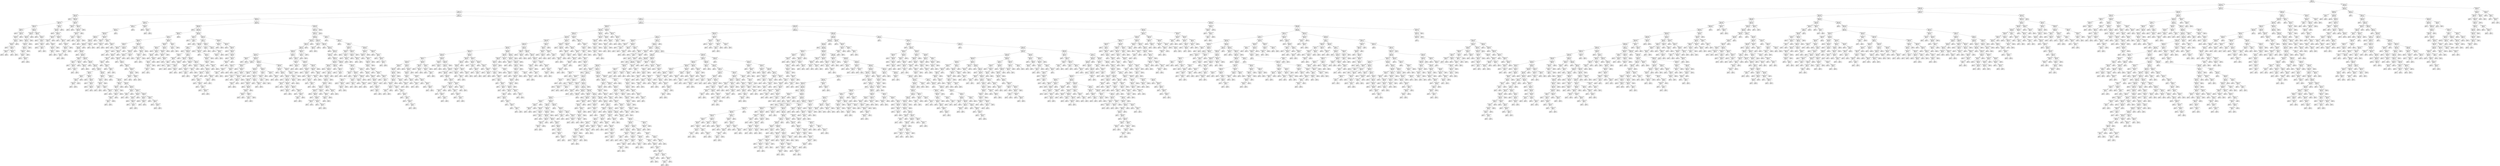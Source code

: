 digraph Tree {
node [shape=box] ;
0 [label="recipe <= 0.5\ngini = 0.5\nsamples = 7395\nvalue = [3599, 3796]"] ;
1 [label="image_ratio <= 0.379\ngini = 0.496\nsamples = 6461\nvalue = [3517, 2944]"] ;
0 -> 1 [labeldistance=2.5, labelangle=45, headlabel="True"] ;
2 [label="html_ratio <= 0.271\ngini = 0.499\nsamples = 5422\nvalue = [2799, 2623]"] ;
1 -> 2 ;
3 [label="html_ratio <= 0.159\ngini = 0.5\nsamples = 4235\nvalue = [2123, 2112]"] ;
2 -> 3 ;
4 [label="html_ratio <= 0.083\ngini = 0.446\nsamples = 134\nvalue = [89, 45]"] ;
3 -> 4 ;
5 [label="gini = 0.0\nsamples = 2\nvalue = [0, 2]"] ;
4 -> 5 ;
6 [label="image_ratio <= 0.257\ngini = 0.439\nsamples = 132\nvalue = [89, 43]"] ;
4 -> 6 ;
7 [label="image_ratio <= 0.065\ngini = 0.415\nsamples = 109\nvalue = [77, 32]"] ;
6 -> 7 ;
8 [label="html_ratio <= 0.136\ngini = 0.473\nsamples = 60\nvalue = [37, 23]"] ;
7 -> 8 ;
9 [label="html_ratio <= 0.1\ngini = 0.497\nsamples = 24\nvalue = [11, 13]"] ;
8 -> 9 ;
10 [label="gini = 0.0\nsamples = 4\nvalue = [4, 0]"] ;
9 -> 10 ;
11 [label="html_ratio <= 0.128\ngini = 0.455\nsamples = 20\nvalue = [7, 13]"] ;
9 -> 11 ;
12 [label="html_ratio <= 0.126\ngini = 0.498\nsamples = 15\nvalue = [7, 8]"] ;
11 -> 12 ;
13 [label="html_ratio <= 0.117\ngini = 0.444\nsamples = 12\nvalue = [4, 8]"] ;
12 -> 13 ;
14 [label="html_ratio <= 0.103\ngini = 0.494\nsamples = 9\nvalue = [4, 5]"] ;
13 -> 14 ;
15 [label="gini = 0.0\nsamples = 2\nvalue = [0, 2]"] ;
14 -> 15 ;
16 [label="image_ratio <= -0.498\ngini = 0.49\nsamples = 7\nvalue = [4, 3]"] ;
14 -> 16 ;
17 [label="html_ratio <= 0.116\ngini = 0.375\nsamples = 4\nvalue = [3, 1]"] ;
16 -> 17 ;
18 [label="gini = 0.0\nsamples = 3\nvalue = [3, 0]"] ;
17 -> 18 ;
19 [label="gini = 0.0\nsamples = 1\nvalue = [0, 1]"] ;
17 -> 19 ;
20 [label="image_ratio <= 0.029\ngini = 0.444\nsamples = 3\nvalue = [1, 2]"] ;
16 -> 20 ;
21 [label="gini = 0.0\nsamples = 2\nvalue = [0, 2]"] ;
20 -> 21 ;
22 [label="gini = 0.0\nsamples = 1\nvalue = [1, 0]"] ;
20 -> 22 ;
23 [label="gini = 0.0\nsamples = 3\nvalue = [0, 3]"] ;
13 -> 23 ;
24 [label="gini = 0.0\nsamples = 3\nvalue = [3, 0]"] ;
12 -> 24 ;
25 [label="gini = 0.0\nsamples = 5\nvalue = [0, 5]"] ;
11 -> 25 ;
26 [label="image_ratio <= 0.002\ngini = 0.401\nsamples = 36\nvalue = [26, 10]"] ;
8 -> 26 ;
27 [label="html_ratio <= 0.153\ngini = 0.269\nsamples = 25\nvalue = [21, 4]"] ;
26 -> 27 ;
28 [label="html_ratio <= 0.152\ngini = 0.332\nsamples = 19\nvalue = [15, 4]"] ;
27 -> 28 ;
29 [label="html_ratio <= 0.15\ngini = 0.278\nsamples = 18\nvalue = [15, 3]"] ;
28 -> 29 ;
30 [label="html_ratio <= 0.148\ngini = 0.355\nsamples = 13\nvalue = [10, 3]"] ;
29 -> 30 ;
31 [label="html_ratio <= 0.145\ngini = 0.278\nsamples = 12\nvalue = [10, 2]"] ;
30 -> 31 ;
32 [label="html_ratio <= 0.145\ngini = 0.375\nsamples = 8\nvalue = [6, 2]"] ;
31 -> 32 ;
33 [label="html_ratio <= 0.142\ngini = 0.245\nsamples = 7\nvalue = [6, 1]"] ;
32 -> 33 ;
34 [label="gini = 0.0\nsamples = 3\nvalue = [3, 0]"] ;
33 -> 34 ;
35 [label="html_ratio <= 0.142\ngini = 0.375\nsamples = 4\nvalue = [3, 1]"] ;
33 -> 35 ;
36 [label="gini = 0.0\nsamples = 1\nvalue = [0, 1]"] ;
35 -> 36 ;
37 [label="gini = 0.0\nsamples = 3\nvalue = [3, 0]"] ;
35 -> 37 ;
38 [label="gini = 0.0\nsamples = 1\nvalue = [0, 1]"] ;
32 -> 38 ;
39 [label="gini = 0.0\nsamples = 4\nvalue = [4, 0]"] ;
31 -> 39 ;
40 [label="gini = 0.0\nsamples = 1\nvalue = [0, 1]"] ;
30 -> 40 ;
41 [label="gini = 0.0\nsamples = 5\nvalue = [5, 0]"] ;
29 -> 41 ;
42 [label="gini = 0.0\nsamples = 1\nvalue = [0, 1]"] ;
28 -> 42 ;
43 [label="gini = 0.0\nsamples = 6\nvalue = [6, 0]"] ;
27 -> 43 ;
44 [label="html_ratio <= 0.139\ngini = 0.496\nsamples = 11\nvalue = [5, 6]"] ;
26 -> 44 ;
45 [label="gini = 0.0\nsamples = 2\nvalue = [2, 0]"] ;
44 -> 45 ;
46 [label="html_ratio <= 0.152\ngini = 0.444\nsamples = 9\nvalue = [3, 6]"] ;
44 -> 46 ;
47 [label="gini = 0.0\nsamples = 2\nvalue = [0, 2]"] ;
46 -> 47 ;
48 [label="html_ratio <= 0.155\ngini = 0.49\nsamples = 7\nvalue = [3, 4]"] ;
46 -> 48 ;
49 [label="gini = 0.0\nsamples = 2\nvalue = [2, 0]"] ;
48 -> 49 ;
50 [label="html_ratio <= 0.157\ngini = 0.32\nsamples = 5\nvalue = [1, 4]"] ;
48 -> 50 ;
51 [label="gini = 0.0\nsamples = 3\nvalue = [0, 3]"] ;
50 -> 51 ;
52 [label="image_ratio <= 0.033\ngini = 0.5\nsamples = 2\nvalue = [1, 1]"] ;
50 -> 52 ;
53 [label="gini = 0.0\nsamples = 1\nvalue = [1, 0]"] ;
52 -> 53 ;
54 [label="gini = 0.0\nsamples = 1\nvalue = [0, 1]"] ;
52 -> 54 ;
55 [label="html_ratio <= 0.153\ngini = 0.3\nsamples = 49\nvalue = [40, 9]"] ;
7 -> 55 ;
56 [label="html_ratio <= 0.116\ngini = 0.355\nsamples = 39\nvalue = [30, 9]"] ;
55 -> 56 ;
57 [label="gini = 0.0\nsamples = 9\nvalue = [9, 0]"] ;
56 -> 57 ;
58 [label="image_ratio <= 0.164\ngini = 0.42\nsamples = 30\nvalue = [21, 9]"] ;
56 -> 58 ;
59 [label="image_ratio <= 0.156\ngini = 0.497\nsamples = 13\nvalue = [7, 6]"] ;
58 -> 59 ;
60 [label="html_ratio <= 0.125\ngini = 0.463\nsamples = 11\nvalue = [7, 4]"] ;
59 -> 60 ;
61 [label="gini = 0.0\nsamples = 2\nvalue = [0, 2]"] ;
60 -> 61 ;
62 [label="html_ratio <= 0.15\ngini = 0.346\nsamples = 9\nvalue = [7, 2]"] ;
60 -> 62 ;
63 [label="html_ratio <= 0.128\ngini = 0.219\nsamples = 8\nvalue = [7, 1]"] ;
62 -> 63 ;
64 [label="image_ratio <= 0.15\ngini = 0.5\nsamples = 2\nvalue = [1, 1]"] ;
63 -> 64 ;
65 [label="gini = 0.0\nsamples = 1\nvalue = [0, 1]"] ;
64 -> 65 ;
66 [label="gini = 0.0\nsamples = 1\nvalue = [1, 0]"] ;
64 -> 66 ;
67 [label="gini = 0.0\nsamples = 6\nvalue = [6, 0]"] ;
63 -> 67 ;
68 [label="gini = 0.0\nsamples = 1\nvalue = [0, 1]"] ;
62 -> 68 ;
69 [label="gini = 0.0\nsamples = 2\nvalue = [0, 2]"] ;
59 -> 69 ;
70 [label="html_ratio <= 0.132\ngini = 0.291\nsamples = 17\nvalue = [14, 3]"] ;
58 -> 70 ;
71 [label="gini = 0.0\nsamples = 7\nvalue = [7, 0]"] ;
70 -> 71 ;
72 [label="html_ratio <= 0.136\ngini = 0.42\nsamples = 10\nvalue = [7, 3]"] ;
70 -> 72 ;
73 [label="gini = 0.0\nsamples = 1\nvalue = [0, 1]"] ;
72 -> 73 ;
74 [label="image_ratio <= 0.213\ngini = 0.346\nsamples = 9\nvalue = [7, 2]"] ;
72 -> 74 ;
75 [label="image_ratio <= 0.208\ngini = 0.444\nsamples = 6\nvalue = [4, 2]"] ;
74 -> 75 ;
76 [label="html_ratio <= 0.142\ngini = 0.32\nsamples = 5\nvalue = [4, 1]"] ;
75 -> 76 ;
77 [label="html_ratio <= 0.139\ngini = 0.5\nsamples = 2\nvalue = [1, 1]"] ;
76 -> 77 ;
78 [label="gini = 0.0\nsamples = 1\nvalue = [1, 0]"] ;
77 -> 78 ;
79 [label="gini = 0.0\nsamples = 1\nvalue = [0, 1]"] ;
77 -> 79 ;
80 [label="gini = 0.0\nsamples = 3\nvalue = [3, 0]"] ;
76 -> 80 ;
81 [label="gini = 0.0\nsamples = 1\nvalue = [0, 1]"] ;
75 -> 81 ;
82 [label="gini = 0.0\nsamples = 3\nvalue = [3, 0]"] ;
74 -> 82 ;
83 [label="gini = 0.0\nsamples = 10\nvalue = [10, 0]"] ;
55 -> 83 ;
84 [label="image_ratio <= 0.295\ngini = 0.499\nsamples = 23\nvalue = [12, 11]"] ;
6 -> 84 ;
85 [label="html_ratio <= 0.158\ngini = 0.375\nsamples = 8\nvalue = [2, 6]"] ;
84 -> 85 ;
86 [label="gini = 0.0\nsamples = 6\nvalue = [0, 6]"] ;
85 -> 86 ;
87 [label="gini = 0.0\nsamples = 2\nvalue = [2, 0]"] ;
85 -> 87 ;
88 [label="html_ratio <= 0.156\ngini = 0.444\nsamples = 15\nvalue = [10, 5]"] ;
84 -> 88 ;
89 [label="image_ratio <= 0.369\ngini = 0.355\nsamples = 13\nvalue = [10, 3]"] ;
88 -> 89 ;
90 [label="image_ratio <= 0.296\ngini = 0.278\nsamples = 12\nvalue = [10, 2]"] ;
89 -> 90 ;
91 [label="html_ratio <= 0.149\ngini = 0.5\nsamples = 2\nvalue = [1, 1]"] ;
90 -> 91 ;
92 [label="gini = 0.0\nsamples = 1\nvalue = [0, 1]"] ;
91 -> 92 ;
93 [label="gini = 0.0\nsamples = 1\nvalue = [1, 0]"] ;
91 -> 93 ;
94 [label="html_ratio <= 0.145\ngini = 0.18\nsamples = 10\nvalue = [9, 1]"] ;
90 -> 94 ;
95 [label="html_ratio <= 0.14\ngini = 0.32\nsamples = 5\nvalue = [4, 1]"] ;
94 -> 95 ;
96 [label="gini = 0.0\nsamples = 4\nvalue = [4, 0]"] ;
95 -> 96 ;
97 [label="gini = 0.0\nsamples = 1\nvalue = [0, 1]"] ;
95 -> 97 ;
98 [label="gini = 0.0\nsamples = 5\nvalue = [5, 0]"] ;
94 -> 98 ;
99 [label="gini = 0.0\nsamples = 1\nvalue = [0, 1]"] ;
89 -> 99 ;
100 [label="gini = 0.0\nsamples = 2\nvalue = [0, 2]"] ;
88 -> 100 ;
101 [label="html_ratio <= 0.201\ngini = 0.5\nsamples = 4101\nvalue = [2034, 2067]"] ;
3 -> 101 ;
102 [label="image_ratio <= 0.017\ngini = 0.49\nsamples = 881\nvalue = [377, 504]"] ;
101 -> 102 ;
103 [label="image_ratio <= 0.015\ngini = 0.497\nsamples = 141\nvalue = [76, 65]"] ;
102 -> 103 ;
104 [label="image_ratio <= 0.012\ngini = 0.5\nsamples = 132\nvalue = [68, 64]"] ;
103 -> 104 ;
105 [label="image_ratio <= 0.011\ngini = 0.497\nsamples = 127\nvalue = [68, 59]"] ;
104 -> 105 ;
106 [label="image_ratio <= 0.002\ngini = 0.499\nsamples = 124\nvalue = [65, 59]"] ;
105 -> 106 ;
107 [label="image_ratio <= -0.5\ngini = 0.494\nsamples = 110\nvalue = [61, 49]"] ;
106 -> 107 ;
108 [label="html_ratio <= 0.2\ngini = 0.497\nsamples = 106\nvalue = [57, 49]"] ;
107 -> 108 ;
109 [label="html_ratio <= 0.199\ngini = 0.499\nsamples = 101\nvalue = [53, 48]"] ;
108 -> 109 ;
110 [label="html_ratio <= 0.161\ngini = 0.497\nsamples = 98\nvalue = [53, 45]"] ;
109 -> 110 ;
111 [label="gini = 0.0\nsamples = 1\nvalue = [0, 1]"] ;
110 -> 111 ;
112 [label="html_ratio <= 0.162\ngini = 0.496\nsamples = 97\nvalue = [53, 44]"] ;
110 -> 112 ;
113 [label="gini = 0.0\nsamples = 3\nvalue = [3, 0]"] ;
112 -> 113 ;
114 [label="html_ratio <= 0.165\ngini = 0.498\nsamples = 94\nvalue = [50, 44]"] ;
112 -> 114 ;
115 [label="html_ratio <= 0.163\ngini = 0.42\nsamples = 10\nvalue = [3, 7]"] ;
114 -> 115 ;
116 [label="html_ratio <= 0.163\ngini = 0.5\nsamples = 4\nvalue = [2, 2]"] ;
115 -> 116 ;
117 [label="gini = 0.0\nsamples = 1\nvalue = [0, 1]"] ;
116 -> 117 ;
118 [label="html_ratio <= 0.163\ngini = 0.444\nsamples = 3\nvalue = [2, 1]"] ;
116 -> 118 ;
119 [label="gini = 0.0\nsamples = 1\nvalue = [1, 0]"] ;
118 -> 119 ;
120 [label="html_ratio <= 0.163\ngini = 0.5\nsamples = 2\nvalue = [1, 1]"] ;
118 -> 120 ;
121 [label="gini = 0.0\nsamples = 1\nvalue = [0, 1]"] ;
120 -> 121 ;
122 [label="gini = 0.0\nsamples = 1\nvalue = [1, 0]"] ;
120 -> 122 ;
123 [label="html_ratio <= 0.164\ngini = 0.278\nsamples = 6\nvalue = [1, 5]"] ;
115 -> 123 ;
124 [label="gini = 0.0\nsamples = 3\nvalue = [0, 3]"] ;
123 -> 124 ;
125 [label="html_ratio <= 0.164\ngini = 0.444\nsamples = 3\nvalue = [1, 2]"] ;
123 -> 125 ;
126 [label="gini = 0.0\nsamples = 1\nvalue = [1, 0]"] ;
125 -> 126 ;
127 [label="gini = 0.0\nsamples = 2\nvalue = [0, 2]"] ;
125 -> 127 ;
128 [label="html_ratio <= 0.166\ngini = 0.493\nsamples = 84\nvalue = [47, 37]"] ;
114 -> 128 ;
129 [label="gini = 0.0\nsamples = 3\nvalue = [3, 0]"] ;
128 -> 129 ;
130 [label="html_ratio <= 0.167\ngini = 0.496\nsamples = 81\nvalue = [44, 37]"] ;
128 -> 130 ;
131 [label="gini = 0.0\nsamples = 2\nvalue = [0, 2]"] ;
130 -> 131 ;
132 [label="html_ratio <= 0.168\ngini = 0.494\nsamples = 79\nvalue = [44, 35]"] ;
130 -> 132 ;
133 [label="gini = 0.0\nsamples = 3\nvalue = [3, 0]"] ;
132 -> 133 ;
134 [label="html_ratio <= 0.174\ngini = 0.497\nsamples = 76\nvalue = [41, 35]"] ;
132 -> 134 ;
135 [label="html_ratio <= 0.171\ngini = 0.48\nsamples = 15\nvalue = [6, 9]"] ;
134 -> 135 ;
136 [label="html_ratio <= 0.17\ngini = 0.49\nsamples = 7\nvalue = [4, 3]"] ;
135 -> 136 ;
137 [label="html_ratio <= 0.169\ngini = 0.48\nsamples = 5\nvalue = [2, 3]"] ;
136 -> 137 ;
138 [label="html_ratio <= 0.168\ngini = 0.444\nsamples = 3\nvalue = [2, 1]"] ;
137 -> 138 ;
139 [label="gini = 0.0\nsamples = 1\nvalue = [0, 1]"] ;
138 -> 139 ;
140 [label="gini = 0.0\nsamples = 2\nvalue = [2, 0]"] ;
138 -> 140 ;
141 [label="gini = 0.0\nsamples = 2\nvalue = [0, 2]"] ;
137 -> 141 ;
142 [label="gini = 0.0\nsamples = 2\nvalue = [2, 0]"] ;
136 -> 142 ;
143 [label="html_ratio <= 0.172\ngini = 0.375\nsamples = 8\nvalue = [2, 6]"] ;
135 -> 143 ;
144 [label="gini = 0.0\nsamples = 2\nvalue = [0, 2]"] ;
143 -> 144 ;
145 [label="html_ratio <= 0.172\ngini = 0.444\nsamples = 6\nvalue = [2, 4]"] ;
143 -> 145 ;
146 [label="gini = 0.0\nsamples = 1\nvalue = [1, 0]"] ;
145 -> 146 ;
147 [label="html_ratio <= 0.173\ngini = 0.32\nsamples = 5\nvalue = [1, 4]"] ;
145 -> 147 ;
148 [label="gini = 0.0\nsamples = 2\nvalue = [0, 2]"] ;
147 -> 148 ;
149 [label="html_ratio <= 0.174\ngini = 0.444\nsamples = 3\nvalue = [1, 2]"] ;
147 -> 149 ;
150 [label="gini = 0.0\nsamples = 1\nvalue = [1, 0]"] ;
149 -> 150 ;
151 [label="gini = 0.0\nsamples = 2\nvalue = [0, 2]"] ;
149 -> 151 ;
152 [label="html_ratio <= 0.182\ngini = 0.489\nsamples = 61\nvalue = [35, 26]"] ;
134 -> 152 ;
153 [label="html_ratio <= 0.18\ngini = 0.337\nsamples = 14\nvalue = [11, 3]"] ;
152 -> 153 ;
154 [label="html_ratio <= 0.179\ngini = 0.42\nsamples = 10\nvalue = [7, 3]"] ;
153 -> 154 ;
155 [label="html_ratio <= 0.175\ngini = 0.346\nsamples = 9\nvalue = [7, 2]"] ;
154 -> 155 ;
156 [label="html_ratio <= 0.175\ngini = 0.5\nsamples = 2\nvalue = [1, 1]"] ;
155 -> 156 ;
157 [label="gini = 0.0\nsamples = 1\nvalue = [1, 0]"] ;
156 -> 157 ;
158 [label="gini = 0.0\nsamples = 1\nvalue = [0, 1]"] ;
156 -> 158 ;
159 [label="html_ratio <= 0.178\ngini = 0.245\nsamples = 7\nvalue = [6, 1]"] ;
155 -> 159 ;
160 [label="gini = 0.0\nsamples = 4\nvalue = [4, 0]"] ;
159 -> 160 ;
161 [label="html_ratio <= 0.179\ngini = 0.444\nsamples = 3\nvalue = [2, 1]"] ;
159 -> 161 ;
162 [label="gini = 0.0\nsamples = 1\nvalue = [0, 1]"] ;
161 -> 162 ;
163 [label="gini = 0.0\nsamples = 2\nvalue = [2, 0]"] ;
161 -> 163 ;
164 [label="gini = 0.0\nsamples = 1\nvalue = [0, 1]"] ;
154 -> 164 ;
165 [label="gini = 0.0\nsamples = 4\nvalue = [4, 0]"] ;
153 -> 165 ;
166 [label="html_ratio <= 0.184\ngini = 0.5\nsamples = 47\nvalue = [24, 23]"] ;
152 -> 166 ;
167 [label="gini = 0.0\nsamples = 3\nvalue = [0, 3]"] ;
166 -> 167 ;
168 [label="html_ratio <= 0.189\ngini = 0.496\nsamples = 44\nvalue = [24, 20]"] ;
166 -> 168 ;
169 [label="html_ratio <= 0.188\ngini = 0.426\nsamples = 13\nvalue = [9, 4]"] ;
168 -> 169 ;
170 [label="html_ratio <= 0.188\ngini = 0.463\nsamples = 11\nvalue = [7, 4]"] ;
169 -> 170 ;
171 [label="html_ratio <= 0.187\ngini = 0.42\nsamples = 10\nvalue = [7, 3]"] ;
170 -> 171 ;
172 [label="html_ratio <= 0.186\ngini = 0.49\nsamples = 7\nvalue = [4, 3]"] ;
171 -> 172 ;
173 [label="html_ratio <= 0.184\ngini = 0.32\nsamples = 5\nvalue = [4, 1]"] ;
172 -> 173 ;
174 [label="html_ratio <= 0.184\ngini = 0.5\nsamples = 2\nvalue = [1, 1]"] ;
173 -> 174 ;
175 [label="gini = 0.0\nsamples = 1\nvalue = [1, 0]"] ;
174 -> 175 ;
176 [label="gini = 0.0\nsamples = 1\nvalue = [0, 1]"] ;
174 -> 176 ;
177 [label="gini = 0.0\nsamples = 3\nvalue = [3, 0]"] ;
173 -> 177 ;
178 [label="gini = 0.0\nsamples = 2\nvalue = [0, 2]"] ;
172 -> 178 ;
179 [label="gini = 0.0\nsamples = 3\nvalue = [3, 0]"] ;
171 -> 179 ;
180 [label="gini = 0.0\nsamples = 1\nvalue = [0, 1]"] ;
170 -> 180 ;
181 [label="gini = 0.0\nsamples = 2\nvalue = [2, 0]"] ;
169 -> 181 ;
182 [label="html_ratio <= 0.19\ngini = 0.499\nsamples = 31\nvalue = [15, 16]"] ;
168 -> 182 ;
183 [label="gini = 0.0\nsamples = 4\nvalue = [0, 4]"] ;
182 -> 183 ;
184 [label="html_ratio <= 0.191\ngini = 0.494\nsamples = 27\nvalue = [15, 12]"] ;
182 -> 184 ;
185 [label="html_ratio <= 0.19\ngini = 0.32\nsamples = 5\nvalue = [4, 1]"] ;
184 -> 185 ;
186 [label="html_ratio <= 0.19\ngini = 0.5\nsamples = 2\nvalue = [1, 1]"] ;
185 -> 186 ;
187 [label="gini = 0.0\nsamples = 1\nvalue = [1, 0]"] ;
186 -> 187 ;
188 [label="gini = 0.0\nsamples = 1\nvalue = [0, 1]"] ;
186 -> 188 ;
189 [label="gini = 0.0\nsamples = 3\nvalue = [3, 0]"] ;
185 -> 189 ;
190 [label="html_ratio <= 0.194\ngini = 0.5\nsamples = 22\nvalue = [11, 11]"] ;
184 -> 190 ;
191 [label="html_ratio <= 0.194\ngini = 0.375\nsamples = 8\nvalue = [2, 6]"] ;
190 -> 191 ;
192 [label="html_ratio <= 0.192\ngini = 0.48\nsamples = 5\nvalue = [2, 3]"] ;
191 -> 192 ;
193 [label="gini = 0.0\nsamples = 2\nvalue = [0, 2]"] ;
192 -> 193 ;
194 [label="html_ratio <= 0.193\ngini = 0.444\nsamples = 3\nvalue = [2, 1]"] ;
192 -> 194 ;
195 [label="gini = 0.0\nsamples = 1\nvalue = [1, 0]"] ;
194 -> 195 ;
196 [label="html_ratio <= 0.193\ngini = 0.5\nsamples = 2\nvalue = [1, 1]"] ;
194 -> 196 ;
197 [label="gini = 0.0\nsamples = 1\nvalue = [0, 1]"] ;
196 -> 197 ;
198 [label="gini = 0.0\nsamples = 1\nvalue = [1, 0]"] ;
196 -> 198 ;
199 [label="gini = 0.0\nsamples = 3\nvalue = [0, 3]"] ;
191 -> 199 ;
200 [label="html_ratio <= 0.198\ngini = 0.459\nsamples = 14\nvalue = [9, 5]"] ;
190 -> 200 ;
201 [label="html_ratio <= 0.196\ngini = 0.245\nsamples = 7\nvalue = [6, 1]"] ;
200 -> 201 ;
202 [label="gini = 0.0\nsamples = 3\nvalue = [3, 0]"] ;
201 -> 202 ;
203 [label="html_ratio <= 0.197\ngini = 0.375\nsamples = 4\nvalue = [3, 1]"] ;
201 -> 203 ;
204 [label="gini = 0.0\nsamples = 1\nvalue = [0, 1]"] ;
203 -> 204 ;
205 [label="gini = 0.0\nsamples = 3\nvalue = [3, 0]"] ;
203 -> 205 ;
206 [label="html_ratio <= 0.199\ngini = 0.49\nsamples = 7\nvalue = [3, 4]"] ;
200 -> 206 ;
207 [label="gini = 0.0\nsamples = 2\nvalue = [0, 2]"] ;
206 -> 207 ;
208 [label="html_ratio <= 0.199\ngini = 0.48\nsamples = 5\nvalue = [3, 2]"] ;
206 -> 208 ;
209 [label="gini = 0.0\nsamples = 2\nvalue = [2, 0]"] ;
208 -> 209 ;
210 [label="html_ratio <= 0.199\ngini = 0.444\nsamples = 3\nvalue = [1, 2]"] ;
208 -> 210 ;
211 [label="gini = 0.0\nsamples = 2\nvalue = [0, 2]"] ;
210 -> 211 ;
212 [label="gini = 0.0\nsamples = 1\nvalue = [1, 0]"] ;
210 -> 212 ;
213 [label="gini = 0.0\nsamples = 3\nvalue = [0, 3]"] ;
109 -> 213 ;
214 [label="html_ratio <= 0.201\ngini = 0.32\nsamples = 5\nvalue = [4, 1]"] ;
108 -> 214 ;
215 [label="gini = 0.0\nsamples = 4\nvalue = [4, 0]"] ;
214 -> 215 ;
216 [label="gini = 0.0\nsamples = 1\nvalue = [0, 1]"] ;
214 -> 216 ;
217 [label="gini = 0.0\nsamples = 4\nvalue = [4, 0]"] ;
107 -> 217 ;
218 [label="image_ratio <= 0.008\ngini = 0.408\nsamples = 14\nvalue = [4, 10]"] ;
106 -> 218 ;
219 [label="image_ratio <= 0.004\ngini = 0.219\nsamples = 8\nvalue = [1, 7]"] ;
218 -> 219 ;
220 [label="gini = 0.0\nsamples = 4\nvalue = [0, 4]"] ;
219 -> 220 ;
221 [label="image_ratio <= 0.005\ngini = 0.375\nsamples = 4\nvalue = [1, 3]"] ;
219 -> 221 ;
222 [label="gini = 0.0\nsamples = 1\nvalue = [1, 0]"] ;
221 -> 222 ;
223 [label="gini = 0.0\nsamples = 3\nvalue = [0, 3]"] ;
221 -> 223 ;
224 [label="image_ratio <= 0.009\ngini = 0.5\nsamples = 6\nvalue = [3, 3]"] ;
218 -> 224 ;
225 [label="gini = 0.0\nsamples = 2\nvalue = [2, 0]"] ;
224 -> 225 ;
226 [label="html_ratio <= 0.184\ngini = 0.375\nsamples = 4\nvalue = [1, 3]"] ;
224 -> 226 ;
227 [label="gini = 0.0\nsamples = 3\nvalue = [0, 3]"] ;
226 -> 227 ;
228 [label="gini = 0.0\nsamples = 1\nvalue = [1, 0]"] ;
226 -> 228 ;
229 [label="gini = 0.0\nsamples = 3\nvalue = [3, 0]"] ;
105 -> 229 ;
230 [label="gini = 0.0\nsamples = 5\nvalue = [0, 5]"] ;
104 -> 230 ;
231 [label="html_ratio <= 0.171\ngini = 0.198\nsamples = 9\nvalue = [8, 1]"] ;
103 -> 231 ;
232 [label="gini = 0.0\nsamples = 5\nvalue = [5, 0]"] ;
231 -> 232 ;
233 [label="html_ratio <= 0.172\ngini = 0.375\nsamples = 4\nvalue = [3, 1]"] ;
231 -> 233 ;
234 [label="gini = 0.0\nsamples = 1\nvalue = [0, 1]"] ;
233 -> 234 ;
235 [label="gini = 0.0\nsamples = 3\nvalue = [3, 0]"] ;
233 -> 235 ;
236 [label="html_ratio <= 0.181\ngini = 0.483\nsamples = 740\nvalue = [301, 439]"] ;
102 -> 236 ;
237 [label="image_ratio <= 0.018\ngini = 0.498\nsamples = 269\nvalue = [125, 144]"] ;
236 -> 237 ;
238 [label="gini = 0.0\nsamples = 5\nvalue = [0, 5]"] ;
237 -> 238 ;
239 [label="image_ratio <= 0.109\ngini = 0.499\nsamples = 264\nvalue = [125, 139]"] ;
237 -> 239 ;
240 [label="image_ratio <= 0.097\ngini = 0.497\nsamples = 111\nvalue = [60, 51]"] ;
239 -> 240 ;
241 [label="html_ratio <= 0.175\ngini = 0.5\nsamples = 103\nvalue = [52, 51]"] ;
240 -> 241 ;
242 [label="html_ratio <= 0.168\ngini = 0.492\nsamples = 71\nvalue = [31, 40]"] ;
241 -> 242 ;
243 [label="html_ratio <= 0.161\ngini = 0.483\nsamples = 27\nvalue = [16, 11]"] ;
242 -> 243 ;
244 [label="image_ratio <= 0.021\ngini = 0.278\nsamples = 6\nvalue = [1, 5]"] ;
243 -> 244 ;
245 [label="html_ratio <= 0.16\ngini = 0.5\nsamples = 2\nvalue = [1, 1]"] ;
244 -> 245 ;
246 [label="gini = 0.0\nsamples = 1\nvalue = [0, 1]"] ;
245 -> 246 ;
247 [label="gini = 0.0\nsamples = 1\nvalue = [1, 0]"] ;
245 -> 247 ;
248 [label="gini = 0.0\nsamples = 4\nvalue = [0, 4]"] ;
244 -> 248 ;
249 [label="image_ratio <= 0.049\ngini = 0.408\nsamples = 21\nvalue = [15, 6]"] ;
243 -> 249 ;
250 [label="image_ratio <= 0.044\ngini = 0.49\nsamples = 14\nvalue = [8, 6]"] ;
249 -> 250 ;
251 [label="html_ratio <= 0.166\ngini = 0.444\nsamples = 12\nvalue = [8, 4]"] ;
250 -> 251 ;
252 [label="html_ratio <= 0.165\ngini = 0.49\nsamples = 7\nvalue = [3, 4]"] ;
251 -> 252 ;
253 [label="html_ratio <= 0.162\ngini = 0.48\nsamples = 5\nvalue = [3, 2]"] ;
252 -> 253 ;
254 [label="gini = 0.0\nsamples = 1\nvalue = [0, 1]"] ;
253 -> 254 ;
255 [label="html_ratio <= 0.163\ngini = 0.375\nsamples = 4\nvalue = [3, 1]"] ;
253 -> 255 ;
256 [label="gini = 0.0\nsamples = 2\nvalue = [2, 0]"] ;
255 -> 256 ;
257 [label="image_ratio <= 0.02\ngini = 0.5\nsamples = 2\nvalue = [1, 1]"] ;
255 -> 257 ;
258 [label="gini = 0.0\nsamples = 1\nvalue = [0, 1]"] ;
257 -> 258 ;
259 [label="gini = 0.0\nsamples = 1\nvalue = [1, 0]"] ;
257 -> 259 ;
260 [label="gini = 0.0\nsamples = 2\nvalue = [0, 2]"] ;
252 -> 260 ;
261 [label="gini = 0.0\nsamples = 5\nvalue = [5, 0]"] ;
251 -> 261 ;
262 [label="gini = 0.0\nsamples = 2\nvalue = [0, 2]"] ;
250 -> 262 ;
263 [label="gini = 0.0\nsamples = 7\nvalue = [7, 0]"] ;
249 -> 263 ;
264 [label="image_ratio <= 0.049\ngini = 0.449\nsamples = 44\nvalue = [15, 29]"] ;
242 -> 264 ;
265 [label="image_ratio <= 0.046\ngini = 0.482\nsamples = 32\nvalue = [13, 19]"] ;
264 -> 265 ;
266 [label="image_ratio <= 0.031\ngini = 0.452\nsamples = 29\nvalue = [10, 19]"] ;
265 -> 266 ;
267 [label="image_ratio <= 0.027\ngini = 0.49\nsamples = 21\nvalue = [9, 12]"] ;
266 -> 267 ;
268 [label="image_ratio <= 0.018\ngini = 0.465\nsamples = 19\nvalue = [7, 12]"] ;
267 -> 268 ;
269 [label="gini = 0.0\nsamples = 1\nvalue = [1, 0]"] ;
268 -> 269 ;
270 [label="html_ratio <= 0.17\ngini = 0.444\nsamples = 18\nvalue = [6, 12]"] ;
268 -> 270 ;
271 [label="gini = 0.0\nsamples = 5\nvalue = [0, 5]"] ;
270 -> 271 ;
272 [label="image_ratio <= 0.019\ngini = 0.497\nsamples = 13\nvalue = [6, 7]"] ;
270 -> 272 ;
273 [label="gini = 0.0\nsamples = 2\nvalue = [0, 2]"] ;
272 -> 273 ;
274 [label="image_ratio <= 0.026\ngini = 0.496\nsamples = 11\nvalue = [6, 5]"] ;
272 -> 274 ;
275 [label="html_ratio <= 0.171\ngini = 0.444\nsamples = 9\nvalue = [6, 3]"] ;
274 -> 275 ;
276 [label="html_ratio <= 0.17\ngini = 0.444\nsamples = 3\nvalue = [1, 2]"] ;
275 -> 276 ;
277 [label="gini = 0.0\nsamples = 1\nvalue = [1, 0]"] ;
276 -> 277 ;
278 [label="gini = 0.0\nsamples = 2\nvalue = [0, 2]"] ;
276 -> 278 ;
279 [label="html_ratio <= 0.174\ngini = 0.278\nsamples = 6\nvalue = [5, 1]"] ;
275 -> 279 ;
280 [label="gini = 0.0\nsamples = 5\nvalue = [5, 0]"] ;
279 -> 280 ;
281 [label="gini = 0.0\nsamples = 1\nvalue = [0, 1]"] ;
279 -> 281 ;
282 [label="gini = 0.0\nsamples = 2\nvalue = [0, 2]"] ;
274 -> 282 ;
283 [label="gini = 0.0\nsamples = 2\nvalue = [2, 0]"] ;
267 -> 283 ;
284 [label="html_ratio <= 0.169\ngini = 0.219\nsamples = 8\nvalue = [1, 7]"] ;
266 -> 284 ;
285 [label="gini = 0.0\nsamples = 1\nvalue = [1, 0]"] ;
284 -> 285 ;
286 [label="gini = 0.0\nsamples = 7\nvalue = [0, 7]"] ;
284 -> 286 ;
287 [label="gini = 0.0\nsamples = 3\nvalue = [3, 0]"] ;
265 -> 287 ;
288 [label="html_ratio <= 0.171\ngini = 0.278\nsamples = 12\nvalue = [2, 10]"] ;
264 -> 288 ;
289 [label="html_ratio <= 0.17\ngini = 0.444\nsamples = 6\nvalue = [2, 4]"] ;
288 -> 289 ;
290 [label="image_ratio <= 0.063\ngini = 0.32\nsamples = 5\nvalue = [1, 4]"] ;
289 -> 290 ;
291 [label="image_ratio <= 0.061\ngini = 0.5\nsamples = 2\nvalue = [1, 1]"] ;
290 -> 291 ;
292 [label="gini = 0.0\nsamples = 1\nvalue = [0, 1]"] ;
291 -> 292 ;
293 [label="gini = 0.0\nsamples = 1\nvalue = [1, 0]"] ;
291 -> 293 ;
294 [label="gini = 0.0\nsamples = 3\nvalue = [0, 3]"] ;
290 -> 294 ;
295 [label="gini = 0.0\nsamples = 1\nvalue = [1, 0]"] ;
289 -> 295 ;
296 [label="gini = 0.0\nsamples = 6\nvalue = [0, 6]"] ;
288 -> 296 ;
297 [label="image_ratio <= 0.091\ngini = 0.451\nsamples = 32\nvalue = [21, 11]"] ;
241 -> 297 ;
298 [label="image_ratio <= 0.058\ngini = 0.384\nsamples = 27\nvalue = [20, 7]"] ;
297 -> 298 ;
299 [label="image_ratio <= 0.021\ngini = 0.473\nsamples = 13\nvalue = [8, 5]"] ;
298 -> 299 ;
300 [label="gini = 0.0\nsamples = 3\nvalue = [3, 0]"] ;
299 -> 300 ;
301 [label="html_ratio <= 0.18\ngini = 0.5\nsamples = 10\nvalue = [5, 5]"] ;
299 -> 301 ;
302 [label="html_ratio <= 0.175\ngini = 0.469\nsamples = 8\nvalue = [3, 5]"] ;
301 -> 302 ;
303 [label="gini = 0.0\nsamples = 1\nvalue = [1, 0]"] ;
302 -> 303 ;
304 [label="html_ratio <= 0.178\ngini = 0.408\nsamples = 7\nvalue = [2, 5]"] ;
302 -> 304 ;
305 [label="html_ratio <= 0.177\ngini = 0.48\nsamples = 5\nvalue = [2, 3]"] ;
304 -> 305 ;
306 [label="image_ratio <= 0.025\ngini = 0.375\nsamples = 4\nvalue = [1, 3]"] ;
305 -> 306 ;
307 [label="image_ratio <= 0.021\ngini = 0.5\nsamples = 2\nvalue = [1, 1]"] ;
306 -> 307 ;
308 [label="gini = 0.0\nsamples = 1\nvalue = [0, 1]"] ;
307 -> 308 ;
309 [label="gini = 0.0\nsamples = 1\nvalue = [1, 0]"] ;
307 -> 309 ;
310 [label="gini = 0.0\nsamples = 2\nvalue = [0, 2]"] ;
306 -> 310 ;
311 [label="gini = 0.0\nsamples = 1\nvalue = [1, 0]"] ;
305 -> 311 ;
312 [label="gini = 0.0\nsamples = 2\nvalue = [0, 2]"] ;
304 -> 312 ;
313 [label="gini = 0.0\nsamples = 2\nvalue = [2, 0]"] ;
301 -> 313 ;
314 [label="html_ratio <= 0.179\ngini = 0.245\nsamples = 14\nvalue = [12, 2]"] ;
298 -> 314 ;
315 [label="html_ratio <= 0.179\ngini = 0.346\nsamples = 9\nvalue = [7, 2]"] ;
314 -> 315 ;
316 [label="image_ratio <= 0.089\ngini = 0.219\nsamples = 8\nvalue = [7, 1]"] ;
315 -> 316 ;
317 [label="gini = 0.0\nsamples = 5\nvalue = [5, 0]"] ;
316 -> 317 ;
318 [label="image_ratio <= 0.09\ngini = 0.444\nsamples = 3\nvalue = [2, 1]"] ;
316 -> 318 ;
319 [label="gini = 0.0\nsamples = 1\nvalue = [0, 1]"] ;
318 -> 319 ;
320 [label="gini = 0.0\nsamples = 2\nvalue = [2, 0]"] ;
318 -> 320 ;
321 [label="gini = 0.0\nsamples = 1\nvalue = [0, 1]"] ;
315 -> 321 ;
322 [label="gini = 0.0\nsamples = 5\nvalue = [5, 0]"] ;
314 -> 322 ;
323 [label="html_ratio <= 0.177\ngini = 0.32\nsamples = 5\nvalue = [1, 4]"] ;
297 -> 323 ;
324 [label="html_ratio <= 0.176\ngini = 0.5\nsamples = 2\nvalue = [1, 1]"] ;
323 -> 324 ;
325 [label="gini = 0.0\nsamples = 1\nvalue = [0, 1]"] ;
324 -> 325 ;
326 [label="gini = 0.0\nsamples = 1\nvalue = [1, 0]"] ;
324 -> 326 ;
327 [label="gini = 0.0\nsamples = 3\nvalue = [0, 3]"] ;
323 -> 327 ;
328 [label="gini = 0.0\nsamples = 8\nvalue = [8, 0]"] ;
240 -> 328 ;
329 [label="image_ratio <= 0.131\ngini = 0.489\nsamples = 153\nvalue = [65, 88]"] ;
239 -> 329 ;
330 [label="html_ratio <= 0.175\ngini = 0.142\nsamples = 13\nvalue = [1, 12]"] ;
329 -> 330 ;
331 [label="gini = 0.0\nsamples = 11\nvalue = [0, 11]"] ;
330 -> 331 ;
332 [label="image_ratio <= 0.116\ngini = 0.5\nsamples = 2\nvalue = [1, 1]"] ;
330 -> 332 ;
333 [label="gini = 0.0\nsamples = 1\nvalue = [1, 0]"] ;
332 -> 333 ;
334 [label="gini = 0.0\nsamples = 1\nvalue = [0, 1]"] ;
332 -> 334 ;
335 [label="html_ratio <= 0.178\ngini = 0.496\nsamples = 140\nvalue = [64, 76]"] ;
329 -> 335 ;
336 [label="html_ratio <= 0.176\ngini = 0.5\nsamples = 115\nvalue = [56, 59]"] ;
335 -> 336 ;
337 [label="image_ratio <= 0.297\ngini = 0.493\nsamples = 95\nvalue = [42, 53]"] ;
336 -> 337 ;
338 [label="image_ratio <= 0.133\ngini = 0.5\nsamples = 77\nvalue = [38, 39]"] ;
337 -> 338 ;
339 [label="gini = 0.0\nsamples = 2\nvalue = [2, 0]"] ;
338 -> 339 ;
340 [label="image_ratio <= 0.145\ngini = 0.499\nsamples = 75\nvalue = [36, 39]"] ;
338 -> 340 ;
341 [label="html_ratio <= 0.172\ngini = 0.375\nsamples = 8\nvalue = [2, 6]"] ;
340 -> 341 ;
342 [label="image_ratio <= 0.135\ngini = 0.245\nsamples = 7\nvalue = [1, 6]"] ;
341 -> 342 ;
343 [label="html_ratio <= 0.171\ngini = 0.5\nsamples = 2\nvalue = [1, 1]"] ;
342 -> 343 ;
344 [label="gini = 0.0\nsamples = 1\nvalue = [1, 0]"] ;
343 -> 344 ;
345 [label="gini = 0.0\nsamples = 1\nvalue = [0, 1]"] ;
343 -> 345 ;
346 [label="gini = 0.0\nsamples = 5\nvalue = [0, 5]"] ;
342 -> 346 ;
347 [label="gini = 0.0\nsamples = 1\nvalue = [1, 0]"] ;
341 -> 347 ;
348 [label="image_ratio <= 0.161\ngini = 0.5\nsamples = 67\nvalue = [34, 33]"] ;
340 -> 348 ;
349 [label="html_ratio <= 0.175\ngini = 0.375\nsamples = 12\nvalue = [9, 3]"] ;
348 -> 349 ;
350 [label="html_ratio <= 0.162\ngini = 0.298\nsamples = 11\nvalue = [9, 2]"] ;
349 -> 350 ;
351 [label="image_ratio <= 0.151\ngini = 0.5\nsamples = 2\nvalue = [1, 1]"] ;
350 -> 351 ;
352 [label="gini = 0.0\nsamples = 1\nvalue = [1, 0]"] ;
351 -> 352 ;
353 [label="gini = 0.0\nsamples = 1\nvalue = [0, 1]"] ;
351 -> 353 ;
354 [label="html_ratio <= 0.17\ngini = 0.198\nsamples = 9\nvalue = [8, 1]"] ;
350 -> 354 ;
355 [label="gini = 0.0\nsamples = 6\nvalue = [6, 0]"] ;
354 -> 355 ;
356 [label="html_ratio <= 0.172\ngini = 0.444\nsamples = 3\nvalue = [2, 1]"] ;
354 -> 356 ;
357 [label="gini = 0.0\nsamples = 1\nvalue = [0, 1]"] ;
356 -> 357 ;
358 [label="gini = 0.0\nsamples = 2\nvalue = [2, 0]"] ;
356 -> 358 ;
359 [label="gini = 0.0\nsamples = 1\nvalue = [0, 1]"] ;
349 -> 359 ;
360 [label="html_ratio <= 0.164\ngini = 0.496\nsamples = 55\nvalue = [25, 30]"] ;
348 -> 360 ;
361 [label="image_ratio <= 0.249\ngini = 0.459\nsamples = 14\nvalue = [9, 5]"] ;
360 -> 361 ;
362 [label="html_ratio <= 0.162\ngini = 0.469\nsamples = 8\nvalue = [3, 5]"] ;
361 -> 362 ;
363 [label="gini = 0.0\nsamples = 4\nvalue = [0, 4]"] ;
362 -> 363 ;
364 [label="html_ratio <= 0.163\ngini = 0.375\nsamples = 4\nvalue = [3, 1]"] ;
362 -> 364 ;
365 [label="gini = 0.0\nsamples = 2\nvalue = [2, 0]"] ;
364 -> 365 ;
366 [label="html_ratio <= 0.163\ngini = 0.5\nsamples = 2\nvalue = [1, 1]"] ;
364 -> 366 ;
367 [label="gini = 0.0\nsamples = 1\nvalue = [0, 1]"] ;
366 -> 367 ;
368 [label="gini = 0.0\nsamples = 1\nvalue = [1, 0]"] ;
366 -> 368 ;
369 [label="gini = 0.0\nsamples = 6\nvalue = [6, 0]"] ;
361 -> 369 ;
370 [label="html_ratio <= 0.169\ngini = 0.476\nsamples = 41\nvalue = [16, 25]"] ;
360 -> 370 ;
371 [label="image_ratio <= 0.223\ngini = 0.298\nsamples = 11\nvalue = [2, 9]"] ;
370 -> 371 ;
372 [label="image_ratio <= 0.199\ngini = 0.5\nsamples = 4\nvalue = [2, 2]"] ;
371 -> 372 ;
373 [label="gini = 0.0\nsamples = 2\nvalue = [0, 2]"] ;
372 -> 373 ;
374 [label="gini = 0.0\nsamples = 2\nvalue = [2, 0]"] ;
372 -> 374 ;
375 [label="gini = 0.0\nsamples = 7\nvalue = [0, 7]"] ;
371 -> 375 ;
376 [label="html_ratio <= 0.171\ngini = 0.498\nsamples = 30\nvalue = [14, 16]"] ;
370 -> 376 ;
377 [label="gini = 0.0\nsamples = 4\nvalue = [4, 0]"] ;
376 -> 377 ;
378 [label="html_ratio <= 0.174\ngini = 0.473\nsamples = 26\nvalue = [10, 16]"] ;
376 -> 378 ;
379 [label="html_ratio <= 0.173\ngini = 0.375\nsamples = 16\nvalue = [4, 12]"] ;
378 -> 379 ;
380 [label="image_ratio <= 0.186\ngini = 0.463\nsamples = 11\nvalue = [4, 7]"] ;
379 -> 380 ;
381 [label="gini = 0.0\nsamples = 3\nvalue = [0, 3]"] ;
380 -> 381 ;
382 [label="image_ratio <= 0.209\ngini = 0.5\nsamples = 8\nvalue = [4, 4]"] ;
380 -> 382 ;
383 [label="gini = 0.0\nsamples = 2\nvalue = [2, 0]"] ;
382 -> 383 ;
384 [label="html_ratio <= 0.171\ngini = 0.444\nsamples = 6\nvalue = [2, 4]"] ;
382 -> 384 ;
385 [label="gini = 0.0\nsamples = 2\nvalue = [0, 2]"] ;
384 -> 385 ;
386 [label="image_ratio <= 0.238\ngini = 0.5\nsamples = 4\nvalue = [2, 2]"] ;
384 -> 386 ;
387 [label="gini = 0.0\nsamples = 1\nvalue = [0, 1]"] ;
386 -> 387 ;
388 [label="image_ratio <= 0.269\ngini = 0.444\nsamples = 3\nvalue = [2, 1]"] ;
386 -> 388 ;
389 [label="gini = 0.0\nsamples = 2\nvalue = [2, 0]"] ;
388 -> 389 ;
390 [label="gini = 0.0\nsamples = 1\nvalue = [0, 1]"] ;
388 -> 390 ;
391 [label="gini = 0.0\nsamples = 5\nvalue = [0, 5]"] ;
379 -> 391 ;
392 [label="html_ratio <= 0.175\ngini = 0.48\nsamples = 10\nvalue = [6, 4]"] ;
378 -> 392 ;
393 [label="gini = 0.0\nsamples = 4\nvalue = [4, 0]"] ;
392 -> 393 ;
394 [label="image_ratio <= 0.193\ngini = 0.444\nsamples = 6\nvalue = [2, 4]"] ;
392 -> 394 ;
395 [label="html_ratio <= 0.176\ngini = 0.444\nsamples = 3\nvalue = [2, 1]"] ;
394 -> 395 ;
396 [label="gini = 0.0\nsamples = 2\nvalue = [2, 0]"] ;
395 -> 396 ;
397 [label="gini = 0.0\nsamples = 1\nvalue = [0, 1]"] ;
395 -> 397 ;
398 [label="gini = 0.0\nsamples = 3\nvalue = [0, 3]"] ;
394 -> 398 ;
399 [label="image_ratio <= 0.318\ngini = 0.346\nsamples = 18\nvalue = [4, 14]"] ;
337 -> 399 ;
400 [label="gini = 0.0\nsamples = 5\nvalue = [0, 5]"] ;
399 -> 400 ;
401 [label="image_ratio <= 0.322\ngini = 0.426\nsamples = 13\nvalue = [4, 9]"] ;
399 -> 401 ;
402 [label="gini = 0.0\nsamples = 1\nvalue = [1, 0]"] ;
401 -> 402 ;
403 [label="html_ratio <= 0.172\ngini = 0.375\nsamples = 12\nvalue = [3, 9]"] ;
401 -> 403 ;
404 [label="image_ratio <= 0.363\ngini = 0.469\nsamples = 8\nvalue = [3, 5]"] ;
403 -> 404 ;
405 [label="html_ratio <= 0.167\ngini = 0.408\nsamples = 7\nvalue = [2, 5]"] ;
404 -> 405 ;
406 [label="gini = 0.0\nsamples = 4\nvalue = [0, 4]"] ;
405 -> 406 ;
407 [label="image_ratio <= 0.327\ngini = 0.444\nsamples = 3\nvalue = [2, 1]"] ;
405 -> 407 ;
408 [label="gini = 0.0\nsamples = 1\nvalue = [0, 1]"] ;
407 -> 408 ;
409 [label="gini = 0.0\nsamples = 2\nvalue = [2, 0]"] ;
407 -> 409 ;
410 [label="gini = 0.0\nsamples = 1\nvalue = [1, 0]"] ;
404 -> 410 ;
411 [label="gini = 0.0\nsamples = 4\nvalue = [0, 4]"] ;
403 -> 411 ;
412 [label="image_ratio <= 0.18\ngini = 0.42\nsamples = 20\nvalue = [14, 6]"] ;
336 -> 412 ;
413 [label="html_ratio <= 0.178\ngini = 0.32\nsamples = 5\nvalue = [1, 4]"] ;
412 -> 413 ;
414 [label="gini = 0.0\nsamples = 4\nvalue = [0, 4]"] ;
413 -> 414 ;
415 [label="gini = 0.0\nsamples = 1\nvalue = [1, 0]"] ;
413 -> 415 ;
416 [label="html_ratio <= 0.177\ngini = 0.231\nsamples = 15\nvalue = [13, 2]"] ;
412 -> 416 ;
417 [label="gini = 0.0\nsamples = 10\nvalue = [10, 0]"] ;
416 -> 417 ;
418 [label="html_ratio <= 0.178\ngini = 0.48\nsamples = 5\nvalue = [3, 2]"] ;
416 -> 418 ;
419 [label="image_ratio <= 0.223\ngini = 0.444\nsamples = 3\nvalue = [1, 2]"] ;
418 -> 419 ;
420 [label="gini = 0.0\nsamples = 1\nvalue = [1, 0]"] ;
419 -> 420 ;
421 [label="gini = 0.0\nsamples = 2\nvalue = [0, 2]"] ;
419 -> 421 ;
422 [label="gini = 0.0\nsamples = 2\nvalue = [2, 0]"] ;
418 -> 422 ;
423 [label="html_ratio <= 0.179\ngini = 0.435\nsamples = 25\nvalue = [8, 17]"] ;
335 -> 423 ;
424 [label="image_ratio <= 0.151\ngini = 0.198\nsamples = 9\nvalue = [1, 8]"] ;
423 -> 424 ;
425 [label="gini = 0.0\nsamples = 1\nvalue = [1, 0]"] ;
424 -> 425 ;
426 [label="gini = 0.0\nsamples = 8\nvalue = [0, 8]"] ;
424 -> 426 ;
427 [label="image_ratio <= 0.169\ngini = 0.492\nsamples = 16\nvalue = [7, 9]"] ;
423 -> 427 ;
428 [label="gini = 0.0\nsamples = 4\nvalue = [0, 4]"] ;
427 -> 428 ;
429 [label="image_ratio <= 0.207\ngini = 0.486\nsamples = 12\nvalue = [7, 5]"] ;
427 -> 429 ;
430 [label="gini = 0.0\nsamples = 3\nvalue = [3, 0]"] ;
429 -> 430 ;
431 [label="html_ratio <= 0.179\ngini = 0.494\nsamples = 9\nvalue = [4, 5]"] ;
429 -> 431 ;
432 [label="gini = 0.0\nsamples = 1\nvalue = [1, 0]"] ;
431 -> 432 ;
433 [label="html_ratio <= 0.179\ngini = 0.469\nsamples = 8\nvalue = [3, 5]"] ;
431 -> 433 ;
434 [label="gini = 0.0\nsamples = 3\nvalue = [0, 3]"] ;
433 -> 434 ;
435 [label="html_ratio <= 0.181\ngini = 0.48\nsamples = 5\nvalue = [3, 2]"] ;
433 -> 435 ;
436 [label="image_ratio <= 0.346\ngini = 0.375\nsamples = 4\nvalue = [3, 1]"] ;
435 -> 436 ;
437 [label="gini = 0.0\nsamples = 3\nvalue = [3, 0]"] ;
436 -> 437 ;
438 [label="gini = 0.0\nsamples = 1\nvalue = [0, 1]"] ;
436 -> 438 ;
439 [label="gini = 0.0\nsamples = 1\nvalue = [0, 1]"] ;
435 -> 439 ;
440 [label="html_ratio <= 0.201\ngini = 0.468\nsamples = 471\nvalue = [176, 295]"] ;
236 -> 440 ;
441 [label="image_ratio <= 0.365\ngini = 0.471\nsamples = 463\nvalue = [176, 287]"] ;
440 -> 441 ;
442 [label="image_ratio <= 0.251\ngini = 0.474\nsamples = 457\nvalue = [176, 281]"] ;
441 -> 442 ;
443 [label="image_ratio <= 0.121\ngini = 0.461\nsamples = 385\nvalue = [139, 246]"] ;
442 -> 443 ;
444 [label="image_ratio <= 0.119\ngini = 0.48\nsamples = 225\nvalue = [90, 135]"] ;
443 -> 444 ;
445 [label="html_ratio <= 0.201\ngini = 0.477\nsamples = 222\nvalue = [87, 135]"] ;
444 -> 445 ;
446 [label="html_ratio <= 0.2\ngini = 0.474\nsamples = 220\nvalue = [85, 135]"] ;
445 -> 446 ;
447 [label="html_ratio <= 0.197\ngini = 0.482\nsamples = 205\nvalue = [83, 122]"] ;
446 -> 447 ;
448 [label="html_ratio <= 0.182\ngini = 0.467\nsamples = 164\nvalue = [61, 103]"] ;
447 -> 448 ;
449 [label="html_ratio <= 0.181\ngini = 0.375\nsamples = 4\nvalue = [3, 1]"] ;
448 -> 449 ;
450 [label="gini = 0.0\nsamples = 1\nvalue = [0, 1]"] ;
449 -> 450 ;
451 [label="gini = 0.0\nsamples = 3\nvalue = [3, 0]"] ;
449 -> 451 ;
452 [label="image_ratio <= 0.039\ngini = 0.462\nsamples = 160\nvalue = [58, 102]"] ;
448 -> 452 ;
453 [label="image_ratio <= 0.028\ngini = 0.5\nsamples = 20\nvalue = [10, 10]"] ;
452 -> 453 ;
454 [label="html_ratio <= 0.192\ngini = 0.444\nsamples = 12\nvalue = [4, 8]"] ;
453 -> 454 ;
455 [label="html_ratio <= 0.184\ngini = 0.219\nsamples = 8\nvalue = [1, 7]"] ;
454 -> 455 ;
456 [label="image_ratio <= 0.021\ngini = 0.5\nsamples = 2\nvalue = [1, 1]"] ;
455 -> 456 ;
457 [label="gini = 0.0\nsamples = 1\nvalue = [0, 1]"] ;
456 -> 457 ;
458 [label="gini = 0.0\nsamples = 1\nvalue = [1, 0]"] ;
456 -> 458 ;
459 [label="gini = 0.0\nsamples = 6\nvalue = [0, 6]"] ;
455 -> 459 ;
460 [label="html_ratio <= 0.196\ngini = 0.375\nsamples = 4\nvalue = [3, 1]"] ;
454 -> 460 ;
461 [label="gini = 0.0\nsamples = 3\nvalue = [3, 0]"] ;
460 -> 461 ;
462 [label="gini = 0.0\nsamples = 1\nvalue = [0, 1]"] ;
460 -> 462 ;
463 [label="image_ratio <= 0.031\ngini = 0.375\nsamples = 8\nvalue = [6, 2]"] ;
453 -> 463 ;
464 [label="gini = 0.0\nsamples = 2\nvalue = [2, 0]"] ;
463 -> 464 ;
465 [label="image_ratio <= 0.032\ngini = 0.444\nsamples = 6\nvalue = [4, 2]"] ;
463 -> 465 ;
466 [label="gini = 0.0\nsamples = 1\nvalue = [0, 1]"] ;
465 -> 466 ;
467 [label="image_ratio <= 0.037\ngini = 0.32\nsamples = 5\nvalue = [4, 1]"] ;
465 -> 467 ;
468 [label="gini = 0.0\nsamples = 3\nvalue = [3, 0]"] ;
467 -> 468 ;
469 [label="html_ratio <= 0.189\ngini = 0.5\nsamples = 2\nvalue = [1, 1]"] ;
467 -> 469 ;
470 [label="gini = 0.0\nsamples = 1\nvalue = [0, 1]"] ;
469 -> 470 ;
471 [label="gini = 0.0\nsamples = 1\nvalue = [1, 0]"] ;
469 -> 471 ;
472 [label="html_ratio <= 0.19\ngini = 0.451\nsamples = 140\nvalue = [48, 92]"] ;
452 -> 472 ;
473 [label="html_ratio <= 0.188\ngini = 0.485\nsamples = 75\nvalue = [31, 44]"] ;
472 -> 473 ;
474 [label="image_ratio <= 0.06\ngini = 0.432\nsamples = 57\nvalue = [18, 39]"] ;
473 -> 474 ;
475 [label="image_ratio <= 0.055\ngini = 0.497\nsamples = 13\nvalue = [7, 6]"] ;
474 -> 475 ;
476 [label="image_ratio <= 0.052\ngini = 0.444\nsamples = 9\nvalue = [3, 6]"] ;
475 -> 476 ;
477 [label="image_ratio <= 0.048\ngini = 0.5\nsamples = 6\nvalue = [3, 3]"] ;
476 -> 477 ;
478 [label="html_ratio <= 0.183\ngini = 0.375\nsamples = 4\nvalue = [1, 3]"] ;
477 -> 478 ;
479 [label="gini = 0.0\nsamples = 1\nvalue = [1, 0]"] ;
478 -> 479 ;
480 [label="gini = 0.0\nsamples = 3\nvalue = [0, 3]"] ;
478 -> 480 ;
481 [label="gini = 0.0\nsamples = 2\nvalue = [2, 0]"] ;
477 -> 481 ;
482 [label="gini = 0.0\nsamples = 3\nvalue = [0, 3]"] ;
476 -> 482 ;
483 [label="gini = 0.0\nsamples = 4\nvalue = [4, 0]"] ;
475 -> 483 ;
484 [label="image_ratio <= 0.089\ngini = 0.375\nsamples = 44\nvalue = [11, 33]"] ;
474 -> 484 ;
485 [label="gini = 0.0\nsamples = 16\nvalue = [0, 16]"] ;
484 -> 485 ;
486 [label="image_ratio <= 0.113\ngini = 0.477\nsamples = 28\nvalue = [11, 17]"] ;
484 -> 486 ;
487 [label="image_ratio <= 0.094\ngini = 0.494\nsamples = 18\nvalue = [10, 8]"] ;
486 -> 487 ;
488 [label="gini = 0.0\nsamples = 3\nvalue = [3, 0]"] ;
487 -> 488 ;
489 [label="image_ratio <= 0.097\ngini = 0.498\nsamples = 15\nvalue = [7, 8]"] ;
487 -> 489 ;
490 [label="gini = 0.0\nsamples = 3\nvalue = [0, 3]"] ;
489 -> 490 ;
491 [label="html_ratio <= 0.187\ngini = 0.486\nsamples = 12\nvalue = [7, 5]"] ;
489 -> 491 ;
492 [label="html_ratio <= 0.185\ngini = 0.494\nsamples = 9\nvalue = [4, 5]"] ;
491 -> 492 ;
493 [label="image_ratio <= 0.109\ngini = 0.375\nsamples = 4\nvalue = [3, 1]"] ;
492 -> 493 ;
494 [label="gini = 0.0\nsamples = 3\nvalue = [3, 0]"] ;
493 -> 494 ;
495 [label="gini = 0.0\nsamples = 1\nvalue = [0, 1]"] ;
493 -> 495 ;
496 [label="image_ratio <= 0.1\ngini = 0.32\nsamples = 5\nvalue = [1, 4]"] ;
492 -> 496 ;
497 [label="html_ratio <= 0.186\ngini = 0.5\nsamples = 2\nvalue = [1, 1]"] ;
496 -> 497 ;
498 [label="gini = 0.0\nsamples = 1\nvalue = [1, 0]"] ;
497 -> 498 ;
499 [label="gini = 0.0\nsamples = 1\nvalue = [0, 1]"] ;
497 -> 499 ;
500 [label="gini = 0.0\nsamples = 3\nvalue = [0, 3]"] ;
496 -> 500 ;
501 [label="gini = 0.0\nsamples = 3\nvalue = [3, 0]"] ;
491 -> 501 ;
502 [label="image_ratio <= 0.117\ngini = 0.18\nsamples = 10\nvalue = [1, 9]"] ;
486 -> 502 ;
503 [label="gini = 0.0\nsamples = 7\nvalue = [0, 7]"] ;
502 -> 503 ;
504 [label="image_ratio <= 0.118\ngini = 0.444\nsamples = 3\nvalue = [1, 2]"] ;
502 -> 504 ;
505 [label="gini = 0.0\nsamples = 1\nvalue = [1, 0]"] ;
504 -> 505 ;
506 [label="gini = 0.0\nsamples = 2\nvalue = [0, 2]"] ;
504 -> 506 ;
507 [label="image_ratio <= 0.074\ngini = 0.401\nsamples = 18\nvalue = [13, 5]"] ;
473 -> 507 ;
508 [label="html_ratio <= 0.19\ngini = 0.48\nsamples = 5\nvalue = [2, 3]"] ;
507 -> 508 ;
509 [label="html_ratio <= 0.189\ngini = 0.375\nsamples = 4\nvalue = [1, 3]"] ;
508 -> 509 ;
510 [label="html_ratio <= 0.189\ngini = 0.5\nsamples = 2\nvalue = [1, 1]"] ;
509 -> 510 ;
511 [label="gini = 0.0\nsamples = 1\nvalue = [0, 1]"] ;
510 -> 511 ;
512 [label="gini = 0.0\nsamples = 1\nvalue = [1, 0]"] ;
510 -> 512 ;
513 [label="gini = 0.0\nsamples = 2\nvalue = [0, 2]"] ;
509 -> 513 ;
514 [label="gini = 0.0\nsamples = 1\nvalue = [1, 0]"] ;
508 -> 514 ;
515 [label="image_ratio <= 0.105\ngini = 0.26\nsamples = 13\nvalue = [11, 2]"] ;
507 -> 515 ;
516 [label="gini = 0.0\nsamples = 8\nvalue = [8, 0]"] ;
515 -> 516 ;
517 [label="image_ratio <= 0.111\ngini = 0.48\nsamples = 5\nvalue = [3, 2]"] ;
515 -> 517 ;
518 [label="gini = 0.0\nsamples = 2\nvalue = [0, 2]"] ;
517 -> 518 ;
519 [label="gini = 0.0\nsamples = 3\nvalue = [3, 0]"] ;
517 -> 519 ;
520 [label="image_ratio <= 0.106\ngini = 0.386\nsamples = 65\nvalue = [17, 48]"] ;
472 -> 520 ;
521 [label="image_ratio <= 0.046\ngini = 0.32\nsamples = 50\nvalue = [10, 40]"] ;
520 -> 521 ;
522 [label="gini = 0.0\nsamples = 6\nvalue = [0, 6]"] ;
521 -> 522 ;
523 [label="image_ratio <= 0.047\ngini = 0.351\nsamples = 44\nvalue = [10, 34]"] ;
521 -> 523 ;
524 [label="gini = 0.0\nsamples = 1\nvalue = [1, 0]"] ;
523 -> 524 ;
525 [label="html_ratio <= 0.192\ngini = 0.331\nsamples = 43\nvalue = [9, 34]"] ;
523 -> 525 ;
526 [label="gini = 0.0\nsamples = 11\nvalue = [0, 11]"] ;
525 -> 526 ;
527 [label="image_ratio <= 0.05\ngini = 0.404\nsamples = 32\nvalue = [9, 23]"] ;
525 -> 527 ;
528 [label="html_ratio <= 0.194\ngini = 0.48\nsamples = 5\nvalue = [3, 2]"] ;
527 -> 528 ;
529 [label="gini = 0.0\nsamples = 2\nvalue = [0, 2]"] ;
528 -> 529 ;
530 [label="gini = 0.0\nsamples = 3\nvalue = [3, 0]"] ;
528 -> 530 ;
531 [label="html_ratio <= 0.194\ngini = 0.346\nsamples = 27\nvalue = [6, 21]"] ;
527 -> 531 ;
532 [label="image_ratio <= 0.07\ngini = 0.5\nsamples = 8\nvalue = [4, 4]"] ;
531 -> 532 ;
533 [label="gini = 0.0\nsamples = 3\nvalue = [3, 0]"] ;
532 -> 533 ;
534 [label="html_ratio <= 0.193\ngini = 0.32\nsamples = 5\nvalue = [1, 4]"] ;
532 -> 534 ;
535 [label="gini = 0.0\nsamples = 1\nvalue = [1, 0]"] ;
534 -> 535 ;
536 [label="gini = 0.0\nsamples = 4\nvalue = [0, 4]"] ;
534 -> 536 ;
537 [label="image_ratio <= 0.08\ngini = 0.188\nsamples = 19\nvalue = [2, 17]"] ;
531 -> 537 ;
538 [label="gini = 0.0\nsamples = 11\nvalue = [0, 11]"] ;
537 -> 538 ;
539 [label="image_ratio <= 0.083\ngini = 0.375\nsamples = 8\nvalue = [2, 6]"] ;
537 -> 539 ;
540 [label="gini = 0.0\nsamples = 1\nvalue = [1, 0]"] ;
539 -> 540 ;
541 [label="html_ratio <= 0.195\ngini = 0.245\nsamples = 7\nvalue = [1, 6]"] ;
539 -> 541 ;
542 [label="html_ratio <= 0.194\ngini = 0.5\nsamples = 2\nvalue = [1, 1]"] ;
541 -> 542 ;
543 [label="gini = 0.0\nsamples = 1\nvalue = [0, 1]"] ;
542 -> 543 ;
544 [label="gini = 0.0\nsamples = 1\nvalue = [1, 0]"] ;
542 -> 544 ;
545 [label="gini = 0.0\nsamples = 5\nvalue = [0, 5]"] ;
541 -> 545 ;
546 [label="html_ratio <= 0.196\ngini = 0.498\nsamples = 15\nvalue = [7, 8]"] ;
520 -> 546 ;
547 [label="image_ratio <= 0.114\ngini = 0.397\nsamples = 11\nvalue = [3, 8]"] ;
546 -> 547 ;
548 [label="image_ratio <= 0.111\ngini = 0.5\nsamples = 6\nvalue = [3, 3]"] ;
547 -> 548 ;
549 [label="image_ratio <= 0.108\ngini = 0.375\nsamples = 4\nvalue = [1, 3]"] ;
548 -> 549 ;
550 [label="gini = 0.0\nsamples = 1\nvalue = [1, 0]"] ;
549 -> 550 ;
551 [label="gini = 0.0\nsamples = 3\nvalue = [0, 3]"] ;
549 -> 551 ;
552 [label="gini = 0.0\nsamples = 2\nvalue = [2, 0]"] ;
548 -> 552 ;
553 [label="gini = 0.0\nsamples = 5\nvalue = [0, 5]"] ;
547 -> 553 ;
554 [label="gini = 0.0\nsamples = 4\nvalue = [4, 0]"] ;
546 -> 554 ;
555 [label="html_ratio <= 0.197\ngini = 0.497\nsamples = 41\nvalue = [22, 19]"] ;
447 -> 555 ;
556 [label="gini = 0.0\nsamples = 4\nvalue = [4, 0]"] ;
555 -> 556 ;
557 [label="html_ratio <= 0.198\ngini = 0.5\nsamples = 37\nvalue = [18, 19]"] ;
555 -> 557 ;
558 [label="image_ratio <= 0.098\ngini = 0.375\nsamples = 8\nvalue = [2, 6]"] ;
557 -> 558 ;
559 [label="gini = 0.0\nsamples = 5\nvalue = [0, 5]"] ;
558 -> 559 ;
560 [label="image_ratio <= 0.108\ngini = 0.444\nsamples = 3\nvalue = [2, 1]"] ;
558 -> 560 ;
561 [label="gini = 0.0\nsamples = 2\nvalue = [2, 0]"] ;
560 -> 561 ;
562 [label="gini = 0.0\nsamples = 1\nvalue = [0, 1]"] ;
560 -> 562 ;
563 [label="html_ratio <= 0.199\ngini = 0.495\nsamples = 29\nvalue = [16, 13]"] ;
557 -> 563 ;
564 [label="image_ratio <= 0.086\ngini = 0.355\nsamples = 13\nvalue = [10, 3]"] ;
563 -> 564 ;
565 [label="gini = 0.0\nsamples = 5\nvalue = [5, 0]"] ;
564 -> 565 ;
566 [label="image_ratio <= 0.087\ngini = 0.469\nsamples = 8\nvalue = [5, 3]"] ;
564 -> 566 ;
567 [label="gini = 0.0\nsamples = 1\nvalue = [0, 1]"] ;
566 -> 567 ;
568 [label="html_ratio <= 0.198\ngini = 0.408\nsamples = 7\nvalue = [5, 2]"] ;
566 -> 568 ;
569 [label="gini = 0.0\nsamples = 3\nvalue = [3, 0]"] ;
568 -> 569 ;
570 [label="html_ratio <= 0.198\ngini = 0.5\nsamples = 4\nvalue = [2, 2]"] ;
568 -> 570 ;
571 [label="gini = 0.0\nsamples = 1\nvalue = [0, 1]"] ;
570 -> 571 ;
572 [label="html_ratio <= 0.198\ngini = 0.444\nsamples = 3\nvalue = [2, 1]"] ;
570 -> 572 ;
573 [label="gini = 0.0\nsamples = 1\nvalue = [1, 0]"] ;
572 -> 573 ;
574 [label="image_ratio <= 0.09\ngini = 0.5\nsamples = 2\nvalue = [1, 1]"] ;
572 -> 574 ;
575 [label="gini = 0.0\nsamples = 1\nvalue = [1, 0]"] ;
574 -> 575 ;
576 [label="gini = 0.0\nsamples = 1\nvalue = [0, 1]"] ;
574 -> 576 ;
577 [label="image_ratio <= 0.087\ngini = 0.469\nsamples = 16\nvalue = [6, 10]"] ;
563 -> 577 ;
578 [label="html_ratio <= 0.199\ngini = 0.496\nsamples = 11\nvalue = [6, 5]"] ;
577 -> 578 ;
579 [label="gini = 0.0\nsamples = 3\nvalue = [0, 3]"] ;
578 -> 579 ;
580 [label="image_ratio <= 0.071\ngini = 0.375\nsamples = 8\nvalue = [6, 2]"] ;
578 -> 580 ;
581 [label="image_ratio <= 0.056\ngini = 0.444\nsamples = 3\nvalue = [1, 2]"] ;
580 -> 581 ;
582 [label="gini = 0.0\nsamples = 1\nvalue = [1, 0]"] ;
581 -> 582 ;
583 [label="gini = 0.0\nsamples = 2\nvalue = [0, 2]"] ;
581 -> 583 ;
584 [label="gini = 0.0\nsamples = 5\nvalue = [5, 0]"] ;
580 -> 584 ;
585 [label="gini = 0.0\nsamples = 5\nvalue = [0, 5]"] ;
577 -> 585 ;
586 [label="image_ratio <= 0.051\ngini = 0.231\nsamples = 15\nvalue = [2, 13]"] ;
446 -> 586 ;
587 [label="html_ratio <= 0.201\ngini = 0.5\nsamples = 4\nvalue = [2, 2]"] ;
586 -> 587 ;
588 [label="gini = 0.0\nsamples = 2\nvalue = [0, 2]"] ;
587 -> 588 ;
589 [label="gini = 0.0\nsamples = 2\nvalue = [2, 0]"] ;
587 -> 589 ;
590 [label="gini = 0.0\nsamples = 11\nvalue = [0, 11]"] ;
586 -> 590 ;
591 [label="gini = 0.0\nsamples = 2\nvalue = [2, 0]"] ;
445 -> 591 ;
592 [label="gini = 0.0\nsamples = 3\nvalue = [3, 0]"] ;
444 -> 592 ;
593 [label="html_ratio <= 0.184\ngini = 0.425\nsamples = 160\nvalue = [49, 111]"] ;
443 -> 593 ;
594 [label="html_ratio <= 0.183\ngini = 0.18\nsamples = 20\nvalue = [2, 18]"] ;
593 -> 594 ;
595 [label="html_ratio <= 0.183\ngini = 0.32\nsamples = 10\nvalue = [2, 8]"] ;
594 -> 595 ;
596 [label="gini = 0.0\nsamples = 8\nvalue = [0, 8]"] ;
595 -> 596 ;
597 [label="gini = 0.0\nsamples = 2\nvalue = [2, 0]"] ;
595 -> 597 ;
598 [label="gini = 0.0\nsamples = 10\nvalue = [0, 10]"] ;
594 -> 598 ;
599 [label="html_ratio <= 0.184\ngini = 0.446\nsamples = 140\nvalue = [47, 93]"] ;
593 -> 599 ;
600 [label="gini = 0.0\nsamples = 3\nvalue = [3, 0]"] ;
599 -> 600 ;
601 [label="image_ratio <= 0.126\ngini = 0.436\nsamples = 137\nvalue = [44, 93]"] ;
599 -> 601 ;
602 [label="gini = 0.0\nsamples = 5\nvalue = [0, 5]"] ;
601 -> 602 ;
603 [label="html_ratio <= 0.201\ngini = 0.444\nsamples = 132\nvalue = [44, 88]"] ;
601 -> 603 ;
604 [label="image_ratio <= 0.126\ngini = 0.441\nsamples = 131\nvalue = [43, 88]"] ;
603 -> 604 ;
605 [label="gini = 0.0\nsamples = 1\nvalue = [1, 0]"] ;
604 -> 605 ;
606 [label="image_ratio <= 0.18\ngini = 0.437\nsamples = 130\nvalue = [42, 88]"] ;
604 -> 606 ;
607 [label="html_ratio <= 0.196\ngini = 0.397\nsamples = 66\nvalue = [18, 48]"] ;
606 -> 607 ;
608 [label="image_ratio <= 0.129\ngini = 0.444\nsamples = 48\nvalue = [16, 32]"] ;
607 -> 608 ;
609 [label="gini = 0.0\nsamples = 5\nvalue = [0, 5]"] ;
608 -> 609 ;
610 [label="image_ratio <= 0.131\ngini = 0.467\nsamples = 43\nvalue = [16, 27]"] ;
608 -> 610 ;
611 [label="gini = 0.0\nsamples = 2\nvalue = [2, 0]"] ;
610 -> 611 ;
612 [label="html_ratio <= 0.196\ngini = 0.45\nsamples = 41\nvalue = [14, 27]"] ;
610 -> 612 ;
613 [label="image_ratio <= 0.18\ngini = 0.439\nsamples = 40\nvalue = [13, 27]"] ;
612 -> 613 ;
614 [label="image_ratio <= 0.178\ngini = 0.456\nsamples = 37\nvalue = [13, 24]"] ;
613 -> 614 ;
615 [label="image_ratio <= 0.16\ngini = 0.431\nsamples = 35\nvalue = [11, 24]"] ;
614 -> 615 ;
616 [label="image_ratio <= 0.147\ngini = 0.476\nsamples = 23\nvalue = [9, 14]"] ;
615 -> 616 ;
617 [label="html_ratio <= 0.189\ngini = 0.408\nsamples = 14\nvalue = [4, 10]"] ;
616 -> 617 ;
618 [label="gini = 0.0\nsamples = 5\nvalue = [0, 5]"] ;
617 -> 618 ;
619 [label="html_ratio <= 0.19\ngini = 0.494\nsamples = 9\nvalue = [4, 5]"] ;
617 -> 619 ;
620 [label="gini = 0.0\nsamples = 1\nvalue = [1, 0]"] ;
619 -> 620 ;
621 [label="image_ratio <= 0.132\ngini = 0.469\nsamples = 8\nvalue = [3, 5]"] ;
619 -> 621 ;
622 [label="image_ratio <= 0.132\ngini = 0.444\nsamples = 3\nvalue = [2, 1]"] ;
621 -> 622 ;
623 [label="gini = 0.0\nsamples = 1\nvalue = [0, 1]"] ;
622 -> 623 ;
624 [label="gini = 0.0\nsamples = 2\nvalue = [2, 0]"] ;
622 -> 624 ;
625 [label="html_ratio <= 0.192\ngini = 0.32\nsamples = 5\nvalue = [1, 4]"] ;
621 -> 625 ;
626 [label="gini = 0.0\nsamples = 2\nvalue = [0, 2]"] ;
625 -> 626 ;
627 [label="html_ratio <= 0.193\ngini = 0.444\nsamples = 3\nvalue = [1, 2]"] ;
625 -> 627 ;
628 [label="gini = 0.0\nsamples = 1\nvalue = [1, 0]"] ;
627 -> 628 ;
629 [label="gini = 0.0\nsamples = 2\nvalue = [0, 2]"] ;
627 -> 629 ;
630 [label="html_ratio <= 0.185\ngini = 0.494\nsamples = 9\nvalue = [5, 4]"] ;
616 -> 630 ;
631 [label="gini = 0.0\nsamples = 2\nvalue = [2, 0]"] ;
630 -> 631 ;
632 [label="image_ratio <= 0.154\ngini = 0.49\nsamples = 7\nvalue = [3, 4]"] ;
630 -> 632 ;
633 [label="html_ratio <= 0.196\ngini = 0.375\nsamples = 4\nvalue = [3, 1]"] ;
632 -> 633 ;
634 [label="gini = 0.0\nsamples = 3\nvalue = [3, 0]"] ;
633 -> 634 ;
635 [label="gini = 0.0\nsamples = 1\nvalue = [0, 1]"] ;
633 -> 635 ;
636 [label="gini = 0.0\nsamples = 3\nvalue = [0, 3]"] ;
632 -> 636 ;
637 [label="html_ratio <= 0.189\ngini = 0.278\nsamples = 12\nvalue = [2, 10]"] ;
615 -> 637 ;
638 [label="gini = 0.0\nsamples = 6\nvalue = [0, 6]"] ;
637 -> 638 ;
639 [label="html_ratio <= 0.192\ngini = 0.444\nsamples = 6\nvalue = [2, 4]"] ;
637 -> 639 ;
640 [label="gini = 0.0\nsamples = 2\nvalue = [2, 0]"] ;
639 -> 640 ;
641 [label="gini = 0.0\nsamples = 4\nvalue = [0, 4]"] ;
639 -> 641 ;
642 [label="gini = 0.0\nsamples = 2\nvalue = [2, 0]"] ;
614 -> 642 ;
643 [label="gini = 0.0\nsamples = 3\nvalue = [0, 3]"] ;
613 -> 643 ;
644 [label="gini = 0.0\nsamples = 1\nvalue = [1, 0]"] ;
612 -> 644 ;
645 [label="image_ratio <= 0.132\ngini = 0.198\nsamples = 18\nvalue = [2, 16]"] ;
607 -> 645 ;
646 [label="gini = 0.0\nsamples = 1\nvalue = [1, 0]"] ;
645 -> 646 ;
647 [label="html_ratio <= 0.201\ngini = 0.111\nsamples = 17\nvalue = [1, 16]"] ;
645 -> 647 ;
648 [label="gini = 0.0\nsamples = 15\nvalue = [0, 15]"] ;
647 -> 648 ;
649 [label="image_ratio <= 0.17\ngini = 0.5\nsamples = 2\nvalue = [1, 1]"] ;
647 -> 649 ;
650 [label="gini = 0.0\nsamples = 1\nvalue = [0, 1]"] ;
649 -> 650 ;
651 [label="gini = 0.0\nsamples = 1\nvalue = [1, 0]"] ;
649 -> 651 ;
652 [label="image_ratio <= 0.182\ngini = 0.469\nsamples = 64\nvalue = [24, 40]"] ;
606 -> 652 ;
653 [label="gini = 0.0\nsamples = 3\nvalue = [3, 0]"] ;
652 -> 653 ;
654 [label="html_ratio <= 0.194\ngini = 0.451\nsamples = 61\nvalue = [21, 40]"] ;
652 -> 654 ;
655 [label="image_ratio <= 0.193\ngini = 0.393\nsamples = 41\nvalue = [11, 30]"] ;
654 -> 655 ;
656 [label="html_ratio <= 0.193\ngini = 0.375\nsamples = 4\nvalue = [3, 1]"] ;
655 -> 656 ;
657 [label="gini = 0.0\nsamples = 3\nvalue = [3, 0]"] ;
656 -> 657 ;
658 [label="gini = 0.0\nsamples = 1\nvalue = [0, 1]"] ;
656 -> 658 ;
659 [label="html_ratio <= 0.188\ngini = 0.339\nsamples = 37\nvalue = [8, 29]"] ;
655 -> 659 ;
660 [label="image_ratio <= 0.229\ngini = 0.48\nsamples = 15\nvalue = [6, 9]"] ;
659 -> 660 ;
661 [label="html_ratio <= 0.186\ngini = 0.32\nsamples = 10\nvalue = [2, 8]"] ;
660 -> 661 ;
662 [label="gini = 0.0\nsamples = 5\nvalue = [0, 5]"] ;
661 -> 662 ;
663 [label="image_ratio <= 0.212\ngini = 0.48\nsamples = 5\nvalue = [2, 3]"] ;
661 -> 663 ;
664 [label="html_ratio <= 0.187\ngini = 0.375\nsamples = 4\nvalue = [1, 3]"] ;
663 -> 664 ;
665 [label="gini = 0.0\nsamples = 1\nvalue = [1, 0]"] ;
664 -> 665 ;
666 [label="gini = 0.0\nsamples = 3\nvalue = [0, 3]"] ;
664 -> 666 ;
667 [label="gini = 0.0\nsamples = 1\nvalue = [1, 0]"] ;
663 -> 667 ;
668 [label="html_ratio <= 0.187\ngini = 0.32\nsamples = 5\nvalue = [4, 1]"] ;
660 -> 668 ;
669 [label="gini = 0.0\nsamples = 3\nvalue = [3, 0]"] ;
668 -> 669 ;
670 [label="html_ratio <= 0.188\ngini = 0.5\nsamples = 2\nvalue = [1, 1]"] ;
668 -> 670 ;
671 [label="gini = 0.0\nsamples = 1\nvalue = [0, 1]"] ;
670 -> 671 ;
672 [label="gini = 0.0\nsamples = 1\nvalue = [1, 0]"] ;
670 -> 672 ;
673 [label="image_ratio <= 0.222\ngini = 0.165\nsamples = 22\nvalue = [2, 20]"] ;
659 -> 673 ;
674 [label="html_ratio <= 0.191\ngini = 0.444\nsamples = 6\nvalue = [2, 4]"] ;
673 -> 674 ;
675 [label="gini = 0.0\nsamples = 3\nvalue = [0, 3]"] ;
674 -> 675 ;
676 [label="image_ratio <= 0.203\ngini = 0.444\nsamples = 3\nvalue = [2, 1]"] ;
674 -> 676 ;
677 [label="gini = 0.0\nsamples = 1\nvalue = [0, 1]"] ;
676 -> 677 ;
678 [label="gini = 0.0\nsamples = 2\nvalue = [2, 0]"] ;
676 -> 678 ;
679 [label="gini = 0.0\nsamples = 16\nvalue = [0, 16]"] ;
673 -> 679 ;
680 [label="image_ratio <= 0.186\ngini = 0.5\nsamples = 20\nvalue = [10, 10]"] ;
654 -> 680 ;
681 [label="gini = 0.0\nsamples = 4\nvalue = [0, 4]"] ;
680 -> 681 ;
682 [label="html_ratio <= 0.197\ngini = 0.469\nsamples = 16\nvalue = [10, 6]"] ;
680 -> 682 ;
683 [label="gini = 0.0\nsamples = 5\nvalue = [5, 0]"] ;
682 -> 683 ;
684 [label="html_ratio <= 0.198\ngini = 0.496\nsamples = 11\nvalue = [5, 6]"] ;
682 -> 684 ;
685 [label="gini = 0.0\nsamples = 3\nvalue = [0, 3]"] ;
684 -> 685 ;
686 [label="html_ratio <= 0.199\ngini = 0.469\nsamples = 8\nvalue = [5, 3]"] ;
684 -> 686 ;
687 [label="gini = 0.0\nsamples = 3\nvalue = [3, 0]"] ;
686 -> 687 ;
688 [label="image_ratio <= 0.204\ngini = 0.48\nsamples = 5\nvalue = [2, 3]"] ;
686 -> 688 ;
689 [label="gini = 0.0\nsamples = 1\nvalue = [1, 0]"] ;
688 -> 689 ;
690 [label="image_ratio <= 0.232\ngini = 0.375\nsamples = 4\nvalue = [1, 3]"] ;
688 -> 690 ;
691 [label="gini = 0.0\nsamples = 2\nvalue = [0, 2]"] ;
690 -> 691 ;
692 [label="html_ratio <= 0.2\ngini = 0.5\nsamples = 2\nvalue = [1, 1]"] ;
690 -> 692 ;
693 [label="gini = 0.0\nsamples = 1\nvalue = [0, 1]"] ;
692 -> 693 ;
694 [label="gini = 0.0\nsamples = 1\nvalue = [1, 0]"] ;
692 -> 694 ;
695 [label="gini = 0.0\nsamples = 1\nvalue = [1, 0]"] ;
603 -> 695 ;
696 [label="image_ratio <= 0.253\ngini = 0.5\nsamples = 72\nvalue = [37, 35]"] ;
442 -> 696 ;
697 [label="gini = 0.0\nsamples = 4\nvalue = [4, 0]"] ;
696 -> 697 ;
698 [label="html_ratio <= 0.182\ngini = 0.5\nsamples = 68\nvalue = [33, 35]"] ;
696 -> 698 ;
699 [label="gini = 0.0\nsamples = 3\nvalue = [0, 3]"] ;
698 -> 699 ;
700 [label="image_ratio <= 0.294\ngini = 0.5\nsamples = 65\nvalue = [33, 32]"] ;
698 -> 700 ;
701 [label="image_ratio <= 0.268\ngini = 0.466\nsamples = 27\nvalue = [17, 10]"] ;
700 -> 701 ;
702 [label="html_ratio <= 0.191\ngini = 0.463\nsamples = 11\nvalue = [4, 7]"] ;
701 -> 702 ;
703 [label="gini = 0.0\nsamples = 4\nvalue = [0, 4]"] ;
702 -> 703 ;
704 [label="html_ratio <= 0.196\ngini = 0.49\nsamples = 7\nvalue = [4, 3]"] ;
702 -> 704 ;
705 [label="gini = 0.0\nsamples = 3\nvalue = [3, 0]"] ;
704 -> 705 ;
706 [label="html_ratio <= 0.199\ngini = 0.375\nsamples = 4\nvalue = [1, 3]"] ;
704 -> 706 ;
707 [label="gini = 0.0\nsamples = 3\nvalue = [0, 3]"] ;
706 -> 707 ;
708 [label="gini = 0.0\nsamples = 1\nvalue = [1, 0]"] ;
706 -> 708 ;
709 [label="html_ratio <= 0.193\ngini = 0.305\nsamples = 16\nvalue = [13, 3]"] ;
701 -> 709 ;
710 [label="html_ratio <= 0.189\ngini = 0.444\nsamples = 9\nvalue = [6, 3]"] ;
709 -> 710 ;
711 [label="gini = 0.0\nsamples = 5\nvalue = [5, 0]"] ;
710 -> 711 ;
712 [label="image_ratio <= 0.29\ngini = 0.375\nsamples = 4\nvalue = [1, 3]"] ;
710 -> 712 ;
713 [label="gini = 0.0\nsamples = 3\nvalue = [0, 3]"] ;
712 -> 713 ;
714 [label="gini = 0.0\nsamples = 1\nvalue = [1, 0]"] ;
712 -> 714 ;
715 [label="gini = 0.0\nsamples = 7\nvalue = [7, 0]"] ;
709 -> 715 ;
716 [label="image_ratio <= 0.342\ngini = 0.488\nsamples = 38\nvalue = [16, 22]"] ;
700 -> 716 ;
717 [label="html_ratio <= 0.194\ngini = 0.403\nsamples = 25\nvalue = [7, 18]"] ;
716 -> 717 ;
718 [label="image_ratio <= 0.309\ngini = 0.484\nsamples = 17\nvalue = [7, 10]"] ;
717 -> 718 ;
719 [label="gini = 0.0\nsamples = 3\nvalue = [0, 3]"] ;
718 -> 719 ;
720 [label="image_ratio <= 0.334\ngini = 0.5\nsamples = 14\nvalue = [7, 7]"] ;
718 -> 720 ;
721 [label="html_ratio <= 0.19\ngini = 0.486\nsamples = 12\nvalue = [7, 5]"] ;
720 -> 721 ;
722 [label="image_ratio <= 0.31\ngini = 0.494\nsamples = 9\nvalue = [4, 5]"] ;
721 -> 722 ;
723 [label="gini = 0.0\nsamples = 1\nvalue = [1, 0]"] ;
722 -> 723 ;
724 [label="image_ratio <= 0.32\ngini = 0.469\nsamples = 8\nvalue = [3, 5]"] ;
722 -> 724 ;
725 [label="gini = 0.0\nsamples = 3\nvalue = [0, 3]"] ;
724 -> 725 ;
726 [label="image_ratio <= 0.325\ngini = 0.48\nsamples = 5\nvalue = [3, 2]"] ;
724 -> 726 ;
727 [label="gini = 0.0\nsamples = 2\nvalue = [2, 0]"] ;
726 -> 727 ;
728 [label="image_ratio <= 0.326\ngini = 0.444\nsamples = 3\nvalue = [1, 2]"] ;
726 -> 728 ;
729 [label="gini = 0.0\nsamples = 1\nvalue = [0, 1]"] ;
728 -> 729 ;
730 [label="html_ratio <= 0.188\ngini = 0.5\nsamples = 2\nvalue = [1, 1]"] ;
728 -> 730 ;
731 [label="gini = 0.0\nsamples = 1\nvalue = [1, 0]"] ;
730 -> 731 ;
732 [label="gini = 0.0\nsamples = 1\nvalue = [0, 1]"] ;
730 -> 732 ;
733 [label="gini = 0.0\nsamples = 3\nvalue = [3, 0]"] ;
721 -> 733 ;
734 [label="gini = 0.0\nsamples = 2\nvalue = [0, 2]"] ;
720 -> 734 ;
735 [label="gini = 0.0\nsamples = 8\nvalue = [0, 8]"] ;
717 -> 735 ;
736 [label="image_ratio <= 0.355\ngini = 0.426\nsamples = 13\nvalue = [9, 4]"] ;
716 -> 736 ;
737 [label="gini = 0.0\nsamples = 5\nvalue = [5, 0]"] ;
736 -> 737 ;
738 [label="html_ratio <= 0.187\ngini = 0.5\nsamples = 8\nvalue = [4, 4]"] ;
736 -> 738 ;
739 [label="gini = 0.0\nsamples = 2\nvalue = [2, 0]"] ;
738 -> 739 ;
740 [label="html_ratio <= 0.189\ngini = 0.444\nsamples = 6\nvalue = [2, 4]"] ;
738 -> 740 ;
741 [label="gini = 0.0\nsamples = 2\nvalue = [0, 2]"] ;
740 -> 741 ;
742 [label="html_ratio <= 0.192\ngini = 0.5\nsamples = 4\nvalue = [2, 2]"] ;
740 -> 742 ;
743 [label="gini = 0.0\nsamples = 2\nvalue = [2, 0]"] ;
742 -> 743 ;
744 [label="gini = 0.0\nsamples = 2\nvalue = [0, 2]"] ;
742 -> 744 ;
745 [label="gini = 0.0\nsamples = 6\nvalue = [0, 6]"] ;
441 -> 745 ;
746 [label="gini = 0.0\nsamples = 8\nvalue = [0, 8]"] ;
440 -> 746 ;
747 [label="image_ratio <= 0.154\ngini = 0.5\nsamples = 3220\nvalue = [1657, 1563]"] ;
101 -> 747 ;
748 [label="image_ratio <= 0.006\ngini = 0.5\nsamples = 2529\nvalue = [1254, 1275]"] ;
747 -> 748 ;
749 [label="image_ratio <= 0.004\ngini = 0.488\nsamples = 371\nvalue = [214, 157]"] ;
748 -> 749 ;
750 [label="html_ratio <= 0.267\ngini = 0.492\nsamples = 349\nvalue = [196, 153]"] ;
749 -> 750 ;
751 [label="image_ratio <= 0.001\ngini = 0.487\nsamples = 320\nvalue = [186, 134]"] ;
750 -> 751 ;
752 [label="html_ratio <= 0.259\ngini = 0.483\nsamples = 306\nvalue = [181, 125]"] ;
751 -> 752 ;
753 [label="html_ratio <= 0.256\ngini = 0.489\nsamples = 268\nvalue = [154, 114]"] ;
752 -> 753 ;
754 [label="html_ratio <= 0.249\ngini = 0.481\nsamples = 253\nvalue = [151, 102]"] ;
753 -> 754 ;
755 [label="html_ratio <= 0.237\ngini = 0.488\nsamples = 217\nvalue = [125, 92]"] ;
754 -> 755 ;
756 [label="html_ratio <= 0.228\ngini = 0.471\nsamples = 153\nvalue = [95, 58]"] ;
755 -> 756 ;
757 [label="html_ratio <= 0.219\ngini = 0.495\nsamples = 109\nvalue = [60, 49]"] ;
756 -> 757 ;
758 [label="html_ratio <= 0.215\ngini = 0.471\nsamples = 71\nvalue = [44, 27]"] ;
757 -> 758 ;
759 [label="html_ratio <= 0.208\ngini = 0.492\nsamples = 55\nvalue = [31, 24]"] ;
758 -> 759 ;
760 [label="html_ratio <= 0.206\ngini = 0.444\nsamples = 33\nvalue = [22, 11]"] ;
759 -> 760 ;
761 [label="html_ratio <= 0.206\ngini = 0.488\nsamples = 26\nvalue = [15, 11]"] ;
760 -> 761 ;
762 [label="html_ratio <= 0.205\ngini = 0.469\nsamples = 24\nvalue = [15, 9]"] ;
761 -> 762 ;
763 [label="html_ratio <= 0.204\ngini = 0.49\nsamples = 21\nvalue = [12, 9]"] ;
762 -> 763 ;
764 [label="html_ratio <= 0.204\ngini = 0.444\nsamples = 15\nvalue = [10, 5]"] ;
763 -> 764 ;
765 [label="html_ratio <= 0.202\ngini = 0.486\nsamples = 12\nvalue = [7, 5]"] ;
764 -> 765 ;
766 [label="html_ratio <= 0.202\ngini = 0.32\nsamples = 5\nvalue = [4, 1]"] ;
765 -> 766 ;
767 [label="html_ratio <= 0.202\ngini = 0.5\nsamples = 2\nvalue = [1, 1]"] ;
766 -> 767 ;
768 [label="gini = 0.0\nsamples = 1\nvalue = [1, 0]"] ;
767 -> 768 ;
769 [label="gini = 0.0\nsamples = 1\nvalue = [0, 1]"] ;
767 -> 769 ;
770 [label="gini = 0.0\nsamples = 3\nvalue = [3, 0]"] ;
766 -> 770 ;
771 [label="html_ratio <= 0.203\ngini = 0.49\nsamples = 7\nvalue = [3, 4]"] ;
765 -> 771 ;
772 [label="gini = 0.0\nsamples = 1\nvalue = [0, 1]"] ;
771 -> 772 ;
773 [label="html_ratio <= 0.203\ngini = 0.5\nsamples = 6\nvalue = [3, 3]"] ;
771 -> 773 ;
774 [label="gini = 0.0\nsamples = 1\nvalue = [1, 0]"] ;
773 -> 774 ;
775 [label="html_ratio <= 0.203\ngini = 0.48\nsamples = 5\nvalue = [2, 3]"] ;
773 -> 775 ;
776 [label="gini = 0.0\nsamples = 1\nvalue = [0, 1]"] ;
775 -> 776 ;
777 [label="html_ratio <= 0.203\ngini = 0.5\nsamples = 4\nvalue = [2, 2]"] ;
775 -> 777 ;
778 [label="gini = 0.0\nsamples = 1\nvalue = [1, 0]"] ;
777 -> 778 ;
779 [label="html_ratio <= 0.203\ngini = 0.444\nsamples = 3\nvalue = [1, 2]"] ;
777 -> 779 ;
780 [label="gini = 0.0\nsamples = 1\nvalue = [0, 1]"] ;
779 -> 780 ;
781 [label="html_ratio <= 0.204\ngini = 0.5\nsamples = 2\nvalue = [1, 1]"] ;
779 -> 781 ;
782 [label="gini = 0.0\nsamples = 1\nvalue = [1, 0]"] ;
781 -> 782 ;
783 [label="gini = 0.0\nsamples = 1\nvalue = [0, 1]"] ;
781 -> 783 ;
784 [label="gini = 0.0\nsamples = 3\nvalue = [3, 0]"] ;
764 -> 784 ;
785 [label="html_ratio <= 0.204\ngini = 0.444\nsamples = 6\nvalue = [2, 4]"] ;
763 -> 785 ;
786 [label="gini = 0.0\nsamples = 3\nvalue = [0, 3]"] ;
785 -> 786 ;
787 [label="html_ratio <= 0.205\ngini = 0.444\nsamples = 3\nvalue = [2, 1]"] ;
785 -> 787 ;
788 [label="gini = 0.0\nsamples = 2\nvalue = [2, 0]"] ;
787 -> 788 ;
789 [label="gini = 0.0\nsamples = 1\nvalue = [0, 1]"] ;
787 -> 789 ;
790 [label="gini = 0.0\nsamples = 3\nvalue = [3, 0]"] ;
762 -> 790 ;
791 [label="gini = 0.0\nsamples = 2\nvalue = [0, 2]"] ;
761 -> 791 ;
792 [label="gini = 0.0\nsamples = 7\nvalue = [7, 0]"] ;
760 -> 792 ;
793 [label="html_ratio <= 0.211\ngini = 0.483\nsamples = 22\nvalue = [9, 13]"] ;
759 -> 793 ;
794 [label="gini = 0.0\nsamples = 6\nvalue = [0, 6]"] ;
793 -> 794 ;
795 [label="html_ratio <= 0.215\ngini = 0.492\nsamples = 16\nvalue = [9, 7]"] ;
793 -> 795 ;
796 [label="html_ratio <= 0.212\ngini = 0.459\nsamples = 14\nvalue = [9, 5]"] ;
795 -> 796 ;
797 [label="html_ratio <= 0.211\ngini = 0.48\nsamples = 5\nvalue = [2, 3]"] ;
796 -> 797 ;
798 [label="gini = 0.0\nsamples = 1\nvalue = [1, 0]"] ;
797 -> 798 ;
799 [label="html_ratio <= 0.212\ngini = 0.375\nsamples = 4\nvalue = [1, 3]"] ;
797 -> 799 ;
800 [label="gini = 0.0\nsamples = 2\nvalue = [0, 2]"] ;
799 -> 800 ;
801 [label="html_ratio <= 0.212\ngini = 0.5\nsamples = 2\nvalue = [1, 1]"] ;
799 -> 801 ;
802 [label="gini = 0.0\nsamples = 1\nvalue = [1, 0]"] ;
801 -> 802 ;
803 [label="gini = 0.0\nsamples = 1\nvalue = [0, 1]"] ;
801 -> 803 ;
804 [label="html_ratio <= 0.214\ngini = 0.346\nsamples = 9\nvalue = [7, 2]"] ;
796 -> 804 ;
805 [label="gini = 0.0\nsamples = 3\nvalue = [3, 0]"] ;
804 -> 805 ;
806 [label="html_ratio <= 0.214\ngini = 0.444\nsamples = 6\nvalue = [4, 2]"] ;
804 -> 806 ;
807 [label="gini = 0.0\nsamples = 1\nvalue = [0, 1]"] ;
806 -> 807 ;
808 [label="html_ratio <= 0.214\ngini = 0.32\nsamples = 5\nvalue = [4, 1]"] ;
806 -> 808 ;
809 [label="gini = 0.0\nsamples = 2\nvalue = [2, 0]"] ;
808 -> 809 ;
810 [label="html_ratio <= 0.214\ngini = 0.444\nsamples = 3\nvalue = [2, 1]"] ;
808 -> 810 ;
811 [label="gini = 0.0\nsamples = 1\nvalue = [0, 1]"] ;
810 -> 811 ;
812 [label="gini = 0.0\nsamples = 2\nvalue = [2, 0]"] ;
810 -> 812 ;
813 [label="gini = 0.0\nsamples = 2\nvalue = [0, 2]"] ;
795 -> 813 ;
814 [label="html_ratio <= 0.218\ngini = 0.305\nsamples = 16\nvalue = [13, 3]"] ;
758 -> 814 ;
815 [label="html_ratio <= 0.217\ngini = 0.165\nsamples = 11\nvalue = [10, 1]"] ;
814 -> 815 ;
816 [label="gini = 0.0\nsamples = 5\nvalue = [5, 0]"] ;
815 -> 816 ;
817 [label="html_ratio <= 0.217\ngini = 0.278\nsamples = 6\nvalue = [5, 1]"] ;
815 -> 817 ;
818 [label="gini = 0.0\nsamples = 1\nvalue = [0, 1]"] ;
817 -> 818 ;
819 [label="gini = 0.0\nsamples = 5\nvalue = [5, 0]"] ;
817 -> 819 ;
820 [label="html_ratio <= 0.219\ngini = 0.48\nsamples = 5\nvalue = [3, 2]"] ;
814 -> 820 ;
821 [label="html_ratio <= 0.219\ngini = 0.444\nsamples = 3\nvalue = [1, 2]"] ;
820 -> 821 ;
822 [label="gini = 0.0\nsamples = 1\nvalue = [0, 1]"] ;
821 -> 822 ;
823 [label="html_ratio <= 0.219\ngini = 0.5\nsamples = 2\nvalue = [1, 1]"] ;
821 -> 823 ;
824 [label="gini = 0.0\nsamples = 1\nvalue = [1, 0]"] ;
823 -> 824 ;
825 [label="gini = 0.0\nsamples = 1\nvalue = [0, 1]"] ;
823 -> 825 ;
826 [label="gini = 0.0\nsamples = 2\nvalue = [2, 0]"] ;
820 -> 826 ;
827 [label="html_ratio <= 0.222\ngini = 0.488\nsamples = 38\nvalue = [16, 22]"] ;
757 -> 827 ;
828 [label="html_ratio <= 0.221\ngini = 0.198\nsamples = 9\nvalue = [1, 8]"] ;
827 -> 828 ;
829 [label="gini = 0.0\nsamples = 5\nvalue = [0, 5]"] ;
828 -> 829 ;
830 [label="html_ratio <= 0.221\ngini = 0.375\nsamples = 4\nvalue = [1, 3]"] ;
828 -> 830 ;
831 [label="gini = 0.0\nsamples = 1\nvalue = [1, 0]"] ;
830 -> 831 ;
832 [label="gini = 0.0\nsamples = 3\nvalue = [0, 3]"] ;
830 -> 832 ;
833 [label="html_ratio <= 0.228\ngini = 0.499\nsamples = 29\nvalue = [15, 14]"] ;
827 -> 833 ;
834 [label="html_ratio <= 0.223\ngini = 0.494\nsamples = 27\nvalue = [15, 12]"] ;
833 -> 834 ;
835 [label="gini = 0.0\nsamples = 2\nvalue = [2, 0]"] ;
834 -> 835 ;
836 [label="html_ratio <= 0.224\ngini = 0.499\nsamples = 25\nvalue = [13, 12]"] ;
834 -> 836 ;
837 [label="gini = 0.0\nsamples = 3\nvalue = [0, 3]"] ;
836 -> 837 ;
838 [label="html_ratio <= 0.224\ngini = 0.483\nsamples = 22\nvalue = [13, 9]"] ;
836 -> 838 ;
839 [label="gini = 0.0\nsamples = 2\nvalue = [2, 0]"] ;
838 -> 839 ;
840 [label="html_ratio <= 0.224\ngini = 0.495\nsamples = 20\nvalue = [11, 9]"] ;
838 -> 840 ;
841 [label="gini = 0.0\nsamples = 2\nvalue = [0, 2]"] ;
840 -> 841 ;
842 [label="html_ratio <= 0.226\ngini = 0.475\nsamples = 18\nvalue = [11, 7]"] ;
840 -> 842 ;
843 [label="html_ratio <= 0.225\ngini = 0.497\nsamples = 13\nvalue = [7, 6]"] ;
842 -> 843 ;
844 [label="html_ratio <= 0.225\ngini = 0.408\nsamples = 7\nvalue = [5, 2]"] ;
843 -> 844 ;
845 [label="html_ratio <= 0.224\ngini = 0.5\nsamples = 4\nvalue = [2, 2]"] ;
844 -> 845 ;
846 [label="gini = 0.0\nsamples = 1\nvalue = [1, 0]"] ;
845 -> 846 ;
847 [label="html_ratio <= 0.225\ngini = 0.444\nsamples = 3\nvalue = [1, 2]"] ;
845 -> 847 ;
848 [label="gini = 0.0\nsamples = 1\nvalue = [0, 1]"] ;
847 -> 848 ;
849 [label="html_ratio <= 0.225\ngini = 0.5\nsamples = 2\nvalue = [1, 1]"] ;
847 -> 849 ;
850 [label="gini = 0.0\nsamples = 1\nvalue = [1, 0]"] ;
849 -> 850 ;
851 [label="gini = 0.0\nsamples = 1\nvalue = [0, 1]"] ;
849 -> 851 ;
852 [label="gini = 0.0\nsamples = 3\nvalue = [3, 0]"] ;
844 -> 852 ;
853 [label="html_ratio <= 0.226\ngini = 0.444\nsamples = 6\nvalue = [2, 4]"] ;
843 -> 853 ;
854 [label="gini = 0.0\nsamples = 2\nvalue = [0, 2]"] ;
853 -> 854 ;
855 [label="html_ratio <= 0.226\ngini = 0.5\nsamples = 4\nvalue = [2, 2]"] ;
853 -> 855 ;
856 [label="gini = 0.0\nsamples = 1\nvalue = [1, 0]"] ;
855 -> 856 ;
857 [label="html_ratio <= 0.226\ngini = 0.444\nsamples = 3\nvalue = [1, 2]"] ;
855 -> 857 ;
858 [label="gini = 0.0\nsamples = 1\nvalue = [0, 1]"] ;
857 -> 858 ;
859 [label="html_ratio <= 0.226\ngini = 0.5\nsamples = 2\nvalue = [1, 1]"] ;
857 -> 859 ;
860 [label="gini = 0.0\nsamples = 1\nvalue = [1, 0]"] ;
859 -> 860 ;
861 [label="gini = 0.0\nsamples = 1\nvalue = [0, 1]"] ;
859 -> 861 ;
862 [label="html_ratio <= 0.227\ngini = 0.32\nsamples = 5\nvalue = [4, 1]"] ;
842 -> 862 ;
863 [label="gini = 0.0\nsamples = 3\nvalue = [3, 0]"] ;
862 -> 863 ;
864 [label="html_ratio <= 0.227\ngini = 0.5\nsamples = 2\nvalue = [1, 1]"] ;
862 -> 864 ;
865 [label="gini = 0.0\nsamples = 1\nvalue = [0, 1]"] ;
864 -> 865 ;
866 [label="gini = 0.0\nsamples = 1\nvalue = [1, 0]"] ;
864 -> 866 ;
867 [label="gini = 0.0\nsamples = 2\nvalue = [0, 2]"] ;
833 -> 867 ;
868 [label="html_ratio <= 0.234\ngini = 0.325\nsamples = 44\nvalue = [35, 9]"] ;
756 -> 868 ;
869 [label="html_ratio <= 0.232\ngini = 0.245\nsamples = 28\nvalue = [24, 4]"] ;
868 -> 869 ;
870 [label="html_ratio <= 0.231\ngini = 0.32\nsamples = 20\nvalue = [16, 4]"] ;
869 -> 870 ;
871 [label="html_ratio <= 0.23\ngini = 0.266\nsamples = 19\nvalue = [16, 3]"] ;
870 -> 871 ;
872 [label="html_ratio <= 0.229\ngini = 0.408\nsamples = 7\nvalue = [5, 2]"] ;
871 -> 872 ;
873 [label="gini = 0.0\nsamples = 4\nvalue = [4, 0]"] ;
872 -> 873 ;
874 [label="html_ratio <= 0.229\ngini = 0.444\nsamples = 3\nvalue = [1, 2]"] ;
872 -> 874 ;
875 [label="gini = 0.0\nsamples = 1\nvalue = [0, 1]"] ;
874 -> 875 ;
876 [label="html_ratio <= 0.23\ngini = 0.5\nsamples = 2\nvalue = [1, 1]"] ;
874 -> 876 ;
877 [label="gini = 0.0\nsamples = 1\nvalue = [1, 0]"] ;
876 -> 877 ;
878 [label="gini = 0.0\nsamples = 1\nvalue = [0, 1]"] ;
876 -> 878 ;
879 [label="html_ratio <= 0.23\ngini = 0.153\nsamples = 12\nvalue = [11, 1]"] ;
871 -> 879 ;
880 [label="gini = 0.0\nsamples = 9\nvalue = [9, 0]"] ;
879 -> 880 ;
881 [label="html_ratio <= 0.231\ngini = 0.444\nsamples = 3\nvalue = [2, 1]"] ;
879 -> 881 ;
882 [label="gini = 0.0\nsamples = 1\nvalue = [0, 1]"] ;
881 -> 882 ;
883 [label="gini = 0.0\nsamples = 2\nvalue = [2, 0]"] ;
881 -> 883 ;
884 [label="gini = 0.0\nsamples = 1\nvalue = [0, 1]"] ;
870 -> 884 ;
885 [label="gini = 0.0\nsamples = 8\nvalue = [8, 0]"] ;
869 -> 885 ;
886 [label="html_ratio <= 0.235\ngini = 0.43\nsamples = 16\nvalue = [11, 5]"] ;
868 -> 886 ;
887 [label="html_ratio <= 0.234\ngini = 0.48\nsamples = 5\nvalue = [2, 3]"] ;
886 -> 887 ;
888 [label="gini = 0.0\nsamples = 1\nvalue = [0, 1]"] ;
887 -> 888 ;
889 [label="html_ratio <= 0.235\ngini = 0.5\nsamples = 4\nvalue = [2, 2]"] ;
887 -> 889 ;
890 [label="gini = 0.0\nsamples = 1\nvalue = [1, 0]"] ;
889 -> 890 ;
891 [label="html_ratio <= 0.235\ngini = 0.444\nsamples = 3\nvalue = [1, 2]"] ;
889 -> 891 ;
892 [label="gini = 0.0\nsamples = 1\nvalue = [0, 1]"] ;
891 -> 892 ;
893 [label="html_ratio <= 0.235\ngini = 0.5\nsamples = 2\nvalue = [1, 1]"] ;
891 -> 893 ;
894 [label="gini = 0.0\nsamples = 1\nvalue = [1, 0]"] ;
893 -> 894 ;
895 [label="gini = 0.0\nsamples = 1\nvalue = [0, 1]"] ;
893 -> 895 ;
896 [label="html_ratio <= 0.235\ngini = 0.298\nsamples = 11\nvalue = [9, 2]"] ;
886 -> 896 ;
897 [label="gini = 0.0\nsamples = 3\nvalue = [3, 0]"] ;
896 -> 897 ;
898 [label="html_ratio <= 0.235\ngini = 0.375\nsamples = 8\nvalue = [6, 2]"] ;
896 -> 898 ;
899 [label="gini = 0.0\nsamples = 1\nvalue = [0, 1]"] ;
898 -> 899 ;
900 [label="html_ratio <= 0.236\ngini = 0.245\nsamples = 7\nvalue = [6, 1]"] ;
898 -> 900 ;
901 [label="gini = 0.0\nsamples = 4\nvalue = [4, 0]"] ;
900 -> 901 ;
902 [label="html_ratio <= 0.236\ngini = 0.444\nsamples = 3\nvalue = [2, 1]"] ;
900 -> 902 ;
903 [label="gini = 0.0\nsamples = 1\nvalue = [0, 1]"] ;
902 -> 903 ;
904 [label="gini = 0.0\nsamples = 2\nvalue = [2, 0]"] ;
902 -> 904 ;
905 [label="html_ratio <= 0.242\ngini = 0.498\nsamples = 64\nvalue = [30, 34]"] ;
755 -> 905 ;
906 [label="html_ratio <= 0.241\ngini = 0.459\nsamples = 28\nvalue = [10, 18]"] ;
905 -> 906 ;
907 [label="html_ratio <= 0.241\ngini = 0.495\nsamples = 20\nvalue = [9, 11]"] ;
906 -> 907 ;
908 [label="html_ratio <= 0.24\ngini = 0.475\nsamples = 18\nvalue = [7, 11]"] ;
907 -> 908 ;
909 [label="html_ratio <= 0.239\ngini = 0.498\nsamples = 15\nvalue = [7, 8]"] ;
908 -> 909 ;
910 [label="html_ratio <= 0.238\ngini = 0.444\nsamples = 9\nvalue = [3, 6]"] ;
909 -> 910 ;
911 [label="html_ratio <= 0.237\ngini = 0.5\nsamples = 6\nvalue = [3, 3]"] ;
910 -> 911 ;
912 [label="gini = 0.0\nsamples = 1\nvalue = [0, 1]"] ;
911 -> 912 ;
913 [label="html_ratio <= 0.237\ngini = 0.48\nsamples = 5\nvalue = [3, 2]"] ;
911 -> 913 ;
914 [label="gini = 0.0\nsamples = 1\nvalue = [1, 0]"] ;
913 -> 914 ;
915 [label="html_ratio <= 0.237\ngini = 0.5\nsamples = 4\nvalue = [2, 2]"] ;
913 -> 915 ;
916 [label="gini = 0.0\nsamples = 1\nvalue = [0, 1]"] ;
915 -> 916 ;
917 [label="html_ratio <= 0.237\ngini = 0.444\nsamples = 3\nvalue = [2, 1]"] ;
915 -> 917 ;
918 [label="gini = 0.0\nsamples = 1\nvalue = [1, 0]"] ;
917 -> 918 ;
919 [label="html_ratio <= 0.238\ngini = 0.5\nsamples = 2\nvalue = [1, 1]"] ;
917 -> 919 ;
920 [label="gini = 0.0\nsamples = 1\nvalue = [0, 1]"] ;
919 -> 920 ;
921 [label="gini = 0.0\nsamples = 1\nvalue = [1, 0]"] ;
919 -> 921 ;
922 [label="gini = 0.0\nsamples = 3\nvalue = [0, 3]"] ;
910 -> 922 ;
923 [label="html_ratio <= 0.24\ngini = 0.444\nsamples = 6\nvalue = [4, 2]"] ;
909 -> 923 ;
924 [label="gini = 0.0\nsamples = 3\nvalue = [3, 0]"] ;
923 -> 924 ;
925 [label="html_ratio <= 0.24\ngini = 0.444\nsamples = 3\nvalue = [1, 2]"] ;
923 -> 925 ;
926 [label="gini = 0.0\nsamples = 2\nvalue = [0, 2]"] ;
925 -> 926 ;
927 [label="gini = 0.0\nsamples = 1\nvalue = [1, 0]"] ;
925 -> 927 ;
928 [label="gini = 0.0\nsamples = 3\nvalue = [0, 3]"] ;
908 -> 928 ;
929 [label="gini = 0.0\nsamples = 2\nvalue = [2, 0]"] ;
907 -> 929 ;
930 [label="html_ratio <= 0.242\ngini = 0.219\nsamples = 8\nvalue = [1, 7]"] ;
906 -> 930 ;
931 [label="gini = 0.0\nsamples = 5\nvalue = [0, 5]"] ;
930 -> 931 ;
932 [label="html_ratio <= 0.242\ngini = 0.444\nsamples = 3\nvalue = [1, 2]"] ;
930 -> 932 ;
933 [label="gini = 0.0\nsamples = 1\nvalue = [1, 0]"] ;
932 -> 933 ;
934 [label="gini = 0.0\nsamples = 2\nvalue = [0, 2]"] ;
932 -> 934 ;
935 [label="image_ratio <= -0.5\ngini = 0.494\nsamples = 36\nvalue = [20, 16]"] ;
905 -> 935 ;
936 [label="html_ratio <= 0.248\ngini = 0.484\nsamples = 34\nvalue = [20, 14]"] ;
935 -> 936 ;
937 [label="html_ratio <= 0.248\ngini = 0.469\nsamples = 32\nvalue = [20, 12]"] ;
936 -> 937 ;
938 [label="html_ratio <= 0.247\ngini = 0.48\nsamples = 30\nvalue = [18, 12]"] ;
937 -> 938 ;
939 [label="html_ratio <= 0.246\ngini = 0.471\nsamples = 29\nvalue = [18, 11]"] ;
938 -> 939 ;
940 [label="html_ratio <= 0.246\ngini = 0.491\nsamples = 23\nvalue = [13, 10]"] ;
939 -> 940 ;
941 [label="html_ratio <= 0.245\ngini = 0.455\nsamples = 20\nvalue = [13, 7]"] ;
940 -> 941 ;
942 [label="html_ratio <= 0.245\ngini = 0.492\nsamples = 16\nvalue = [9, 7]"] ;
941 -> 942 ;
943 [label="html_ratio <= 0.245\ngini = 0.48\nsamples = 15\nvalue = [9, 6]"] ;
942 -> 943 ;
944 [label="html_ratio <= 0.244\ngini = 0.497\nsamples = 13\nvalue = [7, 6]"] ;
943 -> 944 ;
945 [label="html_ratio <= 0.243\ngini = 0.444\nsamples = 9\nvalue = [6, 3]"] ;
944 -> 945 ;
946 [label="html_ratio <= 0.243\ngini = 0.5\nsamples = 6\nvalue = [3, 3]"] ;
945 -> 946 ;
947 [label="gini = 0.0\nsamples = 1\nvalue = [1, 0]"] ;
946 -> 947 ;
948 [label="html_ratio <= 0.243\ngini = 0.48\nsamples = 5\nvalue = [2, 3]"] ;
946 -> 948 ;
949 [label="gini = 0.0\nsamples = 1\nvalue = [0, 1]"] ;
948 -> 949 ;
950 [label="html_ratio <= 0.243\ngini = 0.5\nsamples = 4\nvalue = [2, 2]"] ;
948 -> 950 ;
951 [label="gini = 0.0\nsamples = 1\nvalue = [1, 0]"] ;
950 -> 951 ;
952 [label="html_ratio <= 0.243\ngini = 0.444\nsamples = 3\nvalue = [1, 2]"] ;
950 -> 952 ;
953 [label="gini = 0.0\nsamples = 1\nvalue = [0, 1]"] ;
952 -> 953 ;
954 [label="html_ratio <= 0.243\ngini = 0.5\nsamples = 2\nvalue = [1, 1]"] ;
952 -> 954 ;
955 [label="gini = 0.0\nsamples = 1\nvalue = [1, 0]"] ;
954 -> 955 ;
956 [label="gini = 0.0\nsamples = 1\nvalue = [0, 1]"] ;
954 -> 956 ;
957 [label="gini = 0.0\nsamples = 3\nvalue = [3, 0]"] ;
945 -> 957 ;
958 [label="html_ratio <= 0.244\ngini = 0.375\nsamples = 4\nvalue = [1, 3]"] ;
944 -> 958 ;
959 [label="gini = 0.0\nsamples = 2\nvalue = [0, 2]"] ;
958 -> 959 ;
960 [label="html_ratio <= 0.244\ngini = 0.5\nsamples = 2\nvalue = [1, 1]"] ;
958 -> 960 ;
961 [label="gini = 0.0\nsamples = 1\nvalue = [1, 0]"] ;
960 -> 961 ;
962 [label="gini = 0.0\nsamples = 1\nvalue = [0, 1]"] ;
960 -> 962 ;
963 [label="gini = 0.0\nsamples = 2\nvalue = [2, 0]"] ;
943 -> 963 ;
964 [label="gini = 0.0\nsamples = 1\nvalue = [0, 1]"] ;
942 -> 964 ;
965 [label="gini = 0.0\nsamples = 4\nvalue = [4, 0]"] ;
941 -> 965 ;
966 [label="gini = 0.0\nsamples = 3\nvalue = [0, 3]"] ;
940 -> 966 ;
967 [label="html_ratio <= 0.247\ngini = 0.278\nsamples = 6\nvalue = [5, 1]"] ;
939 -> 967 ;
968 [label="gini = 0.0\nsamples = 3\nvalue = [3, 0]"] ;
967 -> 968 ;
969 [label="html_ratio <= 0.247\ngini = 0.444\nsamples = 3\nvalue = [2, 1]"] ;
967 -> 969 ;
970 [label="gini = 0.0\nsamples = 1\nvalue = [0, 1]"] ;
969 -> 970 ;
971 [label="gini = 0.0\nsamples = 2\nvalue = [2, 0]"] ;
969 -> 971 ;
972 [label="gini = 0.0\nsamples = 1\nvalue = [0, 1]"] ;
938 -> 972 ;
973 [label="gini = 0.0\nsamples = 2\nvalue = [2, 0]"] ;
937 -> 973 ;
974 [label="gini = 0.0\nsamples = 2\nvalue = [0, 2]"] ;
936 -> 974 ;
975 [label="gini = 0.0\nsamples = 2\nvalue = [0, 2]"] ;
935 -> 975 ;
976 [label="html_ratio <= 0.251\ngini = 0.401\nsamples = 36\nvalue = [26, 10]"] ;
754 -> 976 ;
977 [label="html_ratio <= 0.25\ngini = 0.153\nsamples = 12\nvalue = [11, 1]"] ;
976 -> 977 ;
978 [label="gini = 0.0\nsamples = 6\nvalue = [6, 0]"] ;
977 -> 978 ;
979 [label="html_ratio <= 0.251\ngini = 0.278\nsamples = 6\nvalue = [5, 1]"] ;
977 -> 979 ;
980 [label="gini = 0.0\nsamples = 1\nvalue = [0, 1]"] ;
979 -> 980 ;
981 [label="gini = 0.0\nsamples = 5\nvalue = [5, 0]"] ;
979 -> 981 ;
982 [label="html_ratio <= 0.252\ngini = 0.469\nsamples = 24\nvalue = [15, 9]"] ;
976 -> 982 ;
983 [label="gini = 0.0\nsamples = 3\nvalue = [0, 3]"] ;
982 -> 983 ;
984 [label="html_ratio <= 0.252\ngini = 0.408\nsamples = 21\nvalue = [15, 6]"] ;
982 -> 984 ;
985 [label="gini = 0.0\nsamples = 3\nvalue = [3, 0]"] ;
984 -> 985 ;
986 [label="html_ratio <= 0.254\ngini = 0.444\nsamples = 18\nvalue = [12, 6]"] ;
984 -> 986 ;
987 [label="html_ratio <= 0.253\ngini = 0.49\nsamples = 7\nvalue = [3, 4]"] ;
986 -> 987 ;
988 [label="html_ratio <= 0.253\ngini = 0.48\nsamples = 5\nvalue = [3, 2]"] ;
987 -> 988 ;
989 [label="html_ratio <= 0.253\ngini = 0.444\nsamples = 3\nvalue = [1, 2]"] ;
988 -> 989 ;
990 [label="gini = 0.0\nsamples = 1\nvalue = [0, 1]"] ;
989 -> 990 ;
991 [label="html_ratio <= 0.253\ngini = 0.5\nsamples = 2\nvalue = [1, 1]"] ;
989 -> 991 ;
992 [label="gini = 0.0\nsamples = 1\nvalue = [1, 0]"] ;
991 -> 992 ;
993 [label="gini = 0.0\nsamples = 1\nvalue = [0, 1]"] ;
991 -> 993 ;
994 [label="gini = 0.0\nsamples = 2\nvalue = [2, 0]"] ;
988 -> 994 ;
995 [label="gini = 0.0\nsamples = 2\nvalue = [0, 2]"] ;
987 -> 995 ;
996 [label="html_ratio <= 0.255\ngini = 0.298\nsamples = 11\nvalue = [9, 2]"] ;
986 -> 996 ;
997 [label="gini = 0.0\nsamples = 4\nvalue = [4, 0]"] ;
996 -> 997 ;
998 [label="html_ratio <= 0.255\ngini = 0.408\nsamples = 7\nvalue = [5, 2]"] ;
996 -> 998 ;
999 [label="gini = 0.0\nsamples = 1\nvalue = [0, 1]"] ;
998 -> 999 ;
1000 [label="html_ratio <= 0.256\ngini = 0.278\nsamples = 6\nvalue = [5, 1]"] ;
998 -> 1000 ;
1001 [label="html_ratio <= 0.255\ngini = 0.444\nsamples = 3\nvalue = [2, 1]"] ;
1000 -> 1001 ;
1002 [label="gini = 0.0\nsamples = 2\nvalue = [2, 0]"] ;
1001 -> 1002 ;
1003 [label="gini = 0.0\nsamples = 1\nvalue = [0, 1]"] ;
1001 -> 1003 ;
1004 [label="gini = 0.0\nsamples = 3\nvalue = [3, 0]"] ;
1000 -> 1004 ;
1005 [label="html_ratio <= 0.258\ngini = 0.32\nsamples = 15\nvalue = [3, 12]"] ;
753 -> 1005 ;
1006 [label="html_ratio <= 0.258\ngini = 0.42\nsamples = 10\nvalue = [3, 7]"] ;
1005 -> 1006 ;
1007 [label="html_ratio <= 0.257\ngini = 0.245\nsamples = 7\nvalue = [1, 6]"] ;
1006 -> 1007 ;
1008 [label="gini = 0.0\nsamples = 3\nvalue = [0, 3]"] ;
1007 -> 1008 ;
1009 [label="html_ratio <= 0.257\ngini = 0.375\nsamples = 4\nvalue = [1, 3]"] ;
1007 -> 1009 ;
1010 [label="gini = 0.0\nsamples = 1\nvalue = [1, 0]"] ;
1009 -> 1010 ;
1011 [label="gini = 0.0\nsamples = 3\nvalue = [0, 3]"] ;
1009 -> 1011 ;
1012 [label="html_ratio <= 0.258\ngini = 0.444\nsamples = 3\nvalue = [2, 1]"] ;
1006 -> 1012 ;
1013 [label="gini = 0.0\nsamples = 1\nvalue = [1, 0]"] ;
1012 -> 1013 ;
1014 [label="html_ratio <= 0.258\ngini = 0.5\nsamples = 2\nvalue = [1, 1]"] ;
1012 -> 1014 ;
1015 [label="gini = 0.0\nsamples = 1\nvalue = [0, 1]"] ;
1014 -> 1015 ;
1016 [label="gini = 0.0\nsamples = 1\nvalue = [1, 0]"] ;
1014 -> 1016 ;
1017 [label="gini = 0.0\nsamples = 5\nvalue = [0, 5]"] ;
1005 -> 1017 ;
1018 [label="html_ratio <= 0.266\ngini = 0.411\nsamples = 38\nvalue = [27, 11]"] ;
752 -> 1018 ;
1019 [label="html_ratio <= 0.259\ngini = 0.346\nsamples = 27\nvalue = [21, 6]"] ;
1018 -> 1019 ;
1020 [label="gini = 0.0\nsamples = 4\nvalue = [4, 0]"] ;
1019 -> 1020 ;
1021 [label="html_ratio <= 0.26\ngini = 0.386\nsamples = 23\nvalue = [17, 6]"] ;
1019 -> 1021 ;
1022 [label="gini = 0.0\nsamples = 2\nvalue = [0, 2]"] ;
1021 -> 1022 ;
1023 [label="html_ratio <= 0.263\ngini = 0.308\nsamples = 21\nvalue = [17, 4]"] ;
1021 -> 1023 ;
1024 [label="html_ratio <= 0.261\ngini = 0.18\nsamples = 10\nvalue = [9, 1]"] ;
1023 -> 1024 ;
1025 [label="html_ratio <= 0.261\ngini = 0.375\nsamples = 4\nvalue = [3, 1]"] ;
1024 -> 1025 ;
1026 [label="gini = 0.0\nsamples = 3\nvalue = [3, 0]"] ;
1025 -> 1026 ;
1027 [label="gini = 0.0\nsamples = 1\nvalue = [0, 1]"] ;
1025 -> 1027 ;
1028 [label="gini = 0.0\nsamples = 6\nvalue = [6, 0]"] ;
1024 -> 1028 ;
1029 [label="html_ratio <= 0.263\ngini = 0.397\nsamples = 11\nvalue = [8, 3]"] ;
1023 -> 1029 ;
1030 [label="gini = 0.0\nsamples = 1\nvalue = [0, 1]"] ;
1029 -> 1030 ;
1031 [label="html_ratio <= 0.265\ngini = 0.32\nsamples = 10\nvalue = [8, 2]"] ;
1029 -> 1031 ;
1032 [label="html_ratio <= 0.265\ngini = 0.408\nsamples = 7\nvalue = [5, 2]"] ;
1031 -> 1032 ;
1033 [label="html_ratio <= 0.264\ngini = 0.278\nsamples = 6\nvalue = [5, 1]"] ;
1032 -> 1033 ;
1034 [label="html_ratio <= 0.263\ngini = 0.444\nsamples = 3\nvalue = [2, 1]"] ;
1033 -> 1034 ;
1035 [label="gini = 0.0\nsamples = 2\nvalue = [2, 0]"] ;
1034 -> 1035 ;
1036 [label="gini = 0.0\nsamples = 1\nvalue = [0, 1]"] ;
1034 -> 1036 ;
1037 [label="gini = 0.0\nsamples = 3\nvalue = [3, 0]"] ;
1033 -> 1037 ;
1038 [label="gini = 0.0\nsamples = 1\nvalue = [0, 1]"] ;
1032 -> 1038 ;
1039 [label="gini = 0.0\nsamples = 3\nvalue = [3, 0]"] ;
1031 -> 1039 ;
1040 [label="html_ratio <= 0.266\ngini = 0.496\nsamples = 11\nvalue = [6, 5]"] ;
1018 -> 1040 ;
1041 [label="gini = 0.0\nsamples = 2\nvalue = [0, 2]"] ;
1040 -> 1041 ;
1042 [label="html_ratio <= 0.266\ngini = 0.444\nsamples = 9\nvalue = [6, 3]"] ;
1040 -> 1042 ;
1043 [label="gini = 0.0\nsamples = 2\nvalue = [2, 0]"] ;
1042 -> 1043 ;
1044 [label="html_ratio <= 0.266\ngini = 0.49\nsamples = 7\nvalue = [4, 3]"] ;
1042 -> 1044 ;
1045 [label="gini = 0.0\nsamples = 1\nvalue = [0, 1]"] ;
1044 -> 1045 ;
1046 [label="html_ratio <= 0.266\ngini = 0.444\nsamples = 6\nvalue = [4, 2]"] ;
1044 -> 1046 ;
1047 [label="gini = 0.0\nsamples = 2\nvalue = [2, 0]"] ;
1046 -> 1047 ;
1048 [label="html_ratio <= 0.267\ngini = 0.5\nsamples = 4\nvalue = [2, 2]"] ;
1046 -> 1048 ;
1049 [label="gini = 0.0\nsamples = 1\nvalue = [0, 1]"] ;
1048 -> 1049 ;
1050 [label="html_ratio <= 0.267\ngini = 0.444\nsamples = 3\nvalue = [2, 1]"] ;
1048 -> 1050 ;
1051 [label="gini = 0.0\nsamples = 1\nvalue = [1, 0]"] ;
1050 -> 1051 ;
1052 [label="html_ratio <= 0.267\ngini = 0.5\nsamples = 2\nvalue = [1, 1]"] ;
1050 -> 1052 ;
1053 [label="gini = 0.0\nsamples = 1\nvalue = [0, 1]"] ;
1052 -> 1053 ;
1054 [label="gini = 0.0\nsamples = 1\nvalue = [1, 0]"] ;
1052 -> 1054 ;
1055 [label="html_ratio <= 0.219\ngini = 0.459\nsamples = 14\nvalue = [5, 9]"] ;
751 -> 1055 ;
1056 [label="gini = 0.0\nsamples = 2\nvalue = [2, 0]"] ;
1055 -> 1056 ;
1057 [label="image_ratio <= 0.003\ngini = 0.375\nsamples = 12\nvalue = [3, 9]"] ;
1055 -> 1057 ;
1058 [label="gini = 0.0\nsamples = 7\nvalue = [0, 7]"] ;
1057 -> 1058 ;
1059 [label="image_ratio <= 0.003\ngini = 0.48\nsamples = 5\nvalue = [3, 2]"] ;
1057 -> 1059 ;
1060 [label="image_ratio <= 0.003\ngini = 0.375\nsamples = 4\nvalue = [3, 1]"] ;
1059 -> 1060 ;
1061 [label="image_ratio <= 0.003\ngini = 0.5\nsamples = 2\nvalue = [1, 1]"] ;
1060 -> 1061 ;
1062 [label="gini = 0.0\nsamples = 1\nvalue = [1, 0]"] ;
1061 -> 1062 ;
1063 [label="gini = 0.0\nsamples = 1\nvalue = [0, 1]"] ;
1061 -> 1063 ;
1064 [label="gini = 0.0\nsamples = 2\nvalue = [2, 0]"] ;
1060 -> 1064 ;
1065 [label="gini = 0.0\nsamples = 1\nvalue = [0, 1]"] ;
1059 -> 1065 ;
1066 [label="html_ratio <= 0.27\ngini = 0.452\nsamples = 29\nvalue = [10, 19]"] ;
750 -> 1066 ;
1067 [label="html_ratio <= 0.269\ngini = 0.375\nsamples = 20\nvalue = [5, 15]"] ;
1066 -> 1067 ;
1068 [label="html_ratio <= 0.268\ngini = 0.459\nsamples = 14\nvalue = [5, 9]"] ;
1067 -> 1068 ;
1069 [label="html_ratio <= 0.268\ngini = 0.375\nsamples = 12\nvalue = [3, 9]"] ;
1068 -> 1069 ;
1070 [label="html_ratio <= 0.267\ngini = 0.49\nsamples = 7\nvalue = [3, 4]"] ;
1069 -> 1070 ;
1071 [label="html_ratio <= 0.267\ngini = 0.32\nsamples = 5\nvalue = [1, 4]"] ;
1070 -> 1071 ;
1072 [label="gini = 0.0\nsamples = 2\nvalue = [0, 2]"] ;
1071 -> 1072 ;
1073 [label="html_ratio <= 0.267\ngini = 0.444\nsamples = 3\nvalue = [1, 2]"] ;
1071 -> 1073 ;
1074 [label="gini = 0.0\nsamples = 1\nvalue = [1, 0]"] ;
1073 -> 1074 ;
1075 [label="gini = 0.0\nsamples = 2\nvalue = [0, 2]"] ;
1073 -> 1075 ;
1076 [label="gini = 0.0\nsamples = 2\nvalue = [2, 0]"] ;
1070 -> 1076 ;
1077 [label="gini = 0.0\nsamples = 5\nvalue = [0, 5]"] ;
1069 -> 1077 ;
1078 [label="gini = 0.0\nsamples = 2\nvalue = [2, 0]"] ;
1068 -> 1078 ;
1079 [label="gini = 0.0\nsamples = 6\nvalue = [0, 6]"] ;
1067 -> 1079 ;
1080 [label="html_ratio <= 0.27\ngini = 0.494\nsamples = 9\nvalue = [5, 4]"] ;
1066 -> 1080 ;
1081 [label="gini = 0.0\nsamples = 3\nvalue = [3, 0]"] ;
1080 -> 1081 ;
1082 [label="html_ratio <= 0.27\ngini = 0.444\nsamples = 6\nvalue = [2, 4]"] ;
1080 -> 1082 ;
1083 [label="html_ratio <= 0.27\ngini = 0.32\nsamples = 5\nvalue = [1, 4]"] ;
1082 -> 1083 ;
1084 [label="html_ratio <= 0.27\ngini = 0.5\nsamples = 2\nvalue = [1, 1]"] ;
1083 -> 1084 ;
1085 [label="gini = 0.0\nsamples = 1\nvalue = [0, 1]"] ;
1084 -> 1085 ;
1086 [label="gini = 0.0\nsamples = 1\nvalue = [1, 0]"] ;
1084 -> 1086 ;
1087 [label="gini = 0.0\nsamples = 3\nvalue = [0, 3]"] ;
1083 -> 1087 ;
1088 [label="gini = 0.0\nsamples = 1\nvalue = [1, 0]"] ;
1082 -> 1088 ;
1089 [label="image_ratio <= 0.005\ngini = 0.298\nsamples = 22\nvalue = [18, 4]"] ;
749 -> 1089 ;
1090 [label="gini = 0.0\nsamples = 10\nvalue = [10, 0]"] ;
1089 -> 1090 ;
1091 [label="image_ratio <= 0.005\ngini = 0.444\nsamples = 12\nvalue = [8, 4]"] ;
1089 -> 1091 ;
1092 [label="gini = 0.0\nsamples = 2\nvalue = [0, 2]"] ;
1091 -> 1092 ;
1093 [label="html_ratio <= 0.252\ngini = 0.32\nsamples = 10\nvalue = [8, 2]"] ;
1091 -> 1093 ;
1094 [label="image_ratio <= 0.005\ngini = 0.5\nsamples = 4\nvalue = [2, 2]"] ;
1093 -> 1094 ;
1095 [label="gini = 0.0\nsamples = 2\nvalue = [2, 0]"] ;
1094 -> 1095 ;
1096 [label="gini = 0.0\nsamples = 2\nvalue = [0, 2]"] ;
1094 -> 1096 ;
1097 [label="gini = 0.0\nsamples = 6\nvalue = [6, 0]"] ;
1093 -> 1097 ;
1098 [label="html_ratio <= 0.266\ngini = 0.499\nsamples = 2158\nvalue = [1040, 1118]"] ;
748 -> 1098 ;
1099 [label="image_ratio <= 0.045\ngini = 0.5\nsamples = 2023\nvalue = [985, 1038]"] ;
1098 -> 1099 ;
1100 [label="image_ratio <= 0.045\ngini = 0.499\nsamples = 773\nvalue = [403, 370]"] ;
1099 -> 1100 ;
1101 [label="html_ratio <= 0.206\ngini = 0.5\nsamples = 751\nvalue = [386, 365]"] ;
1100 -> 1101 ;
1102 [label="html_ratio <= 0.203\ngini = 0.388\nsamples = 19\nvalue = [14, 5]"] ;
1101 -> 1102 ;
1103 [label="html_ratio <= 0.202\ngini = 0.444\nsamples = 3\nvalue = [1, 2]"] ;
1102 -> 1103 ;
1104 [label="gini = 0.0\nsamples = 1\nvalue = [0, 1]"] ;
1103 -> 1104 ;
1105 [label="html_ratio <= 0.203\ngini = 0.5\nsamples = 2\nvalue = [1, 1]"] ;
1103 -> 1105 ;
1106 [label="gini = 0.0\nsamples = 1\nvalue = [1, 0]"] ;
1105 -> 1106 ;
1107 [label="gini = 0.0\nsamples = 1\nvalue = [0, 1]"] ;
1105 -> 1107 ;
1108 [label="image_ratio <= 0.037\ngini = 0.305\nsamples = 16\nvalue = [13, 3]"] ;
1102 -> 1108 ;
1109 [label="image_ratio <= 0.017\ngini = 0.165\nsamples = 11\nvalue = [10, 1]"] ;
1108 -> 1109 ;
1110 [label="image_ratio <= 0.015\ngini = 0.444\nsamples = 3\nvalue = [2, 1]"] ;
1109 -> 1110 ;
1111 [label="gini = 0.0\nsamples = 2\nvalue = [2, 0]"] ;
1110 -> 1111 ;
1112 [label="gini = 0.0\nsamples = 1\nvalue = [0, 1]"] ;
1110 -> 1112 ;
1113 [label="gini = 0.0\nsamples = 8\nvalue = [8, 0]"] ;
1109 -> 1113 ;
1114 [label="image_ratio <= 0.038\ngini = 0.48\nsamples = 5\nvalue = [3, 2]"] ;
1108 -> 1114 ;
1115 [label="gini = 0.0\nsamples = 1\nvalue = [0, 1]"] ;
1114 -> 1115 ;
1116 [label="image_ratio <= 0.04\ngini = 0.375\nsamples = 4\nvalue = [3, 1]"] ;
1114 -> 1116 ;
1117 [label="gini = 0.0\nsamples = 2\nvalue = [2, 0]"] ;
1116 -> 1117 ;
1118 [label="html_ratio <= 0.205\ngini = 0.5\nsamples = 2\nvalue = [1, 1]"] ;
1116 -> 1118 ;
1119 [label="gini = 0.0\nsamples = 1\nvalue = [0, 1]"] ;
1118 -> 1119 ;
1120 [label="gini = 0.0\nsamples = 1\nvalue = [1, 0]"] ;
1118 -> 1120 ;
1121 [label="html_ratio <= 0.266\ngini = 0.5\nsamples = 732\nvalue = [372, 360]"] ;
1101 -> 1121 ;
1122 [label="image_ratio <= 0.007\ngini = 0.5\nsamples = 728\nvalue = [368, 360]"] ;
1121 -> 1122 ;
1123 [label="image_ratio <= 0.007\ngini = 0.42\nsamples = 20\nvalue = [6, 14]"] ;
1122 -> 1123 ;
1124 [label="image_ratio <= 0.006\ngini = 0.497\nsamples = 13\nvalue = [6, 7]"] ;
1123 -> 1124 ;
1125 [label="image_ratio <= 0.006\ngini = 0.346\nsamples = 9\nvalue = [2, 7]"] ;
1124 -> 1125 ;
1126 [label="html_ratio <= 0.236\ngini = 0.444\nsamples = 3\nvalue = [2, 1]"] ;
1125 -> 1126 ;
1127 [label="gini = 0.0\nsamples = 1\nvalue = [0, 1]"] ;
1126 -> 1127 ;
1128 [label="gini = 0.0\nsamples = 2\nvalue = [2, 0]"] ;
1126 -> 1128 ;
1129 [label="gini = 0.0\nsamples = 6\nvalue = [0, 6]"] ;
1125 -> 1129 ;
1130 [label="gini = 0.0\nsamples = 4\nvalue = [4, 0]"] ;
1124 -> 1130 ;
1131 [label="gini = 0.0\nsamples = 7\nvalue = [0, 7]"] ;
1123 -> 1131 ;
1132 [label="image_ratio <= 0.045\ngini = 0.5\nsamples = 708\nvalue = [362, 346]"] ;
1122 -> 1132 ;
1133 [label="html_ratio <= 0.251\ngini = 0.5\nsamples = 705\nvalue = [362, 343]"] ;
1132 -> 1133 ;
1134 [label="html_ratio <= 0.249\ngini = 0.497\nsamples = 476\nvalue = [255, 221]"] ;
1133 -> 1134 ;
1135 [label="html_ratio <= 0.249\ngini = 0.499\nsamples = 450\nvalue = [236, 214]"] ;
1134 -> 1135 ;
1136 [label="html_ratio <= 0.248\ngini = 0.498\nsamples = 440\nvalue = [234, 206]"] ;
1135 -> 1136 ;
1137 [label="image_ratio <= 0.009\ngini = 0.499\nsamples = 419\nvalue = [218, 201]"] ;
1136 -> 1137 ;
1138 [label="html_ratio <= 0.225\ngini = 0.219\nsamples = 8\nvalue = [7, 1]"] ;
1137 -> 1138 ;
1139 [label="image_ratio <= 0.007\ngini = 0.444\nsamples = 3\nvalue = [2, 1]"] ;
1138 -> 1139 ;
1140 [label="gini = 0.0\nsamples = 2\nvalue = [2, 0]"] ;
1139 -> 1140 ;
1141 [label="gini = 0.0\nsamples = 1\nvalue = [0, 1]"] ;
1139 -> 1141 ;
1142 [label="gini = 0.0\nsamples = 5\nvalue = [5, 0]"] ;
1138 -> 1142 ;
1143 [label="image_ratio <= 0.037\ngini = 0.5\nsamples = 411\nvalue = [211, 200]"] ;
1137 -> 1143 ;
1144 [label="html_ratio <= 0.207\ngini = 0.5\nsamples = 329\nvalue = [161, 168]"] ;
1143 -> 1144 ;
1145 [label="html_ratio <= 0.206\ngini = 0.245\nsamples = 7\nvalue = [1, 6]"] ;
1144 -> 1145 ;
1146 [label="html_ratio <= 0.206\ngini = 0.444\nsamples = 3\nvalue = [1, 2]"] ;
1145 -> 1146 ;
1147 [label="gini = 0.0\nsamples = 2\nvalue = [0, 2]"] ;
1146 -> 1147 ;
1148 [label="gini = 0.0\nsamples = 1\nvalue = [1, 0]"] ;
1146 -> 1148 ;
1149 [label="gini = 0.0\nsamples = 4\nvalue = [0, 4]"] ;
1145 -> 1149 ;
1150 [label="html_ratio <= 0.209\ngini = 0.5\nsamples = 322\nvalue = [160, 162]"] ;
1144 -> 1150 ;
1151 [label="image_ratio <= 0.014\ngini = 0.26\nsamples = 13\nvalue = [11, 2]"] ;
1150 -> 1151 ;
1152 [label="gini = 0.0\nsamples = 1\nvalue = [0, 1]"] ;
1151 -> 1152 ;
1153 [label="image_ratio <= 0.028\ngini = 0.153\nsamples = 12\nvalue = [11, 1]"] ;
1151 -> 1153 ;
1154 [label="gini = 0.0\nsamples = 8\nvalue = [8, 0]"] ;
1153 -> 1154 ;
1155 [label="image_ratio <= 0.031\ngini = 0.375\nsamples = 4\nvalue = [3, 1]"] ;
1153 -> 1155 ;
1156 [label="gini = 0.0\nsamples = 1\nvalue = [0, 1]"] ;
1155 -> 1156 ;
1157 [label="gini = 0.0\nsamples = 3\nvalue = [3, 0]"] ;
1155 -> 1157 ;
1158 [label="html_ratio <= 0.212\ngini = 0.499\nsamples = 309\nvalue = [149, 160]"] ;
1150 -> 1158 ;
1159 [label="image_ratio <= 0.021\ngini = 0.375\nsamples = 16\nvalue = [4, 12]"] ;
1158 -> 1159 ;
1160 [label="image_ratio <= 0.015\ngini = 0.5\nsamples = 6\nvalue = [3, 3]"] ;
1159 -> 1160 ;
1161 [label="gini = 0.0\nsamples = 3\nvalue = [0, 3]"] ;
1160 -> 1161 ;
1162 [label="gini = 0.0\nsamples = 3\nvalue = [3, 0]"] ;
1160 -> 1162 ;
1163 [label="html_ratio <= 0.21\ngini = 0.18\nsamples = 10\nvalue = [1, 9]"] ;
1159 -> 1163 ;
1164 [label="html_ratio <= 0.209\ngini = 0.375\nsamples = 4\nvalue = [1, 3]"] ;
1163 -> 1164 ;
1165 [label="gini = 0.0\nsamples = 3\nvalue = [0, 3]"] ;
1164 -> 1165 ;
1166 [label="gini = 0.0\nsamples = 1\nvalue = [1, 0]"] ;
1164 -> 1166 ;
1167 [label="gini = 0.0\nsamples = 6\nvalue = [0, 6]"] ;
1163 -> 1167 ;
1168 [label="html_ratio <= 0.247\ngini = 0.5\nsamples = 293\nvalue = [145, 148]"] ;
1158 -> 1168 ;
1169 [label="html_ratio <= 0.225\ngini = 0.5\nsamples = 290\nvalue = [145, 145]"] ;
1168 -> 1169 ;
1170 [label="image_ratio <= 0.035\ngini = 0.491\nsamples = 81\nvalue = [35, 46]"] ;
1169 -> 1170 ;
1171 [label="image_ratio <= 0.033\ngini = 0.498\nsamples = 75\nvalue = [35, 40]"] ;
1170 -> 1171 ;
1172 [label="html_ratio <= 0.213\ngini = 0.487\nsamples = 69\nvalue = [29, 40]"] ;
1171 -> 1172 ;
1173 [label="html_ratio <= 0.213\ngini = 0.444\nsamples = 9\nvalue = [6, 3]"] ;
1172 -> 1173 ;
1174 [label="html_ratio <= 0.212\ngini = 0.48\nsamples = 5\nvalue = [2, 3]"] ;
1173 -> 1174 ;
1175 [label="image_ratio <= 0.021\ngini = 0.444\nsamples = 3\nvalue = [2, 1]"] ;
1174 -> 1175 ;
1176 [label="gini = 0.0\nsamples = 1\nvalue = [0, 1]"] ;
1175 -> 1176 ;
1177 [label="gini = 0.0\nsamples = 2\nvalue = [2, 0]"] ;
1175 -> 1177 ;
1178 [label="gini = 0.0\nsamples = 2\nvalue = [0, 2]"] ;
1174 -> 1178 ;
1179 [label="gini = 0.0\nsamples = 4\nvalue = [4, 0]"] ;
1173 -> 1179 ;
1180 [label="image_ratio <= 0.026\ngini = 0.473\nsamples = 60\nvalue = [23, 37]"] ;
1172 -> 1180 ;
1181 [label="image_ratio <= 0.013\ngini = 0.433\nsamples = 41\nvalue = [13, 28]"] ;
1180 -> 1181 ;
1182 [label="html_ratio <= 0.217\ngini = 0.469\nsamples = 8\nvalue = [5, 3]"] ;
1181 -> 1182 ;
1183 [label="gini = 0.0\nsamples = 1\nvalue = [0, 1]"] ;
1182 -> 1183 ;
1184 [label="html_ratio <= 0.221\ngini = 0.408\nsamples = 7\nvalue = [5, 2]"] ;
1182 -> 1184 ;
1185 [label="gini = 0.0\nsamples = 3\nvalue = [3, 0]"] ;
1184 -> 1185 ;
1186 [label="html_ratio <= 0.223\ngini = 0.5\nsamples = 4\nvalue = [2, 2]"] ;
1184 -> 1186 ;
1187 [label="gini = 0.0\nsamples = 2\nvalue = [0, 2]"] ;
1186 -> 1187 ;
1188 [label="gini = 0.0\nsamples = 2\nvalue = [2, 0]"] ;
1186 -> 1188 ;
1189 [label="image_ratio <= 0.025\ngini = 0.367\nsamples = 33\nvalue = [8, 25]"] ;
1181 -> 1189 ;
1190 [label="image_ratio <= 0.025\ngini = 0.408\nsamples = 28\nvalue = [8, 20]"] ;
1189 -> 1190 ;
1191 [label="image_ratio <= 0.019\ngini = 0.355\nsamples = 26\nvalue = [6, 20]"] ;
1190 -> 1191 ;
1192 [label="html_ratio <= 0.225\ngini = 0.245\nsamples = 14\nvalue = [2, 12]"] ;
1191 -> 1192 ;
1193 [label="image_ratio <= 0.013\ngini = 0.142\nsamples = 13\nvalue = [1, 12]"] ;
1192 -> 1193 ;
1194 [label="image_ratio <= 0.013\ngini = 0.375\nsamples = 4\nvalue = [1, 3]"] ;
1193 -> 1194 ;
1195 [label="gini = 0.0\nsamples = 3\nvalue = [0, 3]"] ;
1194 -> 1195 ;
1196 [label="gini = 0.0\nsamples = 1\nvalue = [1, 0]"] ;
1194 -> 1196 ;
1197 [label="gini = 0.0\nsamples = 9\nvalue = [0, 9]"] ;
1193 -> 1197 ;
1198 [label="gini = 0.0\nsamples = 1\nvalue = [1, 0]"] ;
1192 -> 1198 ;
1199 [label="image_ratio <= 0.02\ngini = 0.444\nsamples = 12\nvalue = [4, 8]"] ;
1191 -> 1199 ;
1200 [label="gini = 0.0\nsamples = 1\nvalue = [1, 0]"] ;
1199 -> 1200 ;
1201 [label="html_ratio <= 0.218\ngini = 0.397\nsamples = 11\nvalue = [3, 8]"] ;
1199 -> 1201 ;
1202 [label="gini = 0.0\nsamples = 2\nvalue = [0, 2]"] ;
1201 -> 1202 ;
1203 [label="html_ratio <= 0.22\ngini = 0.444\nsamples = 9\nvalue = [3, 6]"] ;
1201 -> 1203 ;
1204 [label="gini = 0.0\nsamples = 1\nvalue = [1, 0]"] ;
1203 -> 1204 ;
1205 [label="html_ratio <= 0.221\ngini = 0.375\nsamples = 8\nvalue = [2, 6]"] ;
1203 -> 1205 ;
1206 [label="gini = 0.0\nsamples = 3\nvalue = [0, 3]"] ;
1205 -> 1206 ;
1207 [label="image_ratio <= 0.021\ngini = 0.48\nsamples = 5\nvalue = [2, 3]"] ;
1205 -> 1207 ;
1208 [label="gini = 0.0\nsamples = 2\nvalue = [0, 2]"] ;
1207 -> 1208 ;
1209 [label="image_ratio <= 0.023\ngini = 0.444\nsamples = 3\nvalue = [2, 1]"] ;
1207 -> 1209 ;
1210 [label="gini = 0.0\nsamples = 2\nvalue = [2, 0]"] ;
1209 -> 1210 ;
1211 [label="gini = 0.0\nsamples = 1\nvalue = [0, 1]"] ;
1209 -> 1211 ;
1212 [label="gini = 0.0\nsamples = 2\nvalue = [2, 0]"] ;
1190 -> 1212 ;
1213 [label="gini = 0.0\nsamples = 5\nvalue = [0, 5]"] ;
1189 -> 1213 ;
1214 [label="image_ratio <= 0.028\ngini = 0.499\nsamples = 19\nvalue = [10, 9]"] ;
1180 -> 1214 ;
1215 [label="gini = 0.0\nsamples = 3\nvalue = [3, 0]"] ;
1214 -> 1215 ;
1216 [label="html_ratio <= 0.221\ngini = 0.492\nsamples = 16\nvalue = [7, 9]"] ;
1214 -> 1216 ;
1217 [label="image_ratio <= 0.031\ngini = 0.278\nsamples = 6\nvalue = [1, 5]"] ;
1216 -> 1217 ;
1218 [label="gini = 0.0\nsamples = 4\nvalue = [0, 4]"] ;
1217 -> 1218 ;
1219 [label="html_ratio <= 0.216\ngini = 0.5\nsamples = 2\nvalue = [1, 1]"] ;
1217 -> 1219 ;
1220 [label="gini = 0.0\nsamples = 1\nvalue = [1, 0]"] ;
1219 -> 1220 ;
1221 [label="gini = 0.0\nsamples = 1\nvalue = [0, 1]"] ;
1219 -> 1221 ;
1222 [label="html_ratio <= 0.223\ngini = 0.48\nsamples = 10\nvalue = [6, 4]"] ;
1216 -> 1222 ;
1223 [label="gini = 0.0\nsamples = 4\nvalue = [4, 0]"] ;
1222 -> 1223 ;
1224 [label="image_ratio <= 0.031\ngini = 0.444\nsamples = 6\nvalue = [2, 4]"] ;
1222 -> 1224 ;
1225 [label="gini = 0.0\nsamples = 3\nvalue = [0, 3]"] ;
1224 -> 1225 ;
1226 [label="image_ratio <= 0.032\ngini = 0.444\nsamples = 3\nvalue = [2, 1]"] ;
1224 -> 1226 ;
1227 [label="gini = 0.0\nsamples = 2\nvalue = [2, 0]"] ;
1226 -> 1227 ;
1228 [label="gini = 0.0\nsamples = 1\nvalue = [0, 1]"] ;
1226 -> 1228 ;
1229 [label="gini = 0.0\nsamples = 6\nvalue = [6, 0]"] ;
1171 -> 1229 ;
1230 [label="gini = 0.0\nsamples = 6\nvalue = [0, 6]"] ;
1170 -> 1230 ;
1231 [label="html_ratio <= 0.228\ngini = 0.499\nsamples = 209\nvalue = [110, 99]"] ;
1169 -> 1231 ;
1232 [label="image_ratio <= 0.018\ngini = 0.384\nsamples = 27\nvalue = [20, 7]"] ;
1231 -> 1232 ;
1233 [label="gini = 0.0\nsamples = 8\nvalue = [8, 0]"] ;
1232 -> 1233 ;
1234 [label="image_ratio <= 0.02\ngini = 0.465\nsamples = 19\nvalue = [12, 7]"] ;
1232 -> 1234 ;
1235 [label="gini = 0.0\nsamples = 2\nvalue = [0, 2]"] ;
1234 -> 1235 ;
1236 [label="image_ratio <= 0.034\ngini = 0.415\nsamples = 17\nvalue = [12, 5]"] ;
1234 -> 1236 ;
1237 [label="image_ratio <= 0.023\ngini = 0.473\nsamples = 13\nvalue = [8, 5]"] ;
1236 -> 1237 ;
1238 [label="gini = 0.0\nsamples = 3\nvalue = [3, 0]"] ;
1237 -> 1238 ;
1239 [label="html_ratio <= 0.228\ngini = 0.5\nsamples = 10\nvalue = [5, 5]"] ;
1237 -> 1239 ;
1240 [label="html_ratio <= 0.227\ngini = 0.469\nsamples = 8\nvalue = [3, 5]"] ;
1239 -> 1240 ;
1241 [label="html_ratio <= 0.227\ngini = 0.48\nsamples = 5\nvalue = [3, 2]"] ;
1240 -> 1241 ;
1242 [label="image_ratio <= 0.027\ngini = 0.444\nsamples = 3\nvalue = [1, 2]"] ;
1241 -> 1242 ;
1243 [label="gini = 0.0\nsamples = 1\nvalue = [1, 0]"] ;
1242 -> 1243 ;
1244 [label="gini = 0.0\nsamples = 2\nvalue = [0, 2]"] ;
1242 -> 1244 ;
1245 [label="gini = 0.0\nsamples = 2\nvalue = [2, 0]"] ;
1241 -> 1245 ;
1246 [label="gini = 0.0\nsamples = 3\nvalue = [0, 3]"] ;
1240 -> 1246 ;
1247 [label="gini = 0.0\nsamples = 2\nvalue = [2, 0]"] ;
1239 -> 1247 ;
1248 [label="gini = 0.0\nsamples = 4\nvalue = [4, 0]"] ;
1236 -> 1248 ;
1249 [label="html_ratio <= 0.23\ngini = 0.5\nsamples = 182\nvalue = [90, 92]"] ;
1231 -> 1249 ;
1250 [label="image_ratio <= 0.011\ngini = 0.32\nsamples = 15\nvalue = [3, 12]"] ;
1249 -> 1250 ;
1251 [label="gini = 0.0\nsamples = 1\nvalue = [1, 0]"] ;
1250 -> 1251 ;
1252 [label="image_ratio <= 0.033\ngini = 0.245\nsamples = 14\nvalue = [2, 12]"] ;
1250 -> 1252 ;
1253 [label="gini = 0.0\nsamples = 8\nvalue = [0, 8]"] ;
1252 -> 1253 ;
1254 [label="image_ratio <= 0.033\ngini = 0.444\nsamples = 6\nvalue = [2, 4]"] ;
1252 -> 1254 ;
1255 [label="gini = 0.0\nsamples = 1\nvalue = [1, 0]"] ;
1254 -> 1255 ;
1256 [label="image_ratio <= 0.035\ngini = 0.32\nsamples = 5\nvalue = [1, 4]"] ;
1254 -> 1256 ;
1257 [label="gini = 0.0\nsamples = 3\nvalue = [0, 3]"] ;
1256 -> 1257 ;
1258 [label="html_ratio <= 0.229\ngini = 0.5\nsamples = 2\nvalue = [1, 1]"] ;
1256 -> 1258 ;
1259 [label="gini = 0.0\nsamples = 1\nvalue = [0, 1]"] ;
1258 -> 1259 ;
1260 [label="gini = 0.0\nsamples = 1\nvalue = [1, 0]"] ;
1258 -> 1260 ;
1261 [label="html_ratio <= 0.23\ngini = 0.499\nsamples = 167\nvalue = [87, 80]"] ;
1249 -> 1261 ;
1262 [label="gini = 0.0\nsamples = 6\nvalue = [6, 0]"] ;
1261 -> 1262 ;
1263 [label="html_ratio <= 0.23\ngini = 0.5\nsamples = 161\nvalue = [81, 80]"] ;
1261 -> 1263 ;
1264 [label="gini = 0.0\nsamples = 3\nvalue = [0, 3]"] ;
1263 -> 1264 ;
1265 [label="html_ratio <= 0.231\ngini = 0.5\nsamples = 158\nvalue = [81, 77]"] ;
1263 -> 1265 ;
1266 [label="image_ratio <= 0.017\ngini = 0.278\nsamples = 6\nvalue = [5, 1]"] ;
1265 -> 1266 ;
1267 [label="gini = 0.0\nsamples = 1\nvalue = [0, 1]"] ;
1266 -> 1267 ;
1268 [label="gini = 0.0\nsamples = 5\nvalue = [5, 0]"] ;
1266 -> 1268 ;
1269 [label="html_ratio <= 0.238\ngini = 0.5\nsamples = 152\nvalue = [76, 76]"] ;
1265 -> 1269 ;
1270 [label="html_ratio <= 0.236\ngini = 0.486\nsamples = 65\nvalue = [27, 38]"] ;
1269 -> 1270 ;
1271 [label="html_ratio <= 0.235\ngini = 0.499\nsamples = 54\nvalue = [26, 28]"] ;
1270 -> 1271 ;
1272 [label="html_ratio <= 0.233\ngini = 0.47\nsamples = 37\nvalue = [14, 23]"] ;
1271 -> 1272 ;
1273 [label="html_ratio <= 0.233\ngini = 0.5\nsamples = 20\nvalue = [10, 10]"] ;
1272 -> 1273 ;
1274 [label="image_ratio <= 0.031\ngini = 0.469\nsamples = 16\nvalue = [6, 10]"] ;
1273 -> 1274 ;
1275 [label="html_ratio <= 0.232\ngini = 0.408\nsamples = 14\nvalue = [4, 10]"] ;
1274 -> 1275 ;
1276 [label="html_ratio <= 0.231\ngini = 0.48\nsamples = 10\nvalue = [4, 6]"] ;
1275 -> 1276 ;
1277 [label="image_ratio <= 0.024\ngini = 0.278\nsamples = 6\nvalue = [1, 5]"] ;
1276 -> 1277 ;
1278 [label="gini = 0.0\nsamples = 3\nvalue = [0, 3]"] ;
1277 -> 1278 ;
1279 [label="image_ratio <= 0.028\ngini = 0.444\nsamples = 3\nvalue = [1, 2]"] ;
1277 -> 1279 ;
1280 [label="gini = 0.0\nsamples = 1\nvalue = [1, 0]"] ;
1279 -> 1280 ;
1281 [label="gini = 0.0\nsamples = 2\nvalue = [0, 2]"] ;
1279 -> 1281 ;
1282 [label="image_ratio <= 0.016\ngini = 0.375\nsamples = 4\nvalue = [3, 1]"] ;
1276 -> 1282 ;
1283 [label="gini = 0.0\nsamples = 1\nvalue = [0, 1]"] ;
1282 -> 1283 ;
1284 [label="gini = 0.0\nsamples = 3\nvalue = [3, 0]"] ;
1282 -> 1284 ;
1285 [label="gini = 0.0\nsamples = 4\nvalue = [0, 4]"] ;
1275 -> 1285 ;
1286 [label="gini = 0.0\nsamples = 2\nvalue = [2, 0]"] ;
1274 -> 1286 ;
1287 [label="gini = 0.0\nsamples = 4\nvalue = [4, 0]"] ;
1273 -> 1287 ;
1288 [label="image_ratio <= 0.032\ngini = 0.36\nsamples = 17\nvalue = [4, 13]"] ;
1272 -> 1288 ;
1289 [label="image_ratio <= 0.023\ngini = 0.26\nsamples = 13\nvalue = [2, 11]"] ;
1288 -> 1289 ;
1290 [label="image_ratio <= 0.016\ngini = 0.48\nsamples = 5\nvalue = [2, 3]"] ;
1289 -> 1290 ;
1291 [label="gini = 0.0\nsamples = 3\nvalue = [0, 3]"] ;
1290 -> 1291 ;
1292 [label="gini = 0.0\nsamples = 2\nvalue = [2, 0]"] ;
1290 -> 1292 ;
1293 [label="gini = 0.0\nsamples = 8\nvalue = [0, 8]"] ;
1289 -> 1293 ;
1294 [label="image_ratio <= 0.034\ngini = 0.5\nsamples = 4\nvalue = [2, 2]"] ;
1288 -> 1294 ;
1295 [label="gini = 0.0\nsamples = 2\nvalue = [2, 0]"] ;
1294 -> 1295 ;
1296 [label="gini = 0.0\nsamples = 2\nvalue = [0, 2]"] ;
1294 -> 1296 ;
1297 [label="html_ratio <= 0.236\ngini = 0.415\nsamples = 17\nvalue = [12, 5]"] ;
1271 -> 1297 ;
1298 [label="gini = 0.0\nsamples = 8\nvalue = [8, 0]"] ;
1297 -> 1298 ;
1299 [label="html_ratio <= 0.236\ngini = 0.494\nsamples = 9\nvalue = [4, 5]"] ;
1297 -> 1299 ;
1300 [label="gini = 0.0\nsamples = 3\nvalue = [0, 3]"] ;
1299 -> 1300 ;
1301 [label="html_ratio <= 0.236\ngini = 0.444\nsamples = 6\nvalue = [4, 2]"] ;
1299 -> 1301 ;
1302 [label="gini = 0.0\nsamples = 2\nvalue = [2, 0]"] ;
1301 -> 1302 ;
1303 [label="html_ratio <= 0.236\ngini = 0.5\nsamples = 4\nvalue = [2, 2]"] ;
1301 -> 1303 ;
1304 [label="gini = 0.0\nsamples = 1\nvalue = [0, 1]"] ;
1303 -> 1304 ;
1305 [label="image_ratio <= 0.013\ngini = 0.444\nsamples = 3\nvalue = [2, 1]"] ;
1303 -> 1305 ;
1306 [label="gini = 0.0\nsamples = 1\nvalue = [1, 0]"] ;
1305 -> 1306 ;
1307 [label="html_ratio <= 0.236\ngini = 0.5\nsamples = 2\nvalue = [1, 1]"] ;
1305 -> 1307 ;
1308 [label="gini = 0.0\nsamples = 1\nvalue = [0, 1]"] ;
1307 -> 1308 ;
1309 [label="gini = 0.0\nsamples = 1\nvalue = [1, 0]"] ;
1307 -> 1309 ;
1310 [label="html_ratio <= 0.237\ngini = 0.165\nsamples = 11\nvalue = [1, 10]"] ;
1270 -> 1310 ;
1311 [label="gini = 0.0\nsamples = 8\nvalue = [0, 8]"] ;
1310 -> 1311 ;
1312 [label="html_ratio <= 0.237\ngini = 0.444\nsamples = 3\nvalue = [1, 2]"] ;
1310 -> 1312 ;
1313 [label="gini = 0.0\nsamples = 1\nvalue = [1, 0]"] ;
1312 -> 1313 ;
1314 [label="gini = 0.0\nsamples = 2\nvalue = [0, 2]"] ;
1312 -> 1314 ;
1315 [label="html_ratio <= 0.238\ngini = 0.492\nsamples = 87\nvalue = [49, 38]"] ;
1269 -> 1315 ;
1316 [label="gini = 0.0\nsamples = 5\nvalue = [5, 0]"] ;
1315 -> 1316 ;
1317 [label="html_ratio <= 0.238\ngini = 0.497\nsamples = 82\nvalue = [44, 38]"] ;
1315 -> 1317 ;
1318 [label="gini = 0.0\nsamples = 3\nvalue = [0, 3]"] ;
1317 -> 1318 ;
1319 [label="image_ratio <= 0.032\ngini = 0.494\nsamples = 79\nvalue = [44, 35]"] ;
1317 -> 1319 ;
1320 [label="image_ratio <= 0.025\ngini = 0.482\nsamples = 69\nvalue = [41, 28]"] ;
1319 -> 1320 ;
1321 [label="image_ratio <= 0.011\ngini = 0.5\nsamples = 46\nvalue = [23, 23]"] ;
1320 -> 1321 ;
1322 [label="gini = 0.0\nsamples = 3\nvalue = [3, 0]"] ;
1321 -> 1322 ;
1323 [label="image_ratio <= 0.014\ngini = 0.498\nsamples = 43\nvalue = [20, 23]"] ;
1321 -> 1323 ;
1324 [label="html_ratio <= 0.241\ngini = 0.278\nsamples = 6\nvalue = [1, 5]"] ;
1323 -> 1324 ;
1325 [label="image_ratio <= 0.013\ngini = 0.5\nsamples = 2\nvalue = [1, 1]"] ;
1324 -> 1325 ;
1326 [label="gini = 0.0\nsamples = 1\nvalue = [1, 0]"] ;
1325 -> 1326 ;
1327 [label="gini = 0.0\nsamples = 1\nvalue = [0, 1]"] ;
1325 -> 1327 ;
1328 [label="gini = 0.0\nsamples = 4\nvalue = [0, 4]"] ;
1324 -> 1328 ;
1329 [label="image_ratio <= 0.018\ngini = 0.5\nsamples = 37\nvalue = [19, 18]"] ;
1323 -> 1329 ;
1330 [label="image_ratio <= 0.016\ngini = 0.426\nsamples = 13\nvalue = [9, 4]"] ;
1329 -> 1330 ;
1331 [label="image_ratio <= 0.015\ngini = 0.5\nsamples = 6\nvalue = [3, 3]"] ;
1330 -> 1331 ;
1332 [label="gini = 0.0\nsamples = 2\nvalue = [2, 0]"] ;
1331 -> 1332 ;
1333 [label="html_ratio <= 0.244\ngini = 0.375\nsamples = 4\nvalue = [1, 3]"] ;
1331 -> 1333 ;
1334 [label="image_ratio <= 0.015\ngini = 0.5\nsamples = 2\nvalue = [1, 1]"] ;
1333 -> 1334 ;
1335 [label="gini = 0.0\nsamples = 1\nvalue = [1, 0]"] ;
1334 -> 1335 ;
1336 [label="gini = 0.0\nsamples = 1\nvalue = [0, 1]"] ;
1334 -> 1336 ;
1337 [label="gini = 0.0\nsamples = 2\nvalue = [0, 2]"] ;
1333 -> 1337 ;
1338 [label="html_ratio <= 0.241\ngini = 0.245\nsamples = 7\nvalue = [6, 1]"] ;
1330 -> 1338 ;
1339 [label="gini = 0.0\nsamples = 1\nvalue = [0, 1]"] ;
1338 -> 1339 ;
1340 [label="gini = 0.0\nsamples = 6\nvalue = [6, 0]"] ;
1338 -> 1340 ;
1341 [label="image_ratio <= 0.019\ngini = 0.486\nsamples = 24\nvalue = [10, 14]"] ;
1329 -> 1341 ;
1342 [label="html_ratio <= 0.242\ngini = 0.278\nsamples = 6\nvalue = [1, 5]"] ;
1341 -> 1342 ;
1343 [label="image_ratio <= 0.019\ngini = 0.5\nsamples = 2\nvalue = [1, 1]"] ;
1342 -> 1343 ;
1344 [label="gini = 0.0\nsamples = 1\nvalue = [1, 0]"] ;
1343 -> 1344 ;
1345 [label="gini = 0.0\nsamples = 1\nvalue = [0, 1]"] ;
1343 -> 1345 ;
1346 [label="gini = 0.0\nsamples = 4\nvalue = [0, 4]"] ;
1342 -> 1346 ;
1347 [label="image_ratio <= 0.02\ngini = 0.5\nsamples = 18\nvalue = [9, 9]"] ;
1341 -> 1347 ;
1348 [label="gini = 0.0\nsamples = 2\nvalue = [2, 0]"] ;
1347 -> 1348 ;
1349 [label="image_ratio <= 0.02\ngini = 0.492\nsamples = 16\nvalue = [7, 9]"] ;
1347 -> 1349 ;
1350 [label="gini = 0.0\nsamples = 2\nvalue = [0, 2]"] ;
1349 -> 1350 ;
1351 [label="image_ratio <= 0.021\ngini = 0.5\nsamples = 14\nvalue = [7, 7]"] ;
1349 -> 1351 ;
1352 [label="gini = 0.0\nsamples = 2\nvalue = [2, 0]"] ;
1351 -> 1352 ;
1353 [label="html_ratio <= 0.244\ngini = 0.486\nsamples = 12\nvalue = [5, 7]"] ;
1351 -> 1353 ;
1354 [label="html_ratio <= 0.241\ngini = 0.408\nsamples = 7\nvalue = [2, 5]"] ;
1353 -> 1354 ;
1355 [label="html_ratio <= 0.239\ngini = 0.444\nsamples = 3\nvalue = [2, 1]"] ;
1354 -> 1355 ;
1356 [label="gini = 0.0\nsamples = 1\nvalue = [0, 1]"] ;
1355 -> 1356 ;
1357 [label="gini = 0.0\nsamples = 2\nvalue = [2, 0]"] ;
1355 -> 1357 ;
1358 [label="gini = 0.0\nsamples = 4\nvalue = [0, 4]"] ;
1354 -> 1358 ;
1359 [label="image_ratio <= 0.021\ngini = 0.48\nsamples = 5\nvalue = [3, 2]"] ;
1353 -> 1359 ;
1360 [label="gini = 0.0\nsamples = 1\nvalue = [0, 1]"] ;
1359 -> 1360 ;
1361 [label="html_ratio <= 0.245\ngini = 0.375\nsamples = 4\nvalue = [3, 1]"] ;
1359 -> 1361 ;
1362 [label="image_ratio <= 0.022\ngini = 0.5\nsamples = 2\nvalue = [1, 1]"] ;
1361 -> 1362 ;
1363 [label="gini = 0.0\nsamples = 1\nvalue = [1, 0]"] ;
1362 -> 1363 ;
1364 [label="gini = 0.0\nsamples = 1\nvalue = [0, 1]"] ;
1362 -> 1364 ;
1365 [label="gini = 0.0\nsamples = 2\nvalue = [2, 0]"] ;
1361 -> 1365 ;
1366 [label="html_ratio <= 0.239\ngini = 0.34\nsamples = 23\nvalue = [18, 5]"] ;
1320 -> 1366 ;
1367 [label="gini = 0.0\nsamples = 2\nvalue = [0, 2]"] ;
1366 -> 1367 ;
1368 [label="html_ratio <= 0.244\ngini = 0.245\nsamples = 21\nvalue = [18, 3]"] ;
1366 -> 1368 ;
1369 [label="gini = 0.0\nsamples = 10\nvalue = [10, 0]"] ;
1368 -> 1369 ;
1370 [label="html_ratio <= 0.244\ngini = 0.397\nsamples = 11\nvalue = [8, 3]"] ;
1368 -> 1370 ;
1371 [label="gini = 0.0\nsamples = 1\nvalue = [0, 1]"] ;
1370 -> 1371 ;
1372 [label="image_ratio <= 0.027\ngini = 0.32\nsamples = 10\nvalue = [8, 2]"] ;
1370 -> 1372 ;
1373 [label="gini = 0.0\nsamples = 4\nvalue = [4, 0]"] ;
1372 -> 1373 ;
1374 [label="html_ratio <= 0.245\ngini = 0.444\nsamples = 6\nvalue = [4, 2]"] ;
1372 -> 1374 ;
1375 [label="gini = 0.0\nsamples = 2\nvalue = [0, 2]"] ;
1374 -> 1375 ;
1376 [label="gini = 0.0\nsamples = 4\nvalue = [4, 0]"] ;
1374 -> 1376 ;
1377 [label="image_ratio <= 0.035\ngini = 0.42\nsamples = 10\nvalue = [3, 7]"] ;
1319 -> 1377 ;
1378 [label="html_ratio <= 0.239\ngini = 0.219\nsamples = 8\nvalue = [1, 7]"] ;
1377 -> 1378 ;
1379 [label="gini = 0.0\nsamples = 1\nvalue = [1, 0]"] ;
1378 -> 1379 ;
1380 [label="gini = 0.0\nsamples = 7\nvalue = [0, 7]"] ;
1378 -> 1380 ;
1381 [label="gini = 0.0\nsamples = 2\nvalue = [2, 0]"] ;
1377 -> 1381 ;
1382 [label="gini = 0.0\nsamples = 3\nvalue = [0, 3]"] ;
1168 -> 1382 ;
1383 [label="html_ratio <= 0.238\ngini = 0.476\nsamples = 82\nvalue = [50, 32]"] ;
1143 -> 1383 ;
1384 [label="html_ratio <= 0.216\ngini = 0.414\nsamples = 58\nvalue = [41, 17]"] ;
1383 -> 1384 ;
1385 [label="gini = 0.0\nsamples = 8\nvalue = [8, 0]"] ;
1384 -> 1385 ;
1386 [label="html_ratio <= 0.226\ngini = 0.449\nsamples = 50\nvalue = [33, 17]"] ;
1384 -> 1386 ;
1387 [label="html_ratio <= 0.225\ngini = 0.5\nsamples = 22\nvalue = [11, 11]"] ;
1386 -> 1387 ;
1388 [label="html_ratio <= 0.224\ngini = 0.488\nsamples = 19\nvalue = [11, 8]"] ;
1387 -> 1388 ;
1389 [label="image_ratio <= 0.037\ngini = 0.498\nsamples = 15\nvalue = [7, 8]"] ;
1388 -> 1389 ;
1390 [label="gini = 0.0\nsamples = 2\nvalue = [2, 0]"] ;
1389 -> 1390 ;
1391 [label="image_ratio <= 0.038\ngini = 0.473\nsamples = 13\nvalue = [5, 8]"] ;
1389 -> 1391 ;
1392 [label="gini = 0.0\nsamples = 3\nvalue = [0, 3]"] ;
1391 -> 1392 ;
1393 [label="image_ratio <= 0.04\ngini = 0.5\nsamples = 10\nvalue = [5, 5]"] ;
1391 -> 1393 ;
1394 [label="gini = 0.0\nsamples = 3\nvalue = [3, 0]"] ;
1393 -> 1394 ;
1395 [label="html_ratio <= 0.218\ngini = 0.408\nsamples = 7\nvalue = [2, 5]"] ;
1393 -> 1395 ;
1396 [label="gini = 0.0\nsamples = 2\nvalue = [0, 2]"] ;
1395 -> 1396 ;
1397 [label="image_ratio <= 0.042\ngini = 0.48\nsamples = 5\nvalue = [2, 3]"] ;
1395 -> 1397 ;
1398 [label="gini = 0.0\nsamples = 2\nvalue = [0, 2]"] ;
1397 -> 1398 ;
1399 [label="html_ratio <= 0.221\ngini = 0.444\nsamples = 3\nvalue = [2, 1]"] ;
1397 -> 1399 ;
1400 [label="gini = 0.0\nsamples = 1\nvalue = [1, 0]"] ;
1399 -> 1400 ;
1401 [label="image_ratio <= 0.043\ngini = 0.5\nsamples = 2\nvalue = [1, 1]"] ;
1399 -> 1401 ;
1402 [label="gini = 0.0\nsamples = 1\nvalue = [0, 1]"] ;
1401 -> 1402 ;
1403 [label="gini = 0.0\nsamples = 1\nvalue = [1, 0]"] ;
1401 -> 1403 ;
1404 [label="gini = 0.0\nsamples = 4\nvalue = [4, 0]"] ;
1388 -> 1404 ;
1405 [label="gini = 0.0\nsamples = 3\nvalue = [0, 3]"] ;
1387 -> 1405 ;
1406 [label="image_ratio <= 0.038\ngini = 0.337\nsamples = 28\nvalue = [22, 6]"] ;
1386 -> 1406 ;
1407 [label="gini = 0.0\nsamples = 4\nvalue = [4, 0]"] ;
1406 -> 1407 ;
1408 [label="image_ratio <= 0.038\ngini = 0.375\nsamples = 24\nvalue = [18, 6]"] ;
1406 -> 1408 ;
1409 [label="html_ratio <= 0.23\ngini = 0.444\nsamples = 3\nvalue = [1, 2]"] ;
1408 -> 1409 ;
1410 [label="gini = 0.0\nsamples = 1\nvalue = [0, 1]"] ;
1409 -> 1410 ;
1411 [label="image_ratio <= 0.038\ngini = 0.5\nsamples = 2\nvalue = [1, 1]"] ;
1409 -> 1411 ;
1412 [label="gini = 0.0\nsamples = 1\nvalue = [1, 0]"] ;
1411 -> 1412 ;
1413 [label="gini = 0.0\nsamples = 1\nvalue = [0, 1]"] ;
1411 -> 1413 ;
1414 [label="image_ratio <= 0.043\ngini = 0.308\nsamples = 21\nvalue = [17, 4]"] ;
1408 -> 1414 ;
1415 [label="image_ratio <= 0.042\ngini = 0.36\nsamples = 17\nvalue = [13, 4]"] ;
1414 -> 1415 ;
1416 [label="image_ratio <= 0.041\ngini = 0.305\nsamples = 16\nvalue = [13, 3]"] ;
1415 -> 1416 ;
1417 [label="image_ratio <= 0.04\ngini = 0.397\nsamples = 11\nvalue = [8, 3]"] ;
1416 -> 1417 ;
1418 [label="html_ratio <= 0.227\ngini = 0.198\nsamples = 9\nvalue = [8, 1]"] ;
1417 -> 1418 ;
1419 [label="html_ratio <= 0.226\ngini = 0.444\nsamples = 3\nvalue = [2, 1]"] ;
1418 -> 1419 ;
1420 [label="gini = 0.0\nsamples = 2\nvalue = [2, 0]"] ;
1419 -> 1420 ;
1421 [label="gini = 0.0\nsamples = 1\nvalue = [0, 1]"] ;
1419 -> 1421 ;
1422 [label="gini = 0.0\nsamples = 6\nvalue = [6, 0]"] ;
1418 -> 1422 ;
1423 [label="gini = 0.0\nsamples = 2\nvalue = [0, 2]"] ;
1417 -> 1423 ;
1424 [label="gini = 0.0\nsamples = 5\nvalue = [5, 0]"] ;
1416 -> 1424 ;
1425 [label="gini = 0.0\nsamples = 1\nvalue = [0, 1]"] ;
1415 -> 1425 ;
1426 [label="gini = 0.0\nsamples = 4\nvalue = [4, 0]"] ;
1414 -> 1426 ;
1427 [label="image_ratio <= 0.038\ngini = 0.469\nsamples = 24\nvalue = [9, 15]"] ;
1383 -> 1427 ;
1428 [label="html_ratio <= 0.247\ngini = 0.32\nsamples = 5\nvalue = [4, 1]"] ;
1427 -> 1428 ;
1429 [label="gini = 0.0\nsamples = 4\nvalue = [4, 0]"] ;
1428 -> 1429 ;
1430 [label="gini = 0.0\nsamples = 1\nvalue = [0, 1]"] ;
1428 -> 1430 ;
1431 [label="image_ratio <= 0.044\ngini = 0.388\nsamples = 19\nvalue = [5, 14]"] ;
1427 -> 1431 ;
1432 [label="html_ratio <= 0.247\ngini = 0.291\nsamples = 17\nvalue = [3, 14]"] ;
1431 -> 1432 ;
1433 [label="html_ratio <= 0.242\ngini = 0.219\nsamples = 16\nvalue = [2, 14]"] ;
1432 -> 1433 ;
1434 [label="gini = 0.0\nsamples = 8\nvalue = [0, 8]"] ;
1433 -> 1434 ;
1435 [label="html_ratio <= 0.242\ngini = 0.375\nsamples = 8\nvalue = [2, 6]"] ;
1433 -> 1435 ;
1436 [label="gini = 0.0\nsamples = 1\nvalue = [1, 0]"] ;
1435 -> 1436 ;
1437 [label="html_ratio <= 0.245\ngini = 0.245\nsamples = 7\nvalue = [1, 6]"] ;
1435 -> 1437 ;
1438 [label="gini = 0.0\nsamples = 4\nvalue = [0, 4]"] ;
1437 -> 1438 ;
1439 [label="image_ratio <= 0.039\ngini = 0.444\nsamples = 3\nvalue = [1, 2]"] ;
1437 -> 1439 ;
1440 [label="gini = 0.0\nsamples = 2\nvalue = [0, 2]"] ;
1439 -> 1440 ;
1441 [label="gini = 0.0\nsamples = 1\nvalue = [1, 0]"] ;
1439 -> 1441 ;
1442 [label="gini = 0.0\nsamples = 1\nvalue = [1, 0]"] ;
1432 -> 1442 ;
1443 [label="gini = 0.0\nsamples = 2\nvalue = [2, 0]"] ;
1431 -> 1443 ;
1444 [label="image_ratio <= 0.035\ngini = 0.363\nsamples = 21\nvalue = [16, 5]"] ;
1136 -> 1444 ;
1445 [label="html_ratio <= 0.249\ngini = 0.153\nsamples = 12\nvalue = [11, 1]"] ;
1444 -> 1445 ;
1446 [label="gini = 0.0\nsamples = 10\nvalue = [10, 0]"] ;
1445 -> 1446 ;
1447 [label="html_ratio <= 0.249\ngini = 0.5\nsamples = 2\nvalue = [1, 1]"] ;
1445 -> 1447 ;
1448 [label="gini = 0.0\nsamples = 1\nvalue = [0, 1]"] ;
1447 -> 1448 ;
1449 [label="gini = 0.0\nsamples = 1\nvalue = [1, 0]"] ;
1447 -> 1449 ;
1450 [label="html_ratio <= 0.248\ngini = 0.494\nsamples = 9\nvalue = [5, 4]"] ;
1444 -> 1450 ;
1451 [label="image_ratio <= 0.043\ngini = 0.375\nsamples = 4\nvalue = [1, 3]"] ;
1450 -> 1451 ;
1452 [label="gini = 0.0\nsamples = 3\nvalue = [0, 3]"] ;
1451 -> 1452 ;
1453 [label="gini = 0.0\nsamples = 1\nvalue = [1, 0]"] ;
1451 -> 1453 ;
1454 [label="image_ratio <= 0.043\ngini = 0.32\nsamples = 5\nvalue = [4, 1]"] ;
1450 -> 1454 ;
1455 [label="gini = 0.0\nsamples = 4\nvalue = [4, 0]"] ;
1454 -> 1455 ;
1456 [label="gini = 0.0\nsamples = 1\nvalue = [0, 1]"] ;
1454 -> 1456 ;
1457 [label="image_ratio <= 0.035\ngini = 0.32\nsamples = 10\nvalue = [2, 8]"] ;
1135 -> 1457 ;
1458 [label="html_ratio <= 0.249\ngini = 0.198\nsamples = 9\nvalue = [1, 8]"] ;
1457 -> 1458 ;
1459 [label="gini = 0.0\nsamples = 7\nvalue = [0, 7]"] ;
1458 -> 1459 ;
1460 [label="image_ratio <= 0.014\ngini = 0.5\nsamples = 2\nvalue = [1, 1]"] ;
1458 -> 1460 ;
1461 [label="gini = 0.0\nsamples = 1\nvalue = [1, 0]"] ;
1460 -> 1461 ;
1462 [label="gini = 0.0\nsamples = 1\nvalue = [0, 1]"] ;
1460 -> 1462 ;
1463 [label="gini = 0.0\nsamples = 1\nvalue = [1, 0]"] ;
1457 -> 1463 ;
1464 [label="html_ratio <= 0.25\ngini = 0.393\nsamples = 26\nvalue = [19, 7]"] ;
1134 -> 1464 ;
1465 [label="image_ratio <= 0.009\ngini = 0.165\nsamples = 11\nvalue = [10, 1]"] ;
1464 -> 1465 ;
1466 [label="gini = 0.0\nsamples = 1\nvalue = [0, 1]"] ;
1465 -> 1466 ;
1467 [label="gini = 0.0\nsamples = 10\nvalue = [10, 0]"] ;
1465 -> 1467 ;
1468 [label="html_ratio <= 0.251\ngini = 0.48\nsamples = 15\nvalue = [9, 6]"] ;
1464 -> 1468 ;
1469 [label="html_ratio <= 0.251\ngini = 0.408\nsamples = 7\nvalue = [2, 5]"] ;
1468 -> 1469 ;
1470 [label="html_ratio <= 0.251\ngini = 0.48\nsamples = 5\nvalue = [2, 3]"] ;
1469 -> 1470 ;
1471 [label="html_ratio <= 0.25\ngini = 0.375\nsamples = 4\nvalue = [1, 3]"] ;
1470 -> 1471 ;
1472 [label="html_ratio <= 0.25\ngini = 0.5\nsamples = 2\nvalue = [1, 1]"] ;
1471 -> 1472 ;
1473 [label="gini = 0.0\nsamples = 1\nvalue = [0, 1]"] ;
1472 -> 1473 ;
1474 [label="gini = 0.0\nsamples = 1\nvalue = [1, 0]"] ;
1472 -> 1474 ;
1475 [label="gini = 0.0\nsamples = 2\nvalue = [0, 2]"] ;
1471 -> 1475 ;
1476 [label="gini = 0.0\nsamples = 1\nvalue = [1, 0]"] ;
1470 -> 1476 ;
1477 [label="gini = 0.0\nsamples = 2\nvalue = [0, 2]"] ;
1469 -> 1477 ;
1478 [label="html_ratio <= 0.251\ngini = 0.219\nsamples = 8\nvalue = [7, 1]"] ;
1468 -> 1478 ;
1479 [label="gini = 0.0\nsamples = 4\nvalue = [4, 0]"] ;
1478 -> 1479 ;
1480 [label="html_ratio <= 0.251\ngini = 0.375\nsamples = 4\nvalue = [3, 1]"] ;
1478 -> 1480 ;
1481 [label="gini = 0.0\nsamples = 1\nvalue = [0, 1]"] ;
1480 -> 1481 ;
1482 [label="gini = 0.0\nsamples = 3\nvalue = [3, 0]"] ;
1480 -> 1482 ;
1483 [label="image_ratio <= 0.034\ngini = 0.498\nsamples = 229\nvalue = [107, 122]"] ;
1133 -> 1483 ;
1484 [label="image_ratio <= 0.02\ngini = 0.5\nsamples = 167\nvalue = [84, 83]"] ;
1483 -> 1484 ;
1485 [label="image_ratio <= 0.018\ngini = 0.478\nsamples = 66\nvalue = [26, 40]"] ;
1484 -> 1485 ;
1486 [label="image_ratio <= 0.015\ngini = 0.497\nsamples = 50\nvalue = [23, 27]"] ;
1485 -> 1486 ;
1487 [label="html_ratio <= 0.262\ngini = 0.475\nsamples = 36\nvalue = [14, 22]"] ;
1486 -> 1487 ;
1488 [label="image_ratio <= 0.01\ngini = 0.497\nsamples = 28\nvalue = [13, 15]"] ;
1487 -> 1488 ;
1489 [label="image_ratio <= 0.008\ngini = 0.463\nsamples = 11\nvalue = [7, 4]"] ;
1488 -> 1489 ;
1490 [label="html_ratio <= 0.258\ngini = 0.48\nsamples = 5\nvalue = [2, 3]"] ;
1489 -> 1490 ;
1491 [label="image_ratio <= 0.007\ngini = 0.444\nsamples = 3\nvalue = [2, 1]"] ;
1490 -> 1491 ;
1492 [label="gini = 0.0\nsamples = 1\nvalue = [0, 1]"] ;
1491 -> 1492 ;
1493 [label="gini = 0.0\nsamples = 2\nvalue = [2, 0]"] ;
1491 -> 1493 ;
1494 [label="gini = 0.0\nsamples = 2\nvalue = [0, 2]"] ;
1490 -> 1494 ;
1495 [label="image_ratio <= 0.009\ngini = 0.278\nsamples = 6\nvalue = [5, 1]"] ;
1489 -> 1495 ;
1496 [label="gini = 0.0\nsamples = 3\nvalue = [3, 0]"] ;
1495 -> 1496 ;
1497 [label="image_ratio <= 0.01\ngini = 0.444\nsamples = 3\nvalue = [2, 1]"] ;
1495 -> 1497 ;
1498 [label="gini = 0.0\nsamples = 1\nvalue = [0, 1]"] ;
1497 -> 1498 ;
1499 [label="gini = 0.0\nsamples = 2\nvalue = [2, 0]"] ;
1497 -> 1499 ;
1500 [label="image_ratio <= 0.011\ngini = 0.457\nsamples = 17\nvalue = [6, 11]"] ;
1488 -> 1500 ;
1501 [label="gini = 0.0\nsamples = 3\nvalue = [0, 3]"] ;
1500 -> 1501 ;
1502 [label="image_ratio <= 0.012\ngini = 0.49\nsamples = 14\nvalue = [6, 8]"] ;
1500 -> 1502 ;
1503 [label="gini = 0.0\nsamples = 2\nvalue = [2, 0]"] ;
1502 -> 1503 ;
1504 [label="html_ratio <= 0.252\ngini = 0.444\nsamples = 12\nvalue = [4, 8]"] ;
1502 -> 1504 ;
1505 [label="gini = 0.0\nsamples = 1\nvalue = [1, 0]"] ;
1504 -> 1505 ;
1506 [label="html_ratio <= 0.262\ngini = 0.397\nsamples = 11\nvalue = [3, 8]"] ;
1504 -> 1506 ;
1507 [label="image_ratio <= 0.013\ngini = 0.32\nsamples = 10\nvalue = [2, 8]"] ;
1506 -> 1507 ;
1508 [label="html_ratio <= 0.259\ngini = 0.5\nsamples = 4\nvalue = [2, 2]"] ;
1507 -> 1508 ;
1509 [label="gini = 0.0\nsamples = 2\nvalue = [2, 0]"] ;
1508 -> 1509 ;
1510 [label="gini = 0.0\nsamples = 2\nvalue = [0, 2]"] ;
1508 -> 1510 ;
1511 [label="gini = 0.0\nsamples = 6\nvalue = [0, 6]"] ;
1507 -> 1511 ;
1512 [label="gini = 0.0\nsamples = 1\nvalue = [1, 0]"] ;
1506 -> 1512 ;
1513 [label="image_ratio <= 0.011\ngini = 0.219\nsamples = 8\nvalue = [1, 7]"] ;
1487 -> 1513 ;
1514 [label="image_ratio <= 0.009\ngini = 0.444\nsamples = 3\nvalue = [1, 2]"] ;
1513 -> 1514 ;
1515 [label="gini = 0.0\nsamples = 2\nvalue = [0, 2]"] ;
1514 -> 1515 ;
1516 [label="gini = 0.0\nsamples = 1\nvalue = [1, 0]"] ;
1514 -> 1516 ;
1517 [label="gini = 0.0\nsamples = 5\nvalue = [0, 5]"] ;
1513 -> 1517 ;
1518 [label="html_ratio <= 0.26\ngini = 0.459\nsamples = 14\nvalue = [9, 5]"] ;
1486 -> 1518 ;
1519 [label="image_ratio <= 0.017\ngini = 0.48\nsamples = 5\nvalue = [2, 3]"] ;
1518 -> 1519 ;
1520 [label="image_ratio <= 0.016\ngini = 0.444\nsamples = 3\nvalue = [2, 1]"] ;
1519 -> 1520 ;
1521 [label="gini = 0.0\nsamples = 1\nvalue = [1, 0]"] ;
1520 -> 1521 ;
1522 [label="image_ratio <= 0.016\ngini = 0.5\nsamples = 2\nvalue = [1, 1]"] ;
1520 -> 1522 ;
1523 [label="gini = 0.0\nsamples = 1\nvalue = [0, 1]"] ;
1522 -> 1523 ;
1524 [label="gini = 0.0\nsamples = 1\nvalue = [1, 0]"] ;
1522 -> 1524 ;
1525 [label="gini = 0.0\nsamples = 2\nvalue = [0, 2]"] ;
1519 -> 1525 ;
1526 [label="html_ratio <= 0.262\ngini = 0.346\nsamples = 9\nvalue = [7, 2]"] ;
1518 -> 1526 ;
1527 [label="gini = 0.0\nsamples = 3\nvalue = [3, 0]"] ;
1526 -> 1527 ;
1528 [label="html_ratio <= 0.262\ngini = 0.444\nsamples = 6\nvalue = [4, 2]"] ;
1526 -> 1528 ;
1529 [label="gini = 0.0\nsamples = 1\nvalue = [0, 1]"] ;
1528 -> 1529 ;
1530 [label="image_ratio <= 0.016\ngini = 0.32\nsamples = 5\nvalue = [4, 1]"] ;
1528 -> 1530 ;
1531 [label="gini = 0.0\nsamples = 2\nvalue = [2, 0]"] ;
1530 -> 1531 ;
1532 [label="image_ratio <= 0.017\ngini = 0.444\nsamples = 3\nvalue = [2, 1]"] ;
1530 -> 1532 ;
1533 [label="gini = 0.0\nsamples = 1\nvalue = [0, 1]"] ;
1532 -> 1533 ;
1534 [label="gini = 0.0\nsamples = 2\nvalue = [2, 0]"] ;
1532 -> 1534 ;
1535 [label="image_ratio <= 0.018\ngini = 0.305\nsamples = 16\nvalue = [3, 13]"] ;
1485 -> 1535 ;
1536 [label="gini = 0.0\nsamples = 7\nvalue = [0, 7]"] ;
1535 -> 1536 ;
1537 [label="image_ratio <= 0.019\ngini = 0.444\nsamples = 9\nvalue = [3, 6]"] ;
1535 -> 1537 ;
1538 [label="html_ratio <= 0.259\ngini = 0.48\nsamples = 5\nvalue = [3, 2]"] ;
1537 -> 1538 ;
1539 [label="gini = 0.0\nsamples = 2\nvalue = [2, 0]"] ;
1538 -> 1539 ;
1540 [label="html_ratio <= 0.264\ngini = 0.444\nsamples = 3\nvalue = [1, 2]"] ;
1538 -> 1540 ;
1541 [label="gini = 0.0\nsamples = 1\nvalue = [0, 1]"] ;
1540 -> 1541 ;
1542 [label="html_ratio <= 0.265\ngini = 0.5\nsamples = 2\nvalue = [1, 1]"] ;
1540 -> 1542 ;
1543 [label="gini = 0.0\nsamples = 1\nvalue = [1, 0]"] ;
1542 -> 1543 ;
1544 [label="gini = 0.0\nsamples = 1\nvalue = [0, 1]"] ;
1542 -> 1544 ;
1545 [label="gini = 0.0\nsamples = 4\nvalue = [0, 4]"] ;
1537 -> 1545 ;
1546 [label="image_ratio <= 0.021\ngini = 0.489\nsamples = 101\nvalue = [58, 43]"] ;
1484 -> 1546 ;
1547 [label="html_ratio <= 0.252\ngini = 0.18\nsamples = 10\nvalue = [9, 1]"] ;
1546 -> 1547 ;
1548 [label="gini = 0.0\nsamples = 1\nvalue = [0, 1]"] ;
1547 -> 1548 ;
1549 [label="gini = 0.0\nsamples = 9\nvalue = [9, 0]"] ;
1547 -> 1549 ;
1550 [label="html_ratio <= 0.252\ngini = 0.497\nsamples = 91\nvalue = [49, 42]"] ;
1546 -> 1550 ;
1551 [label="gini = 0.0\nsamples = 5\nvalue = [5, 0]"] ;
1550 -> 1551 ;
1552 [label="image_ratio <= 0.025\ngini = 0.5\nsamples = 86\nvalue = [44, 42]"] ;
1550 -> 1552 ;
1553 [label="html_ratio <= 0.265\ngini = 0.451\nsamples = 32\nvalue = [11, 21]"] ;
1552 -> 1553 ;
1554 [label="html_ratio <= 0.257\ngini = 0.483\nsamples = 27\nvalue = [11, 16]"] ;
1553 -> 1554 ;
1555 [label="html_ratio <= 0.253\ngini = 0.198\nsamples = 9\nvalue = [1, 8]"] ;
1554 -> 1555 ;
1556 [label="gini = 0.0\nsamples = 1\nvalue = [1, 0]"] ;
1555 -> 1556 ;
1557 [label="gini = 0.0\nsamples = 8\nvalue = [0, 8]"] ;
1555 -> 1557 ;
1558 [label="image_ratio <= 0.025\ngini = 0.494\nsamples = 18\nvalue = [10, 8]"] ;
1554 -> 1558 ;
1559 [label="html_ratio <= 0.258\ngini = 0.469\nsamples = 16\nvalue = [10, 6]"] ;
1558 -> 1559 ;
1560 [label="gini = 0.0\nsamples = 2\nvalue = [2, 0]"] ;
1559 -> 1560 ;
1561 [label="image_ratio <= 0.022\ngini = 0.49\nsamples = 14\nvalue = [8, 6]"] ;
1559 -> 1561 ;
1562 [label="image_ratio <= 0.022\ngini = 0.32\nsamples = 5\nvalue = [4, 1]"] ;
1561 -> 1562 ;
1563 [label="html_ratio <= 0.262\ngini = 0.5\nsamples = 2\nvalue = [1, 1]"] ;
1562 -> 1563 ;
1564 [label="gini = 0.0\nsamples = 1\nvalue = [0, 1]"] ;
1563 -> 1564 ;
1565 [label="gini = 0.0\nsamples = 1\nvalue = [1, 0]"] ;
1563 -> 1565 ;
1566 [label="gini = 0.0\nsamples = 3\nvalue = [3, 0]"] ;
1562 -> 1566 ;
1567 [label="html_ratio <= 0.262\ngini = 0.494\nsamples = 9\nvalue = [4, 5]"] ;
1561 -> 1567 ;
1568 [label="gini = 0.0\nsamples = 3\nvalue = [0, 3]"] ;
1567 -> 1568 ;
1569 [label="image_ratio <= 0.022\ngini = 0.444\nsamples = 6\nvalue = [4, 2]"] ;
1567 -> 1569 ;
1570 [label="gini = 0.0\nsamples = 1\nvalue = [0, 1]"] ;
1569 -> 1570 ;
1571 [label="html_ratio <= 0.263\ngini = 0.32\nsamples = 5\nvalue = [4, 1]"] ;
1569 -> 1571 ;
1572 [label="html_ratio <= 0.263\ngini = 0.5\nsamples = 2\nvalue = [1, 1]"] ;
1571 -> 1572 ;
1573 [label="gini = 0.0\nsamples = 1\nvalue = [1, 0]"] ;
1572 -> 1573 ;
1574 [label="gini = 0.0\nsamples = 1\nvalue = [0, 1]"] ;
1572 -> 1574 ;
1575 [label="gini = 0.0\nsamples = 3\nvalue = [3, 0]"] ;
1571 -> 1575 ;
1576 [label="gini = 0.0\nsamples = 2\nvalue = [0, 2]"] ;
1558 -> 1576 ;
1577 [label="gini = 0.0\nsamples = 5\nvalue = [0, 5]"] ;
1553 -> 1577 ;
1578 [label="html_ratio <= 0.264\ngini = 0.475\nsamples = 54\nvalue = [33, 21]"] ;
1552 -> 1578 ;
1579 [label="html_ratio <= 0.259\ngini = 0.491\nsamples = 44\nvalue = [25, 19]"] ;
1578 -> 1579 ;
1580 [label="image_ratio <= 0.029\ngini = 0.42\nsamples = 20\nvalue = [14, 6]"] ;
1579 -> 1580 ;
1581 [label="image_ratio <= 0.027\ngini = 0.18\nsamples = 10\nvalue = [9, 1]"] ;
1580 -> 1581 ;
1582 [label="image_ratio <= 0.026\ngini = 0.444\nsamples = 3\nvalue = [2, 1]"] ;
1581 -> 1582 ;
1583 [label="gini = 0.0\nsamples = 2\nvalue = [2, 0]"] ;
1582 -> 1583 ;
1584 [label="gini = 0.0\nsamples = 1\nvalue = [0, 1]"] ;
1582 -> 1584 ;
1585 [label="gini = 0.0\nsamples = 7\nvalue = [7, 0]"] ;
1581 -> 1585 ;
1586 [label="image_ratio <= 0.033\ngini = 0.5\nsamples = 10\nvalue = [5, 5]"] ;
1580 -> 1586 ;
1587 [label="html_ratio <= 0.255\ngini = 0.469\nsamples = 8\nvalue = [3, 5]"] ;
1586 -> 1587 ;
1588 [label="gini = 0.0\nsamples = 3\nvalue = [0, 3]"] ;
1587 -> 1588 ;
1589 [label="image_ratio <= 0.031\ngini = 0.48\nsamples = 5\nvalue = [3, 2]"] ;
1587 -> 1589 ;
1590 [label="html_ratio <= 0.258\ngini = 0.444\nsamples = 3\nvalue = [1, 2]"] ;
1589 -> 1590 ;
1591 [label="gini = 0.0\nsamples = 2\nvalue = [0, 2]"] ;
1590 -> 1591 ;
1592 [label="gini = 0.0\nsamples = 1\nvalue = [1, 0]"] ;
1590 -> 1592 ;
1593 [label="gini = 0.0\nsamples = 2\nvalue = [2, 0]"] ;
1589 -> 1593 ;
1594 [label="gini = 0.0\nsamples = 2\nvalue = [2, 0]"] ;
1586 -> 1594 ;
1595 [label="html_ratio <= 0.259\ngini = 0.497\nsamples = 24\nvalue = [11, 13]"] ;
1579 -> 1595 ;
1596 [label="gini = 0.0\nsamples = 2\nvalue = [0, 2]"] ;
1595 -> 1596 ;
1597 [label="image_ratio <= 0.032\ngini = 0.5\nsamples = 22\nvalue = [11, 11]"] ;
1595 -> 1597 ;
1598 [label="html_ratio <= 0.26\ngini = 0.484\nsamples = 17\nvalue = [7, 10]"] ;
1597 -> 1598 ;
1599 [label="gini = 0.0\nsamples = 2\nvalue = [2, 0]"] ;
1598 -> 1599 ;
1600 [label="html_ratio <= 0.261\ngini = 0.444\nsamples = 15\nvalue = [5, 10]"] ;
1598 -> 1600 ;
1601 [label="gini = 0.0\nsamples = 5\nvalue = [0, 5]"] ;
1600 -> 1601 ;
1602 [label="image_ratio <= 0.03\ngini = 0.5\nsamples = 10\nvalue = [5, 5]"] ;
1600 -> 1602 ;
1603 [label="image_ratio <= 0.027\ngini = 0.408\nsamples = 7\nvalue = [5, 2]"] ;
1602 -> 1603 ;
1604 [label="gini = 0.0\nsamples = 2\nvalue = [0, 2]"] ;
1603 -> 1604 ;
1605 [label="gini = 0.0\nsamples = 5\nvalue = [5, 0]"] ;
1603 -> 1605 ;
1606 [label="gini = 0.0\nsamples = 3\nvalue = [0, 3]"] ;
1602 -> 1606 ;
1607 [label="image_ratio <= 0.033\ngini = 0.32\nsamples = 5\nvalue = [4, 1]"] ;
1597 -> 1607 ;
1608 [label="gini = 0.0\nsamples = 3\nvalue = [3, 0]"] ;
1607 -> 1608 ;
1609 [label="html_ratio <= 0.262\ngini = 0.5\nsamples = 2\nvalue = [1, 1]"] ;
1607 -> 1609 ;
1610 [label="gini = 0.0\nsamples = 1\nvalue = [0, 1]"] ;
1609 -> 1610 ;
1611 [label="gini = 0.0\nsamples = 1\nvalue = [1, 0]"] ;
1609 -> 1611 ;
1612 [label="html_ratio <= 0.265\ngini = 0.32\nsamples = 10\nvalue = [8, 2]"] ;
1578 -> 1612 ;
1613 [label="gini = 0.0\nsamples = 5\nvalue = [5, 0]"] ;
1612 -> 1613 ;
1614 [label="html_ratio <= 0.266\ngini = 0.48\nsamples = 5\nvalue = [3, 2]"] ;
1612 -> 1614 ;
1615 [label="image_ratio <= 0.031\ngini = 0.444\nsamples = 3\nvalue = [1, 2]"] ;
1614 -> 1615 ;
1616 [label="gini = 0.0\nsamples = 2\nvalue = [0, 2]"] ;
1615 -> 1616 ;
1617 [label="gini = 0.0\nsamples = 1\nvalue = [1, 0]"] ;
1615 -> 1617 ;
1618 [label="gini = 0.0\nsamples = 2\nvalue = [2, 0]"] ;
1614 -> 1618 ;
1619 [label="html_ratio <= 0.253\ngini = 0.467\nsamples = 62\nvalue = [23, 39]"] ;
1483 -> 1619 ;
1620 [label="gini = 0.0\nsamples = 7\nvalue = [0, 7]"] ;
1619 -> 1620 ;
1621 [label="html_ratio <= 0.255\ngini = 0.487\nsamples = 55\nvalue = [23, 32]"] ;
1619 -> 1621 ;
1622 [label="image_ratio <= 0.035\ngini = 0.375\nsamples = 8\nvalue = [6, 2]"] ;
1621 -> 1622 ;
1623 [label="gini = 0.0\nsamples = 1\nvalue = [0, 1]"] ;
1622 -> 1623 ;
1624 [label="html_ratio <= 0.254\ngini = 0.245\nsamples = 7\nvalue = [6, 1]"] ;
1622 -> 1624 ;
1625 [label="html_ratio <= 0.253\ngini = 0.5\nsamples = 2\nvalue = [1, 1]"] ;
1624 -> 1625 ;
1626 [label="gini = 0.0\nsamples = 1\nvalue = [1, 0]"] ;
1625 -> 1626 ;
1627 [label="gini = 0.0\nsamples = 1\nvalue = [0, 1]"] ;
1625 -> 1627 ;
1628 [label="gini = 0.0\nsamples = 5\nvalue = [5, 0]"] ;
1624 -> 1628 ;
1629 [label="image_ratio <= 0.037\ngini = 0.462\nsamples = 47\nvalue = [17, 30]"] ;
1621 -> 1629 ;
1630 [label="html_ratio <= 0.259\ngini = 0.245\nsamples = 14\nvalue = [2, 12]"] ;
1629 -> 1630 ;
1631 [label="gini = 0.0\nsamples = 6\nvalue = [0, 6]"] ;
1630 -> 1631 ;
1632 [label="html_ratio <= 0.26\ngini = 0.375\nsamples = 8\nvalue = [2, 6]"] ;
1630 -> 1632 ;
1633 [label="gini = 0.0\nsamples = 1\nvalue = [1, 0]"] ;
1632 -> 1633 ;
1634 [label="image_ratio <= 0.036\ngini = 0.245\nsamples = 7\nvalue = [1, 6]"] ;
1632 -> 1634 ;
1635 [label="gini = 0.0\nsamples = 5\nvalue = [0, 5]"] ;
1634 -> 1635 ;
1636 [label="html_ratio <= 0.263\ngini = 0.5\nsamples = 2\nvalue = [1, 1]"] ;
1634 -> 1636 ;
1637 [label="gini = 0.0\nsamples = 1\nvalue = [0, 1]"] ;
1636 -> 1637 ;
1638 [label="gini = 0.0\nsamples = 1\nvalue = [1, 0]"] ;
1636 -> 1638 ;
1639 [label="html_ratio <= 0.256\ngini = 0.496\nsamples = 33\nvalue = [15, 18]"] ;
1629 -> 1639 ;
1640 [label="gini = 0.0\nsamples = 3\nvalue = [0, 3]"] ;
1639 -> 1640 ;
1641 [label="html_ratio <= 0.26\ngini = 0.5\nsamples = 30\nvalue = [15, 15]"] ;
1639 -> 1641 ;
1642 [label="html_ratio <= 0.257\ngini = 0.444\nsamples = 12\nvalue = [8, 4]"] ;
1641 -> 1642 ;
1643 [label="html_ratio <= 0.257\ngini = 0.49\nsamples = 7\nvalue = [3, 4]"] ;
1642 -> 1643 ;
1644 [label="html_ratio <= 0.257\ngini = 0.375\nsamples = 4\nvalue = [3, 1]"] ;
1643 -> 1644 ;
1645 [label="image_ratio <= 0.04\ngini = 0.5\nsamples = 2\nvalue = [1, 1]"] ;
1644 -> 1645 ;
1646 [label="gini = 0.0\nsamples = 1\nvalue = [0, 1]"] ;
1645 -> 1646 ;
1647 [label="gini = 0.0\nsamples = 1\nvalue = [1, 0]"] ;
1645 -> 1647 ;
1648 [label="gini = 0.0\nsamples = 2\nvalue = [2, 0]"] ;
1644 -> 1648 ;
1649 [label="gini = 0.0\nsamples = 3\nvalue = [0, 3]"] ;
1643 -> 1649 ;
1650 [label="gini = 0.0\nsamples = 5\nvalue = [5, 0]"] ;
1642 -> 1650 ;
1651 [label="html_ratio <= 0.261\ngini = 0.475\nsamples = 18\nvalue = [7, 11]"] ;
1641 -> 1651 ;
1652 [label="gini = 0.0\nsamples = 4\nvalue = [0, 4]"] ;
1651 -> 1652 ;
1653 [label="image_ratio <= 0.043\ngini = 0.5\nsamples = 14\nvalue = [7, 7]"] ;
1651 -> 1653 ;
1654 [label="html_ratio <= 0.261\ngini = 0.486\nsamples = 12\nvalue = [5, 7]"] ;
1653 -> 1654 ;
1655 [label="gini = 0.0\nsamples = 1\nvalue = [1, 0]"] ;
1654 -> 1655 ;
1656 [label="html_ratio <= 0.264\ngini = 0.463\nsamples = 11\nvalue = [4, 7]"] ;
1654 -> 1656 ;
1657 [label="image_ratio <= 0.039\ngini = 0.278\nsamples = 6\nvalue = [1, 5]"] ;
1656 -> 1657 ;
1658 [label="gini = 0.0\nsamples = 4\nvalue = [0, 4]"] ;
1657 -> 1658 ;
1659 [label="image_ratio <= 0.04\ngini = 0.5\nsamples = 2\nvalue = [1, 1]"] ;
1657 -> 1659 ;
1660 [label="gini = 0.0\nsamples = 1\nvalue = [1, 0]"] ;
1659 -> 1660 ;
1661 [label="gini = 0.0\nsamples = 1\nvalue = [0, 1]"] ;
1659 -> 1661 ;
1662 [label="image_ratio <= 0.039\ngini = 0.48\nsamples = 5\nvalue = [3, 2]"] ;
1656 -> 1662 ;
1663 [label="gini = 0.0\nsamples = 2\nvalue = [2, 0]"] ;
1662 -> 1663 ;
1664 [label="html_ratio <= 0.265\ngini = 0.444\nsamples = 3\nvalue = [1, 2]"] ;
1662 -> 1664 ;
1665 [label="gini = 0.0\nsamples = 1\nvalue = [0, 1]"] ;
1664 -> 1665 ;
1666 [label="image_ratio <= 0.041\ngini = 0.5\nsamples = 2\nvalue = [1, 1]"] ;
1664 -> 1666 ;
1667 [label="gini = 0.0\nsamples = 1\nvalue = [0, 1]"] ;
1666 -> 1667 ;
1668 [label="gini = 0.0\nsamples = 1\nvalue = [1, 0]"] ;
1666 -> 1668 ;
1669 [label="gini = 0.0\nsamples = 2\nvalue = [2, 0]"] ;
1653 -> 1669 ;
1670 [label="gini = 0.0\nsamples = 3\nvalue = [0, 3]"] ;
1132 -> 1670 ;
1671 [label="gini = 0.0\nsamples = 4\nvalue = [4, 0]"] ;
1121 -> 1671 ;
1672 [label="html_ratio <= 0.249\ngini = 0.351\nsamples = 22\nvalue = [17, 5]"] ;
1100 -> 1672 ;
1673 [label="html_ratio <= 0.237\ngini = 0.124\nsamples = 15\nvalue = [14, 1]"] ;
1672 -> 1673 ;
1674 [label="gini = 0.0\nsamples = 10\nvalue = [10, 0]"] ;
1673 -> 1674 ;
1675 [label="html_ratio <= 0.242\ngini = 0.32\nsamples = 5\nvalue = [4, 1]"] ;
1673 -> 1675 ;
1676 [label="gini = 0.0\nsamples = 1\nvalue = [0, 1]"] ;
1675 -> 1676 ;
1677 [label="gini = 0.0\nsamples = 4\nvalue = [4, 0]"] ;
1675 -> 1677 ;
1678 [label="html_ratio <= 0.257\ngini = 0.49\nsamples = 7\nvalue = [3, 4]"] ;
1672 -> 1678 ;
1679 [label="html_ratio <= 0.254\ngini = 0.375\nsamples = 4\nvalue = [1, 3]"] ;
1678 -> 1679 ;
1680 [label="html_ratio <= 0.252\ngini = 0.5\nsamples = 2\nvalue = [1, 1]"] ;
1679 -> 1680 ;
1681 [label="gini = 0.0\nsamples = 1\nvalue = [0, 1]"] ;
1680 -> 1681 ;
1682 [label="gini = 0.0\nsamples = 1\nvalue = [1, 0]"] ;
1680 -> 1682 ;
1683 [label="gini = 0.0\nsamples = 2\nvalue = [0, 2]"] ;
1679 -> 1683 ;
1684 [label="html_ratio <= 0.264\ngini = 0.444\nsamples = 3\nvalue = [2, 1]"] ;
1678 -> 1684 ;
1685 [label="gini = 0.0\nsamples = 2\nvalue = [2, 0]"] ;
1684 -> 1685 ;
1686 [label="gini = 0.0\nsamples = 1\nvalue = [0, 1]"] ;
1684 -> 1686 ;
1687 [label="html_ratio <= 0.236\ngini = 0.498\nsamples = 1250\nvalue = [582, 668]"] ;
1099 -> 1687 ;
1688 [label="html_ratio <= 0.235\ngini = 0.492\nsamples = 689\nvalue = [302, 387]"] ;
1687 -> 1688 ;
1689 [label="html_ratio <= 0.235\ngini = 0.494\nsamples = 667\nvalue = [298, 369]"] ;
1688 -> 1689 ;
1690 [label="html_ratio <= 0.202\ngini = 0.494\nsamples = 664\nvalue = [295, 369]"] ;
1689 -> 1690 ;
1691 [label="gini = 0.0\nsamples = 2\nvalue = [2, 0]"] ;
1690 -> 1691 ;
1692 [label="html_ratio <= 0.204\ngini = 0.493\nsamples = 662\nvalue = [293, 369]"] ;
1690 -> 1692 ;
1693 [label="image_ratio <= 0.073\ngini = 0.439\nsamples = 40\nvalue = [13, 27]"] ;
1692 -> 1693 ;
1694 [label="html_ratio <= 0.203\ngini = 0.153\nsamples = 12\nvalue = [1, 11]"] ;
1693 -> 1694 ;
1695 [label="html_ratio <= 0.203\ngini = 0.278\nsamples = 6\nvalue = [1, 5]"] ;
1694 -> 1695 ;
1696 [label="gini = 0.0\nsamples = 5\nvalue = [0, 5]"] ;
1695 -> 1696 ;
1697 [label="gini = 0.0\nsamples = 1\nvalue = [1, 0]"] ;
1695 -> 1697 ;
1698 [label="gini = 0.0\nsamples = 6\nvalue = [0, 6]"] ;
1694 -> 1698 ;
1699 [label="image_ratio <= 0.143\ngini = 0.49\nsamples = 28\nvalue = [12, 16]"] ;
1693 -> 1699 ;
1700 [label="image_ratio <= 0.122\ngini = 0.497\nsamples = 26\nvalue = [12, 14]"] ;
1699 -> 1700 ;
1701 [label="image_ratio <= 0.12\ngini = 0.48\nsamples = 20\nvalue = [8, 12]"] ;
1700 -> 1701 ;
1702 [label="image_ratio <= 0.114\ngini = 0.5\nsamples = 16\nvalue = [8, 8]"] ;
1701 -> 1702 ;
1703 [label="html_ratio <= 0.204\ngini = 0.473\nsamples = 13\nvalue = [5, 8]"] ;
1702 -> 1703 ;
1704 [label="image_ratio <= 0.079\ngini = 0.5\nsamples = 10\nvalue = [5, 5]"] ;
1703 -> 1704 ;
1705 [label="gini = 0.0\nsamples = 3\nvalue = [3, 0]"] ;
1704 -> 1705 ;
1706 [label="html_ratio <= 0.204\ngini = 0.408\nsamples = 7\nvalue = [2, 5]"] ;
1704 -> 1706 ;
1707 [label="image_ratio <= 0.086\ngini = 0.278\nsamples = 6\nvalue = [1, 5]"] ;
1706 -> 1707 ;
1708 [label="image_ratio <= 0.082\ngini = 0.5\nsamples = 2\nvalue = [1, 1]"] ;
1707 -> 1708 ;
1709 [label="gini = 0.0\nsamples = 1\nvalue = [0, 1]"] ;
1708 -> 1709 ;
1710 [label="gini = 0.0\nsamples = 1\nvalue = [1, 0]"] ;
1708 -> 1710 ;
1711 [label="gini = 0.0\nsamples = 4\nvalue = [0, 4]"] ;
1707 -> 1711 ;
1712 [label="gini = 0.0\nsamples = 1\nvalue = [1, 0]"] ;
1706 -> 1712 ;
1713 [label="gini = 0.0\nsamples = 3\nvalue = [0, 3]"] ;
1703 -> 1713 ;
1714 [label="gini = 0.0\nsamples = 3\nvalue = [3, 0]"] ;
1702 -> 1714 ;
1715 [label="gini = 0.0\nsamples = 4\nvalue = [0, 4]"] ;
1701 -> 1715 ;
1716 [label="image_ratio <= 0.134\ngini = 0.444\nsamples = 6\nvalue = [4, 2]"] ;
1700 -> 1716 ;
1717 [label="gini = 0.0\nsamples = 3\nvalue = [3, 0]"] ;
1716 -> 1717 ;
1718 [label="html_ratio <= 0.202\ngini = 0.444\nsamples = 3\nvalue = [1, 2]"] ;
1716 -> 1718 ;
1719 [label="gini = 0.0\nsamples = 1\nvalue = [1, 0]"] ;
1718 -> 1719 ;
1720 [label="gini = 0.0\nsamples = 2\nvalue = [0, 2]"] ;
1718 -> 1720 ;
1721 [label="gini = 0.0\nsamples = 2\nvalue = [0, 2]"] ;
1699 -> 1721 ;
1722 [label="html_ratio <= 0.206\ngini = 0.495\nsamples = 622\nvalue = [280, 342]"] ;
1692 -> 1722 ;
1723 [label="image_ratio <= 0.092\ngini = 0.488\nsamples = 26\nvalue = [15, 11]"] ;
1722 -> 1723 ;
1724 [label="html_ratio <= 0.205\ngini = 0.473\nsamples = 13\nvalue = [5, 8]"] ;
1723 -> 1724 ;
1725 [label="image_ratio <= 0.058\ngini = 0.397\nsamples = 11\nvalue = [3, 8]"] ;
1724 -> 1725 ;
1726 [label="html_ratio <= 0.205\ngini = 0.444\nsamples = 3\nvalue = [2, 1]"] ;
1725 -> 1726 ;
1727 [label="gini = 0.0\nsamples = 1\nvalue = [0, 1]"] ;
1726 -> 1727 ;
1728 [label="gini = 0.0\nsamples = 2\nvalue = [2, 0]"] ;
1726 -> 1728 ;
1729 [label="html_ratio <= 0.205\ngini = 0.219\nsamples = 8\nvalue = [1, 7]"] ;
1725 -> 1729 ;
1730 [label="gini = 0.0\nsamples = 1\nvalue = [1, 0]"] ;
1729 -> 1730 ;
1731 [label="gini = 0.0\nsamples = 7\nvalue = [0, 7]"] ;
1729 -> 1731 ;
1732 [label="gini = 0.0\nsamples = 2\nvalue = [2, 0]"] ;
1724 -> 1732 ;
1733 [label="html_ratio <= 0.205\ngini = 0.355\nsamples = 13\nvalue = [10, 3]"] ;
1723 -> 1733 ;
1734 [label="gini = 0.0\nsamples = 6\nvalue = [6, 0]"] ;
1733 -> 1734 ;
1735 [label="html_ratio <= 0.205\ngini = 0.49\nsamples = 7\nvalue = [4, 3]"] ;
1733 -> 1735 ;
1736 [label="gini = 0.0\nsamples = 2\nvalue = [0, 2]"] ;
1735 -> 1736 ;
1737 [label="html_ratio <= 0.205\ngini = 0.32\nsamples = 5\nvalue = [4, 1]"] ;
1735 -> 1737 ;
1738 [label="gini = 0.0\nsamples = 2\nvalue = [2, 0]"] ;
1737 -> 1738 ;
1739 [label="html_ratio <= 0.205\ngini = 0.444\nsamples = 3\nvalue = [2, 1]"] ;
1737 -> 1739 ;
1740 [label="gini = 0.0\nsamples = 1\nvalue = [0, 1]"] ;
1739 -> 1740 ;
1741 [label="gini = 0.0\nsamples = 2\nvalue = [2, 0]"] ;
1739 -> 1741 ;
1742 [label="html_ratio <= 0.207\ngini = 0.494\nsamples = 596\nvalue = [265, 331]"] ;
1722 -> 1742 ;
1743 [label="image_ratio <= 0.057\ngini = 0.153\nsamples = 12\nvalue = [1, 11]"] ;
1742 -> 1743 ;
1744 [label="html_ratio <= 0.206\ngini = 0.5\nsamples = 2\nvalue = [1, 1]"] ;
1743 -> 1744 ;
1745 [label="gini = 0.0\nsamples = 1\nvalue = [1, 0]"] ;
1744 -> 1745 ;
1746 [label="gini = 0.0\nsamples = 1\nvalue = [0, 1]"] ;
1744 -> 1746 ;
1747 [label="gini = 0.0\nsamples = 10\nvalue = [0, 10]"] ;
1743 -> 1747 ;
1748 [label="html_ratio <= 0.207\ngini = 0.495\nsamples = 584\nvalue = [264, 320]"] ;
1742 -> 1748 ;
1749 [label="image_ratio <= 0.088\ngini = 0.18\nsamples = 10\nvalue = [9, 1]"] ;
1748 -> 1749 ;
1750 [label="gini = 0.0\nsamples = 7\nvalue = [7, 0]"] ;
1749 -> 1750 ;
1751 [label="image_ratio <= 0.105\ngini = 0.444\nsamples = 3\nvalue = [2, 1]"] ;
1749 -> 1751 ;
1752 [label="gini = 0.0\nsamples = 1\nvalue = [0, 1]"] ;
1751 -> 1752 ;
1753 [label="gini = 0.0\nsamples = 2\nvalue = [2, 0]"] ;
1751 -> 1753 ;
1754 [label="html_ratio <= 0.208\ngini = 0.494\nsamples = 574\nvalue = [255, 319]"] ;
1748 -> 1754 ;
1755 [label="image_ratio <= 0.09\ngini = 0.355\nsamples = 13\nvalue = [3, 10]"] ;
1754 -> 1755 ;
1756 [label="image_ratio <= 0.051\ngini = 0.18\nsamples = 10\nvalue = [1, 9]"] ;
1755 -> 1756 ;
1757 [label="gini = 0.0\nsamples = 1\nvalue = [1, 0]"] ;
1756 -> 1757 ;
1758 [label="gini = 0.0\nsamples = 9\nvalue = [0, 9]"] ;
1756 -> 1758 ;
1759 [label="image_ratio <= 0.126\ngini = 0.444\nsamples = 3\nvalue = [2, 1]"] ;
1755 -> 1759 ;
1760 [label="gini = 0.0\nsamples = 2\nvalue = [2, 0]"] ;
1759 -> 1760 ;
1761 [label="gini = 0.0\nsamples = 1\nvalue = [0, 1]"] ;
1759 -> 1761 ;
1762 [label="image_ratio <= 0.109\ngini = 0.495\nsamples = 561\nvalue = [252, 309]"] ;
1754 -> 1762 ;
1763 [label="image_ratio <= 0.105\ngini = 0.498\nsamples = 400\nvalue = [188, 212]"] ;
1762 -> 1763 ;
1764 [label="image_ratio <= 0.076\ngini = 0.497\nsamples = 387\nvalue = [178, 209]"] ;
1763 -> 1764 ;
1765 [label="image_ratio <= 0.075\ngini = 0.489\nsamples = 241\nvalue = [103, 138]"] ;
1764 -> 1765 ;
1766 [label="image_ratio <= 0.074\ngini = 0.493\nsamples = 233\nvalue = [103, 130]"] ;
1765 -> 1766 ;
1767 [label="html_ratio <= 0.209\ngini = 0.491\nsamples = 225\nvalue = [97, 128]"] ;
1766 -> 1767 ;
1768 [label="gini = 0.0\nsamples = 2\nvalue = [2, 0]"] ;
1767 -> 1768 ;
1769 [label="html_ratio <= 0.209\ngini = 0.489\nsamples = 223\nvalue = [95, 128]"] ;
1767 -> 1769 ;
1770 [label="gini = 0.0\nsamples = 3\nvalue = [0, 3]"] ;
1769 -> 1770 ;
1771 [label="html_ratio <= 0.21\ngini = 0.491\nsamples = 220\nvalue = [95, 125]"] ;
1769 -> 1771 ;
1772 [label="image_ratio <= 0.06\ngini = 0.444\nsamples = 9\nvalue = [6, 3]"] ;
1771 -> 1772 ;
1773 [label="html_ratio <= 0.209\ngini = 0.375\nsamples = 4\nvalue = [1, 3]"] ;
1772 -> 1773 ;
1774 [label="gini = 0.0\nsamples = 3\nvalue = [0, 3]"] ;
1773 -> 1774 ;
1775 [label="gini = 0.0\nsamples = 1\nvalue = [1, 0]"] ;
1773 -> 1775 ;
1776 [label="gini = 0.0\nsamples = 5\nvalue = [5, 0]"] ;
1772 -> 1776 ;
1777 [label="html_ratio <= 0.211\ngini = 0.488\nsamples = 211\nvalue = [89, 122]"] ;
1771 -> 1777 ;
1778 [label="html_ratio <= 0.21\ngini = 0.165\nsamples = 11\nvalue = [1, 10]"] ;
1777 -> 1778 ;
1779 [label="html_ratio <= 0.21\ngini = 0.5\nsamples = 2\nvalue = [1, 1]"] ;
1778 -> 1779 ;
1780 [label="gini = 0.0\nsamples = 1\nvalue = [0, 1]"] ;
1779 -> 1780 ;
1781 [label="gini = 0.0\nsamples = 1\nvalue = [1, 0]"] ;
1779 -> 1781 ;
1782 [label="gini = 0.0\nsamples = 9\nvalue = [0, 9]"] ;
1778 -> 1782 ;
1783 [label="html_ratio <= 0.212\ngini = 0.493\nsamples = 200\nvalue = [88, 112]"] ;
1777 -> 1783 ;
1784 [label="gini = 0.0\nsamples = 4\nvalue = [4, 0]"] ;
1783 -> 1784 ;
1785 [label="image_ratio <= 0.056\ngini = 0.49\nsamples = 196\nvalue = [84, 112]"] ;
1783 -> 1785 ;
1786 [label="html_ratio <= 0.229\ngini = 0.5\nsamples = 77\nvalue = [39, 38]"] ;
1785 -> 1786 ;
1787 [label="image_ratio <= 0.055\ngini = 0.484\nsamples = 51\nvalue = [21, 30]"] ;
1786 -> 1787 ;
1788 [label="image_ratio <= 0.051\ngini = 0.469\nsamples = 48\nvalue = [18, 30]"] ;
1787 -> 1788 ;
1789 [label="image_ratio <= 0.048\ngini = 0.408\nsamples = 28\nvalue = [8, 20]"] ;
1788 -> 1789 ;
1790 [label="image_ratio <= 0.048\ngini = 0.497\nsamples = 13\nvalue = [6, 7]"] ;
1789 -> 1790 ;
1791 [label="html_ratio <= 0.216\ngini = 0.463\nsamples = 11\nvalue = [4, 7]"] ;
1790 -> 1791 ;
1792 [label="gini = 0.0\nsamples = 1\nvalue = [1, 0]"] ;
1791 -> 1792 ;
1793 [label="image_ratio <= 0.047\ngini = 0.42\nsamples = 10\nvalue = [3, 7]"] ;
1791 -> 1793 ;
1794 [label="html_ratio <= 0.219\ngini = 0.278\nsamples = 6\nvalue = [1, 5]"] ;
1793 -> 1794 ;
1795 [label="html_ratio <= 0.217\ngini = 0.5\nsamples = 2\nvalue = [1, 1]"] ;
1794 -> 1795 ;
1796 [label="gini = 0.0\nsamples = 1\nvalue = [0, 1]"] ;
1795 -> 1796 ;
1797 [label="gini = 0.0\nsamples = 1\nvalue = [1, 0]"] ;
1795 -> 1797 ;
1798 [label="gini = 0.0\nsamples = 4\nvalue = [0, 4]"] ;
1794 -> 1798 ;
1799 [label="html_ratio <= 0.222\ngini = 0.5\nsamples = 4\nvalue = [2, 2]"] ;
1793 -> 1799 ;
1800 [label="gini = 0.0\nsamples = 1\nvalue = [0, 1]"] ;
1799 -> 1800 ;
1801 [label="image_ratio <= 0.047\ngini = 0.444\nsamples = 3\nvalue = [2, 1]"] ;
1799 -> 1801 ;
1802 [label="gini = 0.0\nsamples = 2\nvalue = [2, 0]"] ;
1801 -> 1802 ;
1803 [label="gini = 0.0\nsamples = 1\nvalue = [0, 1]"] ;
1801 -> 1803 ;
1804 [label="gini = 0.0\nsamples = 2\nvalue = [2, 0]"] ;
1790 -> 1804 ;
1805 [label="html_ratio <= 0.213\ngini = 0.231\nsamples = 15\nvalue = [2, 13]"] ;
1789 -> 1805 ;
1806 [label="image_ratio <= 0.05\ngini = 0.5\nsamples = 2\nvalue = [1, 1]"] ;
1805 -> 1806 ;
1807 [label="gini = 0.0\nsamples = 1\nvalue = [1, 0]"] ;
1806 -> 1807 ;
1808 [label="gini = 0.0\nsamples = 1\nvalue = [0, 1]"] ;
1806 -> 1808 ;
1809 [label="image_ratio <= 0.05\ngini = 0.142\nsamples = 13\nvalue = [1, 12]"] ;
1805 -> 1809 ;
1810 [label="gini = 0.0\nsamples = 9\nvalue = [0, 9]"] ;
1809 -> 1810 ;
1811 [label="image_ratio <= 0.05\ngini = 0.375\nsamples = 4\nvalue = [1, 3]"] ;
1809 -> 1811 ;
1812 [label="gini = 0.0\nsamples = 1\nvalue = [1, 0]"] ;
1811 -> 1812 ;
1813 [label="gini = 0.0\nsamples = 3\nvalue = [0, 3]"] ;
1811 -> 1813 ;
1814 [label="image_ratio <= 0.055\ngini = 0.5\nsamples = 20\nvalue = [10, 10]"] ;
1788 -> 1814 ;
1815 [label="html_ratio <= 0.213\ngini = 0.484\nsamples = 17\nvalue = [10, 7]"] ;
1814 -> 1815 ;
1816 [label="gini = 0.0\nsamples = 2\nvalue = [0, 2]"] ;
1815 -> 1816 ;
1817 [label="image_ratio <= 0.053\ngini = 0.444\nsamples = 15\nvalue = [10, 5]"] ;
1815 -> 1817 ;
1818 [label="html_ratio <= 0.224\ngini = 0.5\nsamples = 8\nvalue = [4, 4]"] ;
1817 -> 1818 ;
1819 [label="image_ratio <= 0.053\ngini = 0.444\nsamples = 6\nvalue = [4, 2]"] ;
1818 -> 1819 ;
1820 [label="image_ratio <= 0.051\ngini = 0.32\nsamples = 5\nvalue = [4, 1]"] ;
1819 -> 1820 ;
1821 [label="html_ratio <= 0.216\ngini = 0.5\nsamples = 2\nvalue = [1, 1]"] ;
1820 -> 1821 ;
1822 [label="gini = 0.0\nsamples = 1\nvalue = [0, 1]"] ;
1821 -> 1822 ;
1823 [label="gini = 0.0\nsamples = 1\nvalue = [1, 0]"] ;
1821 -> 1823 ;
1824 [label="gini = 0.0\nsamples = 3\nvalue = [3, 0]"] ;
1820 -> 1824 ;
1825 [label="gini = 0.0\nsamples = 1\nvalue = [0, 1]"] ;
1819 -> 1825 ;
1826 [label="gini = 0.0\nsamples = 2\nvalue = [0, 2]"] ;
1818 -> 1826 ;
1827 [label="image_ratio <= 0.054\ngini = 0.245\nsamples = 7\nvalue = [6, 1]"] ;
1817 -> 1827 ;
1828 [label="gini = 0.0\nsamples = 4\nvalue = [4, 0]"] ;
1827 -> 1828 ;
1829 [label="image_ratio <= 0.054\ngini = 0.444\nsamples = 3\nvalue = [2, 1]"] ;
1827 -> 1829 ;
1830 [label="gini = 0.0\nsamples = 1\nvalue = [0, 1]"] ;
1829 -> 1830 ;
1831 [label="gini = 0.0\nsamples = 2\nvalue = [2, 0]"] ;
1829 -> 1831 ;
1832 [label="gini = 0.0\nsamples = 3\nvalue = [0, 3]"] ;
1814 -> 1832 ;
1833 [label="gini = 0.0\nsamples = 3\nvalue = [3, 0]"] ;
1787 -> 1833 ;
1834 [label="image_ratio <= 0.046\ngini = 0.426\nsamples = 26\nvalue = [18, 8]"] ;
1786 -> 1834 ;
1835 [label="gini = 0.0\nsamples = 1\nvalue = [0, 1]"] ;
1834 -> 1835 ;
1836 [label="image_ratio <= 0.049\ngini = 0.403\nsamples = 25\nvalue = [18, 7]"] ;
1834 -> 1836 ;
1837 [label="image_ratio <= 0.048\ngini = 0.49\nsamples = 7\nvalue = [4, 3]"] ;
1836 -> 1837 ;
1838 [label="html_ratio <= 0.234\ngini = 0.32\nsamples = 5\nvalue = [4, 1]"] ;
1837 -> 1838 ;
1839 [label="gini = 0.0\nsamples = 4\nvalue = [4, 0]"] ;
1838 -> 1839 ;
1840 [label="gini = 0.0\nsamples = 1\nvalue = [0, 1]"] ;
1838 -> 1840 ;
1841 [label="gini = 0.0\nsamples = 2\nvalue = [0, 2]"] ;
1837 -> 1841 ;
1842 [label="html_ratio <= 0.234\ngini = 0.346\nsamples = 18\nvalue = [14, 4]"] ;
1836 -> 1842 ;
1843 [label="html_ratio <= 0.234\ngini = 0.391\nsamples = 15\nvalue = [11, 4]"] ;
1842 -> 1843 ;
1844 [label="image_ratio <= 0.051\ngini = 0.337\nsamples = 14\nvalue = [11, 3]"] ;
1843 -> 1844 ;
1845 [label="image_ratio <= 0.05\ngini = 0.48\nsamples = 5\nvalue = [3, 2]"] ;
1844 -> 1845 ;
1846 [label="gini = 0.0\nsamples = 2\nvalue = [2, 0]"] ;
1845 -> 1846 ;
1847 [label="html_ratio <= 0.229\ngini = 0.444\nsamples = 3\nvalue = [1, 2]"] ;
1845 -> 1847 ;
1848 [label="gini = 0.0\nsamples = 1\nvalue = [1, 0]"] ;
1847 -> 1848 ;
1849 [label="gini = 0.0\nsamples = 2\nvalue = [0, 2]"] ;
1847 -> 1849 ;
1850 [label="html_ratio <= 0.231\ngini = 0.198\nsamples = 9\nvalue = [8, 1]"] ;
1844 -> 1850 ;
1851 [label="html_ratio <= 0.231\ngini = 0.375\nsamples = 4\nvalue = [3, 1]"] ;
1850 -> 1851 ;
1852 [label="gini = 0.0\nsamples = 3\nvalue = [3, 0]"] ;
1851 -> 1852 ;
1853 [label="gini = 0.0\nsamples = 1\nvalue = [0, 1]"] ;
1851 -> 1853 ;
1854 [label="gini = 0.0\nsamples = 5\nvalue = [5, 0]"] ;
1850 -> 1854 ;
1855 [label="gini = 0.0\nsamples = 1\nvalue = [0, 1]"] ;
1843 -> 1855 ;
1856 [label="gini = 0.0\nsamples = 3\nvalue = [3, 0]"] ;
1842 -> 1856 ;
1857 [label="image_ratio <= 0.057\ngini = 0.47\nsamples = 119\nvalue = [45, 74]"] ;
1785 -> 1857 ;
1858 [label="html_ratio <= 0.226\ngini = 0.153\nsamples = 12\nvalue = [1, 11]"] ;
1857 -> 1858 ;
1859 [label="gini = 0.0\nsamples = 8\nvalue = [0, 8]"] ;
1858 -> 1859 ;
1860 [label="html_ratio <= 0.228\ngini = 0.375\nsamples = 4\nvalue = [1, 3]"] ;
1858 -> 1860 ;
1861 [label="gini = 0.0\nsamples = 1\nvalue = [1, 0]"] ;
1860 -> 1861 ;
1862 [label="gini = 0.0\nsamples = 3\nvalue = [0, 3]"] ;
1860 -> 1862 ;
1863 [label="image_ratio <= 0.057\ngini = 0.484\nsamples = 107\nvalue = [44, 63]"] ;
1857 -> 1863 ;
1864 [label="gini = 0.0\nsamples = 3\nvalue = [3, 0]"] ;
1863 -> 1864 ;
1865 [label="html_ratio <= 0.232\ngini = 0.478\nsamples = 104\nvalue = [41, 63]"] ;
1863 -> 1865 ;
1866 [label="image_ratio <= 0.068\ngini = 0.491\nsamples = 88\nvalue = [38, 50]"] ;
1865 -> 1866 ;
1867 [label="image_ratio <= 0.067\ngini = 0.47\nsamples = 61\nvalue = [23, 38]"] ;
1866 -> 1867 ;
1868 [label="html_ratio <= 0.216\ngini = 0.489\nsamples = 54\nvalue = [23, 31]"] ;
1867 -> 1868 ;
1869 [label="html_ratio <= 0.214\ngini = 0.219\nsamples = 8\nvalue = [1, 7]"] ;
1868 -> 1869 ;
1870 [label="gini = 0.0\nsamples = 4\nvalue = [0, 4]"] ;
1869 -> 1870 ;
1871 [label="html_ratio <= 0.214\ngini = 0.375\nsamples = 4\nvalue = [1, 3]"] ;
1869 -> 1871 ;
1872 [label="gini = 0.0\nsamples = 1\nvalue = [1, 0]"] ;
1871 -> 1872 ;
1873 [label="gini = 0.0\nsamples = 3\nvalue = [0, 3]"] ;
1871 -> 1873 ;
1874 [label="image_ratio <= 0.057\ngini = 0.499\nsamples = 46\nvalue = [22, 24]"] ;
1868 -> 1874 ;
1875 [label="gini = 0.0\nsamples = 3\nvalue = [0, 3]"] ;
1874 -> 1875 ;
1876 [label="html_ratio <= 0.223\ngini = 0.5\nsamples = 43\nvalue = [22, 21]"] ;
1874 -> 1876 ;
1877 [label="image_ratio <= 0.064\ngini = 0.444\nsamples = 18\nvalue = [12, 6]"] ;
1876 -> 1877 ;
1878 [label="html_ratio <= 0.218\ngini = 0.355\nsamples = 13\nvalue = [10, 3]"] ;
1877 -> 1878 ;
1879 [label="html_ratio <= 0.216\ngini = 0.5\nsamples = 4\nvalue = [2, 2]"] ;
1878 -> 1879 ;
1880 [label="gini = 0.0\nsamples = 1\nvalue = [1, 0]"] ;
1879 -> 1880 ;
1881 [label="image_ratio <= 0.062\ngini = 0.444\nsamples = 3\nvalue = [1, 2]"] ;
1879 -> 1881 ;
1882 [label="gini = 0.0\nsamples = 1\nvalue = [0, 1]"] ;
1881 -> 1882 ;
1883 [label="html_ratio <= 0.217\ngini = 0.5\nsamples = 2\nvalue = [1, 1]"] ;
1881 -> 1883 ;
1884 [label="gini = 0.0\nsamples = 1\nvalue = [0, 1]"] ;
1883 -> 1884 ;
1885 [label="gini = 0.0\nsamples = 1\nvalue = [1, 0]"] ;
1883 -> 1885 ;
1886 [label="image_ratio <= 0.059\ngini = 0.198\nsamples = 9\nvalue = [8, 1]"] ;
1878 -> 1886 ;
1887 [label="image_ratio <= 0.058\ngini = 0.5\nsamples = 2\nvalue = [1, 1]"] ;
1886 -> 1887 ;
1888 [label="gini = 0.0\nsamples = 1\nvalue = [1, 0]"] ;
1887 -> 1888 ;
1889 [label="gini = 0.0\nsamples = 1\nvalue = [0, 1]"] ;
1887 -> 1889 ;
1890 [label="gini = 0.0\nsamples = 7\nvalue = [7, 0]"] ;
1886 -> 1890 ;
1891 [label="html_ratio <= 0.222\ngini = 0.48\nsamples = 5\nvalue = [2, 3]"] ;
1877 -> 1891 ;
1892 [label="gini = 0.0\nsamples = 3\nvalue = [0, 3]"] ;
1891 -> 1892 ;
1893 [label="gini = 0.0\nsamples = 2\nvalue = [2, 0]"] ;
1891 -> 1893 ;
1894 [label="html_ratio <= 0.23\ngini = 0.48\nsamples = 25\nvalue = [10, 15]"] ;
1876 -> 1894 ;
1895 [label="html_ratio <= 0.229\ngini = 0.444\nsamples = 21\nvalue = [7, 14]"] ;
1894 -> 1895 ;
1896 [label="html_ratio <= 0.226\ngini = 0.492\nsamples = 16\nvalue = [7, 9]"] ;
1895 -> 1896 ;
1897 [label="image_ratio <= 0.059\ngini = 0.346\nsamples = 9\nvalue = [2, 7]"] ;
1896 -> 1897 ;
1898 [label="gini = 0.0\nsamples = 1\nvalue = [1, 0]"] ;
1897 -> 1898 ;
1899 [label="image_ratio <= 0.061\ngini = 0.219\nsamples = 8\nvalue = [1, 7]"] ;
1897 -> 1899 ;
1900 [label="image_ratio <= 0.06\ngini = 0.444\nsamples = 3\nvalue = [1, 2]"] ;
1899 -> 1900 ;
1901 [label="gini = 0.0\nsamples = 2\nvalue = [0, 2]"] ;
1900 -> 1901 ;
1902 [label="gini = 0.0\nsamples = 1\nvalue = [1, 0]"] ;
1900 -> 1902 ;
1903 [label="gini = 0.0\nsamples = 5\nvalue = [0, 5]"] ;
1899 -> 1903 ;
1904 [label="image_ratio <= 0.061\ngini = 0.408\nsamples = 7\nvalue = [5, 2]"] ;
1896 -> 1904 ;
1905 [label="gini = 0.0\nsamples = 1\nvalue = [0, 1]"] ;
1904 -> 1905 ;
1906 [label="image_ratio <= 0.064\ngini = 0.278\nsamples = 6\nvalue = [5, 1]"] ;
1904 -> 1906 ;
1907 [label="gini = 0.0\nsamples = 3\nvalue = [3, 0]"] ;
1906 -> 1907 ;
1908 [label="image_ratio <= 0.065\ngini = 0.444\nsamples = 3\nvalue = [2, 1]"] ;
1906 -> 1908 ;
1909 [label="gini = 0.0\nsamples = 1\nvalue = [0, 1]"] ;
1908 -> 1909 ;
1910 [label="gini = 0.0\nsamples = 2\nvalue = [2, 0]"] ;
1908 -> 1910 ;
1911 [label="gini = 0.0\nsamples = 5\nvalue = [0, 5]"] ;
1895 -> 1911 ;
1912 [label="image_ratio <= 0.061\ngini = 0.375\nsamples = 4\nvalue = [3, 1]"] ;
1894 -> 1912 ;
1913 [label="gini = 0.0\nsamples = 1\nvalue = [0, 1]"] ;
1912 -> 1913 ;
1914 [label="gini = 0.0\nsamples = 3\nvalue = [3, 0]"] ;
1912 -> 1914 ;
1915 [label="gini = 0.0\nsamples = 7\nvalue = [0, 7]"] ;
1867 -> 1915 ;
1916 [label="image_ratio <= 0.069\ngini = 0.494\nsamples = 27\nvalue = [15, 12]"] ;
1866 -> 1916 ;
1917 [label="gini = 0.0\nsamples = 4\nvalue = [4, 0]"] ;
1916 -> 1917 ;
1918 [label="html_ratio <= 0.215\ngini = 0.499\nsamples = 23\nvalue = [11, 12]"] ;
1916 -> 1918 ;
1919 [label="gini = 0.0\nsamples = 3\nvalue = [3, 0]"] ;
1918 -> 1919 ;
1920 [label="html_ratio <= 0.226\ngini = 0.48\nsamples = 20\nvalue = [8, 12]"] ;
1918 -> 1920 ;
1921 [label="image_ratio <= 0.073\ngini = 0.219\nsamples = 8\nvalue = [1, 7]"] ;
1920 -> 1921 ;
1922 [label="gini = 0.0\nsamples = 5\nvalue = [0, 5]"] ;
1921 -> 1922 ;
1923 [label="image_ratio <= 0.073\ngini = 0.444\nsamples = 3\nvalue = [1, 2]"] ;
1921 -> 1923 ;
1924 [label="gini = 0.0\nsamples = 1\nvalue = [1, 0]"] ;
1923 -> 1924 ;
1925 [label="gini = 0.0\nsamples = 2\nvalue = [0, 2]"] ;
1923 -> 1925 ;
1926 [label="html_ratio <= 0.231\ngini = 0.486\nsamples = 12\nvalue = [7, 5]"] ;
1920 -> 1926 ;
1927 [label="image_ratio <= 0.07\ngini = 0.42\nsamples = 10\nvalue = [7, 3]"] ;
1926 -> 1927 ;
1928 [label="gini = 0.0\nsamples = 1\nvalue = [0, 1]"] ;
1927 -> 1928 ;
1929 [label="image_ratio <= 0.074\ngini = 0.346\nsamples = 9\nvalue = [7, 2]"] ;
1927 -> 1929 ;
1930 [label="html_ratio <= 0.228\ngini = 0.219\nsamples = 8\nvalue = [7, 1]"] ;
1929 -> 1930 ;
1931 [label="html_ratio <= 0.228\ngini = 0.375\nsamples = 4\nvalue = [3, 1]"] ;
1930 -> 1931 ;
1932 [label="gini = 0.0\nsamples = 3\nvalue = [3, 0]"] ;
1931 -> 1932 ;
1933 [label="gini = 0.0\nsamples = 1\nvalue = [0, 1]"] ;
1931 -> 1933 ;
1934 [label="gini = 0.0\nsamples = 4\nvalue = [4, 0]"] ;
1930 -> 1934 ;
1935 [label="gini = 0.0\nsamples = 1\nvalue = [0, 1]"] ;
1929 -> 1935 ;
1936 [label="gini = 0.0\nsamples = 2\nvalue = [0, 2]"] ;
1926 -> 1936 ;
1937 [label="html_ratio <= 0.232\ngini = 0.305\nsamples = 16\nvalue = [3, 13]"] ;
1865 -> 1937 ;
1938 [label="gini = 0.0\nsamples = 3\nvalue = [0, 3]"] ;
1937 -> 1938 ;
1939 [label="html_ratio <= 0.232\ngini = 0.355\nsamples = 13\nvalue = [3, 10]"] ;
1937 -> 1939 ;
1940 [label="gini = 0.0\nsamples = 1\nvalue = [1, 0]"] ;
1939 -> 1940 ;
1941 [label="image_ratio <= 0.06\ngini = 0.278\nsamples = 12\nvalue = [2, 10]"] ;
1939 -> 1941 ;
1942 [label="image_ratio <= 0.059\ngini = 0.5\nsamples = 2\nvalue = [1, 1]"] ;
1941 -> 1942 ;
1943 [label="gini = 0.0\nsamples = 1\nvalue = [0, 1]"] ;
1942 -> 1943 ;
1944 [label="gini = 0.0\nsamples = 1\nvalue = [1, 0]"] ;
1942 -> 1944 ;
1945 [label="image_ratio <= 0.072\ngini = 0.18\nsamples = 10\nvalue = [1, 9]"] ;
1941 -> 1945 ;
1946 [label="gini = 0.0\nsamples = 7\nvalue = [0, 7]"] ;
1945 -> 1946 ;
1947 [label="html_ratio <= 0.234\ngini = 0.444\nsamples = 3\nvalue = [1, 2]"] ;
1945 -> 1947 ;
1948 [label="gini = 0.0\nsamples = 1\nvalue = [1, 0]"] ;
1947 -> 1948 ;
1949 [label="gini = 0.0\nsamples = 2\nvalue = [0, 2]"] ;
1947 -> 1949 ;
1950 [label="image_ratio <= 0.075\ngini = 0.375\nsamples = 8\nvalue = [6, 2]"] ;
1766 -> 1950 ;
1951 [label="gini = 0.0\nsamples = 5\nvalue = [5, 0]"] ;
1950 -> 1951 ;
1952 [label="image_ratio <= 0.075\ngini = 0.444\nsamples = 3\nvalue = [1, 2]"] ;
1950 -> 1952 ;
1953 [label="gini = 0.0\nsamples = 2\nvalue = [0, 2]"] ;
1952 -> 1953 ;
1954 [label="gini = 0.0\nsamples = 1\nvalue = [1, 0]"] ;
1952 -> 1954 ;
1955 [label="gini = 0.0\nsamples = 8\nvalue = [0, 8]"] ;
1765 -> 1955 ;
1956 [label="image_ratio <= 0.078\ngini = 0.5\nsamples = 146\nvalue = [75, 71]"] ;
1764 -> 1956 ;
1957 [label="gini = 0.0\nsamples = 10\nvalue = [10, 0]"] ;
1956 -> 1957 ;
1958 [label="image_ratio <= 0.079\ngini = 0.499\nsamples = 136\nvalue = [65, 71]"] ;
1956 -> 1958 ;
1959 [label="gini = 0.0\nsamples = 7\nvalue = [0, 7]"] ;
1958 -> 1959 ;
1960 [label="image_ratio <= 0.079\ngini = 0.5\nsamples = 129\nvalue = [65, 64]"] ;
1958 -> 1960 ;
1961 [label="gini = 0.0\nsamples = 2\nvalue = [2, 0]"] ;
1960 -> 1961 ;
1962 [label="image_ratio <= 0.098\ngini = 0.5\nsamples = 127\nvalue = [63, 64]"] ;
1960 -> 1962 ;
1963 [label="html_ratio <= 0.232\ngini = 0.498\nsamples = 86\nvalue = [46, 40]"] ;
1962 -> 1963 ;
1964 [label="image_ratio <= 0.089\ngini = 0.5\nsamples = 77\nvalue = [38, 39]"] ;
1963 -> 1964 ;
1965 [label="html_ratio <= 0.223\ngini = 0.473\nsamples = 47\nvalue = [18, 29]"] ;
1964 -> 1965 ;
1966 [label="image_ratio <= 0.086\ngini = 0.497\nsamples = 24\nvalue = [13, 11]"] ;
1965 -> 1966 ;
1967 [label="image_ratio <= 0.081\ngini = 0.43\nsamples = 16\nvalue = [11, 5]"] ;
1966 -> 1967 ;
1968 [label="html_ratio <= 0.218\ngini = 0.375\nsamples = 4\nvalue = [1, 3]"] ;
1967 -> 1968 ;
1969 [label="gini = 0.0\nsamples = 3\nvalue = [0, 3]"] ;
1968 -> 1969 ;
1970 [label="gini = 0.0\nsamples = 1\nvalue = [1, 0]"] ;
1968 -> 1970 ;
1971 [label="html_ratio <= 0.208\ngini = 0.278\nsamples = 12\nvalue = [10, 2]"] ;
1967 -> 1971 ;
1972 [label="gini = 0.0\nsamples = 1\nvalue = [0, 1]"] ;
1971 -> 1972 ;
1973 [label="image_ratio <= 0.085\ngini = 0.165\nsamples = 11\nvalue = [10, 1]"] ;
1971 -> 1973 ;
1974 [label="gini = 0.0\nsamples = 9\nvalue = [9, 0]"] ;
1973 -> 1974 ;
1975 [label="html_ratio <= 0.213\ngini = 0.5\nsamples = 2\nvalue = [1, 1]"] ;
1973 -> 1975 ;
1976 [label="gini = 0.0\nsamples = 1\nvalue = [1, 0]"] ;
1975 -> 1976 ;
1977 [label="gini = 0.0\nsamples = 1\nvalue = [0, 1]"] ;
1975 -> 1977 ;
1978 [label="image_ratio <= 0.087\ngini = 0.375\nsamples = 8\nvalue = [2, 6]"] ;
1966 -> 1978 ;
1979 [label="gini = 0.0\nsamples = 3\nvalue = [0, 3]"] ;
1978 -> 1979 ;
1980 [label="html_ratio <= 0.214\ngini = 0.48\nsamples = 5\nvalue = [2, 3]"] ;
1978 -> 1980 ;
1981 [label="image_ratio <= 0.088\ngini = 0.444\nsamples = 3\nvalue = [2, 1]"] ;
1980 -> 1981 ;
1982 [label="gini = 0.0\nsamples = 2\nvalue = [2, 0]"] ;
1981 -> 1982 ;
1983 [label="gini = 0.0\nsamples = 1\nvalue = [0, 1]"] ;
1981 -> 1983 ;
1984 [label="gini = 0.0\nsamples = 2\nvalue = [0, 2]"] ;
1980 -> 1984 ;
1985 [label="image_ratio <= 0.088\ngini = 0.34\nsamples = 23\nvalue = [5, 18]"] ;
1965 -> 1985 ;
1986 [label="html_ratio <= 0.227\ngini = 0.198\nsamples = 18\nvalue = [2, 16]"] ;
1985 -> 1986 ;
1987 [label="html_ratio <= 0.226\ngini = 0.346\nsamples = 9\nvalue = [2, 7]"] ;
1986 -> 1987 ;
1988 [label="gini = 0.0\nsamples = 7\nvalue = [0, 7]"] ;
1987 -> 1988 ;
1989 [label="gini = 0.0\nsamples = 2\nvalue = [2, 0]"] ;
1987 -> 1989 ;
1990 [label="gini = 0.0\nsamples = 9\nvalue = [0, 9]"] ;
1986 -> 1990 ;
1991 [label="html_ratio <= 0.229\ngini = 0.48\nsamples = 5\nvalue = [3, 2]"] ;
1985 -> 1991 ;
1992 [label="image_ratio <= 0.088\ngini = 0.444\nsamples = 3\nvalue = [1, 2]"] ;
1991 -> 1992 ;
1993 [label="gini = 0.0\nsamples = 1\nvalue = [1, 0]"] ;
1992 -> 1993 ;
1994 [label="gini = 0.0\nsamples = 2\nvalue = [0, 2]"] ;
1992 -> 1994 ;
1995 [label="gini = 0.0\nsamples = 2\nvalue = [2, 0]"] ;
1991 -> 1995 ;
1996 [label="html_ratio <= 0.215\ngini = 0.444\nsamples = 30\nvalue = [20, 10]"] ;
1964 -> 1996 ;
1997 [label="image_ratio <= 0.097\ngini = 0.408\nsamples = 7\nvalue = [2, 5]"] ;
1996 -> 1997 ;
1998 [label="image_ratio <= 0.094\ngini = 0.278\nsamples = 6\nvalue = [1, 5]"] ;
1997 -> 1998 ;
1999 [label="html_ratio <= 0.213\ngini = 0.5\nsamples = 2\nvalue = [1, 1]"] ;
1998 -> 1999 ;
2000 [label="gini = 0.0\nsamples = 1\nvalue = [1, 0]"] ;
1999 -> 2000 ;
2001 [label="gini = 0.0\nsamples = 1\nvalue = [0, 1]"] ;
1999 -> 2001 ;
2002 [label="gini = 0.0\nsamples = 4\nvalue = [0, 4]"] ;
1998 -> 2002 ;
2003 [label="gini = 0.0\nsamples = 1\nvalue = [1, 0]"] ;
1997 -> 2003 ;
2004 [label="html_ratio <= 0.222\ngini = 0.34\nsamples = 23\nvalue = [18, 5]"] ;
1996 -> 2004 ;
2005 [label="html_ratio <= 0.219\ngini = 0.469\nsamples = 8\nvalue = [5, 3]"] ;
2004 -> 2005 ;
2006 [label="html_ratio <= 0.216\ngini = 0.278\nsamples = 6\nvalue = [5, 1]"] ;
2005 -> 2006 ;
2007 [label="html_ratio <= 0.216\ngini = 0.444\nsamples = 3\nvalue = [2, 1]"] ;
2006 -> 2007 ;
2008 [label="gini = 0.0\nsamples = 2\nvalue = [2, 0]"] ;
2007 -> 2008 ;
2009 [label="gini = 0.0\nsamples = 1\nvalue = [0, 1]"] ;
2007 -> 2009 ;
2010 [label="gini = 0.0\nsamples = 3\nvalue = [3, 0]"] ;
2006 -> 2010 ;
2011 [label="gini = 0.0\nsamples = 2\nvalue = [0, 2]"] ;
2005 -> 2011 ;
2012 [label="image_ratio <= 0.093\ngini = 0.231\nsamples = 15\nvalue = [13, 2]"] ;
2004 -> 2012 ;
2013 [label="gini = 0.0\nsamples = 7\nvalue = [7, 0]"] ;
2012 -> 2013 ;
2014 [label="image_ratio <= 0.093\ngini = 0.375\nsamples = 8\nvalue = [6, 2]"] ;
2012 -> 2014 ;
2015 [label="gini = 0.0\nsamples = 1\nvalue = [0, 1]"] ;
2014 -> 2015 ;
2016 [label="image_ratio <= 0.094\ngini = 0.245\nsamples = 7\nvalue = [6, 1]"] ;
2014 -> 2016 ;
2017 [label="image_ratio <= 0.094\ngini = 0.444\nsamples = 3\nvalue = [2, 1]"] ;
2016 -> 2017 ;
2018 [label="gini = 0.0\nsamples = 2\nvalue = [2, 0]"] ;
2017 -> 2018 ;
2019 [label="gini = 0.0\nsamples = 1\nvalue = [0, 1]"] ;
2017 -> 2019 ;
2020 [label="gini = 0.0\nsamples = 4\nvalue = [4, 0]"] ;
2016 -> 2020 ;
2021 [label="image_ratio <= 0.084\ngini = 0.198\nsamples = 9\nvalue = [8, 1]"] ;
1963 -> 2021 ;
2022 [label="gini = 0.0\nsamples = 5\nvalue = [5, 0]"] ;
2021 -> 2022 ;
2023 [label="image_ratio <= 0.086\ngini = 0.375\nsamples = 4\nvalue = [3, 1]"] ;
2021 -> 2023 ;
2024 [label="gini = 0.0\nsamples = 1\nvalue = [0, 1]"] ;
2023 -> 2024 ;
2025 [label="gini = 0.0\nsamples = 3\nvalue = [3, 0]"] ;
2023 -> 2025 ;
2026 [label="image_ratio <= 0.1\ngini = 0.485\nsamples = 41\nvalue = [17, 24]"] ;
1962 -> 2026 ;
2027 [label="html_ratio <= 0.223\ngini = 0.375\nsamples = 20\nvalue = [5, 15]"] ;
2026 -> 2027 ;
2028 [label="image_ratio <= 0.1\ngini = 0.494\nsamples = 9\nvalue = [4, 5]"] ;
2027 -> 2028 ;
2029 [label="html_ratio <= 0.219\ngini = 0.444\nsamples = 6\nvalue = [4, 2]"] ;
2028 -> 2029 ;
2030 [label="image_ratio <= 0.099\ngini = 0.444\nsamples = 3\nvalue = [1, 2]"] ;
2029 -> 2030 ;
2031 [label="gini = 0.0\nsamples = 2\nvalue = [0, 2]"] ;
2030 -> 2031 ;
2032 [label="gini = 0.0\nsamples = 1\nvalue = [1, 0]"] ;
2030 -> 2032 ;
2033 [label="gini = 0.0\nsamples = 3\nvalue = [3, 0]"] ;
2029 -> 2033 ;
2034 [label="gini = 0.0\nsamples = 3\nvalue = [0, 3]"] ;
2028 -> 2034 ;
2035 [label="image_ratio <= 0.099\ngini = 0.165\nsamples = 11\nvalue = [1, 10]"] ;
2027 -> 2035 ;
2036 [label="image_ratio <= 0.098\ngini = 0.375\nsamples = 4\nvalue = [1, 3]"] ;
2035 -> 2036 ;
2037 [label="gini = 0.0\nsamples = 3\nvalue = [0, 3]"] ;
2036 -> 2037 ;
2038 [label="gini = 0.0\nsamples = 1\nvalue = [1, 0]"] ;
2036 -> 2038 ;
2039 [label="gini = 0.0\nsamples = 7\nvalue = [0, 7]"] ;
2035 -> 2039 ;
2040 [label="image_ratio <= 0.103\ngini = 0.49\nsamples = 21\nvalue = [12, 9]"] ;
2026 -> 2040 ;
2041 [label="image_ratio <= 0.101\ngini = 0.346\nsamples = 9\nvalue = [7, 2]"] ;
2040 -> 2041 ;
2042 [label="image_ratio <= 0.101\ngini = 0.48\nsamples = 5\nvalue = [3, 2]"] ;
2041 -> 2042 ;
2043 [label="gini = 0.0\nsamples = 3\nvalue = [3, 0]"] ;
2042 -> 2043 ;
2044 [label="gini = 0.0\nsamples = 2\nvalue = [0, 2]"] ;
2042 -> 2044 ;
2045 [label="gini = 0.0\nsamples = 4\nvalue = [4, 0]"] ;
2041 -> 2045 ;
2046 [label="image_ratio <= 0.103\ngini = 0.486\nsamples = 12\nvalue = [5, 7]"] ;
2040 -> 2046 ;
2047 [label="gini = 0.0\nsamples = 2\nvalue = [0, 2]"] ;
2046 -> 2047 ;
2048 [label="image_ratio <= 0.104\ngini = 0.5\nsamples = 10\nvalue = [5, 5]"] ;
2046 -> 2048 ;
2049 [label="gini = 0.0\nsamples = 2\nvalue = [2, 0]"] ;
2048 -> 2049 ;
2050 [label="image_ratio <= 0.104\ngini = 0.469\nsamples = 8\nvalue = [3, 5]"] ;
2048 -> 2050 ;
2051 [label="gini = 0.0\nsamples = 3\nvalue = [0, 3]"] ;
2050 -> 2051 ;
2052 [label="image_ratio <= 0.105\ngini = 0.48\nsamples = 5\nvalue = [3, 2]"] ;
2050 -> 2052 ;
2053 [label="gini = 0.0\nsamples = 2\nvalue = [2, 0]"] ;
2052 -> 2053 ;
2054 [label="html_ratio <= 0.221\ngini = 0.444\nsamples = 3\nvalue = [1, 2]"] ;
2052 -> 2054 ;
2055 [label="gini = 0.0\nsamples = 2\nvalue = [0, 2]"] ;
2054 -> 2055 ;
2056 [label="gini = 0.0\nsamples = 1\nvalue = [1, 0]"] ;
2054 -> 2056 ;
2057 [label="html_ratio <= 0.21\ngini = 0.355\nsamples = 13\nvalue = [10, 3]"] ;
1763 -> 2057 ;
2058 [label="gini = 0.0\nsamples = 1\nvalue = [0, 1]"] ;
2057 -> 2058 ;
2059 [label="html_ratio <= 0.227\ngini = 0.278\nsamples = 12\nvalue = [10, 2]"] ;
2057 -> 2059 ;
2060 [label="html_ratio <= 0.226\ngini = 0.408\nsamples = 7\nvalue = [5, 2]"] ;
2059 -> 2060 ;
2061 [label="image_ratio <= 0.107\ngini = 0.278\nsamples = 6\nvalue = [5, 1]"] ;
2060 -> 2061 ;
2062 [label="image_ratio <= 0.106\ngini = 0.444\nsamples = 3\nvalue = [2, 1]"] ;
2061 -> 2062 ;
2063 [label="gini = 0.0\nsamples = 2\nvalue = [2, 0]"] ;
2062 -> 2063 ;
2064 [label="gini = 0.0\nsamples = 1\nvalue = [0, 1]"] ;
2062 -> 2064 ;
2065 [label="gini = 0.0\nsamples = 3\nvalue = [3, 0]"] ;
2061 -> 2065 ;
2066 [label="gini = 0.0\nsamples = 1\nvalue = [0, 1]"] ;
2060 -> 2066 ;
2067 [label="gini = 0.0\nsamples = 5\nvalue = [5, 0]"] ;
2059 -> 2067 ;
2068 [label="image_ratio <= 0.112\ngini = 0.479\nsamples = 161\nvalue = [64, 97]"] ;
1762 -> 2068 ;
2069 [label="html_ratio <= 0.232\ngini = 0.142\nsamples = 13\nvalue = [1, 12]"] ;
2068 -> 2069 ;
2070 [label="gini = 0.0\nsamples = 12\nvalue = [0, 12]"] ;
2069 -> 2070 ;
2071 [label="gini = 0.0\nsamples = 1\nvalue = [1, 0]"] ;
2069 -> 2071 ;
2072 [label="image_ratio <= 0.113\ngini = 0.489\nsamples = 148\nvalue = [63, 85]"] ;
2068 -> 2072 ;
2073 [label="html_ratio <= 0.214\ngini = 0.219\nsamples = 8\nvalue = [7, 1]"] ;
2072 -> 2073 ;
2074 [label="gini = 0.0\nsamples = 1\nvalue = [0, 1]"] ;
2073 -> 2074 ;
2075 [label="gini = 0.0\nsamples = 7\nvalue = [7, 0]"] ;
2073 -> 2075 ;
2076 [label="html_ratio <= 0.226\ngini = 0.48\nsamples = 140\nvalue = [56, 84]"] ;
2072 -> 2076 ;
2077 [label="html_ratio <= 0.225\ngini = 0.497\nsamples = 93\nvalue = [43, 50]"] ;
2076 -> 2077 ;
2078 [label="html_ratio <= 0.224\ngini = 0.492\nsamples = 87\nvalue = [38, 49]"] ;
2077 -> 2078 ;
2079 [label="html_ratio <= 0.219\ngini = 0.495\nsamples = 84\nvalue = [38, 46]"] ;
2078 -> 2079 ;
2080 [label="image_ratio <= 0.148\ngini = 0.476\nsamples = 59\nvalue = [23, 36]"] ;
2079 -> 2080 ;
2081 [label="html_ratio <= 0.218\ngini = 0.44\nsamples = 49\nvalue = [16, 33]"] ;
2080 -> 2081 ;
2082 [label="html_ratio <= 0.217\ngini = 0.458\nsamples = 45\nvalue = [16, 29]"] ;
2081 -> 2082 ;
2083 [label="image_ratio <= 0.145\ngini = 0.439\nsamples = 43\nvalue = [14, 29]"] ;
2082 -> 2083 ;
2084 [label="image_ratio <= 0.143\ngini = 0.46\nsamples = 39\nvalue = [14, 25]"] ;
2083 -> 2084 ;
2085 [label="image_ratio <= 0.113\ngini = 0.438\nsamples = 37\nvalue = [12, 25]"] ;
2084 -> 2085 ;
2086 [label="gini = 0.0\nsamples = 1\nvalue = [1, 0]"] ;
2085 -> 2086 ;
2087 [label="html_ratio <= 0.21\ngini = 0.424\nsamples = 36\nvalue = [11, 25]"] ;
2085 -> 2087 ;
2088 [label="html_ratio <= 0.208\ngini = 0.198\nsamples = 9\nvalue = [1, 8]"] ;
2087 -> 2088 ;
2089 [label="image_ratio <= 0.132\ngini = 0.5\nsamples = 2\nvalue = [1, 1]"] ;
2088 -> 2089 ;
2090 [label="gini = 0.0\nsamples = 1\nvalue = [1, 0]"] ;
2089 -> 2090 ;
2091 [label="gini = 0.0\nsamples = 1\nvalue = [0, 1]"] ;
2089 -> 2091 ;
2092 [label="gini = 0.0\nsamples = 7\nvalue = [0, 7]"] ;
2088 -> 2092 ;
2093 [label="html_ratio <= 0.214\ngini = 0.466\nsamples = 27\nvalue = [10, 17]"] ;
2087 -> 2093 ;
2094 [label="html_ratio <= 0.213\ngini = 0.499\nsamples = 19\nvalue = [9, 10]"] ;
2093 -> 2094 ;
2095 [label="image_ratio <= 0.136\ngini = 0.469\nsamples = 16\nvalue = [6, 10]"] ;
2094 -> 2095 ;
2096 [label="html_ratio <= 0.211\ngini = 0.355\nsamples = 13\nvalue = [3, 10]"] ;
2095 -> 2096 ;
2097 [label="image_ratio <= 0.124\ngini = 0.444\nsamples = 3\nvalue = [2, 1]"] ;
2096 -> 2097 ;
2098 [label="gini = 0.0\nsamples = 1\nvalue = [1, 0]"] ;
2097 -> 2098 ;
2099 [label="image_ratio <= 0.131\ngini = 0.5\nsamples = 2\nvalue = [1, 1]"] ;
2097 -> 2099 ;
2100 [label="gini = 0.0\nsamples = 1\nvalue = [0, 1]"] ;
2099 -> 2100 ;
2101 [label="gini = 0.0\nsamples = 1\nvalue = [1, 0]"] ;
2099 -> 2101 ;
2102 [label="image_ratio <= 0.117\ngini = 0.18\nsamples = 10\nvalue = [1, 9]"] ;
2096 -> 2102 ;
2103 [label="image_ratio <= 0.116\ngini = 0.444\nsamples = 3\nvalue = [1, 2]"] ;
2102 -> 2103 ;
2104 [label="gini = 0.0\nsamples = 2\nvalue = [0, 2]"] ;
2103 -> 2104 ;
2105 [label="gini = 0.0\nsamples = 1\nvalue = [1, 0]"] ;
2103 -> 2105 ;
2106 [label="gini = 0.0\nsamples = 7\nvalue = [0, 7]"] ;
2102 -> 2106 ;
2107 [label="gini = 0.0\nsamples = 3\nvalue = [3, 0]"] ;
2095 -> 2107 ;
2108 [label="gini = 0.0\nsamples = 3\nvalue = [3, 0]"] ;
2094 -> 2108 ;
2109 [label="html_ratio <= 0.217\ngini = 0.219\nsamples = 8\nvalue = [1, 7]"] ;
2093 -> 2109 ;
2110 [label="gini = 0.0\nsamples = 6\nvalue = [0, 6]"] ;
2109 -> 2110 ;
2111 [label="image_ratio <= 0.125\ngini = 0.5\nsamples = 2\nvalue = [1, 1]"] ;
2109 -> 2111 ;
2112 [label="gini = 0.0\nsamples = 1\nvalue = [1, 0]"] ;
2111 -> 2112 ;
2113 [label="gini = 0.0\nsamples = 1\nvalue = [0, 1]"] ;
2111 -> 2113 ;
2114 [label="gini = 0.0\nsamples = 2\nvalue = [2, 0]"] ;
2084 -> 2114 ;
2115 [label="gini = 0.0\nsamples = 4\nvalue = [0, 4]"] ;
2083 -> 2115 ;
2116 [label="gini = 0.0\nsamples = 2\nvalue = [2, 0]"] ;
2082 -> 2116 ;
2117 [label="gini = 0.0\nsamples = 4\nvalue = [0, 4]"] ;
2081 -> 2117 ;
2118 [label="image_ratio <= 0.153\ngini = 0.42\nsamples = 10\nvalue = [7, 3]"] ;
2080 -> 2118 ;
2119 [label="html_ratio <= 0.209\ngini = 0.245\nsamples = 7\nvalue = [6, 1]"] ;
2118 -> 2119 ;
2120 [label="image_ratio <= 0.151\ngini = 0.5\nsamples = 2\nvalue = [1, 1]"] ;
2119 -> 2120 ;
2121 [label="gini = 0.0\nsamples = 1\nvalue = [0, 1]"] ;
2120 -> 2121 ;
2122 [label="gini = 0.0\nsamples = 1\nvalue = [1, 0]"] ;
2120 -> 2122 ;
2123 [label="gini = 0.0\nsamples = 5\nvalue = [5, 0]"] ;
2119 -> 2123 ;
2124 [label="html_ratio <= 0.214\ngini = 0.444\nsamples = 3\nvalue = [1, 2]"] ;
2118 -> 2124 ;
2125 [label="gini = 0.0\nsamples = 1\nvalue = [0, 1]"] ;
2124 -> 2125 ;
2126 [label="html_ratio <= 0.216\ngini = 0.5\nsamples = 2\nvalue = [1, 1]"] ;
2124 -> 2126 ;
2127 [label="gini = 0.0\nsamples = 1\nvalue = [1, 0]"] ;
2126 -> 2127 ;
2128 [label="gini = 0.0\nsamples = 1\nvalue = [0, 1]"] ;
2126 -> 2128 ;
2129 [label="image_ratio <= 0.143\ngini = 0.48\nsamples = 25\nvalue = [15, 10]"] ;
2079 -> 2129 ;
2130 [label="image_ratio <= 0.125\ngini = 0.434\nsamples = 22\nvalue = [15, 7]"] ;
2129 -> 2130 ;
2131 [label="image_ratio <= 0.124\ngini = 0.5\nsamples = 12\nvalue = [6, 6]"] ;
2130 -> 2131 ;
2132 [label="html_ratio <= 0.219\ngini = 0.48\nsamples = 10\nvalue = [6, 4]"] ;
2131 -> 2132 ;
2133 [label="gini = 0.0\nsamples = 3\nvalue = [3, 0]"] ;
2132 -> 2133 ;
2134 [label="html_ratio <= 0.22\ngini = 0.49\nsamples = 7\nvalue = [3, 4]"] ;
2132 -> 2134 ;
2135 [label="gini = 0.0\nsamples = 2\nvalue = [0, 2]"] ;
2134 -> 2135 ;
2136 [label="image_ratio <= 0.119\ngini = 0.48\nsamples = 5\nvalue = [3, 2]"] ;
2134 -> 2136 ;
2137 [label="gini = 0.0\nsamples = 2\nvalue = [2, 0]"] ;
2136 -> 2137 ;
2138 [label="html_ratio <= 0.221\ngini = 0.444\nsamples = 3\nvalue = [1, 2]"] ;
2136 -> 2138 ;
2139 [label="gini = 0.0\nsamples = 1\nvalue = [1, 0]"] ;
2138 -> 2139 ;
2140 [label="gini = 0.0\nsamples = 2\nvalue = [0, 2]"] ;
2138 -> 2140 ;
2141 [label="gini = 0.0\nsamples = 2\nvalue = [0, 2]"] ;
2131 -> 2141 ;
2142 [label="html_ratio <= 0.223\ngini = 0.18\nsamples = 10\nvalue = [9, 1]"] ;
2130 -> 2142 ;
2143 [label="gini = 0.0\nsamples = 8\nvalue = [8, 0]"] ;
2142 -> 2143 ;
2144 [label="html_ratio <= 0.223\ngini = 0.5\nsamples = 2\nvalue = [1, 1]"] ;
2142 -> 2144 ;
2145 [label="gini = 0.0\nsamples = 1\nvalue = [0, 1]"] ;
2144 -> 2145 ;
2146 [label="gini = 0.0\nsamples = 1\nvalue = [1, 0]"] ;
2144 -> 2146 ;
2147 [label="gini = 0.0\nsamples = 3\nvalue = [0, 3]"] ;
2129 -> 2147 ;
2148 [label="gini = 0.0\nsamples = 3\nvalue = [0, 3]"] ;
2078 -> 2148 ;
2149 [label="image_ratio <= 0.147\ngini = 0.278\nsamples = 6\nvalue = [5, 1]"] ;
2077 -> 2149 ;
2150 [label="gini = 0.0\nsamples = 5\nvalue = [5, 0]"] ;
2149 -> 2150 ;
2151 [label="gini = 0.0\nsamples = 1\nvalue = [0, 1]"] ;
2149 -> 2151 ;
2152 [label="html_ratio <= 0.227\ngini = 0.4\nsamples = 47\nvalue = [13, 34]"] ;
2076 -> 2152 ;
2153 [label="gini = 0.0\nsamples = 7\nvalue = [0, 7]"] ;
2152 -> 2153 ;
2154 [label="html_ratio <= 0.228\ngini = 0.439\nsamples = 40\nvalue = [13, 27]"] ;
2152 -> 2154 ;
2155 [label="gini = 0.0\nsamples = 2\nvalue = [2, 0]"] ;
2154 -> 2155 ;
2156 [label="html_ratio <= 0.229\ngini = 0.411\nsamples = 38\nvalue = [11, 27]"] ;
2154 -> 2156 ;
2157 [label="gini = 0.0\nsamples = 6\nvalue = [0, 6]"] ;
2156 -> 2157 ;
2158 [label="html_ratio <= 0.23\ngini = 0.451\nsamples = 32\nvalue = [11, 21]"] ;
2156 -> 2158 ;
2159 [label="gini = 0.0\nsamples = 2\nvalue = [2, 0]"] ;
2158 -> 2159 ;
2160 [label="image_ratio <= 0.146\ngini = 0.42\nsamples = 30\nvalue = [9, 21]"] ;
2158 -> 2160 ;
2161 [label="image_ratio <= 0.115\ngini = 0.365\nsamples = 25\nvalue = [6, 19]"] ;
2160 -> 2161 ;
2162 [label="html_ratio <= 0.232\ngini = 0.444\nsamples = 3\nvalue = [2, 1]"] ;
2161 -> 2162 ;
2163 [label="gini = 0.0\nsamples = 1\nvalue = [0, 1]"] ;
2162 -> 2163 ;
2164 [label="gini = 0.0\nsamples = 2\nvalue = [2, 0]"] ;
2162 -> 2164 ;
2165 [label="html_ratio <= 0.234\ngini = 0.298\nsamples = 22\nvalue = [4, 18]"] ;
2161 -> 2165 ;
2166 [label="image_ratio <= 0.128\ngini = 0.142\nsamples = 13\nvalue = [1, 12]"] ;
2165 -> 2166 ;
2167 [label="image_ratio <= 0.126\ngini = 0.278\nsamples = 6\nvalue = [1, 5]"] ;
2166 -> 2167 ;
2168 [label="gini = 0.0\nsamples = 5\nvalue = [0, 5]"] ;
2167 -> 2168 ;
2169 [label="gini = 0.0\nsamples = 1\nvalue = [1, 0]"] ;
2167 -> 2169 ;
2170 [label="gini = 0.0\nsamples = 7\nvalue = [0, 7]"] ;
2166 -> 2170 ;
2171 [label="html_ratio <= 0.234\ngini = 0.444\nsamples = 9\nvalue = [3, 6]"] ;
2165 -> 2171 ;
2172 [label="gini = 0.0\nsamples = 1\nvalue = [1, 0]"] ;
2171 -> 2172 ;
2173 [label="image_ratio <= 0.127\ngini = 0.375\nsamples = 8\nvalue = [2, 6]"] ;
2171 -> 2173 ;
2174 [label="gini = 0.0\nsamples = 1\nvalue = [1, 0]"] ;
2173 -> 2174 ;
2175 [label="html_ratio <= 0.234\ngini = 0.245\nsamples = 7\nvalue = [1, 6]"] ;
2173 -> 2175 ;
2176 [label="gini = 0.0\nsamples = 3\nvalue = [0, 3]"] ;
2175 -> 2176 ;
2177 [label="html_ratio <= 0.234\ngini = 0.375\nsamples = 4\nvalue = [1, 3]"] ;
2175 -> 2177 ;
2178 [label="gini = 0.0\nsamples = 1\nvalue = [1, 0]"] ;
2177 -> 2178 ;
2179 [label="gini = 0.0\nsamples = 3\nvalue = [0, 3]"] ;
2177 -> 2179 ;
2180 [label="image_ratio <= 0.151\ngini = 0.48\nsamples = 5\nvalue = [3, 2]"] ;
2160 -> 2180 ;
2181 [label="gini = 0.0\nsamples = 3\nvalue = [3, 0]"] ;
2180 -> 2181 ;
2182 [label="gini = 0.0\nsamples = 2\nvalue = [0, 2]"] ;
2180 -> 2182 ;
2183 [label="gini = 0.0\nsamples = 3\nvalue = [3, 0]"] ;
1689 -> 2183 ;
2184 [label="html_ratio <= 0.236\ngini = 0.298\nsamples = 22\nvalue = [4, 18]"] ;
1688 -> 2184 ;
2185 [label="gini = 0.0\nsamples = 13\nvalue = [0, 13]"] ;
2184 -> 2185 ;
2186 [label="html_ratio <= 0.236\ngini = 0.494\nsamples = 9\nvalue = [4, 5]"] ;
2184 -> 2186 ;
2187 [label="html_ratio <= 0.236\ngini = 0.375\nsamples = 4\nvalue = [3, 1]"] ;
2186 -> 2187 ;
2188 [label="image_ratio <= 0.071\ngini = 0.5\nsamples = 2\nvalue = [1, 1]"] ;
2187 -> 2188 ;
2189 [label="gini = 0.0\nsamples = 1\nvalue = [0, 1]"] ;
2188 -> 2189 ;
2190 [label="gini = 0.0\nsamples = 1\nvalue = [1, 0]"] ;
2188 -> 2190 ;
2191 [label="gini = 0.0\nsamples = 2\nvalue = [2, 0]"] ;
2187 -> 2191 ;
2192 [label="image_ratio <= 0.119\ngini = 0.32\nsamples = 5\nvalue = [1, 4]"] ;
2186 -> 2192 ;
2193 [label="gini = 0.0\nsamples = 3\nvalue = [0, 3]"] ;
2192 -> 2193 ;
2194 [label="image_ratio <= 0.137\ngini = 0.5\nsamples = 2\nvalue = [1, 1]"] ;
2192 -> 2194 ;
2195 [label="gini = 0.0\nsamples = 1\nvalue = [1, 0]"] ;
2194 -> 2195 ;
2196 [label="gini = 0.0\nsamples = 1\nvalue = [0, 1]"] ;
2194 -> 2196 ;
2197 [label="html_ratio <= 0.237\ngini = 0.5\nsamples = 561\nvalue = [280, 281]"] ;
1687 -> 2197 ;
2198 [label="gini = 0.0\nsamples = 7\nvalue = [7, 0]"] ;
2197 -> 2198 ;
2199 [label="image_ratio <= 0.052\ngini = 0.5\nsamples = 554\nvalue = [273, 281]"] ;
2197 -> 2199 ;
2200 [label="html_ratio <= 0.238\ngini = 0.465\nsamples = 76\nvalue = [28, 48]"] ;
2199 -> 2200 ;
2201 [label="gini = 0.0\nsamples = 2\nvalue = [2, 0]"] ;
2200 -> 2201 ;
2202 [label="html_ratio <= 0.252\ngini = 0.456\nsamples = 74\nvalue = [26, 48]"] ;
2200 -> 2202 ;
2203 [label="image_ratio <= 0.047\ngini = 0.36\nsamples = 34\nvalue = [8, 26]"] ;
2202 -> 2203 ;
2204 [label="image_ratio <= 0.046\ngini = 0.486\nsamples = 12\nvalue = [5, 7]"] ;
2203 -> 2204 ;
2205 [label="gini = 0.0\nsamples = 4\nvalue = [0, 4]"] ;
2204 -> 2205 ;
2206 [label="image_ratio <= 0.047\ngini = 0.469\nsamples = 8\nvalue = [5, 3]"] ;
2204 -> 2206 ;
2207 [label="gini = 0.0\nsamples = 3\nvalue = [3, 0]"] ;
2206 -> 2207 ;
2208 [label="image_ratio <= 0.047\ngini = 0.48\nsamples = 5\nvalue = [2, 3]"] ;
2206 -> 2208 ;
2209 [label="gini = 0.0\nsamples = 2\nvalue = [0, 2]"] ;
2208 -> 2209 ;
2210 [label="html_ratio <= 0.245\ngini = 0.444\nsamples = 3\nvalue = [2, 1]"] ;
2208 -> 2210 ;
2211 [label="gini = 0.0\nsamples = 2\nvalue = [2, 0]"] ;
2210 -> 2211 ;
2212 [label="gini = 0.0\nsamples = 1\nvalue = [0, 1]"] ;
2210 -> 2212 ;
2213 [label="html_ratio <= 0.247\ngini = 0.236\nsamples = 22\nvalue = [3, 19]"] ;
2203 -> 2213 ;
2214 [label="image_ratio <= 0.051\ngini = 0.42\nsamples = 10\nvalue = [3, 7]"] ;
2213 -> 2214 ;
2215 [label="gini = 0.0\nsamples = 5\nvalue = [0, 5]"] ;
2214 -> 2215 ;
2216 [label="image_ratio <= 0.052\ngini = 0.48\nsamples = 5\nvalue = [3, 2]"] ;
2214 -> 2216 ;
2217 [label="gini = 0.0\nsamples = 2\nvalue = [2, 0]"] ;
2216 -> 2217 ;
2218 [label="image_ratio <= 0.052\ngini = 0.444\nsamples = 3\nvalue = [1, 2]"] ;
2216 -> 2218 ;
2219 [label="gini = 0.0\nsamples = 1\nvalue = [0, 1]"] ;
2218 -> 2219 ;
2220 [label="image_ratio <= 0.052\ngini = 0.5\nsamples = 2\nvalue = [1, 1]"] ;
2218 -> 2220 ;
2221 [label="gini = 0.0\nsamples = 1\nvalue = [1, 0]"] ;
2220 -> 2221 ;
2222 [label="gini = 0.0\nsamples = 1\nvalue = [0, 1]"] ;
2220 -> 2222 ;
2223 [label="gini = 0.0\nsamples = 12\nvalue = [0, 12]"] ;
2213 -> 2223 ;
2224 [label="html_ratio <= 0.257\ngini = 0.495\nsamples = 40\nvalue = [18, 22]"] ;
2202 -> 2224 ;
2225 [label="image_ratio <= 0.049\ngini = 0.415\nsamples = 17\nvalue = [12, 5]"] ;
2224 -> 2225 ;
2226 [label="image_ratio <= 0.046\ngini = 0.496\nsamples = 11\nvalue = [6, 5]"] ;
2225 -> 2226 ;
2227 [label="gini = 0.0\nsamples = 3\nvalue = [3, 0]"] ;
2226 -> 2227 ;
2228 [label="html_ratio <= 0.257\ngini = 0.469\nsamples = 8\nvalue = [3, 5]"] ;
2226 -> 2228 ;
2229 [label="image_ratio <= 0.046\ngini = 0.408\nsamples = 7\nvalue = [2, 5]"] ;
2228 -> 2229 ;
2230 [label="gini = 0.0\nsamples = 2\nvalue = [0, 2]"] ;
2229 -> 2230 ;
2231 [label="image_ratio <= 0.048\ngini = 0.48\nsamples = 5\nvalue = [2, 3]"] ;
2229 -> 2231 ;
2232 [label="html_ratio <= 0.256\ngini = 0.444\nsamples = 3\nvalue = [2, 1]"] ;
2231 -> 2232 ;
2233 [label="gini = 0.0\nsamples = 2\nvalue = [2, 0]"] ;
2232 -> 2233 ;
2234 [label="gini = 0.0\nsamples = 1\nvalue = [0, 1]"] ;
2232 -> 2234 ;
2235 [label="gini = 0.0\nsamples = 2\nvalue = [0, 2]"] ;
2231 -> 2235 ;
2236 [label="gini = 0.0\nsamples = 1\nvalue = [1, 0]"] ;
2228 -> 2236 ;
2237 [label="gini = 0.0\nsamples = 6\nvalue = [6, 0]"] ;
2225 -> 2237 ;
2238 [label="html_ratio <= 0.264\ngini = 0.386\nsamples = 23\nvalue = [6, 17]"] ;
2224 -> 2238 ;
2239 [label="html_ratio <= 0.26\ngini = 0.231\nsamples = 15\nvalue = [2, 13]"] ;
2238 -> 2239 ;
2240 [label="html_ratio <= 0.26\ngini = 0.408\nsamples = 7\nvalue = [2, 5]"] ;
2239 -> 2240 ;
2241 [label="image_ratio <= 0.05\ngini = 0.278\nsamples = 6\nvalue = [1, 5]"] ;
2240 -> 2241 ;
2242 [label="gini = 0.0\nsamples = 3\nvalue = [0, 3]"] ;
2241 -> 2242 ;
2243 [label="image_ratio <= 0.05\ngini = 0.444\nsamples = 3\nvalue = [1, 2]"] ;
2241 -> 2243 ;
2244 [label="gini = 0.0\nsamples = 1\nvalue = [1, 0]"] ;
2243 -> 2244 ;
2245 [label="gini = 0.0\nsamples = 2\nvalue = [0, 2]"] ;
2243 -> 2245 ;
2246 [label="gini = 0.0\nsamples = 1\nvalue = [1, 0]"] ;
2240 -> 2246 ;
2247 [label="gini = 0.0\nsamples = 8\nvalue = [0, 8]"] ;
2239 -> 2247 ;
2248 [label="image_ratio <= 0.05\ngini = 0.5\nsamples = 8\nvalue = [4, 4]"] ;
2238 -> 2248 ;
2249 [label="image_ratio <= 0.048\ngini = 0.444\nsamples = 6\nvalue = [4, 2]"] ;
2248 -> 2249 ;
2250 [label="html_ratio <= 0.265\ngini = 0.444\nsamples = 3\nvalue = [1, 2]"] ;
2249 -> 2250 ;
2251 [label="gini = 0.0\nsamples = 2\nvalue = [0, 2]"] ;
2250 -> 2251 ;
2252 [label="gini = 0.0\nsamples = 1\nvalue = [1, 0]"] ;
2250 -> 2252 ;
2253 [label="gini = 0.0\nsamples = 3\nvalue = [3, 0]"] ;
2249 -> 2253 ;
2254 [label="gini = 0.0\nsamples = 2\nvalue = [0, 2]"] ;
2248 -> 2254 ;
2255 [label="html_ratio <= 0.237\ngini = 0.5\nsamples = 478\nvalue = [245, 233]"] ;
2199 -> 2255 ;
2256 [label="gini = 0.0\nsamples = 4\nvalue = [0, 4]"] ;
2255 -> 2256 ;
2257 [label="html_ratio <= 0.248\ngini = 0.499\nsamples = 474\nvalue = [245, 229]"] ;
2255 -> 2257 ;
2258 [label="html_ratio <= 0.246\ngini = 0.493\nsamples = 207\nvalue = [116, 91]"] ;
2257 -> 2258 ;
2259 [label="html_ratio <= 0.243\ngini = 0.499\nsamples = 168\nvalue = [88, 80]"] ;
2258 -> 2259 ;
2260 [label="html_ratio <= 0.239\ngini = 0.486\nsamples = 108\nvalue = [63, 45]"] ;
2259 -> 2260 ;
2261 [label="image_ratio <= 0.077\ngini = 0.488\nsamples = 38\nvalue = [16, 22]"] ;
2260 -> 2261 ;
2262 [label="image_ratio <= 0.069\ngini = 0.291\nsamples = 17\nvalue = [3, 14]"] ;
2261 -> 2262 ;
2263 [label="image_ratio <= 0.066\ngini = 0.397\nsamples = 11\nvalue = [3, 8]"] ;
2262 -> 2263 ;
2264 [label="image_ratio <= 0.06\ngini = 0.32\nsamples = 10\nvalue = [2, 8]"] ;
2263 -> 2264 ;
2265 [label="image_ratio <= 0.057\ngini = 0.444\nsamples = 6\nvalue = [2, 4]"] ;
2264 -> 2265 ;
2266 [label="gini = 0.0\nsamples = 3\nvalue = [0, 3]"] ;
2265 -> 2266 ;
2267 [label="html_ratio <= 0.239\ngini = 0.444\nsamples = 3\nvalue = [2, 1]"] ;
2265 -> 2267 ;
2268 [label="gini = 0.0\nsamples = 2\nvalue = [2, 0]"] ;
2267 -> 2268 ;
2269 [label="gini = 0.0\nsamples = 1\nvalue = [0, 1]"] ;
2267 -> 2269 ;
2270 [label="gini = 0.0\nsamples = 4\nvalue = [0, 4]"] ;
2264 -> 2270 ;
2271 [label="gini = 0.0\nsamples = 1\nvalue = [1, 0]"] ;
2263 -> 2271 ;
2272 [label="gini = 0.0\nsamples = 6\nvalue = [0, 6]"] ;
2262 -> 2272 ;
2273 [label="image_ratio <= 0.147\ngini = 0.472\nsamples = 21\nvalue = [13, 8]"] ;
2261 -> 2273 ;
2274 [label="image_ratio <= 0.115\ngini = 0.455\nsamples = 20\nvalue = [13, 7]"] ;
2273 -> 2274 ;
2275 [label="image_ratio <= 0.102\ngini = 0.497\nsamples = 13\nvalue = [7, 6]"] ;
2274 -> 2275 ;
2276 [label="html_ratio <= 0.238\ngini = 0.463\nsamples = 11\nvalue = [7, 4]"] ;
2275 -> 2276 ;
2277 [label="image_ratio <= 0.089\ngini = 0.5\nsamples = 8\nvalue = [4, 4]"] ;
2276 -> 2277 ;
2278 [label="image_ratio <= 0.079\ngini = 0.375\nsamples = 4\nvalue = [1, 3]"] ;
2277 -> 2278 ;
2279 [label="gini = 0.0\nsamples = 1\nvalue = [1, 0]"] ;
2278 -> 2279 ;
2280 [label="gini = 0.0\nsamples = 3\nvalue = [0, 3]"] ;
2278 -> 2280 ;
2281 [label="html_ratio <= 0.238\ngini = 0.375\nsamples = 4\nvalue = [3, 1]"] ;
2277 -> 2281 ;
2282 [label="gini = 0.0\nsamples = 3\nvalue = [3, 0]"] ;
2281 -> 2282 ;
2283 [label="gini = 0.0\nsamples = 1\nvalue = [0, 1]"] ;
2281 -> 2283 ;
2284 [label="gini = 0.0\nsamples = 3\nvalue = [3, 0]"] ;
2276 -> 2284 ;
2285 [label="gini = 0.0\nsamples = 2\nvalue = [0, 2]"] ;
2275 -> 2285 ;
2286 [label="image_ratio <= 0.133\ngini = 0.245\nsamples = 7\nvalue = [6, 1]"] ;
2274 -> 2286 ;
2287 [label="gini = 0.0\nsamples = 5\nvalue = [5, 0]"] ;
2286 -> 2287 ;
2288 [label="html_ratio <= 0.237\ngini = 0.5\nsamples = 2\nvalue = [1, 1]"] ;
2286 -> 2288 ;
2289 [label="gini = 0.0\nsamples = 1\nvalue = [0, 1]"] ;
2288 -> 2289 ;
2290 [label="gini = 0.0\nsamples = 1\nvalue = [1, 0]"] ;
2288 -> 2290 ;
2291 [label="gini = 0.0\nsamples = 1\nvalue = [0, 1]"] ;
2273 -> 2291 ;
2292 [label="html_ratio <= 0.24\ngini = 0.441\nsamples = 70\nvalue = [47, 23]"] ;
2260 -> 2292 ;
2293 [label="image_ratio <= 0.086\ngini = 0.117\nsamples = 16\nvalue = [15, 1]"] ;
2292 -> 2293 ;
2294 [label="image_ratio <= 0.085\ngini = 0.278\nsamples = 6\nvalue = [5, 1]"] ;
2293 -> 2294 ;
2295 [label="gini = 0.0\nsamples = 5\nvalue = [5, 0]"] ;
2294 -> 2295 ;
2296 [label="gini = 0.0\nsamples = 1\nvalue = [0, 1]"] ;
2294 -> 2296 ;
2297 [label="gini = 0.0\nsamples = 10\nvalue = [10, 0]"] ;
2293 -> 2297 ;
2298 [label="html_ratio <= 0.24\ngini = 0.483\nsamples = 54\nvalue = [32, 22]"] ;
2292 -> 2298 ;
2299 [label="gini = 0.0\nsamples = 2\nvalue = [0, 2]"] ;
2298 -> 2299 ;
2300 [label="html_ratio <= 0.24\ngini = 0.473\nsamples = 52\nvalue = [32, 20]"] ;
2298 -> 2300 ;
2301 [label="gini = 0.0\nsamples = 5\nvalue = [5, 0]"] ;
2300 -> 2301 ;
2302 [label="html_ratio <= 0.241\ngini = 0.489\nsamples = 47\nvalue = [27, 20]"] ;
2300 -> 2302 ;
2303 [label="html_ratio <= 0.241\ngini = 0.245\nsamples = 7\nvalue = [1, 6]"] ;
2302 -> 2303 ;
2304 [label="image_ratio <= 0.065\ngini = 0.5\nsamples = 2\nvalue = [1, 1]"] ;
2303 -> 2304 ;
2305 [label="gini = 0.0\nsamples = 1\nvalue = [0, 1]"] ;
2304 -> 2305 ;
2306 [label="gini = 0.0\nsamples = 1\nvalue = [1, 0]"] ;
2304 -> 2306 ;
2307 [label="gini = 0.0\nsamples = 5\nvalue = [0, 5]"] ;
2303 -> 2307 ;
2308 [label="image_ratio <= 0.104\ngini = 0.455\nsamples = 40\nvalue = [26, 14]"] ;
2302 -> 2308 ;
2309 [label="html_ratio <= 0.241\ngini = 0.49\nsamples = 28\nvalue = [16, 12]"] ;
2308 -> 2309 ;
2310 [label="gini = 0.0\nsamples = 4\nvalue = [4, 0]"] ;
2309 -> 2310 ;
2311 [label="html_ratio <= 0.243\ngini = 0.5\nsamples = 24\nvalue = [12, 12]"] ;
2309 -> 2311 ;
2312 [label="image_ratio <= 0.081\ngini = 0.49\nsamples = 21\nvalue = [9, 12]"] ;
2311 -> 2312 ;
2313 [label="html_ratio <= 0.243\ngini = 0.498\nsamples = 15\nvalue = [8, 7]"] ;
2312 -> 2313 ;
2314 [label="image_ratio <= 0.078\ngini = 0.497\nsamples = 13\nvalue = [6, 7]"] ;
2313 -> 2314 ;
2315 [label="image_ratio <= 0.062\ngini = 0.463\nsamples = 11\nvalue = [4, 7]"] ;
2314 -> 2315 ;
2316 [label="image_ratio <= 0.059\ngini = 0.444\nsamples = 3\nvalue = [2, 1]"] ;
2315 -> 2316 ;
2317 [label="gini = 0.0\nsamples = 1\nvalue = [0, 1]"] ;
2316 -> 2317 ;
2318 [label="gini = 0.0\nsamples = 2\nvalue = [2, 0]"] ;
2316 -> 2318 ;
2319 [label="html_ratio <= 0.241\ngini = 0.375\nsamples = 8\nvalue = [2, 6]"] ;
2315 -> 2319 ;
2320 [label="image_ratio <= 0.068\ngini = 0.5\nsamples = 4\nvalue = [2, 2]"] ;
2319 -> 2320 ;
2321 [label="gini = 0.0\nsamples = 2\nvalue = [0, 2]"] ;
2320 -> 2321 ;
2322 [label="gini = 0.0\nsamples = 2\nvalue = [2, 0]"] ;
2320 -> 2322 ;
2323 [label="gini = 0.0\nsamples = 4\nvalue = [0, 4]"] ;
2319 -> 2323 ;
2324 [label="gini = 0.0\nsamples = 2\nvalue = [2, 0]"] ;
2314 -> 2324 ;
2325 [label="gini = 0.0\nsamples = 2\nvalue = [2, 0]"] ;
2313 -> 2325 ;
2326 [label="image_ratio <= 0.092\ngini = 0.278\nsamples = 6\nvalue = [1, 5]"] ;
2312 -> 2326 ;
2327 [label="gini = 0.0\nsamples = 3\nvalue = [0, 3]"] ;
2326 -> 2327 ;
2328 [label="image_ratio <= 0.1\ngini = 0.444\nsamples = 3\nvalue = [1, 2]"] ;
2326 -> 2328 ;
2329 [label="gini = 0.0\nsamples = 1\nvalue = [1, 0]"] ;
2328 -> 2329 ;
2330 [label="gini = 0.0\nsamples = 2\nvalue = [0, 2]"] ;
2328 -> 2330 ;
2331 [label="gini = 0.0\nsamples = 3\nvalue = [3, 0]"] ;
2311 -> 2331 ;
2332 [label="image_ratio <= 0.139\ngini = 0.278\nsamples = 12\nvalue = [10, 2]"] ;
2308 -> 2332 ;
2333 [label="gini = 0.0\nsamples = 7\nvalue = [7, 0]"] ;
2332 -> 2333 ;
2334 [label="html_ratio <= 0.242\ngini = 0.48\nsamples = 5\nvalue = [3, 2]"] ;
2332 -> 2334 ;
2335 [label="gini = 0.0\nsamples = 2\nvalue = [2, 0]"] ;
2334 -> 2335 ;
2336 [label="html_ratio <= 0.243\ngini = 0.444\nsamples = 3\nvalue = [1, 2]"] ;
2334 -> 2336 ;
2337 [label="gini = 0.0\nsamples = 2\nvalue = [0, 2]"] ;
2336 -> 2337 ;
2338 [label="gini = 0.0\nsamples = 1\nvalue = [1, 0]"] ;
2336 -> 2338 ;
2339 [label="image_ratio <= 0.103\ngini = 0.486\nsamples = 60\nvalue = [25, 35]"] ;
2259 -> 2339 ;
2340 [label="html_ratio <= 0.244\ngini = 0.5\nsamples = 42\nvalue = [21, 21]"] ;
2339 -> 2340 ;
2341 [label="html_ratio <= 0.244\ngini = 0.346\nsamples = 9\nvalue = [7, 2]"] ;
2340 -> 2341 ;
2342 [label="gini = 0.0\nsamples = 1\nvalue = [0, 1]"] ;
2341 -> 2342 ;
2343 [label="image_ratio <= 0.071\ngini = 0.219\nsamples = 8\nvalue = [7, 1]"] ;
2341 -> 2343 ;
2344 [label="html_ratio <= 0.244\ngini = 0.444\nsamples = 3\nvalue = [2, 1]"] ;
2343 -> 2344 ;
2345 [label="gini = 0.0\nsamples = 2\nvalue = [2, 0]"] ;
2344 -> 2345 ;
2346 [label="gini = 0.0\nsamples = 1\nvalue = [0, 1]"] ;
2344 -> 2346 ;
2347 [label="gini = 0.0\nsamples = 5\nvalue = [5, 0]"] ;
2343 -> 2347 ;
2348 [label="html_ratio <= 0.245\ngini = 0.489\nsamples = 33\nvalue = [14, 19]"] ;
2340 -> 2348 ;
2349 [label="gini = 0.0\nsamples = 4\nvalue = [0, 4]"] ;
2348 -> 2349 ;
2350 [label="image_ratio <= 0.089\ngini = 0.499\nsamples = 29\nvalue = [14, 15]"] ;
2348 -> 2350 ;
2351 [label="image_ratio <= 0.084\ngini = 0.497\nsamples = 26\nvalue = [14, 12]"] ;
2350 -> 2351 ;
2352 [label="html_ratio <= 0.245\ngini = 0.499\nsamples = 23\nvalue = [11, 12]"] ;
2351 -> 2352 ;
2353 [label="gini = 0.0\nsamples = 2\nvalue = [2, 0]"] ;
2352 -> 2353 ;
2354 [label="html_ratio <= 0.245\ngini = 0.49\nsamples = 21\nvalue = [9, 12]"] ;
2352 -> 2354 ;
2355 [label="gini = 0.0\nsamples = 5\nvalue = [0, 5]"] ;
2354 -> 2355 ;
2356 [label="image_ratio <= 0.058\ngini = 0.492\nsamples = 16\nvalue = [9, 7]"] ;
2354 -> 2356 ;
2357 [label="image_ratio <= 0.053\ngini = 0.375\nsamples = 4\nvalue = [1, 3]"] ;
2356 -> 2357 ;
2358 [label="gini = 0.0\nsamples = 1\nvalue = [1, 0]"] ;
2357 -> 2358 ;
2359 [label="gini = 0.0\nsamples = 3\nvalue = [0, 3]"] ;
2357 -> 2359 ;
2360 [label="image_ratio <= 0.079\ngini = 0.444\nsamples = 12\nvalue = [8, 4]"] ;
2356 -> 2360 ;
2361 [label="html_ratio <= 0.245\ngini = 0.397\nsamples = 11\nvalue = [8, 3]"] ;
2360 -> 2361 ;
2362 [label="html_ratio <= 0.245\ngini = 0.5\nsamples = 4\nvalue = [2, 2]"] ;
2361 -> 2362 ;
2363 [label="gini = 0.0\nsamples = 2\nvalue = [2, 0]"] ;
2362 -> 2363 ;
2364 [label="gini = 0.0\nsamples = 2\nvalue = [0, 2]"] ;
2362 -> 2364 ;
2365 [label="image_ratio <= 0.069\ngini = 0.245\nsamples = 7\nvalue = [6, 1]"] ;
2361 -> 2365 ;
2366 [label="gini = 0.0\nsamples = 4\nvalue = [4, 0]"] ;
2365 -> 2366 ;
2367 [label="html_ratio <= 0.246\ngini = 0.444\nsamples = 3\nvalue = [2, 1]"] ;
2365 -> 2367 ;
2368 [label="gini = 0.0\nsamples = 1\nvalue = [0, 1]"] ;
2367 -> 2368 ;
2369 [label="gini = 0.0\nsamples = 2\nvalue = [2, 0]"] ;
2367 -> 2369 ;
2370 [label="gini = 0.0\nsamples = 1\nvalue = [0, 1]"] ;
2360 -> 2370 ;
2371 [label="gini = 0.0\nsamples = 3\nvalue = [3, 0]"] ;
2351 -> 2371 ;
2372 [label="gini = 0.0\nsamples = 3\nvalue = [0, 3]"] ;
2350 -> 2372 ;
2373 [label="html_ratio <= 0.245\ngini = 0.346\nsamples = 18\nvalue = [4, 14]"] ;
2339 -> 2373 ;
2374 [label="html_ratio <= 0.244\ngini = 0.142\nsamples = 13\nvalue = [1, 12]"] ;
2373 -> 2374 ;
2375 [label="html_ratio <= 0.244\ngini = 0.278\nsamples = 6\nvalue = [1, 5]"] ;
2374 -> 2375 ;
2376 [label="gini = 0.0\nsamples = 5\nvalue = [0, 5]"] ;
2375 -> 2376 ;
2377 [label="gini = 0.0\nsamples = 1\nvalue = [1, 0]"] ;
2375 -> 2377 ;
2378 [label="gini = 0.0\nsamples = 7\nvalue = [0, 7]"] ;
2374 -> 2378 ;
2379 [label="image_ratio <= 0.145\ngini = 0.48\nsamples = 5\nvalue = [3, 2]"] ;
2373 -> 2379 ;
2380 [label="gini = 0.0\nsamples = 3\nvalue = [3, 0]"] ;
2379 -> 2380 ;
2381 [label="gini = 0.0\nsamples = 2\nvalue = [0, 2]"] ;
2379 -> 2381 ;
2382 [label="html_ratio <= 0.247\ngini = 0.405\nsamples = 39\nvalue = [28, 11]"] ;
2258 -> 2382 ;
2383 [label="image_ratio <= 0.077\ngini = 0.198\nsamples = 18\nvalue = [16, 2]"] ;
2382 -> 2383 ;
2384 [label="gini = 0.0\nsamples = 11\nvalue = [11, 0]"] ;
2383 -> 2384 ;
2385 [label="image_ratio <= 0.1\ngini = 0.408\nsamples = 7\nvalue = [5, 2]"] ;
2383 -> 2385 ;
2386 [label="html_ratio <= 0.247\ngini = 0.444\nsamples = 3\nvalue = [1, 2]"] ;
2385 -> 2386 ;
2387 [label="gini = 0.0\nsamples = 2\nvalue = [0, 2]"] ;
2386 -> 2387 ;
2388 [label="gini = 0.0\nsamples = 1\nvalue = [1, 0]"] ;
2386 -> 2388 ;
2389 [label="gini = 0.0\nsamples = 4\nvalue = [4, 0]"] ;
2385 -> 2389 ;
2390 [label="image_ratio <= 0.101\ngini = 0.49\nsamples = 21\nvalue = [12, 9]"] ;
2382 -> 2390 ;
2391 [label="html_ratio <= 0.247\ngini = 0.492\nsamples = 16\nvalue = [7, 9]"] ;
2390 -> 2391 ;
2392 [label="html_ratio <= 0.247\ngini = 0.245\nsamples = 7\nvalue = [1, 6]"] ;
2391 -> 2392 ;
2393 [label="html_ratio <= 0.247\ngini = 0.5\nsamples = 2\nvalue = [1, 1]"] ;
2392 -> 2393 ;
2394 [label="gini = 0.0\nsamples = 1\nvalue = [0, 1]"] ;
2393 -> 2394 ;
2395 [label="gini = 0.0\nsamples = 1\nvalue = [1, 0]"] ;
2393 -> 2395 ;
2396 [label="gini = 0.0\nsamples = 5\nvalue = [0, 5]"] ;
2392 -> 2396 ;
2397 [label="html_ratio <= 0.248\ngini = 0.444\nsamples = 9\nvalue = [6, 3]"] ;
2391 -> 2397 ;
2398 [label="gini = 0.0\nsamples = 2\nvalue = [2, 0]"] ;
2397 -> 2398 ;
2399 [label="html_ratio <= 0.248\ngini = 0.49\nsamples = 7\nvalue = [4, 3]"] ;
2397 -> 2399 ;
2400 [label="image_ratio <= 0.055\ngini = 0.48\nsamples = 5\nvalue = [2, 3]"] ;
2399 -> 2400 ;
2401 [label="gini = 0.0\nsamples = 1\nvalue = [1, 0]"] ;
2400 -> 2401 ;
2402 [label="image_ratio <= 0.069\ngini = 0.375\nsamples = 4\nvalue = [1, 3]"] ;
2400 -> 2402 ;
2403 [label="gini = 0.0\nsamples = 2\nvalue = [0, 2]"] ;
2402 -> 2403 ;
2404 [label="image_ratio <= 0.084\ngini = 0.5\nsamples = 2\nvalue = [1, 1]"] ;
2402 -> 2404 ;
2405 [label="gini = 0.0\nsamples = 1\nvalue = [1, 0]"] ;
2404 -> 2405 ;
2406 [label="gini = 0.0\nsamples = 1\nvalue = [0, 1]"] ;
2404 -> 2406 ;
2407 [label="gini = 0.0\nsamples = 2\nvalue = [2, 0]"] ;
2399 -> 2407 ;
2408 [label="gini = 0.0\nsamples = 5\nvalue = [5, 0]"] ;
2390 -> 2408 ;
2409 [label="html_ratio <= 0.25\ngini = 0.499\nsamples = 267\nvalue = [129, 138]"] ;
2257 -> 2409 ;
2410 [label="html_ratio <= 0.248\ngini = 0.34\nsamples = 23\nvalue = [5, 18]"] ;
2409 -> 2410 ;
2411 [label="gini = 0.0\nsamples = 7\nvalue = [0, 7]"] ;
2410 -> 2411 ;
2412 [label="html_ratio <= 0.249\ngini = 0.43\nsamples = 16\nvalue = [5, 11]"] ;
2410 -> 2412 ;
2413 [label="html_ratio <= 0.249\ngini = 0.375\nsamples = 4\nvalue = [3, 1]"] ;
2412 -> 2413 ;
2414 [label="image_ratio <= 0.127\ngini = 0.5\nsamples = 2\nvalue = [1, 1]"] ;
2413 -> 2414 ;
2415 [label="gini = 0.0\nsamples = 1\nvalue = [0, 1]"] ;
2414 -> 2415 ;
2416 [label="gini = 0.0\nsamples = 1\nvalue = [1, 0]"] ;
2414 -> 2416 ;
2417 [label="gini = 0.0\nsamples = 2\nvalue = [2, 0]"] ;
2413 -> 2417 ;
2418 [label="image_ratio <= 0.082\ngini = 0.278\nsamples = 12\nvalue = [2, 10]"] ;
2412 -> 2418 ;
2419 [label="html_ratio <= 0.249\ngini = 0.5\nsamples = 2\nvalue = [1, 1]"] ;
2418 -> 2419 ;
2420 [label="gini = 0.0\nsamples = 1\nvalue = [0, 1]"] ;
2419 -> 2420 ;
2421 [label="gini = 0.0\nsamples = 1\nvalue = [1, 0]"] ;
2419 -> 2421 ;
2422 [label="image_ratio <= 0.126\ngini = 0.18\nsamples = 10\nvalue = [1, 9]"] ;
2418 -> 2422 ;
2423 [label="gini = 0.0\nsamples = 6\nvalue = [0, 6]"] ;
2422 -> 2423 ;
2424 [label="image_ratio <= 0.132\ngini = 0.375\nsamples = 4\nvalue = [1, 3]"] ;
2422 -> 2424 ;
2425 [label="gini = 0.0\nsamples = 1\nvalue = [1, 0]"] ;
2424 -> 2425 ;
2426 [label="gini = 0.0\nsamples = 3\nvalue = [0, 3]"] ;
2424 -> 2426 ;
2427 [label="html_ratio <= 0.259\ngini = 0.5\nsamples = 244\nvalue = [124, 120]"] ;
2409 -> 2427 ;
2428 [label="html_ratio <= 0.259\ngini = 0.497\nsamples = 149\nvalue = [69, 80]"] ;
2427 -> 2428 ;
2429 [label="html_ratio <= 0.25\ngini = 0.498\nsamples = 146\nvalue = [69, 77]"] ;
2428 -> 2429 ;
2430 [label="gini = 0.0\nsamples = 2\nvalue = [2, 0]"] ;
2429 -> 2430 ;
2431 [label="html_ratio <= 0.25\ngini = 0.498\nsamples = 144\nvalue = [67, 77]"] ;
2429 -> 2431 ;
2432 [label="gini = 0.0\nsamples = 3\nvalue = [0, 3]"] ;
2431 -> 2432 ;
2433 [label="html_ratio <= 0.25\ngini = 0.499\nsamples = 141\nvalue = [67, 74]"] ;
2431 -> 2433 ;
2434 [label="gini = 0.0\nsamples = 3\nvalue = [3, 0]"] ;
2433 -> 2434 ;
2435 [label="html_ratio <= 0.259\ngini = 0.497\nsamples = 138\nvalue = [64, 74]"] ;
2433 -> 2435 ;
2436 [label="html_ratio <= 0.251\ngini = 0.495\nsamples = 133\nvalue = [60, 73]"] ;
2435 -> 2436 ;
2437 [label="image_ratio <= 0.075\ngini = 0.432\nsamples = 19\nvalue = [6, 13]"] ;
2436 -> 2437 ;
2438 [label="html_ratio <= 0.25\ngini = 0.444\nsamples = 6\nvalue = [4, 2]"] ;
2437 -> 2438 ;
2439 [label="gini = 0.0\nsamples = 4\nvalue = [4, 0]"] ;
2438 -> 2439 ;
2440 [label="gini = 0.0\nsamples = 2\nvalue = [0, 2]"] ;
2438 -> 2440 ;
2441 [label="image_ratio <= 0.106\ngini = 0.26\nsamples = 13\nvalue = [2, 11]"] ;
2437 -> 2441 ;
2442 [label="html_ratio <= 0.25\ngini = 0.408\nsamples = 7\nvalue = [2, 5]"] ;
2441 -> 2442 ;
2443 [label="gini = 0.0\nsamples = 1\nvalue = [1, 0]"] ;
2442 -> 2443 ;
2444 [label="html_ratio <= 0.251\ngini = 0.278\nsamples = 6\nvalue = [1, 5]"] ;
2442 -> 2444 ;
2445 [label="gini = 0.0\nsamples = 5\nvalue = [0, 5]"] ;
2444 -> 2445 ;
2446 [label="gini = 0.0\nsamples = 1\nvalue = [1, 0]"] ;
2444 -> 2446 ;
2447 [label="gini = 0.0\nsamples = 6\nvalue = [0, 6]"] ;
2441 -> 2447 ;
2448 [label="html_ratio <= 0.252\ngini = 0.499\nsamples = 114\nvalue = [54, 60]"] ;
2436 -> 2448 ;
2449 [label="image_ratio <= 0.084\ngini = 0.32\nsamples = 15\nvalue = [12, 3]"] ;
2448 -> 2449 ;
2450 [label="image_ratio <= 0.084\ngini = 0.469\nsamples = 8\nvalue = [5, 3]"] ;
2449 -> 2450 ;
2451 [label="image_ratio <= 0.061\ngini = 0.408\nsamples = 7\nvalue = [5, 2]"] ;
2450 -> 2451 ;
2452 [label="image_ratio <= 0.054\ngini = 0.5\nsamples = 4\nvalue = [2, 2]"] ;
2451 -> 2452 ;
2453 [label="gini = 0.0\nsamples = 1\nvalue = [1, 0]"] ;
2452 -> 2453 ;
2454 [label="html_ratio <= 0.251\ngini = 0.444\nsamples = 3\nvalue = [1, 2]"] ;
2452 -> 2454 ;
2455 [label="gini = 0.0\nsamples = 2\nvalue = [0, 2]"] ;
2454 -> 2455 ;
2456 [label="gini = 0.0\nsamples = 1\nvalue = [1, 0]"] ;
2454 -> 2456 ;
2457 [label="gini = 0.0\nsamples = 3\nvalue = [3, 0]"] ;
2451 -> 2457 ;
2458 [label="gini = 0.0\nsamples = 1\nvalue = [0, 1]"] ;
2450 -> 2458 ;
2459 [label="gini = 0.0\nsamples = 7\nvalue = [7, 0]"] ;
2449 -> 2459 ;
2460 [label="html_ratio <= 0.254\ngini = 0.489\nsamples = 99\nvalue = [42, 57]"] ;
2448 -> 2460 ;
2461 [label="image_ratio <= 0.121\ngini = 0.383\nsamples = 31\nvalue = [8, 23]"] ;
2460 -> 2461 ;
2462 [label="html_ratio <= 0.252\ngini = 0.32\nsamples = 25\nvalue = [5, 20]"] ;
2461 -> 2462 ;
2463 [label="html_ratio <= 0.252\ngini = 0.444\nsamples = 3\nvalue = [2, 1]"] ;
2462 -> 2463 ;
2464 [label="gini = 0.0\nsamples = 1\nvalue = [0, 1]"] ;
2463 -> 2464 ;
2465 [label="gini = 0.0\nsamples = 2\nvalue = [2, 0]"] ;
2463 -> 2465 ;
2466 [label="image_ratio <= 0.057\ngini = 0.236\nsamples = 22\nvalue = [3, 19]"] ;
2462 -> 2466 ;
2467 [label="image_ratio <= 0.055\ngini = 0.5\nsamples = 4\nvalue = [2, 2]"] ;
2466 -> 2467 ;
2468 [label="gini = 0.0\nsamples = 2\nvalue = [0, 2]"] ;
2467 -> 2468 ;
2469 [label="gini = 0.0\nsamples = 2\nvalue = [2, 0]"] ;
2467 -> 2469 ;
2470 [label="html_ratio <= 0.252\ngini = 0.105\nsamples = 18\nvalue = [1, 17]"] ;
2466 -> 2470 ;
2471 [label="html_ratio <= 0.252\ngini = 0.375\nsamples = 4\nvalue = [1, 3]"] ;
2470 -> 2471 ;
2472 [label="gini = 0.0\nsamples = 3\nvalue = [0, 3]"] ;
2471 -> 2472 ;
2473 [label="gini = 0.0\nsamples = 1\nvalue = [1, 0]"] ;
2471 -> 2473 ;
2474 [label="gini = 0.0\nsamples = 14\nvalue = [0, 14]"] ;
2470 -> 2474 ;
2475 [label="html_ratio <= 0.252\ngini = 0.5\nsamples = 6\nvalue = [3, 3]"] ;
2461 -> 2475 ;
2476 [label="gini = 0.0\nsamples = 2\nvalue = [0, 2]"] ;
2475 -> 2476 ;
2477 [label="html_ratio <= 0.253\ngini = 0.375\nsamples = 4\nvalue = [3, 1]"] ;
2475 -> 2477 ;
2478 [label="gini = 0.0\nsamples = 2\nvalue = [2, 0]"] ;
2477 -> 2478 ;
2479 [label="image_ratio <= 0.13\ngini = 0.5\nsamples = 2\nvalue = [1, 1]"] ;
2477 -> 2479 ;
2480 [label="gini = 0.0\nsamples = 1\nvalue = [1, 0]"] ;
2479 -> 2480 ;
2481 [label="gini = 0.0\nsamples = 1\nvalue = [0, 1]"] ;
2479 -> 2481 ;
2482 [label="html_ratio <= 0.255\ngini = 0.5\nsamples = 68\nvalue = [34, 34]"] ;
2460 -> 2482 ;
2483 [label="image_ratio <= 0.056\ngini = 0.375\nsamples = 12\nvalue = [9, 3]"] ;
2482 -> 2483 ;
2484 [label="gini = 0.0\nsamples = 1\nvalue = [0, 1]"] ;
2483 -> 2484 ;
2485 [label="image_ratio <= 0.086\ngini = 0.298\nsamples = 11\nvalue = [9, 2]"] ;
2483 -> 2485 ;
2486 [label="gini = 0.0\nsamples = 7\nvalue = [7, 0]"] ;
2485 -> 2486 ;
2487 [label="image_ratio <= 0.101\ngini = 0.5\nsamples = 4\nvalue = [2, 2]"] ;
2485 -> 2487 ;
2488 [label="gini = 0.0\nsamples = 2\nvalue = [0, 2]"] ;
2487 -> 2488 ;
2489 [label="gini = 0.0\nsamples = 2\nvalue = [2, 0]"] ;
2487 -> 2489 ;
2490 [label="html_ratio <= 0.255\ngini = 0.494\nsamples = 56\nvalue = [25, 31]"] ;
2482 -> 2490 ;
2491 [label="image_ratio <= 0.071\ngini = 0.245\nsamples = 7\nvalue = [1, 6]"] ;
2490 -> 2491 ;
2492 [label="html_ratio <= 0.255\ngini = 0.444\nsamples = 3\nvalue = [1, 2]"] ;
2491 -> 2492 ;
2493 [label="gini = 0.0\nsamples = 1\nvalue = [1, 0]"] ;
2492 -> 2493 ;
2494 [label="gini = 0.0\nsamples = 2\nvalue = [0, 2]"] ;
2492 -> 2494 ;
2495 [label="gini = 0.0\nsamples = 4\nvalue = [0, 4]"] ;
2491 -> 2495 ;
2496 [label="html_ratio <= 0.256\ngini = 0.5\nsamples = 49\nvalue = [24, 25]"] ;
2490 -> 2496 ;
2497 [label="html_ratio <= 0.255\ngini = 0.408\nsamples = 14\nvalue = [10, 4]"] ;
2496 -> 2497 ;
2498 [label="html_ratio <= 0.255\ngini = 0.5\nsamples = 6\nvalue = [3, 3]"] ;
2497 -> 2498 ;
2499 [label="gini = 0.0\nsamples = 2\nvalue = [2, 0]"] ;
2498 -> 2499 ;
2500 [label="image_ratio <= 0.112\ngini = 0.375\nsamples = 4\nvalue = [1, 3]"] ;
2498 -> 2500 ;
2501 [label="gini = 0.0\nsamples = 3\nvalue = [0, 3]"] ;
2500 -> 2501 ;
2502 [label="gini = 0.0\nsamples = 1\nvalue = [1, 0]"] ;
2500 -> 2502 ;
2503 [label="image_ratio <= 0.077\ngini = 0.219\nsamples = 8\nvalue = [7, 1]"] ;
2497 -> 2503 ;
2504 [label="image_ratio <= 0.068\ngini = 0.444\nsamples = 3\nvalue = [2, 1]"] ;
2503 -> 2504 ;
2505 [label="gini = 0.0\nsamples = 2\nvalue = [2, 0]"] ;
2504 -> 2505 ;
2506 [label="gini = 0.0\nsamples = 1\nvalue = [0, 1]"] ;
2504 -> 2506 ;
2507 [label="gini = 0.0\nsamples = 5\nvalue = [5, 0]"] ;
2503 -> 2507 ;
2508 [label="image_ratio <= 0.113\ngini = 0.48\nsamples = 35\nvalue = [14, 21]"] ;
2496 -> 2508 ;
2509 [label="image_ratio <= 0.103\ngini = 0.495\nsamples = 31\nvalue = [14, 17]"] ;
2508 -> 2509 ;
2510 [label="image_ratio <= 0.087\ngini = 0.461\nsamples = 25\nvalue = [9, 16]"] ;
2509 -> 2510 ;
2511 [label="image_ratio <= 0.081\ngini = 0.49\nsamples = 21\nvalue = [9, 12]"] ;
2510 -> 2511 ;
2512 [label="html_ratio <= 0.256\ngini = 0.444\nsamples = 18\nvalue = [6, 12]"] ;
2511 -> 2512 ;
2513 [label="gini = 0.0\nsamples = 2\nvalue = [0, 2]"] ;
2512 -> 2513 ;
2514 [label="html_ratio <= 0.257\ngini = 0.469\nsamples = 16\nvalue = [6, 10]"] ;
2512 -> 2514 ;
2515 [label="gini = 0.0\nsamples = 2\nvalue = [2, 0]"] ;
2514 -> 2515 ;
2516 [label="html_ratio <= 0.258\ngini = 0.408\nsamples = 14\nvalue = [4, 10]"] ;
2514 -> 2516 ;
2517 [label="html_ratio <= 0.257\ngini = 0.245\nsamples = 7\nvalue = [1, 6]"] ;
2516 -> 2517 ;
2518 [label="image_ratio <= 0.073\ngini = 0.444\nsamples = 3\nvalue = [1, 2]"] ;
2517 -> 2518 ;
2519 [label="gini = 0.0\nsamples = 2\nvalue = [0, 2]"] ;
2518 -> 2519 ;
2520 [label="gini = 0.0\nsamples = 1\nvalue = [1, 0]"] ;
2518 -> 2520 ;
2521 [label="gini = 0.0\nsamples = 4\nvalue = [0, 4]"] ;
2517 -> 2521 ;
2522 [label="html_ratio <= 0.258\ngini = 0.49\nsamples = 7\nvalue = [3, 4]"] ;
2516 -> 2522 ;
2523 [label="image_ratio <= 0.067\ngini = 0.48\nsamples = 5\nvalue = [3, 2]"] ;
2522 -> 2523 ;
2524 [label="html_ratio <= 0.258\ngini = 0.375\nsamples = 4\nvalue = [3, 1]"] ;
2523 -> 2524 ;
2525 [label="html_ratio <= 0.258\ngini = 0.5\nsamples = 2\nvalue = [1, 1]"] ;
2524 -> 2525 ;
2526 [label="gini = 0.0\nsamples = 1\nvalue = [1, 0]"] ;
2525 -> 2526 ;
2527 [label="gini = 0.0\nsamples = 1\nvalue = [0, 1]"] ;
2525 -> 2527 ;
2528 [label="gini = 0.0\nsamples = 2\nvalue = [2, 0]"] ;
2524 -> 2528 ;
2529 [label="gini = 0.0\nsamples = 1\nvalue = [0, 1]"] ;
2523 -> 2529 ;
2530 [label="gini = 0.0\nsamples = 2\nvalue = [0, 2]"] ;
2522 -> 2530 ;
2531 [label="gini = 0.0\nsamples = 3\nvalue = [3, 0]"] ;
2511 -> 2531 ;
2532 [label="gini = 0.0\nsamples = 4\nvalue = [0, 4]"] ;
2510 -> 2532 ;
2533 [label="html_ratio <= 0.258\ngini = 0.278\nsamples = 6\nvalue = [5, 1]"] ;
2509 -> 2533 ;
2534 [label="gini = 0.0\nsamples = 4\nvalue = [4, 0]"] ;
2533 -> 2534 ;
2535 [label="html_ratio <= 0.258\ngini = 0.5\nsamples = 2\nvalue = [1, 1]"] ;
2533 -> 2535 ;
2536 [label="gini = 0.0\nsamples = 1\nvalue = [0, 1]"] ;
2535 -> 2536 ;
2537 [label="gini = 0.0\nsamples = 1\nvalue = [1, 0]"] ;
2535 -> 2537 ;
2538 [label="gini = 0.0\nsamples = 4\nvalue = [0, 4]"] ;
2508 -> 2538 ;
2539 [label="image_ratio <= 0.068\ngini = 0.32\nsamples = 5\nvalue = [4, 1]"] ;
2435 -> 2539 ;
2540 [label="gini = 0.0\nsamples = 1\nvalue = [0, 1]"] ;
2539 -> 2540 ;
2541 [label="gini = 0.0\nsamples = 4\nvalue = [4, 0]"] ;
2539 -> 2541 ;
2542 [label="gini = 0.0\nsamples = 3\nvalue = [0, 3]"] ;
2428 -> 2542 ;
2543 [label="html_ratio <= 0.26\ngini = 0.488\nsamples = 95\nvalue = [55, 40]"] ;
2427 -> 2543 ;
2544 [label="image_ratio <= 0.068\ngini = 0.26\nsamples = 13\nvalue = [11, 2]"] ;
2543 -> 2544 ;
2545 [label="image_ratio <= 0.056\ngini = 0.5\nsamples = 4\nvalue = [2, 2]"] ;
2544 -> 2545 ;
2546 [label="gini = 0.0\nsamples = 1\nvalue = [1, 0]"] ;
2545 -> 2546 ;
2547 [label="html_ratio <= 0.259\ngini = 0.444\nsamples = 3\nvalue = [1, 2]"] ;
2545 -> 2547 ;
2548 [label="gini = 0.0\nsamples = 1\nvalue = [0, 1]"] ;
2547 -> 2548 ;
2549 [label="html_ratio <= 0.259\ngini = 0.5\nsamples = 2\nvalue = [1, 1]"] ;
2547 -> 2549 ;
2550 [label="gini = 0.0\nsamples = 1\nvalue = [1, 0]"] ;
2549 -> 2550 ;
2551 [label="gini = 0.0\nsamples = 1\nvalue = [0, 1]"] ;
2549 -> 2551 ;
2552 [label="gini = 0.0\nsamples = 9\nvalue = [9, 0]"] ;
2544 -> 2552 ;
2553 [label="html_ratio <= 0.26\ngini = 0.497\nsamples = 82\nvalue = [44, 38]"] ;
2543 -> 2553 ;
2554 [label="gini = 0.0\nsamples = 5\nvalue = [0, 5]"] ;
2553 -> 2554 ;
2555 [label="image_ratio <= 0.146\ngini = 0.49\nsamples = 77\nvalue = [44, 33]"] ;
2553 -> 2555 ;
2556 [label="image_ratio <= 0.077\ngini = 0.485\nsamples = 75\nvalue = [44, 31]"] ;
2555 -> 2556 ;
2557 [label="html_ratio <= 0.262\ngini = 0.444\nsamples = 36\nvalue = [24, 12]"] ;
2556 -> 2557 ;
2558 [label="html_ratio <= 0.26\ngini = 0.245\nsamples = 14\nvalue = [12, 2]"] ;
2557 -> 2558 ;
2559 [label="gini = 0.0\nsamples = 1\nvalue = [0, 1]"] ;
2558 -> 2559 ;
2560 [label="image_ratio <= 0.062\ngini = 0.142\nsamples = 13\nvalue = [12, 1]"] ;
2558 -> 2560 ;
2561 [label="image_ratio <= 0.061\ngini = 0.278\nsamples = 6\nvalue = [5, 1]"] ;
2560 -> 2561 ;
2562 [label="gini = 0.0\nsamples = 5\nvalue = [5, 0]"] ;
2561 -> 2562 ;
2563 [label="gini = 0.0\nsamples = 1\nvalue = [0, 1]"] ;
2561 -> 2563 ;
2564 [label="gini = 0.0\nsamples = 7\nvalue = [7, 0]"] ;
2560 -> 2564 ;
2565 [label="html_ratio <= 0.262\ngini = 0.496\nsamples = 22\nvalue = [12, 10]"] ;
2557 -> 2565 ;
2566 [label="gini = 0.0\nsamples = 2\nvalue = [0, 2]"] ;
2565 -> 2566 ;
2567 [label="html_ratio <= 0.265\ngini = 0.48\nsamples = 20\nvalue = [12, 8]"] ;
2565 -> 2567 ;
2568 [label="image_ratio <= 0.061\ngini = 0.397\nsamples = 11\nvalue = [8, 3]"] ;
2567 -> 2568 ;
2569 [label="image_ratio <= 0.059\ngini = 0.5\nsamples = 4\nvalue = [2, 2]"] ;
2568 -> 2569 ;
2570 [label="gini = 0.0\nsamples = 2\nvalue = [2, 0]"] ;
2569 -> 2570 ;
2571 [label="gini = 0.0\nsamples = 2\nvalue = [0, 2]"] ;
2569 -> 2571 ;
2572 [label="image_ratio <= 0.071\ngini = 0.245\nsamples = 7\nvalue = [6, 1]"] ;
2568 -> 2572 ;
2573 [label="gini = 0.0\nsamples = 5\nvalue = [5, 0]"] ;
2572 -> 2573 ;
2574 [label="html_ratio <= 0.264\ngini = 0.5\nsamples = 2\nvalue = [1, 1]"] ;
2572 -> 2574 ;
2575 [label="gini = 0.0\nsamples = 1\nvalue = [1, 0]"] ;
2574 -> 2575 ;
2576 [label="gini = 0.0\nsamples = 1\nvalue = [0, 1]"] ;
2574 -> 2576 ;
2577 [label="image_ratio <= 0.065\ngini = 0.494\nsamples = 9\nvalue = [4, 5]"] ;
2567 -> 2577 ;
2578 [label="html_ratio <= 0.265\ngini = 0.49\nsamples = 7\nvalue = [4, 3]"] ;
2577 -> 2578 ;
2579 [label="gini = 0.0\nsamples = 2\nvalue = [0, 2]"] ;
2578 -> 2579 ;
2580 [label="image_ratio <= 0.054\ngini = 0.32\nsamples = 5\nvalue = [4, 1]"] ;
2578 -> 2580 ;
2581 [label="html_ratio <= 0.265\ngini = 0.5\nsamples = 2\nvalue = [1, 1]"] ;
2580 -> 2581 ;
2582 [label="gini = 0.0\nsamples = 1\nvalue = [0, 1]"] ;
2581 -> 2582 ;
2583 [label="gini = 0.0\nsamples = 1\nvalue = [1, 0]"] ;
2581 -> 2583 ;
2584 [label="gini = 0.0\nsamples = 3\nvalue = [3, 0]"] ;
2580 -> 2584 ;
2585 [label="gini = 0.0\nsamples = 2\nvalue = [0, 2]"] ;
2577 -> 2585 ;
2586 [label="image_ratio <= 0.093\ngini = 0.5\nsamples = 39\nvalue = [20, 19]"] ;
2556 -> 2586 ;
2587 [label="html_ratio <= 0.26\ngini = 0.375\nsamples = 12\nvalue = [3, 9]"] ;
2586 -> 2587 ;
2588 [label="gini = 0.0\nsamples = 1\nvalue = [1, 0]"] ;
2587 -> 2588 ;
2589 [label="html_ratio <= 0.263\ngini = 0.298\nsamples = 11\nvalue = [2, 9]"] ;
2587 -> 2589 ;
2590 [label="html_ratio <= 0.262\ngini = 0.444\nsamples = 6\nvalue = [2, 4]"] ;
2589 -> 2590 ;
2591 [label="image_ratio <= 0.085\ngini = 0.32\nsamples = 5\nvalue = [1, 4]"] ;
2590 -> 2591 ;
2592 [label="gini = 0.0\nsamples = 2\nvalue = [0, 2]"] ;
2591 -> 2592 ;
2593 [label="image_ratio <= 0.088\ngini = 0.444\nsamples = 3\nvalue = [1, 2]"] ;
2591 -> 2593 ;
2594 [label="gini = 0.0\nsamples = 1\nvalue = [1, 0]"] ;
2593 -> 2594 ;
2595 [label="gini = 0.0\nsamples = 2\nvalue = [0, 2]"] ;
2593 -> 2595 ;
2596 [label="gini = 0.0\nsamples = 1\nvalue = [1, 0]"] ;
2590 -> 2596 ;
2597 [label="gini = 0.0\nsamples = 5\nvalue = [0, 5]"] ;
2589 -> 2597 ;
2598 [label="html_ratio <= 0.262\ngini = 0.466\nsamples = 27\nvalue = [17, 10]"] ;
2586 -> 2598 ;
2599 [label="html_ratio <= 0.261\ngini = 0.375\nsamples = 8\nvalue = [2, 6]"] ;
2598 -> 2599 ;
2600 [label="image_ratio <= 0.115\ngini = 0.444\nsamples = 3\nvalue = [2, 1]"] ;
2599 -> 2600 ;
2601 [label="gini = 0.0\nsamples = 2\nvalue = [2, 0]"] ;
2600 -> 2601 ;
2602 [label="gini = 0.0\nsamples = 1\nvalue = [0, 1]"] ;
2600 -> 2602 ;
2603 [label="gini = 0.0\nsamples = 5\nvalue = [0, 5]"] ;
2599 -> 2603 ;
2604 [label="html_ratio <= 0.263\ngini = 0.332\nsamples = 19\nvalue = [15, 4]"] ;
2598 -> 2604 ;
2605 [label="gini = 0.0\nsamples = 4\nvalue = [4, 0]"] ;
2604 -> 2605 ;
2606 [label="html_ratio <= 0.263\ngini = 0.391\nsamples = 15\nvalue = [11, 4]"] ;
2604 -> 2606 ;
2607 [label="gini = 0.0\nsamples = 2\nvalue = [0, 2]"] ;
2606 -> 2607 ;
2608 [label="image_ratio <= 0.12\ngini = 0.26\nsamples = 13\nvalue = [11, 2]"] ;
2606 -> 2608 ;
2609 [label="gini = 0.0\nsamples = 7\nvalue = [7, 0]"] ;
2608 -> 2609 ;
2610 [label="html_ratio <= 0.264\ngini = 0.444\nsamples = 6\nvalue = [4, 2]"] ;
2608 -> 2610 ;
2611 [label="gini = 0.0\nsamples = 3\nvalue = [3, 0]"] ;
2610 -> 2611 ;
2612 [label="image_ratio <= 0.141\ngini = 0.444\nsamples = 3\nvalue = [1, 2]"] ;
2610 -> 2612 ;
2613 [label="gini = 0.0\nsamples = 2\nvalue = [0, 2]"] ;
2612 -> 2613 ;
2614 [label="gini = 0.0\nsamples = 1\nvalue = [1, 0]"] ;
2612 -> 2614 ;
2615 [label="gini = 0.0\nsamples = 2\nvalue = [0, 2]"] ;
2555 -> 2615 ;
2616 [label="image_ratio <= 0.073\ngini = 0.483\nsamples = 135\nvalue = [55, 80]"] ;
1098 -> 2616 ;
2617 [label="image_ratio <= 0.038\ngini = 0.457\nsamples = 113\nvalue = [40, 73]"] ;
2616 -> 2617 ;
2618 [label="image_ratio <= 0.022\ngini = 0.482\nsamples = 84\nvalue = [34, 50]"] ;
2617 -> 2618 ;
2619 [label="image_ratio <= 0.016\ngini = 0.411\nsamples = 45\nvalue = [13, 32]"] ;
2618 -> 2619 ;
2620 [label="html_ratio <= 0.269\ngini = 0.308\nsamples = 21\nvalue = [4, 17]"] ;
2619 -> 2620 ;
2621 [label="gini = 0.0\nsamples = 13\nvalue = [0, 13]"] ;
2620 -> 2621 ;
2622 [label="html_ratio <= 0.27\ngini = 0.5\nsamples = 8\nvalue = [4, 4]"] ;
2620 -> 2622 ;
2623 [label="gini = 0.0\nsamples = 2\nvalue = [2, 0]"] ;
2622 -> 2623 ;
2624 [label="image_ratio <= 0.009\ngini = 0.444\nsamples = 6\nvalue = [2, 4]"] ;
2622 -> 2624 ;
2625 [label="gini = 0.0\nsamples = 2\nvalue = [0, 2]"] ;
2624 -> 2625 ;
2626 [label="html_ratio <= 0.27\ngini = 0.5\nsamples = 4\nvalue = [2, 2]"] ;
2624 -> 2626 ;
2627 [label="gini = 0.0\nsamples = 1\nvalue = [1, 0]"] ;
2626 -> 2627 ;
2628 [label="html_ratio <= 0.27\ngini = 0.444\nsamples = 3\nvalue = [1, 2]"] ;
2626 -> 2628 ;
2629 [label="gini = 0.0\nsamples = 1\nvalue = [0, 1]"] ;
2628 -> 2629 ;
2630 [label="html_ratio <= 0.27\ngini = 0.5\nsamples = 2\nvalue = [1, 1]"] ;
2628 -> 2630 ;
2631 [label="gini = 0.0\nsamples = 1\nvalue = [1, 0]"] ;
2630 -> 2631 ;
2632 [label="gini = 0.0\nsamples = 1\nvalue = [0, 1]"] ;
2630 -> 2632 ;
2633 [label="html_ratio <= 0.269\ngini = 0.469\nsamples = 24\nvalue = [9, 15]"] ;
2619 -> 2633 ;
2634 [label="image_ratio <= 0.016\ngini = 0.498\nsamples = 17\nvalue = [8, 9]"] ;
2633 -> 2634 ;
2635 [label="gini = 0.0\nsamples = 1\nvalue = [1, 0]"] ;
2634 -> 2635 ;
2636 [label="image_ratio <= 0.016\ngini = 0.492\nsamples = 16\nvalue = [7, 9]"] ;
2634 -> 2636 ;
2637 [label="gini = 0.0\nsamples = 2\nvalue = [0, 2]"] ;
2636 -> 2637 ;
2638 [label="image_ratio <= 0.018\ngini = 0.5\nsamples = 14\nvalue = [7, 7]"] ;
2636 -> 2638 ;
2639 [label="gini = 0.0\nsamples = 2\nvalue = [2, 0]"] ;
2638 -> 2639 ;
2640 [label="html_ratio <= 0.267\ngini = 0.486\nsamples = 12\nvalue = [5, 7]"] ;
2638 -> 2640 ;
2641 [label="gini = 0.0\nsamples = 2\nvalue = [0, 2]"] ;
2640 -> 2641 ;
2642 [label="html_ratio <= 0.268\ngini = 0.5\nsamples = 10\nvalue = [5, 5]"] ;
2640 -> 2642 ;
2643 [label="html_ratio <= 0.268\ngini = 0.375\nsamples = 4\nvalue = [3, 1]"] ;
2642 -> 2643 ;
2644 [label="html_ratio <= 0.267\ngini = 0.5\nsamples = 2\nvalue = [1, 1]"] ;
2643 -> 2644 ;
2645 [label="gini = 0.0\nsamples = 1\nvalue = [1, 0]"] ;
2644 -> 2645 ;
2646 [label="gini = 0.0\nsamples = 1\nvalue = [0, 1]"] ;
2644 -> 2646 ;
2647 [label="gini = 0.0\nsamples = 2\nvalue = [2, 0]"] ;
2643 -> 2647 ;
2648 [label="html_ratio <= 0.269\ngini = 0.444\nsamples = 6\nvalue = [2, 4]"] ;
2642 -> 2648 ;
2649 [label="html_ratio <= 0.268\ngini = 0.32\nsamples = 5\nvalue = [1, 4]"] ;
2648 -> 2649 ;
2650 [label="html_ratio <= 0.268\ngini = 0.5\nsamples = 2\nvalue = [1, 1]"] ;
2649 -> 2650 ;
2651 [label="gini = 0.0\nsamples = 1\nvalue = [0, 1]"] ;
2650 -> 2651 ;
2652 [label="gini = 0.0\nsamples = 1\nvalue = [1, 0]"] ;
2650 -> 2652 ;
2653 [label="gini = 0.0\nsamples = 3\nvalue = [0, 3]"] ;
2649 -> 2653 ;
2654 [label="gini = 0.0\nsamples = 1\nvalue = [1, 0]"] ;
2648 -> 2654 ;
2655 [label="image_ratio <= 0.017\ngini = 0.245\nsamples = 7\nvalue = [1, 6]"] ;
2633 -> 2655 ;
2656 [label="html_ratio <= 0.27\ngini = 0.5\nsamples = 2\nvalue = [1, 1]"] ;
2655 -> 2656 ;
2657 [label="gini = 0.0\nsamples = 1\nvalue = [1, 0]"] ;
2656 -> 2657 ;
2658 [label="gini = 0.0\nsamples = 1\nvalue = [0, 1]"] ;
2656 -> 2658 ;
2659 [label="gini = 0.0\nsamples = 5\nvalue = [0, 5]"] ;
2655 -> 2659 ;
2660 [label="image_ratio <= 0.025\ngini = 0.497\nsamples = 39\nvalue = [21, 18]"] ;
2618 -> 2660 ;
2661 [label="image_ratio <= 0.024\ngini = 0.397\nsamples = 11\nvalue = [8, 3]"] ;
2660 -> 2661 ;
2662 [label="html_ratio <= 0.269\ngini = 0.5\nsamples = 6\nvalue = [3, 3]"] ;
2661 -> 2662 ;
2663 [label="gini = 0.0\nsamples = 2\nvalue = [2, 0]"] ;
2662 -> 2663 ;
2664 [label="html_ratio <= 0.269\ngini = 0.375\nsamples = 4\nvalue = [1, 3]"] ;
2662 -> 2664 ;
2665 [label="html_ratio <= 0.269\ngini = 0.5\nsamples = 2\nvalue = [1, 1]"] ;
2664 -> 2665 ;
2666 [label="gini = 0.0\nsamples = 1\nvalue = [0, 1]"] ;
2665 -> 2666 ;
2667 [label="gini = 0.0\nsamples = 1\nvalue = [1, 0]"] ;
2665 -> 2667 ;
2668 [label="gini = 0.0\nsamples = 2\nvalue = [0, 2]"] ;
2664 -> 2668 ;
2669 [label="gini = 0.0\nsamples = 5\nvalue = [5, 0]"] ;
2661 -> 2669 ;
2670 [label="image_ratio <= 0.026\ngini = 0.497\nsamples = 28\nvalue = [13, 15]"] ;
2660 -> 2670 ;
2671 [label="gini = 0.0\nsamples = 4\nvalue = [0, 4]"] ;
2670 -> 2671 ;
2672 [label="html_ratio <= 0.27\ngini = 0.497\nsamples = 24\nvalue = [13, 11]"] ;
2670 -> 2672 ;
2673 [label="html_ratio <= 0.267\ngini = 0.495\nsamples = 20\nvalue = [9, 11]"] ;
2672 -> 2673 ;
2674 [label="gini = 0.0\nsamples = 2\nvalue = [0, 2]"] ;
2673 -> 2674 ;
2675 [label="html_ratio <= 0.269\ngini = 0.5\nsamples = 18\nvalue = [9, 9]"] ;
2673 -> 2675 ;
2676 [label="image_ratio <= 0.032\ngini = 0.492\nsamples = 16\nvalue = [9, 7]"] ;
2675 -> 2676 ;
2677 [label="image_ratio <= 0.027\ngini = 0.444\nsamples = 6\nvalue = [2, 4]"] ;
2676 -> 2677 ;
2678 [label="html_ratio <= 0.269\ngini = 0.444\nsamples = 3\nvalue = [2, 1]"] ;
2677 -> 2678 ;
2679 [label="gini = 0.0\nsamples = 2\nvalue = [2, 0]"] ;
2678 -> 2679 ;
2680 [label="gini = 0.0\nsamples = 1\nvalue = [0, 1]"] ;
2678 -> 2680 ;
2681 [label="gini = 0.0\nsamples = 3\nvalue = [0, 3]"] ;
2677 -> 2681 ;
2682 [label="image_ratio <= 0.033\ngini = 0.42\nsamples = 10\nvalue = [7, 3]"] ;
2676 -> 2682 ;
2683 [label="gini = 0.0\nsamples = 3\nvalue = [3, 0]"] ;
2682 -> 2683 ;
2684 [label="html_ratio <= 0.269\ngini = 0.49\nsamples = 7\nvalue = [4, 3]"] ;
2682 -> 2684 ;
2685 [label="image_ratio <= 0.033\ngini = 0.32\nsamples = 5\nvalue = [4, 1]"] ;
2684 -> 2685 ;
2686 [label="gini = 0.0\nsamples = 1\nvalue = [0, 1]"] ;
2685 -> 2686 ;
2687 [label="gini = 0.0\nsamples = 4\nvalue = [4, 0]"] ;
2685 -> 2687 ;
2688 [label="gini = 0.0\nsamples = 2\nvalue = [0, 2]"] ;
2684 -> 2688 ;
2689 [label="gini = 0.0\nsamples = 2\nvalue = [0, 2]"] ;
2675 -> 2689 ;
2690 [label="gini = 0.0\nsamples = 4\nvalue = [4, 0]"] ;
2672 -> 2690 ;
2691 [label="image_ratio <= 0.055\ngini = 0.328\nsamples = 29\nvalue = [6, 23]"] ;
2617 -> 2691 ;
2692 [label="image_ratio <= 0.046\ngini = 0.124\nsamples = 15\nvalue = [1, 14]"] ;
2691 -> 2692 ;
2693 [label="gini = 0.0\nsamples = 9\nvalue = [0, 9]"] ;
2692 -> 2693 ;
2694 [label="image_ratio <= 0.047\ngini = 0.278\nsamples = 6\nvalue = [1, 5]"] ;
2692 -> 2694 ;
2695 [label="gini = 0.0\nsamples = 1\nvalue = [1, 0]"] ;
2694 -> 2695 ;
2696 [label="gini = 0.0\nsamples = 5\nvalue = [0, 5]"] ;
2694 -> 2696 ;
2697 [label="html_ratio <= 0.268\ngini = 0.459\nsamples = 14\nvalue = [5, 9]"] ;
2691 -> 2697 ;
2698 [label="image_ratio <= 0.056\ngini = 0.346\nsamples = 9\nvalue = [2, 7]"] ;
2697 -> 2698 ;
2699 [label="gini = 0.0\nsamples = 1\nvalue = [1, 0]"] ;
2698 -> 2699 ;
2700 [label="image_ratio <= 0.061\ngini = 0.219\nsamples = 8\nvalue = [1, 7]"] ;
2698 -> 2700 ;
2701 [label="image_ratio <= 0.059\ngini = 0.444\nsamples = 3\nvalue = [1, 2]"] ;
2700 -> 2701 ;
2702 [label="gini = 0.0\nsamples = 2\nvalue = [0, 2]"] ;
2701 -> 2702 ;
2703 [label="gini = 0.0\nsamples = 1\nvalue = [1, 0]"] ;
2701 -> 2703 ;
2704 [label="gini = 0.0\nsamples = 5\nvalue = [0, 5]"] ;
2700 -> 2704 ;
2705 [label="html_ratio <= 0.268\ngini = 0.48\nsamples = 5\nvalue = [3, 2]"] ;
2697 -> 2705 ;
2706 [label="gini = 0.0\nsamples = 2\nvalue = [2, 0]"] ;
2705 -> 2706 ;
2707 [label="html_ratio <= 0.27\ngini = 0.444\nsamples = 3\nvalue = [1, 2]"] ;
2705 -> 2707 ;
2708 [label="gini = 0.0\nsamples = 2\nvalue = [0, 2]"] ;
2707 -> 2708 ;
2709 [label="gini = 0.0\nsamples = 1\nvalue = [1, 0]"] ;
2707 -> 2709 ;
2710 [label="image_ratio <= 0.086\ngini = 0.434\nsamples = 22\nvalue = [15, 7]"] ;
2616 -> 2710 ;
2711 [label="html_ratio <= 0.268\ngini = 0.165\nsamples = 11\nvalue = [10, 1]"] ;
2710 -> 2711 ;
2712 [label="image_ratio <= 0.075\ngini = 0.5\nsamples = 2\nvalue = [1, 1]"] ;
2711 -> 2712 ;
2713 [label="gini = 0.0\nsamples = 1\nvalue = [0, 1]"] ;
2712 -> 2713 ;
2714 [label="gini = 0.0\nsamples = 1\nvalue = [1, 0]"] ;
2712 -> 2714 ;
2715 [label="gini = 0.0\nsamples = 9\nvalue = [9, 0]"] ;
2711 -> 2715 ;
2716 [label="html_ratio <= 0.267\ngini = 0.496\nsamples = 11\nvalue = [5, 6]"] ;
2710 -> 2716 ;
2717 [label="html_ratio <= 0.266\ngini = 0.444\nsamples = 6\nvalue = [4, 2]"] ;
2716 -> 2717 ;
2718 [label="gini = 0.0\nsamples = 1\nvalue = [0, 1]"] ;
2717 -> 2718 ;
2719 [label="html_ratio <= 0.267\ngini = 0.32\nsamples = 5\nvalue = [4, 1]"] ;
2717 -> 2719 ;
2720 [label="gini = 0.0\nsamples = 2\nvalue = [2, 0]"] ;
2719 -> 2720 ;
2721 [label="image_ratio <= 0.135\ngini = 0.444\nsamples = 3\nvalue = [2, 1]"] ;
2719 -> 2721 ;
2722 [label="gini = 0.0\nsamples = 1\nvalue = [0, 1]"] ;
2721 -> 2722 ;
2723 [label="gini = 0.0\nsamples = 2\nvalue = [2, 0]"] ;
2721 -> 2723 ;
2724 [label="image_ratio <= 0.101\ngini = 0.32\nsamples = 5\nvalue = [1, 4]"] ;
2716 -> 2724 ;
2725 [label="html_ratio <= 0.268\ngini = 0.5\nsamples = 2\nvalue = [1, 1]"] ;
2724 -> 2725 ;
2726 [label="gini = 0.0\nsamples = 1\nvalue = [0, 1]"] ;
2725 -> 2726 ;
2727 [label="gini = 0.0\nsamples = 1\nvalue = [1, 0]"] ;
2725 -> 2727 ;
2728 [label="gini = 0.0\nsamples = 3\nvalue = [0, 3]"] ;
2724 -> 2728 ;
2729 [label="image_ratio <= 0.156\ngini = 0.486\nsamples = 691\nvalue = [403, 288]"] ;
747 -> 2729 ;
2730 [label="image_ratio <= 0.155\ngini = 0.227\nsamples = 23\nvalue = [20, 3]"] ;
2729 -> 2730 ;
2731 [label="image_ratio <= 0.154\ngini = 0.469\nsamples = 8\nvalue = [5, 3]"] ;
2730 -> 2731 ;
2732 [label="gini = 0.0\nsamples = 4\nvalue = [4, 0]"] ;
2731 -> 2732 ;
2733 [label="image_ratio <= 0.154\ngini = 0.375\nsamples = 4\nvalue = [1, 3]"] ;
2731 -> 2733 ;
2734 [label="html_ratio <= 0.217\ngini = 0.5\nsamples = 2\nvalue = [1, 1]"] ;
2733 -> 2734 ;
2735 [label="gini = 0.0\nsamples = 1\nvalue = [1, 0]"] ;
2734 -> 2735 ;
2736 [label="gini = 0.0\nsamples = 1\nvalue = [0, 1]"] ;
2734 -> 2736 ;
2737 [label="gini = 0.0\nsamples = 2\nvalue = [0, 2]"] ;
2733 -> 2737 ;
2738 [label="gini = 0.0\nsamples = 15\nvalue = [15, 0]"] ;
2730 -> 2738 ;
2739 [label="html_ratio <= 0.251\ngini = 0.489\nsamples = 668\nvalue = [383, 285]"] ;
2729 -> 2739 ;
2740 [label="image_ratio <= 0.213\ngini = 0.495\nsamples = 555\nvalue = [306, 249]"] ;
2739 -> 2740 ;
2741 [label="image_ratio <= 0.206\ngini = 0.5\nsamples = 251\nvalue = [122, 129]"] ;
2740 -> 2741 ;
2742 [label="html_ratio <= 0.244\ngini = 0.5\nsamples = 227\nvalue = [116, 111]"] ;
2741 -> 2742 ;
2743 [label="image_ratio <= 0.164\ngini = 0.496\nsamples = 193\nvalue = [105, 88]"] ;
2742 -> 2743 ;
2744 [label="image_ratio <= 0.158\ngini = 0.452\nsamples = 29\nvalue = [10, 19]"] ;
2743 -> 2744 ;
2745 [label="image_ratio <= 0.157\ngini = 0.32\nsamples = 5\nvalue = [4, 1]"] ;
2744 -> 2745 ;
2746 [label="gini = 0.0\nsamples = 1\nvalue = [0, 1]"] ;
2745 -> 2746 ;
2747 [label="gini = 0.0\nsamples = 4\nvalue = [4, 0]"] ;
2745 -> 2747 ;
2748 [label="image_ratio <= 0.16\ngini = 0.375\nsamples = 24\nvalue = [6, 18]"] ;
2744 -> 2748 ;
2749 [label="gini = 0.0\nsamples = 6\nvalue = [0, 6]"] ;
2748 -> 2749 ;
2750 [label="image_ratio <= 0.161\ngini = 0.444\nsamples = 18\nvalue = [6, 12]"] ;
2748 -> 2750 ;
2751 [label="gini = 0.0\nsamples = 2\nvalue = [2, 0]"] ;
2750 -> 2751 ;
2752 [label="html_ratio <= 0.242\ngini = 0.375\nsamples = 16\nvalue = [4, 12]"] ;
2750 -> 2752 ;
2753 [label="html_ratio <= 0.215\ngini = 0.32\nsamples = 15\nvalue = [3, 12]"] ;
2752 -> 2753 ;
2754 [label="html_ratio <= 0.21\ngini = 0.5\nsamples = 4\nvalue = [2, 2]"] ;
2753 -> 2754 ;
2755 [label="gini = 0.0\nsamples = 2\nvalue = [0, 2]"] ;
2754 -> 2755 ;
2756 [label="gini = 0.0\nsamples = 2\nvalue = [2, 0]"] ;
2754 -> 2756 ;
2757 [label="image_ratio <= 0.162\ngini = 0.165\nsamples = 11\nvalue = [1, 10]"] ;
2753 -> 2757 ;
2758 [label="gini = 0.0\nsamples = 6\nvalue = [0, 6]"] ;
2757 -> 2758 ;
2759 [label="image_ratio <= 0.163\ngini = 0.32\nsamples = 5\nvalue = [1, 4]"] ;
2757 -> 2759 ;
2760 [label="gini = 0.0\nsamples = 1\nvalue = [1, 0]"] ;
2759 -> 2760 ;
2761 [label="gini = 0.0\nsamples = 4\nvalue = [0, 4]"] ;
2759 -> 2761 ;
2762 [label="gini = 0.0\nsamples = 1\nvalue = [1, 0]"] ;
2752 -> 2762 ;
2763 [label="html_ratio <= 0.214\ngini = 0.487\nsamples = 164\nvalue = [95, 69]"] ;
2743 -> 2763 ;
2764 [label="html_ratio <= 0.213\ngini = 0.48\nsamples = 40\nvalue = [16, 24]"] ;
2763 -> 2764 ;
2765 [label="image_ratio <= 0.176\ngini = 0.494\nsamples = 36\nvalue = [16, 20]"] ;
2764 -> 2765 ;
2766 [label="image_ratio <= 0.173\ngini = 0.463\nsamples = 11\nvalue = [7, 4]"] ;
2765 -> 2766 ;
2767 [label="html_ratio <= 0.204\ngini = 0.5\nsamples = 8\nvalue = [4, 4]"] ;
2766 -> 2767 ;
2768 [label="gini = 0.0\nsamples = 1\nvalue = [1, 0]"] ;
2767 -> 2768 ;
2769 [label="html_ratio <= 0.211\ngini = 0.49\nsamples = 7\nvalue = [3, 4]"] ;
2767 -> 2769 ;
2770 [label="image_ratio <= 0.171\ngini = 0.444\nsamples = 6\nvalue = [2, 4]"] ;
2769 -> 2770 ;
2771 [label="html_ratio <= 0.206\ngini = 0.5\nsamples = 4\nvalue = [2, 2]"] ;
2770 -> 2771 ;
2772 [label="gini = 0.0\nsamples = 1\nvalue = [0, 1]"] ;
2771 -> 2772 ;
2773 [label="html_ratio <= 0.208\ngini = 0.444\nsamples = 3\nvalue = [2, 1]"] ;
2771 -> 2773 ;
2774 [label="gini = 0.0\nsamples = 1\nvalue = [1, 0]"] ;
2773 -> 2774 ;
2775 [label="image_ratio <= 0.167\ngini = 0.5\nsamples = 2\nvalue = [1, 1]"] ;
2773 -> 2775 ;
2776 [label="gini = 0.0\nsamples = 1\nvalue = [0, 1]"] ;
2775 -> 2776 ;
2777 [label="gini = 0.0\nsamples = 1\nvalue = [1, 0]"] ;
2775 -> 2777 ;
2778 [label="gini = 0.0\nsamples = 2\nvalue = [0, 2]"] ;
2770 -> 2778 ;
2779 [label="gini = 0.0\nsamples = 1\nvalue = [1, 0]"] ;
2769 -> 2779 ;
2780 [label="gini = 0.0\nsamples = 3\nvalue = [3, 0]"] ;
2766 -> 2780 ;
2781 [label="html_ratio <= 0.21\ngini = 0.461\nsamples = 25\nvalue = [9, 16]"] ;
2765 -> 2781 ;
2782 [label="image_ratio <= 0.188\ngini = 0.388\nsamples = 19\nvalue = [5, 14]"] ;
2781 -> 2782 ;
2783 [label="gini = 0.0\nsamples = 6\nvalue = [0, 6]"] ;
2782 -> 2783 ;
2784 [label="html_ratio <= 0.208\ngini = 0.473\nsamples = 13\nvalue = [5, 8]"] ;
2782 -> 2784 ;
2785 [label="image_ratio <= 0.199\ngini = 0.5\nsamples = 10\nvalue = [5, 5]"] ;
2784 -> 2785 ;
2786 [label="image_ratio <= 0.191\ngini = 0.375\nsamples = 4\nvalue = [3, 1]"] ;
2785 -> 2786 ;
2787 [label="image_ratio <= 0.19\ngini = 0.5\nsamples = 2\nvalue = [1, 1]"] ;
2786 -> 2787 ;
2788 [label="gini = 0.0\nsamples = 1\nvalue = [1, 0]"] ;
2787 -> 2788 ;
2789 [label="gini = 0.0\nsamples = 1\nvalue = [0, 1]"] ;
2787 -> 2789 ;
2790 [label="gini = 0.0\nsamples = 2\nvalue = [2, 0]"] ;
2786 -> 2790 ;
2791 [label="html_ratio <= 0.203\ngini = 0.444\nsamples = 6\nvalue = [2, 4]"] ;
2785 -> 2791 ;
2792 [label="gini = 0.0\nsamples = 2\nvalue = [0, 2]"] ;
2791 -> 2792 ;
2793 [label="html_ratio <= 0.204\ngini = 0.5\nsamples = 4\nvalue = [2, 2]"] ;
2791 -> 2793 ;
2794 [label="gini = 0.0\nsamples = 1\nvalue = [1, 0]"] ;
2793 -> 2794 ;
2795 [label="image_ratio <= 0.205\ngini = 0.444\nsamples = 3\nvalue = [1, 2]"] ;
2793 -> 2795 ;
2796 [label="gini = 0.0\nsamples = 2\nvalue = [0, 2]"] ;
2795 -> 2796 ;
2797 [label="gini = 0.0\nsamples = 1\nvalue = [1, 0]"] ;
2795 -> 2797 ;
2798 [label="gini = 0.0\nsamples = 3\nvalue = [0, 3]"] ;
2784 -> 2798 ;
2799 [label="image_ratio <= 0.196\ngini = 0.444\nsamples = 6\nvalue = [4, 2]"] ;
2781 -> 2799 ;
2800 [label="image_ratio <= 0.182\ngini = 0.444\nsamples = 3\nvalue = [1, 2]"] ;
2799 -> 2800 ;
2801 [label="gini = 0.0\nsamples = 1\nvalue = [1, 0]"] ;
2800 -> 2801 ;
2802 [label="gini = 0.0\nsamples = 2\nvalue = [0, 2]"] ;
2800 -> 2802 ;
2803 [label="gini = 0.0\nsamples = 3\nvalue = [3, 0]"] ;
2799 -> 2803 ;
2804 [label="gini = 0.0\nsamples = 4\nvalue = [0, 4]"] ;
2764 -> 2804 ;
2805 [label="image_ratio <= 0.167\ngini = 0.462\nsamples = 124\nvalue = [79, 45]"] ;
2763 -> 2805 ;
2806 [label="html_ratio <= 0.219\ngini = 0.142\nsamples = 13\nvalue = [12, 1]"] ;
2805 -> 2806 ;
2807 [label="gini = 0.0\nsamples = 1\nvalue = [0, 1]"] ;
2806 -> 2807 ;
2808 [label="gini = 0.0\nsamples = 12\nvalue = [12, 0]"] ;
2806 -> 2808 ;
2809 [label="image_ratio <= 0.203\ngini = 0.479\nsamples = 111\nvalue = [67, 44]"] ;
2805 -> 2809 ;
2810 [label="image_ratio <= 0.183\ngini = 0.487\nsamples = 105\nvalue = [61, 44]"] ;
2809 -> 2810 ;
2811 [label="image_ratio <= 0.168\ngini = 0.444\nsamples = 54\nvalue = [36, 18]"] ;
2810 -> 2811 ;
2812 [label="gini = 0.0\nsamples = 2\nvalue = [0, 2]"] ;
2811 -> 2812 ;
2813 [label="html_ratio <= 0.229\ngini = 0.426\nsamples = 52\nvalue = [36, 16]"] ;
2811 -> 2813 ;
2814 [label="html_ratio <= 0.223\ngini = 0.493\nsamples = 25\nvalue = [14, 11]"] ;
2813 -> 2814 ;
2815 [label="html_ratio <= 0.215\ngini = 0.408\nsamples = 14\nvalue = [10, 4]"] ;
2814 -> 2815 ;
2816 [label="image_ratio <= 0.178\ngini = 0.444\nsamples = 3\nvalue = [1, 2]"] ;
2815 -> 2816 ;
2817 [label="gini = 0.0\nsamples = 2\nvalue = [0, 2]"] ;
2816 -> 2817 ;
2818 [label="gini = 0.0\nsamples = 1\nvalue = [1, 0]"] ;
2816 -> 2818 ;
2819 [label="image_ratio <= 0.178\ngini = 0.298\nsamples = 11\nvalue = [9, 2]"] ;
2815 -> 2819 ;
2820 [label="gini = 0.0\nsamples = 7\nvalue = [7, 0]"] ;
2819 -> 2820 ;
2821 [label="image_ratio <= 0.18\ngini = 0.5\nsamples = 4\nvalue = [2, 2]"] ;
2819 -> 2821 ;
2822 [label="gini = 0.0\nsamples = 1\nvalue = [0, 1]"] ;
2821 -> 2822 ;
2823 [label="html_ratio <= 0.22\ngini = 0.444\nsamples = 3\nvalue = [2, 1]"] ;
2821 -> 2823 ;
2824 [label="gini = 0.0\nsamples = 1\nvalue = [1, 0]"] ;
2823 -> 2824 ;
2825 [label="image_ratio <= 0.181\ngini = 0.5\nsamples = 2\nvalue = [1, 1]"] ;
2823 -> 2825 ;
2826 [label="gini = 0.0\nsamples = 1\nvalue = [1, 0]"] ;
2825 -> 2826 ;
2827 [label="gini = 0.0\nsamples = 1\nvalue = [0, 1]"] ;
2825 -> 2827 ;
2828 [label="image_ratio <= 0.178\ngini = 0.463\nsamples = 11\nvalue = [4, 7]"] ;
2814 -> 2828 ;
2829 [label="html_ratio <= 0.225\ngini = 0.375\nsamples = 8\nvalue = [2, 6]"] ;
2828 -> 2829 ;
2830 [label="image_ratio <= 0.175\ngini = 0.444\nsamples = 3\nvalue = [2, 1]"] ;
2829 -> 2830 ;
2831 [label="gini = 0.0\nsamples = 2\nvalue = [2, 0]"] ;
2830 -> 2831 ;
2832 [label="gini = 0.0\nsamples = 1\nvalue = [0, 1]"] ;
2830 -> 2832 ;
2833 [label="gini = 0.0\nsamples = 5\nvalue = [0, 5]"] ;
2829 -> 2833 ;
2834 [label="image_ratio <= 0.18\ngini = 0.444\nsamples = 3\nvalue = [2, 1]"] ;
2828 -> 2834 ;
2835 [label="gini = 0.0\nsamples = 2\nvalue = [2, 0]"] ;
2834 -> 2835 ;
2836 [label="gini = 0.0\nsamples = 1\nvalue = [0, 1]"] ;
2834 -> 2836 ;
2837 [label="image_ratio <= 0.176\ngini = 0.302\nsamples = 27\nvalue = [22, 5]"] ;
2813 -> 2837 ;
2838 [label="image_ratio <= 0.175\ngini = 0.408\nsamples = 14\nvalue = [10, 4]"] ;
2837 -> 2838 ;
2839 [label="image_ratio <= 0.173\ngini = 0.278\nsamples = 12\nvalue = [10, 2]"] ;
2838 -> 2839 ;
2840 [label="image_ratio <= 0.172\ngini = 0.408\nsamples = 7\nvalue = [5, 2]"] ;
2839 -> 2840 ;
2841 [label="image_ratio <= 0.169\ngini = 0.278\nsamples = 6\nvalue = [5, 1]"] ;
2840 -> 2841 ;
2842 [label="image_ratio <= 0.169\ngini = 0.444\nsamples = 3\nvalue = [2, 1]"] ;
2841 -> 2842 ;
2843 [label="gini = 0.0\nsamples = 2\nvalue = [2, 0]"] ;
2842 -> 2843 ;
2844 [label="gini = 0.0\nsamples = 1\nvalue = [0, 1]"] ;
2842 -> 2844 ;
2845 [label="gini = 0.0\nsamples = 3\nvalue = [3, 0]"] ;
2841 -> 2845 ;
2846 [label="gini = 0.0\nsamples = 1\nvalue = [0, 1]"] ;
2840 -> 2846 ;
2847 [label="gini = 0.0\nsamples = 5\nvalue = [5, 0]"] ;
2839 -> 2847 ;
2848 [label="gini = 0.0\nsamples = 2\nvalue = [0, 2]"] ;
2838 -> 2848 ;
2849 [label="html_ratio <= 0.232\ngini = 0.142\nsamples = 13\nvalue = [12, 1]"] ;
2837 -> 2849 ;
2850 [label="html_ratio <= 0.23\ngini = 0.375\nsamples = 4\nvalue = [3, 1]"] ;
2849 -> 2850 ;
2851 [label="gini = 0.0\nsamples = 3\nvalue = [3, 0]"] ;
2850 -> 2851 ;
2852 [label="gini = 0.0\nsamples = 1\nvalue = [0, 1]"] ;
2850 -> 2852 ;
2853 [label="gini = 0.0\nsamples = 9\nvalue = [9, 0]"] ;
2849 -> 2853 ;
2854 [label="html_ratio <= 0.216\ngini = 0.5\nsamples = 51\nvalue = [25, 26]"] ;
2810 -> 2854 ;
2855 [label="gini = 0.0\nsamples = 3\nvalue = [3, 0]"] ;
2854 -> 2855 ;
2856 [label="image_ratio <= 0.196\ngini = 0.497\nsamples = 48\nvalue = [22, 26]"] ;
2854 -> 2856 ;
2857 [label="html_ratio <= 0.227\ngini = 0.444\nsamples = 24\nvalue = [8, 16]"] ;
2856 -> 2857 ;
2858 [label="html_ratio <= 0.22\ngini = 0.496\nsamples = 11\nvalue = [6, 5]"] ;
2857 -> 2858 ;
2859 [label="html_ratio <= 0.218\ngini = 0.375\nsamples = 4\nvalue = [1, 3]"] ;
2858 -> 2859 ;
2860 [label="image_ratio <= 0.19\ngini = 0.5\nsamples = 2\nvalue = [1, 1]"] ;
2859 -> 2860 ;
2861 [label="gini = 0.0\nsamples = 1\nvalue = [1, 0]"] ;
2860 -> 2861 ;
2862 [label="gini = 0.0\nsamples = 1\nvalue = [0, 1]"] ;
2860 -> 2862 ;
2863 [label="gini = 0.0\nsamples = 2\nvalue = [0, 2]"] ;
2859 -> 2863 ;
2864 [label="html_ratio <= 0.222\ngini = 0.408\nsamples = 7\nvalue = [5, 2]"] ;
2858 -> 2864 ;
2865 [label="gini = 0.0\nsamples = 3\nvalue = [3, 0]"] ;
2864 -> 2865 ;
2866 [label="image_ratio <= 0.19\ngini = 0.5\nsamples = 4\nvalue = [2, 2]"] ;
2864 -> 2866 ;
2867 [label="gini = 0.0\nsamples = 2\nvalue = [2, 0]"] ;
2866 -> 2867 ;
2868 [label="gini = 0.0\nsamples = 2\nvalue = [0, 2]"] ;
2866 -> 2868 ;
2869 [label="html_ratio <= 0.242\ngini = 0.26\nsamples = 13\nvalue = [2, 11]"] ;
2857 -> 2869 ;
2870 [label="image_ratio <= 0.185\ngini = 0.153\nsamples = 12\nvalue = [1, 11]"] ;
2869 -> 2870 ;
2871 [label="image_ratio <= 0.184\ngini = 0.444\nsamples = 3\nvalue = [1, 2]"] ;
2870 -> 2871 ;
2872 [label="gini = 0.0\nsamples = 2\nvalue = [0, 2]"] ;
2871 -> 2872 ;
2873 [label="gini = 0.0\nsamples = 1\nvalue = [1, 0]"] ;
2871 -> 2873 ;
2874 [label="gini = 0.0\nsamples = 9\nvalue = [0, 9]"] ;
2870 -> 2874 ;
2875 [label="gini = 0.0\nsamples = 1\nvalue = [1, 0]"] ;
2869 -> 2875 ;
2876 [label="image_ratio <= 0.2\ngini = 0.486\nsamples = 24\nvalue = [14, 10]"] ;
2856 -> 2876 ;
2877 [label="html_ratio <= 0.216\ngini = 0.391\nsamples = 15\nvalue = [11, 4]"] ;
2876 -> 2877 ;
2878 [label="gini = 0.0\nsamples = 1\nvalue = [0, 1]"] ;
2877 -> 2878 ;
2879 [label="image_ratio <= 0.196\ngini = 0.337\nsamples = 14\nvalue = [11, 3]"] ;
2877 -> 2879 ;
2880 [label="gini = 0.0\nsamples = 4\nvalue = [4, 0]"] ;
2879 -> 2880 ;
2881 [label="image_ratio <= 0.198\ngini = 0.42\nsamples = 10\nvalue = [7, 3]"] ;
2879 -> 2881 ;
2882 [label="image_ratio <= 0.197\ngini = 0.5\nsamples = 6\nvalue = [3, 3]"] ;
2881 -> 2882 ;
2883 [label="image_ratio <= 0.197\ngini = 0.375\nsamples = 4\nvalue = [3, 1]"] ;
2882 -> 2883 ;
2884 [label="gini = 0.0\nsamples = 1\nvalue = [0, 1]"] ;
2883 -> 2884 ;
2885 [label="gini = 0.0\nsamples = 3\nvalue = [3, 0]"] ;
2883 -> 2885 ;
2886 [label="gini = 0.0\nsamples = 2\nvalue = [0, 2]"] ;
2882 -> 2886 ;
2887 [label="gini = 0.0\nsamples = 4\nvalue = [4, 0]"] ;
2881 -> 2887 ;
2888 [label="html_ratio <= 0.226\ngini = 0.444\nsamples = 9\nvalue = [3, 6]"] ;
2876 -> 2888 ;
2889 [label="gini = 0.0\nsamples = 3\nvalue = [0, 3]"] ;
2888 -> 2889 ;
2890 [label="html_ratio <= 0.236\ngini = 0.5\nsamples = 6\nvalue = [3, 3]"] ;
2888 -> 2890 ;
2891 [label="image_ratio <= 0.2\ngini = 0.375\nsamples = 4\nvalue = [3, 1]"] ;
2890 -> 2891 ;
2892 [label="gini = 0.0\nsamples = 1\nvalue = [0, 1]"] ;
2891 -> 2892 ;
2893 [label="gini = 0.0\nsamples = 3\nvalue = [3, 0]"] ;
2891 -> 2893 ;
2894 [label="gini = 0.0\nsamples = 2\nvalue = [0, 2]"] ;
2890 -> 2894 ;
2895 [label="gini = 0.0\nsamples = 6\nvalue = [6, 0]"] ;
2809 -> 2895 ;
2896 [label="image_ratio <= 0.186\ngini = 0.438\nsamples = 34\nvalue = [11, 23]"] ;
2742 -> 2896 ;
2897 [label="image_ratio <= 0.159\ngini = 0.298\nsamples = 22\nvalue = [4, 18]"] ;
2896 -> 2897 ;
2898 [label="image_ratio <= 0.157\ngini = 0.5\nsamples = 4\nvalue = [2, 2]"] ;
2897 -> 2898 ;
2899 [label="gini = 0.0\nsamples = 2\nvalue = [0, 2]"] ;
2898 -> 2899 ;
2900 [label="gini = 0.0\nsamples = 2\nvalue = [2, 0]"] ;
2898 -> 2900 ;
2901 [label="html_ratio <= 0.246\ngini = 0.198\nsamples = 18\nvalue = [2, 16]"] ;
2897 -> 2901 ;
2902 [label="html_ratio <= 0.246\ngini = 0.375\nsamples = 8\nvalue = [2, 6]"] ;
2901 -> 2902 ;
2903 [label="image_ratio <= 0.177\ngini = 0.245\nsamples = 7\nvalue = [1, 6]"] ;
2902 -> 2903 ;
2904 [label="gini = 0.0\nsamples = 5\nvalue = [0, 5]"] ;
2903 -> 2904 ;
2905 [label="image_ratio <= 0.178\ngini = 0.5\nsamples = 2\nvalue = [1, 1]"] ;
2903 -> 2905 ;
2906 [label="gini = 0.0\nsamples = 1\nvalue = [1, 0]"] ;
2905 -> 2906 ;
2907 [label="gini = 0.0\nsamples = 1\nvalue = [0, 1]"] ;
2905 -> 2907 ;
2908 [label="gini = 0.0\nsamples = 1\nvalue = [1, 0]"] ;
2902 -> 2908 ;
2909 [label="gini = 0.0\nsamples = 10\nvalue = [0, 10]"] ;
2901 -> 2909 ;
2910 [label="image_ratio <= 0.197\ngini = 0.486\nsamples = 12\nvalue = [7, 5]"] ;
2896 -> 2910 ;
2911 [label="html_ratio <= 0.246\ngini = 0.245\nsamples = 7\nvalue = [6, 1]"] ;
2910 -> 2911 ;
2912 [label="image_ratio <= 0.189\ngini = 0.5\nsamples = 2\nvalue = [1, 1]"] ;
2911 -> 2912 ;
2913 [label="gini = 0.0\nsamples = 1\nvalue = [0, 1]"] ;
2912 -> 2913 ;
2914 [label="gini = 0.0\nsamples = 1\nvalue = [1, 0]"] ;
2912 -> 2914 ;
2915 [label="gini = 0.0\nsamples = 5\nvalue = [5, 0]"] ;
2911 -> 2915 ;
2916 [label="image_ratio <= 0.203\ngini = 0.32\nsamples = 5\nvalue = [1, 4]"] ;
2910 -> 2916 ;
2917 [label="gini = 0.0\nsamples = 4\nvalue = [0, 4]"] ;
2916 -> 2917 ;
2918 [label="gini = 0.0\nsamples = 1\nvalue = [1, 0]"] ;
2916 -> 2918 ;
2919 [label="image_ratio <= 0.208\ngini = 0.375\nsamples = 24\nvalue = [6, 18]"] ;
2741 -> 2919 ;
2920 [label="gini = 0.0\nsamples = 4\nvalue = [0, 4]"] ;
2919 -> 2920 ;
2921 [label="image_ratio <= 0.209\ngini = 0.42\nsamples = 20\nvalue = [6, 14]"] ;
2919 -> 2921 ;
2922 [label="gini = 0.0\nsamples = 1\nvalue = [1, 0]"] ;
2921 -> 2922 ;
2923 [label="html_ratio <= 0.22\ngini = 0.388\nsamples = 19\nvalue = [5, 14]"] ;
2921 -> 2923 ;
2924 [label="image_ratio <= 0.211\ngini = 0.5\nsamples = 4\nvalue = [2, 2]"] ;
2923 -> 2924 ;
2925 [label="gini = 0.0\nsamples = 1\nvalue = [1, 0]"] ;
2924 -> 2925 ;
2926 [label="image_ratio <= 0.212\ngini = 0.444\nsamples = 3\nvalue = [1, 2]"] ;
2924 -> 2926 ;
2927 [label="gini = 0.0\nsamples = 2\nvalue = [0, 2]"] ;
2926 -> 2927 ;
2928 [label="gini = 0.0\nsamples = 1\nvalue = [1, 0]"] ;
2926 -> 2928 ;
2929 [label="image_ratio <= 0.211\ngini = 0.32\nsamples = 15\nvalue = [3, 12]"] ;
2923 -> 2929 ;
2930 [label="gini = 0.0\nsamples = 6\nvalue = [0, 6]"] ;
2929 -> 2930 ;
2931 [label="image_ratio <= 0.212\ngini = 0.444\nsamples = 9\nvalue = [3, 6]"] ;
2929 -> 2931 ;
2932 [label="html_ratio <= 0.249\ngini = 0.375\nsamples = 4\nvalue = [3, 1]"] ;
2931 -> 2932 ;
2933 [label="gini = 0.0\nsamples = 3\nvalue = [3, 0]"] ;
2932 -> 2933 ;
2934 [label="gini = 0.0\nsamples = 1\nvalue = [0, 1]"] ;
2932 -> 2934 ;
2935 [label="gini = 0.0\nsamples = 5\nvalue = [0, 5]"] ;
2931 -> 2935 ;
2936 [label="image_ratio <= 0.216\ngini = 0.478\nsamples = 304\nvalue = [184, 120]"] ;
2740 -> 2936 ;
2937 [label="image_ratio <= 0.214\ngini = 0.198\nsamples = 18\nvalue = [16, 2]"] ;
2936 -> 2937 ;
2938 [label="image_ratio <= 0.213\ngini = 0.48\nsamples = 5\nvalue = [3, 2]"] ;
2937 -> 2938 ;
2939 [label="gini = 0.0\nsamples = 2\nvalue = [2, 0]"] ;
2938 -> 2939 ;
2940 [label="html_ratio <= 0.207\ngini = 0.444\nsamples = 3\nvalue = [1, 2]"] ;
2938 -> 2940 ;
2941 [label="gini = 0.0\nsamples = 1\nvalue = [1, 0]"] ;
2940 -> 2941 ;
2942 [label="gini = 0.0\nsamples = 2\nvalue = [0, 2]"] ;
2940 -> 2942 ;
2943 [label="gini = 0.0\nsamples = 13\nvalue = [13, 0]"] ;
2937 -> 2943 ;
2944 [label="image_ratio <= 0.242\ngini = 0.485\nsamples = 286\nvalue = [168, 118]"] ;
2936 -> 2944 ;
2945 [label="html_ratio <= 0.217\ngini = 0.5\nsamples = 74\nvalue = [36, 38]"] ;
2944 -> 2945 ;
2946 [label="image_ratio <= 0.228\ngini = 0.426\nsamples = 26\nvalue = [8, 18]"] ;
2945 -> 2946 ;
2947 [label="image_ratio <= 0.223\ngini = 0.5\nsamples = 14\nvalue = [7, 7]"] ;
2946 -> 2947 ;
2948 [label="html_ratio <= 0.203\ngini = 0.375\nsamples = 8\nvalue = [2, 6]"] ;
2947 -> 2948 ;
2949 [label="gini = 0.0\nsamples = 1\nvalue = [1, 0]"] ;
2948 -> 2949 ;
2950 [label="image_ratio <= 0.219\ngini = 0.245\nsamples = 7\nvalue = [1, 6]"] ;
2948 -> 2950 ;
2951 [label="image_ratio <= 0.218\ngini = 0.444\nsamples = 3\nvalue = [1, 2]"] ;
2950 -> 2951 ;
2952 [label="gini = 0.0\nsamples = 2\nvalue = [0, 2]"] ;
2951 -> 2952 ;
2953 [label="gini = 0.0\nsamples = 1\nvalue = [1, 0]"] ;
2951 -> 2953 ;
2954 [label="gini = 0.0\nsamples = 4\nvalue = [0, 4]"] ;
2950 -> 2954 ;
2955 [label="html_ratio <= 0.216\ngini = 0.278\nsamples = 6\nvalue = [5, 1]"] ;
2947 -> 2955 ;
2956 [label="gini = 0.0\nsamples = 5\nvalue = [5, 0]"] ;
2955 -> 2956 ;
2957 [label="gini = 0.0\nsamples = 1\nvalue = [0, 1]"] ;
2955 -> 2957 ;
2958 [label="image_ratio <= 0.239\ngini = 0.153\nsamples = 12\nvalue = [1, 11]"] ;
2946 -> 2958 ;
2959 [label="gini = 0.0\nsamples = 9\nvalue = [0, 9]"] ;
2958 -> 2959 ;
2960 [label="image_ratio <= 0.239\ngini = 0.444\nsamples = 3\nvalue = [1, 2]"] ;
2958 -> 2960 ;
2961 [label="gini = 0.0\nsamples = 1\nvalue = [1, 0]"] ;
2960 -> 2961 ;
2962 [label="gini = 0.0\nsamples = 2\nvalue = [0, 2]"] ;
2960 -> 2962 ;
2963 [label="html_ratio <= 0.222\ngini = 0.486\nsamples = 48\nvalue = [28, 20]"] ;
2945 -> 2963 ;
2964 [label="gini = 0.0\nsamples = 7\nvalue = [7, 0]"] ;
2963 -> 2964 ;
2965 [label="image_ratio <= 0.235\ngini = 0.5\nsamples = 41\nvalue = [21, 20]"] ;
2963 -> 2965 ;
2966 [label="html_ratio <= 0.224\ngini = 0.482\nsamples = 32\nvalue = [19, 13]"] ;
2965 -> 2966 ;
2967 [label="gini = 0.0\nsamples = 1\nvalue = [0, 1]"] ;
2966 -> 2967 ;
2968 [label="html_ratio <= 0.243\ngini = 0.475\nsamples = 31\nvalue = [19, 12]"] ;
2966 -> 2968 ;
2969 [label="image_ratio <= 0.231\ngini = 0.42\nsamples = 20\nvalue = [14, 6]"] ;
2968 -> 2969 ;
2970 [label="image_ratio <= 0.227\ngini = 0.337\nsamples = 14\nvalue = [11, 3]"] ;
2969 -> 2970 ;
2971 [label="image_ratio <= 0.225\ngini = 0.444\nsamples = 9\nvalue = [6, 3]"] ;
2970 -> 2971 ;
2972 [label="image_ratio <= 0.222\ngini = 0.245\nsamples = 7\nvalue = [6, 1]"] ;
2971 -> 2972 ;
2973 [label="image_ratio <= 0.221\ngini = 0.444\nsamples = 3\nvalue = [2, 1]"] ;
2972 -> 2973 ;
2974 [label="gini = 0.0\nsamples = 2\nvalue = [2, 0]"] ;
2973 -> 2974 ;
2975 [label="gini = 0.0\nsamples = 1\nvalue = [0, 1]"] ;
2973 -> 2975 ;
2976 [label="gini = 0.0\nsamples = 4\nvalue = [4, 0]"] ;
2972 -> 2976 ;
2977 [label="gini = 0.0\nsamples = 2\nvalue = [0, 2]"] ;
2971 -> 2977 ;
2978 [label="gini = 0.0\nsamples = 5\nvalue = [5, 0]"] ;
2970 -> 2978 ;
2979 [label="html_ratio <= 0.234\ngini = 0.5\nsamples = 6\nvalue = [3, 3]"] ;
2969 -> 2979 ;
2980 [label="gini = 0.0\nsamples = 2\nvalue = [0, 2]"] ;
2979 -> 2980 ;
2981 [label="image_ratio <= 0.232\ngini = 0.375\nsamples = 4\nvalue = [3, 1]"] ;
2979 -> 2981 ;
2982 [label="gini = 0.0\nsamples = 1\nvalue = [0, 1]"] ;
2981 -> 2982 ;
2983 [label="gini = 0.0\nsamples = 3\nvalue = [3, 0]"] ;
2981 -> 2983 ;
2984 [label="image_ratio <= 0.222\ngini = 0.496\nsamples = 11\nvalue = [5, 6]"] ;
2968 -> 2984 ;
2985 [label="html_ratio <= 0.249\ngini = 0.375\nsamples = 4\nvalue = [3, 1]"] ;
2984 -> 2985 ;
2986 [label="gini = 0.0\nsamples = 3\nvalue = [3, 0]"] ;
2985 -> 2986 ;
2987 [label="gini = 0.0\nsamples = 1\nvalue = [0, 1]"] ;
2985 -> 2987 ;
2988 [label="image_ratio <= 0.23\ngini = 0.408\nsamples = 7\nvalue = [2, 5]"] ;
2984 -> 2988 ;
2989 [label="gini = 0.0\nsamples = 4\nvalue = [0, 4]"] ;
2988 -> 2989 ;
2990 [label="image_ratio <= 0.231\ngini = 0.444\nsamples = 3\nvalue = [2, 1]"] ;
2988 -> 2990 ;
2991 [label="html_ratio <= 0.248\ngini = 0.5\nsamples = 2\nvalue = [1, 1]"] ;
2990 -> 2991 ;
2992 [label="gini = 0.0\nsamples = 1\nvalue = [0, 1]"] ;
2991 -> 2992 ;
2993 [label="gini = 0.0\nsamples = 1\nvalue = [1, 0]"] ;
2991 -> 2993 ;
2994 [label="gini = 0.0\nsamples = 1\nvalue = [1, 0]"] ;
2990 -> 2994 ;
2995 [label="image_ratio <= 0.241\ngini = 0.346\nsamples = 9\nvalue = [2, 7]"] ;
2965 -> 2995 ;
2996 [label="html_ratio <= 0.23\ngini = 0.219\nsamples = 8\nvalue = [1, 7]"] ;
2995 -> 2996 ;
2997 [label="html_ratio <= 0.226\ngini = 0.5\nsamples = 2\nvalue = [1, 1]"] ;
2996 -> 2997 ;
2998 [label="gini = 0.0\nsamples = 1\nvalue = [0, 1]"] ;
2997 -> 2998 ;
2999 [label="gini = 0.0\nsamples = 1\nvalue = [1, 0]"] ;
2997 -> 2999 ;
3000 [label="gini = 0.0\nsamples = 6\nvalue = [0, 6]"] ;
2996 -> 3000 ;
3001 [label="gini = 0.0\nsamples = 1\nvalue = [1, 0]"] ;
2995 -> 3001 ;
3002 [label="image_ratio <= 0.253\ngini = 0.47\nsamples = 212\nvalue = [132, 80]"] ;
2944 -> 3002 ;
3003 [label="image_ratio <= 0.249\ngini = 0.308\nsamples = 21\nvalue = [17, 4]"] ;
3002 -> 3003 ;
3004 [label="image_ratio <= 0.249\ngini = 0.408\nsamples = 14\nvalue = [10, 4]"] ;
3003 -> 3004 ;
3005 [label="html_ratio <= 0.214\ngini = 0.355\nsamples = 13\nvalue = [10, 3]"] ;
3004 -> 3005 ;
3006 [label="gini = 0.0\nsamples = 4\nvalue = [4, 0]"] ;
3005 -> 3006 ;
3007 [label="html_ratio <= 0.216\ngini = 0.444\nsamples = 9\nvalue = [6, 3]"] ;
3005 -> 3007 ;
3008 [label="gini = 0.0\nsamples = 1\nvalue = [0, 1]"] ;
3007 -> 3008 ;
3009 [label="image_ratio <= 0.243\ngini = 0.375\nsamples = 8\nvalue = [6, 2]"] ;
3007 -> 3009 ;
3010 [label="gini = 0.0\nsamples = 3\nvalue = [3, 0]"] ;
3009 -> 3010 ;
3011 [label="image_ratio <= 0.247\ngini = 0.48\nsamples = 5\nvalue = [3, 2]"] ;
3009 -> 3011 ;
3012 [label="gini = 0.0\nsamples = 2\nvalue = [0, 2]"] ;
3011 -> 3012 ;
3013 [label="gini = 0.0\nsamples = 3\nvalue = [3, 0]"] ;
3011 -> 3013 ;
3014 [label="gini = 0.0\nsamples = 1\nvalue = [0, 1]"] ;
3004 -> 3014 ;
3015 [label="gini = 0.0\nsamples = 7\nvalue = [7, 0]"] ;
3003 -> 3015 ;
3016 [label="image_ratio <= 0.253\ngini = 0.479\nsamples = 191\nvalue = [115, 76]"] ;
3002 -> 3016 ;
3017 [label="gini = 0.0\nsamples = 2\nvalue = [0, 2]"] ;
3016 -> 3017 ;
3018 [label="image_ratio <= 0.376\ngini = 0.476\nsamples = 189\nvalue = [115, 74]"] ;
3016 -> 3018 ;
3019 [label="html_ratio <= 0.236\ngini = 0.474\nsamples = 187\nvalue = [115, 72]"] ;
3018 -> 3019 ;
3020 [label="html_ratio <= 0.23\ngini = 0.456\nsamples = 139\nvalue = [90, 49]"] ;
3019 -> 3020 ;
3021 [label="image_ratio <= 0.303\ngini = 0.477\nsamples = 117\nvalue = [71, 46]"] ;
3020 -> 3021 ;
3022 [label="html_ratio <= 0.204\ngini = 0.5\nsamples = 51\nvalue = [25, 26]"] ;
3021 -> 3022 ;
3023 [label="image_ratio <= 0.292\ngini = 0.245\nsamples = 7\nvalue = [6, 1]"] ;
3022 -> 3023 ;
3024 [label="gini = 0.0\nsamples = 5\nvalue = [5, 0]"] ;
3023 -> 3024 ;
3025 [label="image_ratio <= 0.296\ngini = 0.5\nsamples = 2\nvalue = [1, 1]"] ;
3023 -> 3025 ;
3026 [label="gini = 0.0\nsamples = 1\nvalue = [0, 1]"] ;
3025 -> 3026 ;
3027 [label="gini = 0.0\nsamples = 1\nvalue = [1, 0]"] ;
3025 -> 3027 ;
3028 [label="html_ratio <= 0.211\ngini = 0.491\nsamples = 44\nvalue = [19, 25]"] ;
3022 -> 3028 ;
3029 [label="html_ratio <= 0.209\ngini = 0.401\nsamples = 18\nvalue = [5, 13]"] ;
3028 -> 3029 ;
3030 [label="html_ratio <= 0.207\ngini = 0.486\nsamples = 12\nvalue = [5, 7]"] ;
3029 -> 3030 ;
3031 [label="image_ratio <= 0.268\ngini = 0.278\nsamples = 6\nvalue = [1, 5]"] ;
3030 -> 3031 ;
3032 [label="html_ratio <= 0.207\ngini = 0.5\nsamples = 2\nvalue = [1, 1]"] ;
3031 -> 3032 ;
3033 [label="gini = 0.0\nsamples = 1\nvalue = [1, 0]"] ;
3032 -> 3033 ;
3034 [label="gini = 0.0\nsamples = 1\nvalue = [0, 1]"] ;
3032 -> 3034 ;
3035 [label="gini = 0.0\nsamples = 4\nvalue = [0, 4]"] ;
3031 -> 3035 ;
3036 [label="image_ratio <= 0.265\ngini = 0.444\nsamples = 6\nvalue = [4, 2]"] ;
3030 -> 3036 ;
3037 [label="gini = 0.0\nsamples = 1\nvalue = [0, 1]"] ;
3036 -> 3037 ;
3038 [label="image_ratio <= 0.286\ngini = 0.32\nsamples = 5\nvalue = [4, 1]"] ;
3036 -> 3038 ;
3039 [label="gini = 0.0\nsamples = 3\nvalue = [3, 0]"] ;
3038 -> 3039 ;
3040 [label="html_ratio <= 0.208\ngini = 0.5\nsamples = 2\nvalue = [1, 1]"] ;
3038 -> 3040 ;
3041 [label="gini = 0.0\nsamples = 1\nvalue = [1, 0]"] ;
3040 -> 3041 ;
3042 [label="gini = 0.0\nsamples = 1\nvalue = [0, 1]"] ;
3040 -> 3042 ;
3043 [label="gini = 0.0\nsamples = 6\nvalue = [0, 6]"] ;
3029 -> 3043 ;
3044 [label="image_ratio <= 0.278\ngini = 0.497\nsamples = 26\nvalue = [14, 12]"] ;
3028 -> 3044 ;
3045 [label="html_ratio <= 0.213\ngini = 0.42\nsamples = 10\nvalue = [3, 7]"] ;
3044 -> 3045 ;
3046 [label="gini = 0.0\nsamples = 1\nvalue = [1, 0]"] ;
3045 -> 3046 ;
3047 [label="image_ratio <= 0.264\ngini = 0.346\nsamples = 9\nvalue = [2, 7]"] ;
3045 -> 3047 ;
3048 [label="image_ratio <= 0.257\ngini = 0.5\nsamples = 4\nvalue = [2, 2]"] ;
3047 -> 3048 ;
3049 [label="gini = 0.0\nsamples = 2\nvalue = [0, 2]"] ;
3048 -> 3049 ;
3050 [label="gini = 0.0\nsamples = 2\nvalue = [2, 0]"] ;
3048 -> 3050 ;
3051 [label="gini = 0.0\nsamples = 5\nvalue = [0, 5]"] ;
3047 -> 3051 ;
3052 [label="html_ratio <= 0.211\ngini = 0.43\nsamples = 16\nvalue = [11, 5]"] ;
3044 -> 3052 ;
3053 [label="gini = 0.0\nsamples = 1\nvalue = [0, 1]"] ;
3052 -> 3053 ;
3054 [label="html_ratio <= 0.214\ngini = 0.391\nsamples = 15\nvalue = [11, 4]"] ;
3052 -> 3054 ;
3055 [label="gini = 0.0\nsamples = 3\nvalue = [3, 0]"] ;
3054 -> 3055 ;
3056 [label="html_ratio <= 0.214\ngini = 0.444\nsamples = 12\nvalue = [8, 4]"] ;
3054 -> 3056 ;
3057 [label="gini = 0.0\nsamples = 1\nvalue = [0, 1]"] ;
3056 -> 3057 ;
3058 [label="image_ratio <= 0.287\ngini = 0.397\nsamples = 11\nvalue = [8, 3]"] ;
3056 -> 3058 ;
3059 [label="gini = 0.0\nsamples = 3\nvalue = [3, 0]"] ;
3058 -> 3059 ;
3060 [label="image_ratio <= 0.288\ngini = 0.469\nsamples = 8\nvalue = [5, 3]"] ;
3058 -> 3060 ;
3061 [label="gini = 0.0\nsamples = 1\nvalue = [0, 1]"] ;
3060 -> 3061 ;
3062 [label="html_ratio <= 0.219\ngini = 0.408\nsamples = 7\nvalue = [5, 2]"] ;
3060 -> 3062 ;
3063 [label="gini = 0.0\nsamples = 3\nvalue = [3, 0]"] ;
3062 -> 3063 ;
3064 [label="html_ratio <= 0.225\ngini = 0.5\nsamples = 4\nvalue = [2, 2]"] ;
3062 -> 3064 ;
3065 [label="gini = 0.0\nsamples = 2\nvalue = [0, 2]"] ;
3064 -> 3065 ;
3066 [label="gini = 0.0\nsamples = 2\nvalue = [2, 0]"] ;
3064 -> 3066 ;
3067 [label="html_ratio <= 0.203\ngini = 0.422\nsamples = 66\nvalue = [46, 20]"] ;
3021 -> 3067 ;
3068 [label="gini = 0.0\nsamples = 2\nvalue = [0, 2]"] ;
3067 -> 3068 ;
3069 [label="html_ratio <= 0.212\ngini = 0.404\nsamples = 64\nvalue = [46, 18]"] ;
3067 -> 3069 ;
3070 [label="html_ratio <= 0.205\ngini = 0.298\nsamples = 33\nvalue = [27, 6]"] ;
3069 -> 3070 ;
3071 [label="html_ratio <= 0.205\ngini = 0.444\nsamples = 12\nvalue = [8, 4]"] ;
3070 -> 3071 ;
3072 [label="image_ratio <= 0.331\ngini = 0.397\nsamples = 11\nvalue = [8, 3]"] ;
3071 -> 3072 ;
3073 [label="gini = 0.0\nsamples = 3\nvalue = [3, 0]"] ;
3072 -> 3073 ;
3074 [label="image_ratio <= 0.334\ngini = 0.469\nsamples = 8\nvalue = [5, 3]"] ;
3072 -> 3074 ;
3075 [label="gini = 0.0\nsamples = 1\nvalue = [0, 1]"] ;
3074 -> 3075 ;
3076 [label="html_ratio <= 0.204\ngini = 0.408\nsamples = 7\nvalue = [5, 2]"] ;
3074 -> 3076 ;
3077 [label="gini = 0.0\nsamples = 3\nvalue = [3, 0]"] ;
3076 -> 3077 ;
3078 [label="html_ratio <= 0.205\ngini = 0.5\nsamples = 4\nvalue = [2, 2]"] ;
3076 -> 3078 ;
3079 [label="gini = 0.0\nsamples = 2\nvalue = [0, 2]"] ;
3078 -> 3079 ;
3080 [label="gini = 0.0\nsamples = 2\nvalue = [2, 0]"] ;
3078 -> 3080 ;
3081 [label="gini = 0.0\nsamples = 1\nvalue = [0, 1]"] ;
3071 -> 3081 ;
3082 [label="image_ratio <= 0.339\ngini = 0.172\nsamples = 21\nvalue = [19, 2]"] ;
3070 -> 3082 ;
3083 [label="image_ratio <= 0.334\ngini = 0.298\nsamples = 11\nvalue = [9, 2]"] ;
3082 -> 3083 ;
3084 [label="html_ratio <= 0.208\ngini = 0.18\nsamples = 10\nvalue = [9, 1]"] ;
3083 -> 3084 ;
3085 [label="html_ratio <= 0.207\ngini = 0.444\nsamples = 3\nvalue = [2, 1]"] ;
3084 -> 3085 ;
3086 [label="gini = 0.0\nsamples = 2\nvalue = [2, 0]"] ;
3085 -> 3086 ;
3087 [label="gini = 0.0\nsamples = 1\nvalue = [0, 1]"] ;
3085 -> 3087 ;
3088 [label="gini = 0.0\nsamples = 7\nvalue = [7, 0]"] ;
3084 -> 3088 ;
3089 [label="gini = 0.0\nsamples = 1\nvalue = [0, 1]"] ;
3083 -> 3089 ;
3090 [label="gini = 0.0\nsamples = 10\nvalue = [10, 0]"] ;
3082 -> 3090 ;
3091 [label="image_ratio <= 0.37\ngini = 0.475\nsamples = 31\nvalue = [19, 12]"] ;
3069 -> 3091 ;
3092 [label="html_ratio <= 0.219\ngini = 0.452\nsamples = 29\nvalue = [19, 10]"] ;
3091 -> 3092 ;
3093 [label="html_ratio <= 0.219\ngini = 0.498\nsamples = 17\nvalue = [8, 9]"] ;
3092 -> 3093 ;
3094 [label="html_ratio <= 0.213\ngini = 0.49\nsamples = 14\nvalue = [8, 6]"] ;
3093 -> 3094 ;
3095 [label="gini = 0.0\nsamples = 2\nvalue = [0, 2]"] ;
3094 -> 3095 ;
3096 [label="html_ratio <= 0.216\ngini = 0.444\nsamples = 12\nvalue = [8, 4]"] ;
3094 -> 3096 ;
3097 [label="gini = 0.0\nsamples = 4\nvalue = [4, 0]"] ;
3096 -> 3097 ;
3098 [label="image_ratio <= 0.352\ngini = 0.5\nsamples = 8\nvalue = [4, 4]"] ;
3096 -> 3098 ;
3099 [label="image_ratio <= 0.322\ngini = 0.444\nsamples = 6\nvalue = [2, 4]"] ;
3098 -> 3099 ;
3100 [label="html_ratio <= 0.217\ngini = 0.444\nsamples = 3\nvalue = [2, 1]"] ;
3099 -> 3100 ;
3101 [label="gini = 0.0\nsamples = 1\nvalue = [0, 1]"] ;
3100 -> 3101 ;
3102 [label="gini = 0.0\nsamples = 2\nvalue = [2, 0]"] ;
3100 -> 3102 ;
3103 [label="gini = 0.0\nsamples = 3\nvalue = [0, 3]"] ;
3099 -> 3103 ;
3104 [label="gini = 0.0\nsamples = 2\nvalue = [2, 0]"] ;
3098 -> 3104 ;
3105 [label="gini = 0.0\nsamples = 3\nvalue = [0, 3]"] ;
3093 -> 3105 ;
3106 [label="html_ratio <= 0.227\ngini = 0.153\nsamples = 12\nvalue = [11, 1]"] ;
3092 -> 3106 ;
3107 [label="gini = 0.0\nsamples = 11\nvalue = [11, 0]"] ;
3106 -> 3107 ;
3108 [label="gini = 0.0\nsamples = 1\nvalue = [0, 1]"] ;
3106 -> 3108 ;
3109 [label="gini = 0.0\nsamples = 2\nvalue = [0, 2]"] ;
3091 -> 3109 ;
3110 [label="html_ratio <= 0.233\ngini = 0.236\nsamples = 22\nvalue = [19, 3]"] ;
3020 -> 3110 ;
3111 [label="gini = 0.0\nsamples = 12\nvalue = [12, 0]"] ;
3110 -> 3111 ;
3112 [label="html_ratio <= 0.233\ngini = 0.42\nsamples = 10\nvalue = [7, 3]"] ;
3110 -> 3112 ;
3113 [label="gini = 0.0\nsamples = 2\nvalue = [0, 2]"] ;
3112 -> 3113 ;
3114 [label="image_ratio <= 0.28\ngini = 0.219\nsamples = 8\nvalue = [7, 1]"] ;
3112 -> 3114 ;
3115 [label="image_ratio <= 0.272\ngini = 0.444\nsamples = 3\nvalue = [2, 1]"] ;
3114 -> 3115 ;
3116 [label="gini = 0.0\nsamples = 2\nvalue = [2, 0]"] ;
3115 -> 3116 ;
3117 [label="gini = 0.0\nsamples = 1\nvalue = [0, 1]"] ;
3115 -> 3117 ;
3118 [label="gini = 0.0\nsamples = 5\nvalue = [5, 0]"] ;
3114 -> 3118 ;
3119 [label="html_ratio <= 0.243\ngini = 0.499\nsamples = 48\nvalue = [25, 23]"] ;
3019 -> 3119 ;
3120 [label="html_ratio <= 0.242\ngini = 0.489\nsamples = 33\nvalue = [14, 19]"] ;
3119 -> 3120 ;
3121 [label="html_ratio <= 0.238\ngini = 0.498\nsamples = 30\nvalue = [14, 16]"] ;
3120 -> 3121 ;
3122 [label="html_ratio <= 0.238\ngini = 0.375\nsamples = 8\nvalue = [2, 6]"] ;
3121 -> 3122 ;
3123 [label="html_ratio <= 0.238\ngini = 0.444\nsamples = 6\nvalue = [2, 4]"] ;
3122 -> 3123 ;
3124 [label="html_ratio <= 0.237\ngini = 0.32\nsamples = 5\nvalue = [1, 4]"] ;
3123 -> 3124 ;
3125 [label="html_ratio <= 0.237\ngini = 0.5\nsamples = 2\nvalue = [1, 1]"] ;
3124 -> 3125 ;
3126 [label="gini = 0.0\nsamples = 1\nvalue = [0, 1]"] ;
3125 -> 3126 ;
3127 [label="gini = 0.0\nsamples = 1\nvalue = [1, 0]"] ;
3125 -> 3127 ;
3128 [label="gini = 0.0\nsamples = 3\nvalue = [0, 3]"] ;
3124 -> 3128 ;
3129 [label="gini = 0.0\nsamples = 1\nvalue = [1, 0]"] ;
3123 -> 3129 ;
3130 [label="gini = 0.0\nsamples = 2\nvalue = [0, 2]"] ;
3122 -> 3130 ;
3131 [label="html_ratio <= 0.241\ngini = 0.496\nsamples = 22\nvalue = [12, 10]"] ;
3121 -> 3131 ;
3132 [label="html_ratio <= 0.241\ngini = 0.459\nsamples = 14\nvalue = [9, 5]"] ;
3131 -> 3132 ;
3133 [label="html_ratio <= 0.241\ngini = 0.496\nsamples = 11\nvalue = [6, 5]"] ;
3132 -> 3133 ;
3134 [label="image_ratio <= 0.258\ngini = 0.48\nsamples = 10\nvalue = [6, 4]"] ;
3133 -> 3134 ;
3135 [label="gini = 0.0\nsamples = 1\nvalue = [1, 0]"] ;
3134 -> 3135 ;
3136 [label="image_ratio <= 0.264\ngini = 0.494\nsamples = 9\nvalue = [5, 4]"] ;
3134 -> 3136 ;
3137 [label="gini = 0.0\nsamples = 1\nvalue = [0, 1]"] ;
3136 -> 3137 ;
3138 [label="html_ratio <= 0.239\ngini = 0.469\nsamples = 8\nvalue = [5, 3]"] ;
3136 -> 3138 ;
3139 [label="html_ratio <= 0.238\ngini = 0.48\nsamples = 5\nvalue = [2, 3]"] ;
3138 -> 3139 ;
3140 [label="image_ratio <= 0.3\ngini = 0.444\nsamples = 3\nvalue = [2, 1]"] ;
3139 -> 3140 ;
3141 [label="gini = 0.0\nsamples = 1\nvalue = [1, 0]"] ;
3140 -> 3141 ;
3142 [label="image_ratio <= 0.337\ngini = 0.5\nsamples = 2\nvalue = [1, 1]"] ;
3140 -> 3142 ;
3143 [label="gini = 0.0\nsamples = 1\nvalue = [0, 1]"] ;
3142 -> 3143 ;
3144 [label="gini = 0.0\nsamples = 1\nvalue = [1, 0]"] ;
3142 -> 3144 ;
3145 [label="gini = 0.0\nsamples = 2\nvalue = [0, 2]"] ;
3139 -> 3145 ;
3146 [label="gini = 0.0\nsamples = 3\nvalue = [3, 0]"] ;
3138 -> 3146 ;
3147 [label="gini = 0.0\nsamples = 1\nvalue = [0, 1]"] ;
3133 -> 3147 ;
3148 [label="gini = 0.0\nsamples = 3\nvalue = [3, 0]"] ;
3132 -> 3148 ;
3149 [label="html_ratio <= 0.242\ngini = 0.469\nsamples = 8\nvalue = [3, 5]"] ;
3131 -> 3149 ;
3150 [label="image_ratio <= 0.288\ngini = 0.408\nsamples = 7\nvalue = [2, 5]"] ;
3149 -> 3150 ;
3151 [label="gini = 0.0\nsamples = 2\nvalue = [0, 2]"] ;
3150 -> 3151 ;
3152 [label="image_ratio <= 0.312\ngini = 0.48\nsamples = 5\nvalue = [2, 3]"] ;
3150 -> 3152 ;
3153 [label="html_ratio <= 0.241\ngini = 0.444\nsamples = 3\nvalue = [2, 1]"] ;
3152 -> 3153 ;
3154 [label="gini = 0.0\nsamples = 1\nvalue = [0, 1]"] ;
3153 -> 3154 ;
3155 [label="gini = 0.0\nsamples = 2\nvalue = [2, 0]"] ;
3153 -> 3155 ;
3156 [label="gini = 0.0\nsamples = 2\nvalue = [0, 2]"] ;
3152 -> 3156 ;
3157 [label="gini = 0.0\nsamples = 1\nvalue = [1, 0]"] ;
3149 -> 3157 ;
3158 [label="gini = 0.0\nsamples = 3\nvalue = [0, 3]"] ;
3120 -> 3158 ;
3159 [label="image_ratio <= 0.26\ngini = 0.391\nsamples = 15\nvalue = [11, 4]"] ;
3119 -> 3159 ;
3160 [label="gini = 0.0\nsamples = 3\nvalue = [3, 0]"] ;
3159 -> 3160 ;
3161 [label="image_ratio <= 0.266\ngini = 0.444\nsamples = 12\nvalue = [8, 4]"] ;
3159 -> 3161 ;
3162 [label="gini = 0.0\nsamples = 1\nvalue = [0, 1]"] ;
3161 -> 3162 ;
3163 [label="html_ratio <= 0.248\ngini = 0.397\nsamples = 11\nvalue = [8, 3]"] ;
3161 -> 3163 ;
3164 [label="html_ratio <= 0.245\ngini = 0.32\nsamples = 10\nvalue = [8, 2]"] ;
3163 -> 3164 ;
3165 [label="html_ratio <= 0.244\ngini = 0.5\nsamples = 4\nvalue = [2, 2]"] ;
3164 -> 3165 ;
3166 [label="gini = 0.0\nsamples = 2\nvalue = [2, 0]"] ;
3165 -> 3166 ;
3167 [label="gini = 0.0\nsamples = 2\nvalue = [0, 2]"] ;
3165 -> 3167 ;
3168 [label="gini = 0.0\nsamples = 6\nvalue = [6, 0]"] ;
3164 -> 3168 ;
3169 [label="gini = 0.0\nsamples = 1\nvalue = [0, 1]"] ;
3163 -> 3169 ;
3170 [label="gini = 0.0\nsamples = 2\nvalue = [0, 2]"] ;
3018 -> 3170 ;
3171 [label="image_ratio <= 0.358\ngini = 0.434\nsamples = 113\nvalue = [77, 36]"] ;
2739 -> 3171 ;
3172 [label="html_ratio <= 0.27\ngini = 0.415\nsamples = 109\nvalue = [77, 32]"] ;
3171 -> 3172 ;
3173 [label="html_ratio <= 0.253\ngini = 0.391\nsamples = 105\nvalue = [77, 28]"] ;
3172 -> 3173 ;
3174 [label="gini = 0.0\nsamples = 14\nvalue = [14, 0]"] ;
3173 -> 3174 ;
3175 [label="html_ratio <= 0.263\ngini = 0.426\nsamples = 91\nvalue = [63, 28]"] ;
3173 -> 3175 ;
3176 [label="html_ratio <= 0.258\ngini = 0.474\nsamples = 57\nvalue = [35, 22]"] ;
3175 -> 3176 ;
3177 [label="html_ratio <= 0.255\ngini = 0.383\nsamples = 31\nvalue = [23, 8]"] ;
3176 -> 3177 ;
3178 [label="image_ratio <= 0.217\ngini = 0.498\nsamples = 15\nvalue = [8, 7]"] ;
3177 -> 3178 ;
3179 [label="html_ratio <= 0.254\ngini = 0.48\nsamples = 10\nvalue = [4, 6]"] ;
3178 -> 3179 ;
3180 [label="html_ratio <= 0.253\ngini = 0.375\nsamples = 4\nvalue = [3, 1]"] ;
3179 -> 3180 ;
3181 [label="gini = 0.0\nsamples = 1\nvalue = [0, 1]"] ;
3180 -> 3181 ;
3182 [label="gini = 0.0\nsamples = 3\nvalue = [3, 0]"] ;
3180 -> 3182 ;
3183 [label="image_ratio <= 0.2\ngini = 0.278\nsamples = 6\nvalue = [1, 5]"] ;
3179 -> 3183 ;
3184 [label="gini = 0.0\nsamples = 4\nvalue = [0, 4]"] ;
3183 -> 3184 ;
3185 [label="html_ratio <= 0.254\ngini = 0.5\nsamples = 2\nvalue = [1, 1]"] ;
3183 -> 3185 ;
3186 [label="gini = 0.0\nsamples = 1\nvalue = [0, 1]"] ;
3185 -> 3186 ;
3187 [label="gini = 0.0\nsamples = 1\nvalue = [1, 0]"] ;
3185 -> 3187 ;
3188 [label="html_ratio <= 0.254\ngini = 0.32\nsamples = 5\nvalue = [4, 1]"] ;
3178 -> 3188 ;
3189 [label="image_ratio <= 0.278\ngini = 0.5\nsamples = 2\nvalue = [1, 1]"] ;
3188 -> 3189 ;
3190 [label="gini = 0.0\nsamples = 1\nvalue = [0, 1]"] ;
3189 -> 3190 ;
3191 [label="gini = 0.0\nsamples = 1\nvalue = [1, 0]"] ;
3189 -> 3191 ;
3192 [label="gini = 0.0\nsamples = 3\nvalue = [3, 0]"] ;
3188 -> 3192 ;
3193 [label="html_ratio <= 0.257\ngini = 0.117\nsamples = 16\nvalue = [15, 1]"] ;
3177 -> 3193 ;
3194 [label="gini = 0.0\nsamples = 13\nvalue = [13, 0]"] ;
3193 -> 3194 ;
3195 [label="image_ratio <= 0.22\ngini = 0.444\nsamples = 3\nvalue = [2, 1]"] ;
3193 -> 3195 ;
3196 [label="gini = 0.0\nsamples = 1\nvalue = [0, 1]"] ;
3195 -> 3196 ;
3197 [label="gini = 0.0\nsamples = 2\nvalue = [2, 0]"] ;
3195 -> 3197 ;
3198 [label="image_ratio <= 0.325\ngini = 0.497\nsamples = 26\nvalue = [12, 14]"] ;
3176 -> 3198 ;
3199 [label="html_ratio <= 0.259\ngini = 0.486\nsamples = 24\nvalue = [10, 14]"] ;
3198 -> 3199 ;
3200 [label="html_ratio <= 0.258\ngini = 0.346\nsamples = 9\nvalue = [2, 7]"] ;
3199 -> 3200 ;
3201 [label="html_ratio <= 0.258\ngini = 0.48\nsamples = 5\nvalue = [2, 3]"] ;
3200 -> 3201 ;
3202 [label="gini = 0.0\nsamples = 2\nvalue = [0, 2]"] ;
3201 -> 3202 ;
3203 [label="html_ratio <= 0.258\ngini = 0.444\nsamples = 3\nvalue = [2, 1]"] ;
3201 -> 3203 ;
3204 [label="gini = 0.0\nsamples = 1\nvalue = [1, 0]"] ;
3203 -> 3204 ;
3205 [label="html_ratio <= 0.258\ngini = 0.5\nsamples = 2\nvalue = [1, 1]"] ;
3203 -> 3205 ;
3206 [label="gini = 0.0\nsamples = 1\nvalue = [0, 1]"] ;
3205 -> 3206 ;
3207 [label="gini = 0.0\nsamples = 1\nvalue = [1, 0]"] ;
3205 -> 3207 ;
3208 [label="gini = 0.0\nsamples = 4\nvalue = [0, 4]"] ;
3200 -> 3208 ;
3209 [label="html_ratio <= 0.26\ngini = 0.498\nsamples = 15\nvalue = [8, 7]"] ;
3199 -> 3209 ;
3210 [label="gini = 0.0\nsamples = 2\nvalue = [2, 0]"] ;
3209 -> 3210 ;
3211 [label="image_ratio <= 0.248\ngini = 0.497\nsamples = 13\nvalue = [6, 7]"] ;
3209 -> 3211 ;
3212 [label="html_ratio <= 0.263\ngini = 0.469\nsamples = 8\nvalue = [5, 3]"] ;
3211 -> 3212 ;
3213 [label="image_ratio <= 0.176\ngini = 0.278\nsamples = 6\nvalue = [5, 1]"] ;
3212 -> 3213 ;
3214 [label="gini = 0.0\nsamples = 1\nvalue = [0, 1]"] ;
3213 -> 3214 ;
3215 [label="gini = 0.0\nsamples = 5\nvalue = [5, 0]"] ;
3213 -> 3215 ;
3216 [label="gini = 0.0\nsamples = 2\nvalue = [0, 2]"] ;
3212 -> 3216 ;
3217 [label="html_ratio <= 0.263\ngini = 0.32\nsamples = 5\nvalue = [1, 4]"] ;
3211 -> 3217 ;
3218 [label="gini = 0.0\nsamples = 4\nvalue = [0, 4]"] ;
3217 -> 3218 ;
3219 [label="gini = 0.0\nsamples = 1\nvalue = [1, 0]"] ;
3217 -> 3219 ;
3220 [label="gini = 0.0\nsamples = 2\nvalue = [2, 0]"] ;
3198 -> 3220 ;
3221 [label="image_ratio <= 0.192\ngini = 0.291\nsamples = 34\nvalue = [28, 6]"] ;
3175 -> 3221 ;
3222 [label="gini = 0.0\nsamples = 11\nvalue = [11, 0]"] ;
3221 -> 3222 ;
3223 [label="image_ratio <= 0.197\ngini = 0.386\nsamples = 23\nvalue = [17, 6]"] ;
3221 -> 3223 ;
3224 [label="gini = 0.0\nsamples = 3\nvalue = [0, 3]"] ;
3223 -> 3224 ;
3225 [label="image_ratio <= 0.219\ngini = 0.255\nsamples = 20\nvalue = [17, 3]"] ;
3223 -> 3225 ;
3226 [label="gini = 0.0\nsamples = 6\nvalue = [6, 0]"] ;
3225 -> 3226 ;
3227 [label="image_ratio <= 0.225\ngini = 0.337\nsamples = 14\nvalue = [11, 3]"] ;
3225 -> 3227 ;
3228 [label="gini = 0.0\nsamples = 1\nvalue = [0, 1]"] ;
3227 -> 3228 ;
3229 [label="image_ratio <= 0.294\ngini = 0.26\nsamples = 13\nvalue = [11, 2]"] ;
3227 -> 3229 ;
3230 [label="gini = 0.0\nsamples = 5\nvalue = [5, 0]"] ;
3229 -> 3230 ;
3231 [label="image_ratio <= 0.319\ngini = 0.375\nsamples = 8\nvalue = [6, 2]"] ;
3229 -> 3231 ;
3232 [label="image_ratio <= 0.306\ngini = 0.444\nsamples = 3\nvalue = [1, 2]"] ;
3231 -> 3232 ;
3233 [label="gini = 0.0\nsamples = 1\nvalue = [0, 1]"] ;
3232 -> 3233 ;
3234 [label="html_ratio <= 0.269\ngini = 0.5\nsamples = 2\nvalue = [1, 1]"] ;
3232 -> 3234 ;
3235 [label="gini = 0.0\nsamples = 1\nvalue = [1, 0]"] ;
3234 -> 3235 ;
3236 [label="gini = 0.0\nsamples = 1\nvalue = [0, 1]"] ;
3234 -> 3236 ;
3237 [label="gini = 0.0\nsamples = 5\nvalue = [5, 0]"] ;
3231 -> 3237 ;
3238 [label="gini = 0.0\nsamples = 4\nvalue = [0, 4]"] ;
3172 -> 3238 ;
3239 [label="gini = 0.0\nsamples = 4\nvalue = [0, 4]"] ;
3171 -> 3239 ;
3240 [label="image_ratio <= 0.095\ngini = 0.49\nsamples = 1187\nvalue = [676, 511]"] ;
2 -> 3240 ;
3241 [label="html_ratio <= 0.307\ngini = 0.495\nsamples = 1019\nvalue = [561, 458]"] ;
3240 -> 3241 ;
3242 [label="html_ratio <= 0.295\ngini = 0.499\nsamples = 640\nvalue = [335, 305]"] ;
3241 -> 3242 ;
3243 [label="html_ratio <= 0.295\ngini = 0.492\nsamples = 494\nvalue = [278, 216]"] ;
3242 -> 3243 ;
3244 [label="image_ratio <= 0.092\ngini = 0.494\nsamples = 483\nvalue = [268, 215]"] ;
3243 -> 3244 ;
3245 [label="image_ratio <= 0.079\ngini = 0.495\nsamples = 479\nvalue = [264, 215]"] ;
3244 -> 3245 ;
3246 [label="image_ratio <= 0.052\ngini = 0.492\nsamples = 454\nvalue = [256, 198]"] ;
3245 -> 3246 ;
3247 [label="image_ratio <= 0.049\ngini = 0.495\nsamples = 405\nvalue = [223, 182]"] ;
3246 -> 3247 ;
3248 [label="html_ratio <= 0.294\ngini = 0.493\nsamples = 394\nvalue = [221, 173]"] ;
3247 -> 3248 ;
3249 [label="image_ratio <= 0.022\ngini = 0.491\nsamples = 389\nvalue = [220, 169]"] ;
3248 -> 3249 ;
3250 [label="image_ratio <= 0.017\ngini = 0.481\nsamples = 258\nvalue = [154, 104]"] ;
3249 -> 3250 ;
3251 [label="image_ratio <= 0.016\ngini = 0.491\nsamples = 207\nvalue = [117, 90]"] ;
3250 -> 3251 ;
3252 [label="html_ratio <= 0.279\ngini = 0.486\nsamples = 199\nvalue = [116, 83]"] ;
3251 -> 3252 ;
3253 [label="html_ratio <= 0.279\ngini = 0.499\nsamples = 96\nvalue = [50, 46]"] ;
3252 -> 3253 ;
3254 [label="html_ratio <= 0.271\ngini = 0.492\nsamples = 85\nvalue = [48, 37]"] ;
3253 -> 3254 ;
3255 [label="html_ratio <= 0.271\ngini = 0.375\nsamples = 12\nvalue = [9, 3]"] ;
3254 -> 3255 ;
3256 [label="gini = 0.0\nsamples = 2\nvalue = [2, 0]"] ;
3255 -> 3256 ;
3257 [label="html_ratio <= 0.271\ngini = 0.42\nsamples = 10\nvalue = [7, 3]"] ;
3255 -> 3257 ;
3258 [label="gini = 0.0\nsamples = 1\nvalue = [0, 1]"] ;
3257 -> 3258 ;
3259 [label="image_ratio <= -0.5\ngini = 0.346\nsamples = 9\nvalue = [7, 2]"] ;
3257 -> 3259 ;
3260 [label="html_ratio <= 0.271\ngini = 0.408\nsamples = 7\nvalue = [5, 2]"] ;
3259 -> 3260 ;
3261 [label="html_ratio <= 0.271\ngini = 0.48\nsamples = 5\nvalue = [3, 2]"] ;
3260 -> 3261 ;
3262 [label="html_ratio <= 0.271\ngini = 0.375\nsamples = 4\nvalue = [3, 1]"] ;
3261 -> 3262 ;
3263 [label="html_ratio <= 0.271\ngini = 0.5\nsamples = 2\nvalue = [1, 1]"] ;
3262 -> 3263 ;
3264 [label="gini = 0.0\nsamples = 1\nvalue = [1, 0]"] ;
3263 -> 3264 ;
3265 [label="gini = 0.0\nsamples = 1\nvalue = [0, 1]"] ;
3263 -> 3265 ;
3266 [label="gini = 0.0\nsamples = 2\nvalue = [2, 0]"] ;
3262 -> 3266 ;
3267 [label="gini = 0.0\nsamples = 1\nvalue = [0, 1]"] ;
3261 -> 3267 ;
3268 [label="gini = 0.0\nsamples = 2\nvalue = [2, 0]"] ;
3260 -> 3268 ;
3269 [label="gini = 0.0\nsamples = 2\nvalue = [2, 0]"] ;
3259 -> 3269 ;
3270 [label="image_ratio <= 0.008\ngini = 0.498\nsamples = 73\nvalue = [39, 34]"] ;
3254 -> 3270 ;
3271 [label="image_ratio <= 0.006\ngini = 0.499\nsamples = 56\nvalue = [27, 29]"] ;
3270 -> 3271 ;
3272 [label="html_ratio <= 0.271\ngini = 0.499\nsamples = 52\nvalue = [27, 25]"] ;
3271 -> 3272 ;
3273 [label="gini = 0.0\nsamples = 2\nvalue = [0, 2]"] ;
3272 -> 3273 ;
3274 [label="html_ratio <= 0.276\ngini = 0.497\nsamples = 50\nvalue = [27, 23]"] ;
3272 -> 3274 ;
3275 [label="html_ratio <= 0.275\ngini = 0.5\nsamples = 37\nvalue = [18, 19]"] ;
3274 -> 3275 ;
3276 [label="html_ratio <= 0.275\ngini = 0.5\nsamples = 35\nvalue = [18, 17]"] ;
3275 -> 3276 ;
3277 [label="html_ratio <= 0.274\ngini = 0.5\nsamples = 33\nvalue = [16, 17]"] ;
3276 -> 3277 ;
3278 [label="html_ratio <= 0.273\ngini = 0.497\nsamples = 24\nvalue = [13, 11]"] ;
3277 -> 3278 ;
3279 [label="html_ratio <= 0.273\ngini = 0.495\nsamples = 20\nvalue = [9, 11]"] ;
3278 -> 3279 ;
3280 [label="html_ratio <= 0.272\ngini = 0.498\nsamples = 17\nvalue = [9, 8]"] ;
3279 -> 3280 ;
3281 [label="html_ratio <= 0.272\ngini = 0.48\nsamples = 10\nvalue = [4, 6]"] ;
3280 -> 3281 ;
3282 [label="html_ratio <= 0.272\ngini = 0.49\nsamples = 7\nvalue = [4, 3]"] ;
3281 -> 3282 ;
3283 [label="html_ratio <= 0.272\ngini = 0.48\nsamples = 5\nvalue = [2, 3]"] ;
3282 -> 3283 ;
3284 [label="html_ratio <= 0.271\ngini = 0.444\nsamples = 3\nvalue = [2, 1]"] ;
3283 -> 3284 ;
3285 [label="gini = 0.0\nsamples = 1\nvalue = [1, 0]"] ;
3284 -> 3285 ;
3286 [label="html_ratio <= 0.271\ngini = 0.5\nsamples = 2\nvalue = [1, 1]"] ;
3284 -> 3286 ;
3287 [label="gini = 0.0\nsamples = 1\nvalue = [0, 1]"] ;
3286 -> 3287 ;
3288 [label="gini = 0.0\nsamples = 1\nvalue = [1, 0]"] ;
3286 -> 3288 ;
3289 [label="gini = 0.0\nsamples = 2\nvalue = [0, 2]"] ;
3283 -> 3289 ;
3290 [label="gini = 0.0\nsamples = 2\nvalue = [2, 0]"] ;
3282 -> 3290 ;
3291 [label="gini = 0.0\nsamples = 3\nvalue = [0, 3]"] ;
3281 -> 3291 ;
3292 [label="html_ratio <= 0.272\ngini = 0.408\nsamples = 7\nvalue = [5, 2]"] ;
3280 -> 3292 ;
3293 [label="gini = 0.0\nsamples = 2\nvalue = [2, 0]"] ;
3292 -> 3293 ;
3294 [label="html_ratio <= 0.273\ngini = 0.48\nsamples = 5\nvalue = [3, 2]"] ;
3292 -> 3294 ;
3295 [label="gini = 0.0\nsamples = 1\nvalue = [0, 1]"] ;
3294 -> 3295 ;
3296 [label="html_ratio <= 0.273\ngini = 0.375\nsamples = 4\nvalue = [3, 1]"] ;
3294 -> 3296 ;
3297 [label="gini = 0.0\nsamples = 2\nvalue = [2, 0]"] ;
3296 -> 3297 ;
3298 [label="html_ratio <= 0.273\ngini = 0.5\nsamples = 2\nvalue = [1, 1]"] ;
3296 -> 3298 ;
3299 [label="gini = 0.0\nsamples = 1\nvalue = [0, 1]"] ;
3298 -> 3299 ;
3300 [label="gini = 0.0\nsamples = 1\nvalue = [1, 0]"] ;
3298 -> 3300 ;
3301 [label="gini = 0.0\nsamples = 3\nvalue = [0, 3]"] ;
3279 -> 3301 ;
3302 [label="gini = 0.0\nsamples = 4\nvalue = [4, 0]"] ;
3278 -> 3302 ;
3303 [label="html_ratio <= 0.274\ngini = 0.444\nsamples = 9\nvalue = [3, 6]"] ;
3277 -> 3303 ;
3304 [label="gini = 0.0\nsamples = 3\nvalue = [0, 3]"] ;
3303 -> 3304 ;
3305 [label="html_ratio <= 0.274\ngini = 0.5\nsamples = 6\nvalue = [3, 3]"] ;
3303 -> 3305 ;
3306 [label="gini = 0.0\nsamples = 1\nvalue = [1, 0]"] ;
3305 -> 3306 ;
3307 [label="html_ratio <= 0.275\ngini = 0.48\nsamples = 5\nvalue = [2, 3]"] ;
3305 -> 3307 ;
3308 [label="gini = 0.0\nsamples = 2\nvalue = [0, 2]"] ;
3307 -> 3308 ;
3309 [label="html_ratio <= 0.275\ngini = 0.444\nsamples = 3\nvalue = [2, 1]"] ;
3307 -> 3309 ;
3310 [label="gini = 0.0\nsamples = 2\nvalue = [2, 0]"] ;
3309 -> 3310 ;
3311 [label="gini = 0.0\nsamples = 1\nvalue = [0, 1]"] ;
3309 -> 3311 ;
3312 [label="gini = 0.0\nsamples = 2\nvalue = [2, 0]"] ;
3276 -> 3312 ;
3313 [label="gini = 0.0\nsamples = 2\nvalue = [0, 2]"] ;
3275 -> 3313 ;
3314 [label="html_ratio <= 0.276\ngini = 0.426\nsamples = 13\nvalue = [9, 4]"] ;
3274 -> 3314 ;
3315 [label="gini = 0.0\nsamples = 2\nvalue = [2, 0]"] ;
3314 -> 3315 ;
3316 [label="html_ratio <= 0.276\ngini = 0.463\nsamples = 11\nvalue = [7, 4]"] ;
3314 -> 3316 ;
3317 [label="gini = 0.0\nsamples = 1\nvalue = [0, 1]"] ;
3316 -> 3317 ;
3318 [label="html_ratio <= 0.277\ngini = 0.42\nsamples = 10\nvalue = [7, 3]"] ;
3316 -> 3318 ;
3319 [label="gini = 0.0\nsamples = 2\nvalue = [2, 0]"] ;
3318 -> 3319 ;
3320 [label="html_ratio <= 0.277\ngini = 0.469\nsamples = 8\nvalue = [5, 3]"] ;
3318 -> 3320 ;
3321 [label="gini = 0.0\nsamples = 1\nvalue = [0, 1]"] ;
3320 -> 3321 ;
3322 [label="html_ratio <= 0.277\ngini = 0.408\nsamples = 7\nvalue = [5, 2]"] ;
3320 -> 3322 ;
3323 [label="html_ratio <= 0.277\ngini = 0.5\nsamples = 2\nvalue = [1, 1]"] ;
3322 -> 3323 ;
3324 [label="gini = 0.0\nsamples = 1\nvalue = [1, 0]"] ;
3323 -> 3324 ;
3325 [label="gini = 0.0\nsamples = 1\nvalue = [0, 1]"] ;
3323 -> 3325 ;
3326 [label="html_ratio <= 0.278\ngini = 0.32\nsamples = 5\nvalue = [4, 1]"] ;
3322 -> 3326 ;
3327 [label="gini = 0.0\nsamples = 3\nvalue = [3, 0]"] ;
3326 -> 3327 ;
3328 [label="html_ratio <= 0.278\ngini = 0.5\nsamples = 2\nvalue = [1, 1]"] ;
3326 -> 3328 ;
3329 [label="gini = 0.0\nsamples = 1\nvalue = [0, 1]"] ;
3328 -> 3329 ;
3330 [label="gini = 0.0\nsamples = 1\nvalue = [1, 0]"] ;
3328 -> 3330 ;
3331 [label="gini = 0.0\nsamples = 4\nvalue = [0, 4]"] ;
3271 -> 3331 ;
3332 [label="html_ratio <= 0.276\ngini = 0.415\nsamples = 17\nvalue = [12, 5]"] ;
3270 -> 3332 ;
3333 [label="image_ratio <= 0.015\ngini = 0.153\nsamples = 12\nvalue = [11, 1]"] ;
3332 -> 3333 ;
3334 [label="gini = 0.0\nsamples = 10\nvalue = [10, 0]"] ;
3333 -> 3334 ;
3335 [label="image_ratio <= 0.016\ngini = 0.5\nsamples = 2\nvalue = [1, 1]"] ;
3333 -> 3335 ;
3336 [label="gini = 0.0\nsamples = 1\nvalue = [0, 1]"] ;
3335 -> 3336 ;
3337 [label="gini = 0.0\nsamples = 1\nvalue = [1, 0]"] ;
3335 -> 3337 ;
3338 [label="html_ratio <= 0.278\ngini = 0.32\nsamples = 5\nvalue = [1, 4]"] ;
3332 -> 3338 ;
3339 [label="gini = 0.0\nsamples = 4\nvalue = [0, 4]"] ;
3338 -> 3339 ;
3340 [label="gini = 0.0\nsamples = 1\nvalue = [1, 0]"] ;
3338 -> 3340 ;
3341 [label="image_ratio <= 0.011\ngini = 0.298\nsamples = 11\nvalue = [2, 9]"] ;
3253 -> 3341 ;
3342 [label="image_ratio <= 0.011\ngini = 0.444\nsamples = 6\nvalue = [2, 4]"] ;
3341 -> 3342 ;
3343 [label="image_ratio <= -0.498\ngini = 0.32\nsamples = 5\nvalue = [1, 4]"] ;
3342 -> 3343 ;
3344 [label="html_ratio <= 0.279\ngini = 0.5\nsamples = 2\nvalue = [1, 1]"] ;
3343 -> 3344 ;
3345 [label="gini = 0.0\nsamples = 1\nvalue = [0, 1]"] ;
3344 -> 3345 ;
3346 [label="gini = 0.0\nsamples = 1\nvalue = [1, 0]"] ;
3344 -> 3346 ;
3347 [label="gini = 0.0\nsamples = 3\nvalue = [0, 3]"] ;
3343 -> 3347 ;
3348 [label="gini = 0.0\nsamples = 1\nvalue = [1, 0]"] ;
3342 -> 3348 ;
3349 [label="gini = 0.0\nsamples = 5\nvalue = [0, 5]"] ;
3341 -> 3349 ;
3350 [label="html_ratio <= 0.281\ngini = 0.46\nsamples = 103\nvalue = [66, 37]"] ;
3252 -> 3350 ;
3351 [label="image_ratio <= -0.497\ngini = 0.133\nsamples = 14\nvalue = [13, 1]"] ;
3350 -> 3351 ;
3352 [label="html_ratio <= 0.28\ngini = 0.444\nsamples = 3\nvalue = [2, 1]"] ;
3351 -> 3352 ;
3353 [label="gini = 0.0\nsamples = 1\nvalue = [1, 0]"] ;
3352 -> 3353 ;
3354 [label="html_ratio <= 0.281\ngini = 0.5\nsamples = 2\nvalue = [1, 1]"] ;
3352 -> 3354 ;
3355 [label="gini = 0.0\nsamples = 1\nvalue = [0, 1]"] ;
3354 -> 3355 ;
3356 [label="gini = 0.0\nsamples = 1\nvalue = [1, 0]"] ;
3354 -> 3356 ;
3357 [label="gini = 0.0\nsamples = 11\nvalue = [11, 0]"] ;
3351 -> 3357 ;
3358 [label="html_ratio <= 0.281\ngini = 0.482\nsamples = 89\nvalue = [53, 36]"] ;
3350 -> 3358 ;
3359 [label="gini = 0.0\nsamples = 3\nvalue = [0, 3]"] ;
3358 -> 3359 ;
3360 [label="image_ratio <= 0.007\ngini = 0.473\nsamples = 86\nvalue = [53, 33]"] ;
3358 -> 3360 ;
3361 [label="html_ratio <= 0.294\ngini = 0.423\nsamples = 46\nvalue = [32, 14]"] ;
3360 -> 3361 ;
3362 [label="image_ratio <= 0.001\ngini = 0.411\nsamples = 45\nvalue = [32, 13]"] ;
3361 -> 3362 ;
3363 [label="image_ratio <= -0.5\ngini = 0.464\nsamples = 30\nvalue = [19, 11]"] ;
3362 -> 3363 ;
3364 [label="html_ratio <= 0.293\ngini = 0.436\nsamples = 28\nvalue = [19, 9]"] ;
3363 -> 3364 ;
3365 [label="html_ratio <= 0.289\ngini = 0.417\nsamples = 27\nvalue = [19, 8]"] ;
3364 -> 3365 ;
3366 [label="html_ratio <= 0.288\ngini = 0.463\nsamples = 22\nvalue = [14, 8]"] ;
3365 -> 3366 ;
3367 [label="html_ratio <= 0.283\ngini = 0.388\nsamples = 19\nvalue = [14, 5]"] ;
3366 -> 3367 ;
3368 [label="html_ratio <= 0.282\ngini = 0.5\nsamples = 8\nvalue = [4, 4]"] ;
3367 -> 3368 ;
3369 [label="gini = 0.0\nsamples = 1\nvalue = [1, 0]"] ;
3368 -> 3369 ;
3370 [label="html_ratio <= 0.282\ngini = 0.49\nsamples = 7\nvalue = [3, 4]"] ;
3368 -> 3370 ;
3371 [label="gini = 0.0\nsamples = 2\nvalue = [0, 2]"] ;
3370 -> 3371 ;
3372 [label="html_ratio <= 0.283\ngini = 0.48\nsamples = 5\nvalue = [3, 2]"] ;
3370 -> 3372 ;
3373 [label="gini = 0.0\nsamples = 2\nvalue = [2, 0]"] ;
3372 -> 3373 ;
3374 [label="html_ratio <= 0.283\ngini = 0.444\nsamples = 3\nvalue = [1, 2]"] ;
3372 -> 3374 ;
3375 [label="gini = 0.0\nsamples = 1\nvalue = [0, 1]"] ;
3374 -> 3375 ;
3376 [label="html_ratio <= 0.283\ngini = 0.5\nsamples = 2\nvalue = [1, 1]"] ;
3374 -> 3376 ;
3377 [label="gini = 0.0\nsamples = 1\nvalue = [1, 0]"] ;
3376 -> 3377 ;
3378 [label="gini = 0.0\nsamples = 1\nvalue = [0, 1]"] ;
3376 -> 3378 ;
3379 [label="html_ratio <= 0.288\ngini = 0.165\nsamples = 11\nvalue = [10, 1]"] ;
3367 -> 3379 ;
3380 [label="gini = 0.0\nsamples = 8\nvalue = [8, 0]"] ;
3379 -> 3380 ;
3381 [label="html_ratio <= 0.288\ngini = 0.444\nsamples = 3\nvalue = [2, 1]"] ;
3379 -> 3381 ;
3382 [label="gini = 0.0\nsamples = 1\nvalue = [0, 1]"] ;
3381 -> 3382 ;
3383 [label="gini = 0.0\nsamples = 2\nvalue = [2, 0]"] ;
3381 -> 3383 ;
3384 [label="gini = 0.0\nsamples = 3\nvalue = [0, 3]"] ;
3366 -> 3384 ;
3385 [label="gini = 0.0\nsamples = 5\nvalue = [5, 0]"] ;
3365 -> 3385 ;
3386 [label="gini = 0.0\nsamples = 1\nvalue = [0, 1]"] ;
3364 -> 3386 ;
3387 [label="gini = 0.0\nsamples = 2\nvalue = [0, 2]"] ;
3363 -> 3387 ;
3388 [label="image_ratio <= 0.006\ngini = 0.231\nsamples = 15\nvalue = [13, 2]"] ;
3362 -> 3388 ;
3389 [label="gini = 0.0\nsamples = 9\nvalue = [9, 0]"] ;
3388 -> 3389 ;
3390 [label="image_ratio <= 0.006\ngini = 0.444\nsamples = 6\nvalue = [4, 2]"] ;
3388 -> 3390 ;
3391 [label="gini = 0.0\nsamples = 1\nvalue = [0, 1]"] ;
3390 -> 3391 ;
3392 [label="image_ratio <= 0.006\ngini = 0.32\nsamples = 5\nvalue = [4, 1]"] ;
3390 -> 3392 ;
3393 [label="gini = 0.0\nsamples = 2\nvalue = [2, 0]"] ;
3392 -> 3393 ;
3394 [label="image_ratio <= 0.006\ngini = 0.444\nsamples = 3\nvalue = [2, 1]"] ;
3392 -> 3394 ;
3395 [label="gini = 0.0\nsamples = 1\nvalue = [0, 1]"] ;
3394 -> 3395 ;
3396 [label="gini = 0.0\nsamples = 2\nvalue = [2, 0]"] ;
3394 -> 3396 ;
3397 [label="gini = 0.0\nsamples = 1\nvalue = [0, 1]"] ;
3361 -> 3397 ;
3398 [label="image_ratio <= 0.015\ngini = 0.499\nsamples = 40\nvalue = [21, 19]"] ;
3360 -> 3398 ;
3399 [label="html_ratio <= 0.291\ngini = 0.498\nsamples = 36\nvalue = [17, 19]"] ;
3398 -> 3399 ;
3400 [label="html_ratio <= 0.29\ngini = 0.487\nsamples = 31\nvalue = [13, 18]"] ;
3399 -> 3400 ;
3401 [label="html_ratio <= 0.288\ngini = 0.499\nsamples = 27\nvalue = [13, 14]"] ;
3400 -> 3401 ;
3402 [label="html_ratio <= 0.285\ngini = 0.472\nsamples = 21\nvalue = [8, 13]"] ;
3401 -> 3402 ;
3403 [label="image_ratio <= 0.015\ngini = 0.496\nsamples = 11\nvalue = [6, 5]"] ;
3402 -> 3403 ;
3404 [label="image_ratio <= 0.009\ngini = 0.48\nsamples = 10\nvalue = [6, 4]"] ;
3403 -> 3404 ;
3405 [label="image_ratio <= 0.008\ngini = 0.444\nsamples = 3\nvalue = [1, 2]"] ;
3404 -> 3405 ;
3406 [label="gini = 0.0\nsamples = 1\nvalue = [1, 0]"] ;
3405 -> 3406 ;
3407 [label="gini = 0.0\nsamples = 2\nvalue = [0, 2]"] ;
3405 -> 3407 ;
3408 [label="html_ratio <= 0.282\ngini = 0.408\nsamples = 7\nvalue = [5, 2]"] ;
3404 -> 3408 ;
3409 [label="gini = 0.0\nsamples = 1\nvalue = [0, 1]"] ;
3408 -> 3409 ;
3410 [label="html_ratio <= 0.284\ngini = 0.278\nsamples = 6\nvalue = [5, 1]"] ;
3408 -> 3410 ;
3411 [label="gini = 0.0\nsamples = 4\nvalue = [4, 0]"] ;
3410 -> 3411 ;
3412 [label="html_ratio <= 0.285\ngini = 0.5\nsamples = 2\nvalue = [1, 1]"] ;
3410 -> 3412 ;
3413 [label="gini = 0.0\nsamples = 1\nvalue = [0, 1]"] ;
3412 -> 3413 ;
3414 [label="gini = 0.0\nsamples = 1\nvalue = [1, 0]"] ;
3412 -> 3414 ;
3415 [label="gini = 0.0\nsamples = 1\nvalue = [0, 1]"] ;
3403 -> 3415 ;
3416 [label="image_ratio <= 0.01\ngini = 0.32\nsamples = 10\nvalue = [2, 8]"] ;
3402 -> 3416 ;
3417 [label="gini = 0.0\nsamples = 4\nvalue = [0, 4]"] ;
3416 -> 3417 ;
3418 [label="image_ratio <= 0.011\ngini = 0.444\nsamples = 6\nvalue = [2, 4]"] ;
3416 -> 3418 ;
3419 [label="gini = 0.0\nsamples = 1\nvalue = [1, 0]"] ;
3418 -> 3419 ;
3420 [label="html_ratio <= 0.287\ngini = 0.32\nsamples = 5\nvalue = [1, 4]"] ;
3418 -> 3420 ;
3421 [label="gini = 0.0\nsamples = 4\nvalue = [0, 4]"] ;
3420 -> 3421 ;
3422 [label="gini = 0.0\nsamples = 1\nvalue = [1, 0]"] ;
3420 -> 3422 ;
3423 [label="html_ratio <= 0.289\ngini = 0.278\nsamples = 6\nvalue = [5, 1]"] ;
3401 -> 3423 ;
3424 [label="gini = 0.0\nsamples = 4\nvalue = [4, 0]"] ;
3423 -> 3424 ;
3425 [label="html_ratio <= 0.289\ngini = 0.5\nsamples = 2\nvalue = [1, 1]"] ;
3423 -> 3425 ;
3426 [label="gini = 0.0\nsamples = 1\nvalue = [0, 1]"] ;
3425 -> 3426 ;
3427 [label="gini = 0.0\nsamples = 1\nvalue = [1, 0]"] ;
3425 -> 3427 ;
3428 [label="gini = 0.0\nsamples = 4\nvalue = [0, 4]"] ;
3400 -> 3428 ;
3429 [label="html_ratio <= 0.293\ngini = 0.32\nsamples = 5\nvalue = [4, 1]"] ;
3399 -> 3429 ;
3430 [label="gini = 0.0\nsamples = 4\nvalue = [4, 0]"] ;
3429 -> 3430 ;
3431 [label="gini = 0.0\nsamples = 1\nvalue = [0, 1]"] ;
3429 -> 3431 ;
3432 [label="gini = 0.0\nsamples = 4\nvalue = [4, 0]"] ;
3398 -> 3432 ;
3433 [label="html_ratio <= 0.292\ngini = 0.219\nsamples = 8\nvalue = [1, 7]"] ;
3251 -> 3433 ;
3434 [label="gini = 0.0\nsamples = 7\nvalue = [0, 7]"] ;
3433 -> 3434 ;
3435 [label="gini = 0.0\nsamples = 1\nvalue = [1, 0]"] ;
3433 -> 3435 ;
3436 [label="html_ratio <= 0.271\ngini = 0.398\nsamples = 51\nvalue = [37, 14]"] ;
3250 -> 3436 ;
3437 [label="gini = 0.0\nsamples = 2\nvalue = [0, 2]"] ;
3436 -> 3437 ;
3438 [label="html_ratio <= 0.277\ngini = 0.37\nsamples = 49\nvalue = [37, 12]"] ;
3436 -> 3438 ;
3439 [label="image_ratio <= 0.022\ngini = 0.18\nsamples = 20\nvalue = [18, 2]"] ;
3438 -> 3439 ;
3440 [label="image_ratio <= 0.02\ngini = 0.105\nsamples = 18\nvalue = [17, 1]"] ;
3439 -> 3440 ;
3441 [label="image_ratio <= 0.019\ngini = 0.245\nsamples = 7\nvalue = [6, 1]"] ;
3440 -> 3441 ;
3442 [label="gini = 0.0\nsamples = 6\nvalue = [6, 0]"] ;
3441 -> 3442 ;
3443 [label="gini = 0.0\nsamples = 1\nvalue = [0, 1]"] ;
3441 -> 3443 ;
3444 [label="gini = 0.0\nsamples = 11\nvalue = [11, 0]"] ;
3440 -> 3444 ;
3445 [label="image_ratio <= 0.022\ngini = 0.5\nsamples = 2\nvalue = [1, 1]"] ;
3439 -> 3445 ;
3446 [label="gini = 0.0\nsamples = 1\nvalue = [0, 1]"] ;
3445 -> 3446 ;
3447 [label="gini = 0.0\nsamples = 1\nvalue = [1, 0]"] ;
3445 -> 3447 ;
3448 [label="image_ratio <= 0.018\ngini = 0.452\nsamples = 29\nvalue = [19, 10]"] ;
3438 -> 3448 ;
3449 [label="gini = 0.0\nsamples = 6\nvalue = [6, 0]"] ;
3448 -> 3449 ;
3450 [label="image_ratio <= 0.021\ngini = 0.491\nsamples = 23\nvalue = [13, 10]"] ;
3448 -> 3450 ;
3451 [label="image_ratio <= 0.02\ngini = 0.484\nsamples = 17\nvalue = [7, 10]"] ;
3450 -> 3451 ;
3452 [label="image_ratio <= 0.018\ngini = 0.497\nsamples = 13\nvalue = [7, 6]"] ;
3451 -> 3452 ;
3453 [label="gini = 0.0\nsamples = 2\nvalue = [0, 2]"] ;
3452 -> 3453 ;
3454 [label="image_ratio <= 0.019\ngini = 0.463\nsamples = 11\nvalue = [7, 4]"] ;
3452 -> 3454 ;
3455 [label="html_ratio <= 0.29\ngini = 0.278\nsamples = 6\nvalue = [5, 1]"] ;
3454 -> 3455 ;
3456 [label="gini = 0.0\nsamples = 4\nvalue = [4, 0]"] ;
3455 -> 3456 ;
3457 [label="html_ratio <= 0.292\ngini = 0.5\nsamples = 2\nvalue = [1, 1]"] ;
3455 -> 3457 ;
3458 [label="gini = 0.0\nsamples = 1\nvalue = [0, 1]"] ;
3457 -> 3458 ;
3459 [label="gini = 0.0\nsamples = 1\nvalue = [1, 0]"] ;
3457 -> 3459 ;
3460 [label="image_ratio <= 0.02\ngini = 0.48\nsamples = 5\nvalue = [2, 3]"] ;
3454 -> 3460 ;
3461 [label="gini = 0.0\nsamples = 2\nvalue = [0, 2]"] ;
3460 -> 3461 ;
3462 [label="html_ratio <= 0.293\ngini = 0.444\nsamples = 3\nvalue = [2, 1]"] ;
3460 -> 3462 ;
3463 [label="gini = 0.0\nsamples = 2\nvalue = [2, 0]"] ;
3462 -> 3463 ;
3464 [label="gini = 0.0\nsamples = 1\nvalue = [0, 1]"] ;
3462 -> 3464 ;
3465 [label="gini = 0.0\nsamples = 4\nvalue = [0, 4]"] ;
3451 -> 3465 ;
3466 [label="gini = 0.0\nsamples = 6\nvalue = [6, 0]"] ;
3450 -> 3466 ;
3467 [label="image_ratio <= 0.025\ngini = 0.5\nsamples = 131\nvalue = [66, 65]"] ;
3249 -> 3467 ;
3468 [label="image_ratio <= 0.023\ngini = 0.386\nsamples = 23\nvalue = [6, 17]"] ;
3467 -> 3468 ;
3469 [label="image_ratio <= 0.022\ngini = 0.5\nsamples = 6\nvalue = [3, 3]"] ;
3468 -> 3469 ;
3470 [label="gini = 0.0\nsamples = 2\nvalue = [0, 2]"] ;
3469 -> 3470 ;
3471 [label="html_ratio <= 0.279\ngini = 0.375\nsamples = 4\nvalue = [3, 1]"] ;
3469 -> 3471 ;
3472 [label="gini = 0.0\nsamples = 1\nvalue = [0, 1]"] ;
3471 -> 3472 ;
3473 [label="gini = 0.0\nsamples = 3\nvalue = [3, 0]"] ;
3471 -> 3473 ;
3474 [label="html_ratio <= 0.282\ngini = 0.291\nsamples = 17\nvalue = [3, 14]"] ;
3468 -> 3474 ;
3475 [label="html_ratio <= 0.279\ngini = 0.397\nsamples = 11\nvalue = [3, 8]"] ;
3474 -> 3475 ;
3476 [label="image_ratio <= 0.024\ngini = 0.198\nsamples = 9\nvalue = [1, 8]"] ;
3475 -> 3476 ;
3477 [label="gini = 0.0\nsamples = 8\nvalue = [0, 8]"] ;
3476 -> 3477 ;
3478 [label="gini = 0.0\nsamples = 1\nvalue = [1, 0]"] ;
3476 -> 3478 ;
3479 [label="gini = 0.0\nsamples = 2\nvalue = [2, 0]"] ;
3475 -> 3479 ;
3480 [label="gini = 0.0\nsamples = 6\nvalue = [0, 6]"] ;
3474 -> 3480 ;
3481 [label="image_ratio <= 0.026\ngini = 0.494\nsamples = 108\nvalue = [60, 48]"] ;
3467 -> 3481 ;
3482 [label="gini = 0.0\nsamples = 3\nvalue = [3, 0]"] ;
3481 -> 3482 ;
3483 [label="image_ratio <= 0.033\ngini = 0.496\nsamples = 105\nvalue = [57, 48]"] ;
3481 -> 3483 ;
3484 [label="html_ratio <= 0.289\ngini = 0.493\nsamples = 41\nvalue = [18, 23]"] ;
3483 -> 3484 ;
3485 [label="html_ratio <= 0.283\ngini = 0.472\nsamples = 34\nvalue = [13, 21]"] ;
3484 -> 3485 ;
3486 [label="html_ratio <= 0.283\ngini = 0.499\nsamples = 27\nvalue = [13, 14]"] ;
3485 -> 3486 ;
3487 [label="image_ratio <= 0.032\ngini = 0.493\nsamples = 25\nvalue = [11, 14]"] ;
3486 -> 3487 ;
3488 [label="html_ratio <= 0.274\ngini = 0.499\nsamples = 19\nvalue = [10, 9]"] ;
3487 -> 3488 ;
3489 [label="html_ratio <= 0.271\ngini = 0.444\nsamples = 9\nvalue = [3, 6]"] ;
3488 -> 3489 ;
3490 [label="gini = 0.0\nsamples = 1\nvalue = [1, 0]"] ;
3489 -> 3490 ;
3491 [label="image_ratio <= 0.028\ngini = 0.375\nsamples = 8\nvalue = [2, 6]"] ;
3489 -> 3491 ;
3492 [label="gini = 0.0\nsamples = 3\nvalue = [0, 3]"] ;
3491 -> 3492 ;
3493 [label="image_ratio <= 0.03\ngini = 0.48\nsamples = 5\nvalue = [2, 3]"] ;
3491 -> 3493 ;
3494 [label="gini = 0.0\nsamples = 2\nvalue = [2, 0]"] ;
3493 -> 3494 ;
3495 [label="gini = 0.0\nsamples = 3\nvalue = [0, 3]"] ;
3493 -> 3495 ;
3496 [label="image_ratio <= 0.028\ngini = 0.42\nsamples = 10\nvalue = [7, 3]"] ;
3488 -> 3496 ;
3497 [label="html_ratio <= 0.278\ngini = 0.48\nsamples = 5\nvalue = [2, 3]"] ;
3496 -> 3497 ;
3498 [label="html_ratio <= 0.275\ngini = 0.444\nsamples = 3\nvalue = [2, 1]"] ;
3497 -> 3498 ;
3499 [label="gini = 0.0\nsamples = 1\nvalue = [1, 0]"] ;
3498 -> 3499 ;
3500 [label="html_ratio <= 0.275\ngini = 0.5\nsamples = 2\nvalue = [1, 1]"] ;
3498 -> 3500 ;
3501 [label="gini = 0.0\nsamples = 1\nvalue = [0, 1]"] ;
3500 -> 3501 ;
3502 [label="gini = 0.0\nsamples = 1\nvalue = [1, 0]"] ;
3500 -> 3502 ;
3503 [label="gini = 0.0\nsamples = 2\nvalue = [0, 2]"] ;
3497 -> 3503 ;
3504 [label="gini = 0.0\nsamples = 5\nvalue = [5, 0]"] ;
3496 -> 3504 ;
3505 [label="image_ratio <= 0.033\ngini = 0.278\nsamples = 6\nvalue = [1, 5]"] ;
3487 -> 3505 ;
3506 [label="gini = 0.0\nsamples = 4\nvalue = [0, 4]"] ;
3505 -> 3506 ;
3507 [label="html_ratio <= 0.281\ngini = 0.5\nsamples = 2\nvalue = [1, 1]"] ;
3505 -> 3507 ;
3508 [label="gini = 0.0\nsamples = 1\nvalue = [1, 0]"] ;
3507 -> 3508 ;
3509 [label="gini = 0.0\nsamples = 1\nvalue = [0, 1]"] ;
3507 -> 3509 ;
3510 [label="gini = 0.0\nsamples = 2\nvalue = [2, 0]"] ;
3486 -> 3510 ;
3511 [label="gini = 0.0\nsamples = 7\nvalue = [0, 7]"] ;
3485 -> 3511 ;
3512 [label="image_ratio <= 0.026\ngini = 0.408\nsamples = 7\nvalue = [5, 2]"] ;
3484 -> 3512 ;
3513 [label="gini = 0.0\nsamples = 2\nvalue = [0, 2]"] ;
3512 -> 3513 ;
3514 [label="gini = 0.0\nsamples = 5\nvalue = [5, 0]"] ;
3512 -> 3514 ;
3515 [label="image_ratio <= 0.042\ngini = 0.476\nsamples = 64\nvalue = [39, 25]"] ;
3483 -> 3515 ;
3516 [label="image_ratio <= 0.039\ngini = 0.439\nsamples = 43\nvalue = [29, 14]"] ;
3515 -> 3516 ;
3517 [label="html_ratio <= 0.285\ngini = 0.485\nsamples = 29\nvalue = [17, 12]"] ;
3516 -> 3517 ;
3518 [label="html_ratio <= 0.279\ngini = 0.444\nsamples = 24\nvalue = [16, 8]"] ;
3517 -> 3518 ;
3519 [label="html_ratio <= 0.274\ngini = 0.498\nsamples = 15\nvalue = [7, 8]"] ;
3518 -> 3519 ;
3520 [label="image_ratio <= 0.037\ngini = 0.408\nsamples = 7\nvalue = [5, 2]"] ;
3519 -> 3520 ;
3521 [label="image_ratio <= 0.033\ngini = 0.444\nsamples = 3\nvalue = [1, 2]"] ;
3520 -> 3521 ;
3522 [label="gini = 0.0\nsamples = 1\nvalue = [1, 0]"] ;
3521 -> 3522 ;
3523 [label="gini = 0.0\nsamples = 2\nvalue = [0, 2]"] ;
3521 -> 3523 ;
3524 [label="gini = 0.0\nsamples = 4\nvalue = [4, 0]"] ;
3520 -> 3524 ;
3525 [label="html_ratio <= 0.275\ngini = 0.375\nsamples = 8\nvalue = [2, 6]"] ;
3519 -> 3525 ;
3526 [label="gini = 0.0\nsamples = 3\nvalue = [0, 3]"] ;
3525 -> 3526 ;
3527 [label="html_ratio <= 0.277\ngini = 0.48\nsamples = 5\nvalue = [2, 3]"] ;
3525 -> 3527 ;
3528 [label="image_ratio <= 0.038\ngini = 0.444\nsamples = 3\nvalue = [2, 1]"] ;
3527 -> 3528 ;
3529 [label="gini = 0.0\nsamples = 1\nvalue = [1, 0]"] ;
3528 -> 3529 ;
3530 [label="html_ratio <= 0.276\ngini = 0.5\nsamples = 2\nvalue = [1, 1]"] ;
3528 -> 3530 ;
3531 [label="gini = 0.0\nsamples = 1\nvalue = [1, 0]"] ;
3530 -> 3531 ;
3532 [label="gini = 0.0\nsamples = 1\nvalue = [0, 1]"] ;
3530 -> 3532 ;
3533 [label="gini = 0.0\nsamples = 2\nvalue = [0, 2]"] ;
3527 -> 3533 ;
3534 [label="gini = 0.0\nsamples = 9\nvalue = [9, 0]"] ;
3518 -> 3534 ;
3535 [label="html_ratio <= 0.29\ngini = 0.32\nsamples = 5\nvalue = [1, 4]"] ;
3517 -> 3535 ;
3536 [label="gini = 0.0\nsamples = 4\nvalue = [0, 4]"] ;
3535 -> 3536 ;
3537 [label="gini = 0.0\nsamples = 1\nvalue = [1, 0]"] ;
3535 -> 3537 ;
3538 [label="image_ratio <= 0.04\ngini = 0.245\nsamples = 14\nvalue = [12, 2]"] ;
3516 -> 3538 ;
3539 [label="gini = 0.0\nsamples = 5\nvalue = [5, 0]"] ;
3538 -> 3539 ;
3540 [label="image_ratio <= 0.04\ngini = 0.346\nsamples = 9\nvalue = [7, 2]"] ;
3538 -> 3540 ;
3541 [label="gini = 0.0\nsamples = 1\nvalue = [0, 1]"] ;
3540 -> 3541 ;
3542 [label="html_ratio <= 0.277\ngini = 0.219\nsamples = 8\nvalue = [7, 1]"] ;
3540 -> 3542 ;
3543 [label="html_ratio <= 0.277\ngini = 0.444\nsamples = 3\nvalue = [2, 1]"] ;
3542 -> 3543 ;
3544 [label="gini = 0.0\nsamples = 2\nvalue = [2, 0]"] ;
3543 -> 3544 ;
3545 [label="gini = 0.0\nsamples = 1\nvalue = [0, 1]"] ;
3543 -> 3545 ;
3546 [label="gini = 0.0\nsamples = 5\nvalue = [5, 0]"] ;
3542 -> 3546 ;
3547 [label="image_ratio <= 0.045\ngini = 0.499\nsamples = 21\nvalue = [10, 11]"] ;
3515 -> 3547 ;
3548 [label="image_ratio <= 0.043\ngini = 0.245\nsamples = 7\nvalue = [1, 6]"] ;
3547 -> 3548 ;
3549 [label="image_ratio <= 0.042\ngini = 0.5\nsamples = 2\nvalue = [1, 1]"] ;
3548 -> 3549 ;
3550 [label="gini = 0.0\nsamples = 1\nvalue = [0, 1]"] ;
3549 -> 3550 ;
3551 [label="gini = 0.0\nsamples = 1\nvalue = [1, 0]"] ;
3549 -> 3551 ;
3552 [label="gini = 0.0\nsamples = 5\nvalue = [0, 5]"] ;
3548 -> 3552 ;
3553 [label="html_ratio <= 0.284\ngini = 0.459\nsamples = 14\nvalue = [9, 5]"] ;
3547 -> 3553 ;
3554 [label="html_ratio <= 0.28\ngini = 0.5\nsamples = 10\nvalue = [5, 5]"] ;
3553 -> 3554 ;
3555 [label="image_ratio <= 0.048\ngini = 0.408\nsamples = 7\nvalue = [5, 2]"] ;
3554 -> 3555 ;
3556 [label="html_ratio <= 0.276\ngini = 0.278\nsamples = 6\nvalue = [5, 1]"] ;
3555 -> 3556 ;
3557 [label="gini = 0.0\nsamples = 4\nvalue = [4, 0]"] ;
3556 -> 3557 ;
3558 [label="image_ratio <= 0.047\ngini = 0.5\nsamples = 2\nvalue = [1, 1]"] ;
3556 -> 3558 ;
3559 [label="gini = 0.0\nsamples = 1\nvalue = [0, 1]"] ;
3558 -> 3559 ;
3560 [label="gini = 0.0\nsamples = 1\nvalue = [1, 0]"] ;
3558 -> 3560 ;
3561 [label="gini = 0.0\nsamples = 1\nvalue = [0, 1]"] ;
3555 -> 3561 ;
3562 [label="gini = 0.0\nsamples = 3\nvalue = [0, 3]"] ;
3554 -> 3562 ;
3563 [label="gini = 0.0\nsamples = 4\nvalue = [4, 0]"] ;
3553 -> 3563 ;
3564 [label="image_ratio <= -0.498\ngini = 0.32\nsamples = 5\nvalue = [1, 4]"] ;
3248 -> 3564 ;
3565 [label="gini = 0.0\nsamples = 2\nvalue = [0, 2]"] ;
3564 -> 3565 ;
3566 [label="html_ratio <= 0.294\ngini = 0.444\nsamples = 3\nvalue = [1, 2]"] ;
3564 -> 3566 ;
3567 [label="gini = 0.0\nsamples = 2\nvalue = [0, 2]"] ;
3566 -> 3567 ;
3568 [label="gini = 0.0\nsamples = 1\nvalue = [1, 0]"] ;
3566 -> 3568 ;
3569 [label="html_ratio <= 0.288\ngini = 0.298\nsamples = 11\nvalue = [2, 9]"] ;
3247 -> 3569 ;
3570 [label="gini = 0.0\nsamples = 9\nvalue = [0, 9]"] ;
3569 -> 3570 ;
3571 [label="gini = 0.0\nsamples = 2\nvalue = [2, 0]"] ;
3569 -> 3571 ;
3572 [label="html_ratio <= 0.283\ngini = 0.44\nsamples = 49\nvalue = [33, 16]"] ;
3246 -> 3572 ;
3573 [label="html_ratio <= 0.277\ngini = 0.337\nsamples = 28\nvalue = [22, 6]"] ;
3572 -> 3573 ;
3574 [label="html_ratio <= 0.273\ngini = 0.43\nsamples = 16\nvalue = [11, 5]"] ;
3573 -> 3574 ;
3575 [label="image_ratio <= 0.058\ngini = 0.219\nsamples = 8\nvalue = [7, 1]"] ;
3574 -> 3575 ;
3576 [label="html_ratio <= 0.272\ngini = 0.444\nsamples = 3\nvalue = [2, 1]"] ;
3575 -> 3576 ;
3577 [label="gini = 0.0\nsamples = 1\nvalue = [0, 1]"] ;
3576 -> 3577 ;
3578 [label="gini = 0.0\nsamples = 2\nvalue = [2, 0]"] ;
3576 -> 3578 ;
3579 [label="gini = 0.0\nsamples = 5\nvalue = [5, 0]"] ;
3575 -> 3579 ;
3580 [label="html_ratio <= 0.274\ngini = 0.5\nsamples = 8\nvalue = [4, 4]"] ;
3574 -> 3580 ;
3581 [label="gini = 0.0\nsamples = 2\nvalue = [0, 2]"] ;
3580 -> 3581 ;
3582 [label="image_ratio <= 0.066\ngini = 0.444\nsamples = 6\nvalue = [4, 2]"] ;
3580 -> 3582 ;
3583 [label="gini = 0.0\nsamples = 3\nvalue = [3, 0]"] ;
3582 -> 3583 ;
3584 [label="image_ratio <= 0.073\ngini = 0.444\nsamples = 3\nvalue = [1, 2]"] ;
3582 -> 3584 ;
3585 [label="gini = 0.0\nsamples = 2\nvalue = [0, 2]"] ;
3584 -> 3585 ;
3586 [label="gini = 0.0\nsamples = 1\nvalue = [1, 0]"] ;
3584 -> 3586 ;
3587 [label="html_ratio <= 0.28\ngini = 0.153\nsamples = 12\nvalue = [11, 1]"] ;
3573 -> 3587 ;
3588 [label="gini = 0.0\nsamples = 7\nvalue = [7, 0]"] ;
3587 -> 3588 ;
3589 [label="html_ratio <= 0.28\ngini = 0.32\nsamples = 5\nvalue = [4, 1]"] ;
3587 -> 3589 ;
3590 [label="gini = 0.0\nsamples = 1\nvalue = [0, 1]"] ;
3589 -> 3590 ;
3591 [label="gini = 0.0\nsamples = 4\nvalue = [4, 0]"] ;
3589 -> 3591 ;
3592 [label="html_ratio <= 0.283\ngini = 0.499\nsamples = 21\nvalue = [11, 10]"] ;
3572 -> 3592 ;
3593 [label="gini = 0.0\nsamples = 3\nvalue = [0, 3]"] ;
3592 -> 3593 ;
3594 [label="html_ratio <= 0.285\ngini = 0.475\nsamples = 18\nvalue = [11, 7]"] ;
3592 -> 3594 ;
3595 [label="gini = 0.0\nsamples = 3\nvalue = [3, 0]"] ;
3594 -> 3595 ;
3596 [label="image_ratio <= 0.07\ngini = 0.498\nsamples = 15\nvalue = [8, 7]"] ;
3594 -> 3596 ;
3597 [label="image_ratio <= 0.057\ngini = 0.346\nsamples = 9\nvalue = [7, 2]"] ;
3596 -> 3597 ;
3598 [label="image_ratio <= 0.056\ngini = 0.5\nsamples = 2\nvalue = [1, 1]"] ;
3597 -> 3598 ;
3599 [label="gini = 0.0\nsamples = 1\nvalue = [1, 0]"] ;
3598 -> 3599 ;
3600 [label="gini = 0.0\nsamples = 1\nvalue = [0, 1]"] ;
3598 -> 3600 ;
3601 [label="image_ratio <= 0.059\ngini = 0.245\nsamples = 7\nvalue = [6, 1]"] ;
3597 -> 3601 ;
3602 [label="gini = 0.0\nsamples = 4\nvalue = [4, 0]"] ;
3601 -> 3602 ;
3603 [label="image_ratio <= 0.062\ngini = 0.444\nsamples = 3\nvalue = [2, 1]"] ;
3601 -> 3603 ;
3604 [label="gini = 0.0\nsamples = 1\nvalue = [0, 1]"] ;
3603 -> 3604 ;
3605 [label="gini = 0.0\nsamples = 2\nvalue = [2, 0]"] ;
3603 -> 3605 ;
3606 [label="image_ratio <= 0.078\ngini = 0.278\nsamples = 6\nvalue = [1, 5]"] ;
3596 -> 3606 ;
3607 [label="gini = 0.0\nsamples = 5\nvalue = [0, 5]"] ;
3606 -> 3607 ;
3608 [label="gini = 0.0\nsamples = 1\nvalue = [1, 0]"] ;
3606 -> 3608 ;
3609 [label="html_ratio <= 0.285\ngini = 0.435\nsamples = 25\nvalue = [8, 17]"] ;
3245 -> 3609 ;
3610 [label="html_ratio <= 0.283\ngini = 0.488\nsamples = 19\nvalue = [8, 11]"] ;
3609 -> 3610 ;
3611 [label="html_ratio <= 0.277\ngini = 0.408\nsamples = 14\nvalue = [4, 10]"] ;
3610 -> 3611 ;
3612 [label="image_ratio <= 0.079\ngini = 0.48\nsamples = 5\nvalue = [3, 2]"] ;
3611 -> 3612 ;
3613 [label="gini = 0.0\nsamples = 1\nvalue = [0, 1]"] ;
3612 -> 3613 ;
3614 [label="html_ratio <= 0.272\ngini = 0.375\nsamples = 4\nvalue = [3, 1]"] ;
3612 -> 3614 ;
3615 [label="html_ratio <= 0.272\ngini = 0.5\nsamples = 2\nvalue = [1, 1]"] ;
3614 -> 3615 ;
3616 [label="gini = 0.0\nsamples = 1\nvalue = [1, 0]"] ;
3615 -> 3616 ;
3617 [label="gini = 0.0\nsamples = 1\nvalue = [0, 1]"] ;
3615 -> 3617 ;
3618 [label="gini = 0.0\nsamples = 2\nvalue = [2, 0]"] ;
3614 -> 3618 ;
3619 [label="image_ratio <= 0.087\ngini = 0.198\nsamples = 9\nvalue = [1, 8]"] ;
3611 -> 3619 ;
3620 [label="gini = 0.0\nsamples = 6\nvalue = [0, 6]"] ;
3619 -> 3620 ;
3621 [label="html_ratio <= 0.279\ngini = 0.444\nsamples = 3\nvalue = [1, 2]"] ;
3619 -> 3621 ;
3622 [label="gini = 0.0\nsamples = 2\nvalue = [0, 2]"] ;
3621 -> 3622 ;
3623 [label="gini = 0.0\nsamples = 1\nvalue = [1, 0]"] ;
3621 -> 3623 ;
3624 [label="image_ratio <= 0.089\ngini = 0.32\nsamples = 5\nvalue = [4, 1]"] ;
3610 -> 3624 ;
3625 [label="gini = 0.0\nsamples = 3\nvalue = [3, 0]"] ;
3624 -> 3625 ;
3626 [label="html_ratio <= 0.284\ngini = 0.5\nsamples = 2\nvalue = [1, 1]"] ;
3624 -> 3626 ;
3627 [label="gini = 0.0\nsamples = 1\nvalue = [0, 1]"] ;
3626 -> 3627 ;
3628 [label="gini = 0.0\nsamples = 1\nvalue = [1, 0]"] ;
3626 -> 3628 ;
3629 [label="gini = 0.0\nsamples = 6\nvalue = [0, 6]"] ;
3609 -> 3629 ;
3630 [label="gini = 0.0\nsamples = 4\nvalue = [4, 0]"] ;
3244 -> 3630 ;
3631 [label="image_ratio <= 0.026\ngini = 0.165\nsamples = 11\nvalue = [10, 1]"] ;
3243 -> 3631 ;
3632 [label="gini = 0.0\nsamples = 7\nvalue = [7, 0]"] ;
3631 -> 3632 ;
3633 [label="image_ratio <= 0.046\ngini = 0.375\nsamples = 4\nvalue = [3, 1]"] ;
3631 -> 3633 ;
3634 [label="gini = 0.0\nsamples = 1\nvalue = [0, 1]"] ;
3633 -> 3634 ;
3635 [label="gini = 0.0\nsamples = 3\nvalue = [3, 0]"] ;
3633 -> 3635 ;
3636 [label="html_ratio <= 0.305\ngini = 0.476\nsamples = 146\nvalue = [57, 89]"] ;
3242 -> 3636 ;
3637 [label="image_ratio <= 0.074\ngini = 0.487\nsamples = 134\nvalue = [56, 78]"] ;
3636 -> 3637 ;
3638 [label="html_ratio <= 0.297\ngini = 0.494\nsamples = 126\nvalue = [56, 70]"] ;
3637 -> 3638 ;
3639 [label="image_ratio <= 0.061\ngini = 0.408\nsamples = 35\nvalue = [10, 25]"] ;
3638 -> 3639 ;
3640 [label="html_ratio <= 0.297\ngini = 0.389\nsamples = 34\nvalue = [9, 25]"] ;
3639 -> 3640 ;
3641 [label="html_ratio <= 0.297\ngini = 0.42\nsamples = 30\nvalue = [9, 21]"] ;
3640 -> 3641 ;
3642 [label="html_ratio <= 0.296\ngini = 0.375\nsamples = 28\nvalue = [7, 21]"] ;
3641 -> 3642 ;
3643 [label="image_ratio <= 0.02\ngini = 0.198\nsamples = 9\nvalue = [1, 8]"] ;
3642 -> 3643 ;
3644 [label="gini = 0.0\nsamples = 6\nvalue = [0, 6]"] ;
3643 -> 3644 ;
3645 [label="image_ratio <= 0.029\ngini = 0.444\nsamples = 3\nvalue = [1, 2]"] ;
3643 -> 3645 ;
3646 [label="gini = 0.0\nsamples = 1\nvalue = [1, 0]"] ;
3645 -> 3646 ;
3647 [label="gini = 0.0\nsamples = 2\nvalue = [0, 2]"] ;
3645 -> 3647 ;
3648 [label="image_ratio <= 0.009\ngini = 0.432\nsamples = 19\nvalue = [6, 13]"] ;
3642 -> 3648 ;
3649 [label="image_ratio <= -0.499\ngini = 0.444\nsamples = 6\nvalue = [4, 2]"] ;
3648 -> 3649 ;
3650 [label="gini = 0.0\nsamples = 2\nvalue = [2, 0]"] ;
3649 -> 3650 ;
3651 [label="html_ratio <= 0.296\ngini = 0.5\nsamples = 4\nvalue = [2, 2]"] ;
3649 -> 3651 ;
3652 [label="gini = 0.0\nsamples = 1\nvalue = [1, 0]"] ;
3651 -> 3652 ;
3653 [label="html_ratio <= 0.297\ngini = 0.444\nsamples = 3\nvalue = [1, 2]"] ;
3651 -> 3653 ;
3654 [label="gini = 0.0\nsamples = 2\nvalue = [0, 2]"] ;
3653 -> 3654 ;
3655 [label="gini = 0.0\nsamples = 1\nvalue = [1, 0]"] ;
3653 -> 3655 ;
3656 [label="html_ratio <= 0.296\ngini = 0.26\nsamples = 13\nvalue = [2, 11]"] ;
3648 -> 3656 ;
3657 [label="gini = 0.0\nsamples = 1\nvalue = [1, 0]"] ;
3656 -> 3657 ;
3658 [label="image_ratio <= 0.039\ngini = 0.153\nsamples = 12\nvalue = [1, 11]"] ;
3656 -> 3658 ;
3659 [label="gini = 0.0\nsamples = 10\nvalue = [0, 10]"] ;
3658 -> 3659 ;
3660 [label="html_ratio <= 0.296\ngini = 0.5\nsamples = 2\nvalue = [1, 1]"] ;
3658 -> 3660 ;
3661 [label="gini = 0.0\nsamples = 1\nvalue = [0, 1]"] ;
3660 -> 3661 ;
3662 [label="gini = 0.0\nsamples = 1\nvalue = [1, 0]"] ;
3660 -> 3662 ;
3663 [label="gini = 0.0\nsamples = 2\nvalue = [2, 0]"] ;
3641 -> 3663 ;
3664 [label="gini = 0.0\nsamples = 4\nvalue = [0, 4]"] ;
3640 -> 3664 ;
3665 [label="gini = 0.0\nsamples = 1\nvalue = [1, 0]"] ;
3639 -> 3665 ;
3666 [label="html_ratio <= 0.298\ngini = 0.5\nsamples = 91\nvalue = [46, 45]"] ;
3638 -> 3666 ;
3667 [label="gini = 0.0\nsamples = 4\nvalue = [4, 0]"] ;
3666 -> 3667 ;
3668 [label="html_ratio <= 0.304\ngini = 0.499\nsamples = 87\nvalue = [42, 45]"] ;
3666 -> 3668 ;
3669 [label="html_ratio <= 0.303\ngini = 0.492\nsamples = 73\nvalue = [32, 41]"] ;
3668 -> 3669 ;
3670 [label="html_ratio <= 0.298\ngini = 0.499\nsamples = 65\nvalue = [31, 34]"] ;
3669 -> 3670 ;
3671 [label="gini = 0.0\nsamples = 3\nvalue = [0, 3]"] ;
3670 -> 3671 ;
3672 [label="html_ratio <= 0.302\ngini = 0.5\nsamples = 62\nvalue = [31, 31]"] ;
3670 -> 3672 ;
3673 [label="html_ratio <= 0.301\ngini = 0.494\nsamples = 47\nvalue = [21, 26]"] ;
3672 -> 3673 ;
3674 [label="html_ratio <= 0.299\ngini = 0.5\nsamples = 42\nvalue = [21, 21]"] ;
3673 -> 3674 ;
3675 [label="html_ratio <= 0.299\ngini = 0.463\nsamples = 11\nvalue = [7, 4]"] ;
3674 -> 3675 ;
3676 [label="image_ratio <= 0.032\ngini = 0.5\nsamples = 8\nvalue = [4, 4]"] ;
3675 -> 3676 ;
3677 [label="image_ratio <= 0.012\ngini = 0.444\nsamples = 6\nvalue = [2, 4]"] ;
3676 -> 3677 ;
3678 [label="image_ratio <= 0.002\ngini = 0.444\nsamples = 3\nvalue = [2, 1]"] ;
3677 -> 3678 ;
3679 [label="gini = 0.0\nsamples = 1\nvalue = [0, 1]"] ;
3678 -> 3679 ;
3680 [label="gini = 0.0\nsamples = 2\nvalue = [2, 0]"] ;
3678 -> 3680 ;
3681 [label="gini = 0.0\nsamples = 3\nvalue = [0, 3]"] ;
3677 -> 3681 ;
3682 [label="gini = 0.0\nsamples = 2\nvalue = [2, 0]"] ;
3676 -> 3682 ;
3683 [label="gini = 0.0\nsamples = 3\nvalue = [3, 0]"] ;
3675 -> 3683 ;
3684 [label="html_ratio <= 0.299\ngini = 0.495\nsamples = 31\nvalue = [14, 17]"] ;
3674 -> 3684 ;
3685 [label="gini = 0.0\nsamples = 5\nvalue = [0, 5]"] ;
3684 -> 3685 ;
3686 [label="html_ratio <= 0.299\ngini = 0.497\nsamples = 26\nvalue = [14, 12]"] ;
3684 -> 3686 ;
3687 [label="gini = 0.0\nsamples = 2\nvalue = [2, 0]"] ;
3686 -> 3687 ;
3688 [label="html_ratio <= 0.3\ngini = 0.5\nsamples = 24\nvalue = [12, 12]"] ;
3686 -> 3688 ;
3689 [label="image_ratio <= 0.02\ngini = 0.408\nsamples = 7\nvalue = [2, 5]"] ;
3688 -> 3689 ;
3690 [label="image_ratio <= 0.009\ngini = 0.5\nsamples = 4\nvalue = [2, 2]"] ;
3689 -> 3690 ;
3691 [label="gini = 0.0\nsamples = 2\nvalue = [0, 2]"] ;
3690 -> 3691 ;
3692 [label="gini = 0.0\nsamples = 2\nvalue = [2, 0]"] ;
3690 -> 3692 ;
3693 [label="gini = 0.0\nsamples = 3\nvalue = [0, 3]"] ;
3689 -> 3693 ;
3694 [label="html_ratio <= 0.3\ngini = 0.484\nsamples = 17\nvalue = [10, 7]"] ;
3688 -> 3694 ;
3695 [label="image_ratio <= 0.018\ngini = 0.346\nsamples = 9\nvalue = [7, 2]"] ;
3694 -> 3695 ;
3696 [label="gini = 0.0\nsamples = 4\nvalue = [4, 0]"] ;
3695 -> 3696 ;
3697 [label="html_ratio <= 0.3\ngini = 0.48\nsamples = 5\nvalue = [3, 2]"] ;
3695 -> 3697 ;
3698 [label="html_ratio <= 0.3\ngini = 0.444\nsamples = 3\nvalue = [1, 2]"] ;
3697 -> 3698 ;
3699 [label="gini = 0.0\nsamples = 1\nvalue = [1, 0]"] ;
3698 -> 3699 ;
3700 [label="gini = 0.0\nsamples = 2\nvalue = [0, 2]"] ;
3698 -> 3700 ;
3701 [label="gini = 0.0\nsamples = 2\nvalue = [2, 0]"] ;
3697 -> 3701 ;
3702 [label="html_ratio <= 0.301\ngini = 0.469\nsamples = 8\nvalue = [3, 5]"] ;
3694 -> 3702 ;
3703 [label="image_ratio <= -0.497\ngini = 0.408\nsamples = 7\nvalue = [2, 5]"] ;
3702 -> 3703 ;
3704 [label="gini = 0.0\nsamples = 1\nvalue = [1, 0]"] ;
3703 -> 3704 ;
3705 [label="image_ratio <= 0.048\ngini = 0.278\nsamples = 6\nvalue = [1, 5]"] ;
3703 -> 3705 ;
3706 [label="gini = 0.0\nsamples = 5\nvalue = [0, 5]"] ;
3705 -> 3706 ;
3707 [label="gini = 0.0\nsamples = 1\nvalue = [1, 0]"] ;
3705 -> 3707 ;
3708 [label="gini = 0.0\nsamples = 1\nvalue = [1, 0]"] ;
3702 -> 3708 ;
3709 [label="gini = 0.0\nsamples = 5\nvalue = [0, 5]"] ;
3673 -> 3709 ;
3710 [label="html_ratio <= 0.302\ngini = 0.444\nsamples = 15\nvalue = [10, 5]"] ;
3672 -> 3710 ;
3711 [label="image_ratio <= 0.016\ngini = 0.32\nsamples = 10\nvalue = [8, 2]"] ;
3710 -> 3711 ;
3712 [label="html_ratio <= 0.302\ngini = 0.48\nsamples = 5\nvalue = [3, 2]"] ;
3711 -> 3712 ;
3713 [label="gini = 0.0\nsamples = 2\nvalue = [2, 0]"] ;
3712 -> 3713 ;
3714 [label="html_ratio <= 0.302\ngini = 0.444\nsamples = 3\nvalue = [1, 2]"] ;
3712 -> 3714 ;
3715 [label="gini = 0.0\nsamples = 2\nvalue = [0, 2]"] ;
3714 -> 3715 ;
3716 [label="gini = 0.0\nsamples = 1\nvalue = [1, 0]"] ;
3714 -> 3716 ;
3717 [label="gini = 0.0\nsamples = 5\nvalue = [5, 0]"] ;
3711 -> 3717 ;
3718 [label="html_ratio <= 0.303\ngini = 0.48\nsamples = 5\nvalue = [2, 3]"] ;
3710 -> 3718 ;
3719 [label="gini = 0.0\nsamples = 2\nvalue = [0, 2]"] ;
3718 -> 3719 ;
3720 [label="image_ratio <= -0.493\ngini = 0.444\nsamples = 3\nvalue = [2, 1]"] ;
3718 -> 3720 ;
3721 [label="gini = 0.0\nsamples = 1\nvalue = [1, 0]"] ;
3720 -> 3721 ;
3722 [label="image_ratio <= 0.029\ngini = 0.5\nsamples = 2\nvalue = [1, 1]"] ;
3720 -> 3722 ;
3723 [label="gini = 0.0\nsamples = 1\nvalue = [0, 1]"] ;
3722 -> 3723 ;
3724 [label="gini = 0.0\nsamples = 1\nvalue = [1, 0]"] ;
3722 -> 3724 ;
3725 [label="html_ratio <= 0.304\ngini = 0.219\nsamples = 8\nvalue = [1, 7]"] ;
3669 -> 3725 ;
3726 [label="gini = 0.0\nsamples = 6\nvalue = [0, 6]"] ;
3725 -> 3726 ;
3727 [label="html_ratio <= 0.304\ngini = 0.5\nsamples = 2\nvalue = [1, 1]"] ;
3725 -> 3727 ;
3728 [label="gini = 0.0\nsamples = 1\nvalue = [1, 0]"] ;
3727 -> 3728 ;
3729 [label="gini = 0.0\nsamples = 1\nvalue = [0, 1]"] ;
3727 -> 3729 ;
3730 [label="html_ratio <= 0.304\ngini = 0.408\nsamples = 14\nvalue = [10, 4]"] ;
3668 -> 3730 ;
3731 [label="gini = 0.0\nsamples = 4\nvalue = [4, 0]"] ;
3730 -> 3731 ;
3732 [label="html_ratio <= 0.304\ngini = 0.48\nsamples = 10\nvalue = [6, 4]"] ;
3730 -> 3732 ;
3733 [label="html_ratio <= 0.304\ngini = 0.375\nsamples = 4\nvalue = [1, 3]"] ;
3732 -> 3733 ;
3734 [label="image_ratio <= -0.497\ngini = 0.5\nsamples = 2\nvalue = [1, 1]"] ;
3733 -> 3734 ;
3735 [label="gini = 0.0\nsamples = 1\nvalue = [1, 0]"] ;
3734 -> 3735 ;
3736 [label="gini = 0.0\nsamples = 1\nvalue = [0, 1]"] ;
3734 -> 3736 ;
3737 [label="gini = 0.0\nsamples = 2\nvalue = [0, 2]"] ;
3733 -> 3737 ;
3738 [label="image_ratio <= 0.011\ngini = 0.278\nsamples = 6\nvalue = [5, 1]"] ;
3732 -> 3738 ;
3739 [label="gini = 0.0\nsamples = 1\nvalue = [0, 1]"] ;
3738 -> 3739 ;
3740 [label="gini = 0.0\nsamples = 5\nvalue = [5, 0]"] ;
3738 -> 3740 ;
3741 [label="gini = 0.0\nsamples = 8\nvalue = [0, 8]"] ;
3637 -> 3741 ;
3742 [label="image_ratio <= 0.087\ngini = 0.153\nsamples = 12\nvalue = [1, 11]"] ;
3636 -> 3742 ;
3743 [label="gini = 0.0\nsamples = 11\nvalue = [0, 11]"] ;
3742 -> 3743 ;
3744 [label="gini = 0.0\nsamples = 1\nvalue = [1, 0]"] ;
3742 -> 3744 ;
3745 [label="html_ratio <= 0.313\ngini = 0.481\nsamples = 379\nvalue = [226, 153]"] ;
3241 -> 3745 ;
3746 [label="image_ratio <= 0.054\ngini = 0.406\nsamples = 53\nvalue = [38, 15]"] ;
3745 -> 3746 ;
3747 [label="image_ratio <= 0.025\ngini = 0.37\nsamples = 49\nvalue = [37, 12]"] ;
3746 -> 3747 ;
3748 [label="image_ratio <= 0.022\ngini = 0.42\nsamples = 40\nvalue = [28, 12]"] ;
3747 -> 3748 ;
3749 [label="html_ratio <= 0.308\ngini = 0.368\nsamples = 37\nvalue = [28, 9]"] ;
3748 -> 3749 ;
3750 [label="html_ratio <= 0.307\ngini = 0.49\nsamples = 7\nvalue = [4, 3]"] ;
3749 -> 3750 ;
3751 [label="gini = 0.0\nsamples = 3\nvalue = [3, 0]"] ;
3750 -> 3751 ;
3752 [label="image_ratio <= -0.499\ngini = 0.375\nsamples = 4\nvalue = [1, 3]"] ;
3750 -> 3752 ;
3753 [label="html_ratio <= 0.307\ngini = 0.5\nsamples = 2\nvalue = [1, 1]"] ;
3752 -> 3753 ;
3754 [label="gini = 0.0\nsamples = 1\nvalue = [1, 0]"] ;
3753 -> 3754 ;
3755 [label="gini = 0.0\nsamples = 1\nvalue = [0, 1]"] ;
3753 -> 3755 ;
3756 [label="gini = 0.0\nsamples = 2\nvalue = [0, 2]"] ;
3752 -> 3756 ;
3757 [label="image_ratio <= 0.014\ngini = 0.32\nsamples = 30\nvalue = [24, 6]"] ;
3749 -> 3757 ;
3758 [label="image_ratio <= 0.014\ngini = 0.375\nsamples = 24\nvalue = [18, 6]"] ;
3757 -> 3758 ;
3759 [label="html_ratio <= 0.311\ngini = 0.34\nsamples = 23\nvalue = [18, 5]"] ;
3758 -> 3759 ;
3760 [label="html_ratio <= 0.311\ngini = 0.444\nsamples = 12\nvalue = [8, 4]"] ;
3759 -> 3760 ;
3761 [label="image_ratio <= 0.007\ngini = 0.32\nsamples = 10\nvalue = [8, 2]"] ;
3760 -> 3761 ;
3762 [label="image_ratio <= 0.006\ngini = 0.408\nsamples = 7\nvalue = [5, 2]"] ;
3761 -> 3762 ;
3763 [label="html_ratio <= 0.309\ngini = 0.278\nsamples = 6\nvalue = [5, 1]"] ;
3762 -> 3763 ;
3764 [label="gini = 0.0\nsamples = 4\nvalue = [4, 0]"] ;
3763 -> 3764 ;
3765 [label="html_ratio <= 0.31\ngini = 0.5\nsamples = 2\nvalue = [1, 1]"] ;
3763 -> 3765 ;
3766 [label="gini = 0.0\nsamples = 1\nvalue = [0, 1]"] ;
3765 -> 3766 ;
3767 [label="gini = 0.0\nsamples = 1\nvalue = [1, 0]"] ;
3765 -> 3767 ;
3768 [label="gini = 0.0\nsamples = 1\nvalue = [0, 1]"] ;
3762 -> 3768 ;
3769 [label="gini = 0.0\nsamples = 3\nvalue = [3, 0]"] ;
3761 -> 3769 ;
3770 [label="gini = 0.0\nsamples = 2\nvalue = [0, 2]"] ;
3760 -> 3770 ;
3771 [label="image_ratio <= 0.011\ngini = 0.165\nsamples = 11\nvalue = [10, 1]"] ;
3759 -> 3771 ;
3772 [label="gini = 0.0\nsamples = 8\nvalue = [8, 0]"] ;
3771 -> 3772 ;
3773 [label="html_ratio <= 0.312\ngini = 0.444\nsamples = 3\nvalue = [2, 1]"] ;
3771 -> 3773 ;
3774 [label="gini = 0.0\nsamples = 2\nvalue = [2, 0]"] ;
3773 -> 3774 ;
3775 [label="gini = 0.0\nsamples = 1\nvalue = [0, 1]"] ;
3773 -> 3775 ;
3776 [label="gini = 0.0\nsamples = 1\nvalue = [0, 1]"] ;
3758 -> 3776 ;
3777 [label="gini = 0.0\nsamples = 6\nvalue = [6, 0]"] ;
3757 -> 3777 ;
3778 [label="gini = 0.0\nsamples = 3\nvalue = [0, 3]"] ;
3748 -> 3778 ;
3779 [label="gini = 0.0\nsamples = 9\nvalue = [9, 0]"] ;
3747 -> 3779 ;
3780 [label="image_ratio <= 0.087\ngini = 0.375\nsamples = 4\nvalue = [1, 3]"] ;
3746 -> 3780 ;
3781 [label="gini = 0.0\nsamples = 2\nvalue = [0, 2]"] ;
3780 -> 3781 ;
3782 [label="html_ratio <= 0.311\ngini = 0.5\nsamples = 2\nvalue = [1, 1]"] ;
3780 -> 3782 ;
3783 [label="gini = 0.0\nsamples = 1\nvalue = [1, 0]"] ;
3782 -> 3783 ;
3784 [label="gini = 0.0\nsamples = 1\nvalue = [0, 1]"] ;
3782 -> 3784 ;
3785 [label="html_ratio <= 0.314\ngini = 0.488\nsamples = 326\nvalue = [188, 138]"] ;
3745 -> 3785 ;
3786 [label="gini = 0.0\nsamples = 3\nvalue = [0, 3]"] ;
3785 -> 3786 ;
3787 [label="image_ratio <= 0.008\ngini = 0.487\nsamples = 323\nvalue = [188, 135]"] ;
3785 -> 3787 ;
3788 [label="image_ratio <= -0.5\ngini = 0.496\nsamples = 183\nvalue = [100, 83]"] ;
3787 -> 3788 ;
3789 [label="html_ratio <= 0.33\ngini = 0.459\nsamples = 73\nvalue = [47, 26]"] ;
3788 -> 3789 ;
3790 [label="html_ratio <= 0.326\ngini = 0.498\nsamples = 15\nvalue = [7, 8]"] ;
3789 -> 3790 ;
3791 [label="html_ratio <= 0.315\ngini = 0.486\nsamples = 12\nvalue = [7, 5]"] ;
3790 -> 3791 ;
3792 [label="html_ratio <= 0.315\ngini = 0.444\nsamples = 3\nvalue = [1, 2]"] ;
3791 -> 3792 ;
3793 [label="gini = 0.0\nsamples = 1\nvalue = [1, 0]"] ;
3792 -> 3793 ;
3794 [label="gini = 0.0\nsamples = 2\nvalue = [0, 2]"] ;
3792 -> 3794 ;
3795 [label="html_ratio <= 0.317\ngini = 0.444\nsamples = 9\nvalue = [6, 3]"] ;
3791 -> 3795 ;
3796 [label="gini = 0.0\nsamples = 2\nvalue = [2, 0]"] ;
3795 -> 3796 ;
3797 [label="html_ratio <= 0.318\ngini = 0.49\nsamples = 7\nvalue = [4, 3]"] ;
3795 -> 3797 ;
3798 [label="gini = 0.0\nsamples = 1\nvalue = [0, 1]"] ;
3797 -> 3798 ;
3799 [label="html_ratio <= 0.318\ngini = 0.444\nsamples = 6\nvalue = [4, 2]"] ;
3797 -> 3799 ;
3800 [label="gini = 0.0\nsamples = 1\nvalue = [1, 0]"] ;
3799 -> 3800 ;
3801 [label="html_ratio <= 0.32\ngini = 0.48\nsamples = 5\nvalue = [3, 2]"] ;
3799 -> 3801 ;
3802 [label="gini = 0.0\nsamples = 1\nvalue = [0, 1]"] ;
3801 -> 3802 ;
3803 [label="html_ratio <= 0.323\ngini = 0.375\nsamples = 4\nvalue = [3, 1]"] ;
3801 -> 3803 ;
3804 [label="gini = 0.0\nsamples = 2\nvalue = [2, 0]"] ;
3803 -> 3804 ;
3805 [label="html_ratio <= 0.324\ngini = 0.5\nsamples = 2\nvalue = [1, 1]"] ;
3803 -> 3805 ;
3806 [label="gini = 0.0\nsamples = 1\nvalue = [0, 1]"] ;
3805 -> 3806 ;
3807 [label="gini = 0.0\nsamples = 1\nvalue = [1, 0]"] ;
3805 -> 3807 ;
3808 [label="gini = 0.0\nsamples = 3\nvalue = [0, 3]"] ;
3790 -> 3808 ;
3809 [label="html_ratio <= 0.447\ngini = 0.428\nsamples = 58\nvalue = [40, 18]"] ;
3789 -> 3809 ;
3810 [label="html_ratio <= 0.342\ngini = 0.339\nsamples = 37\nvalue = [29, 8]"] ;
3809 -> 3810 ;
3811 [label="gini = 0.0\nsamples = 5\nvalue = [5, 0]"] ;
3810 -> 3811 ;
3812 [label="html_ratio <= 0.346\ngini = 0.375\nsamples = 32\nvalue = [24, 8]"] ;
3810 -> 3812 ;
3813 [label="gini = 0.0\nsamples = 1\nvalue = [0, 1]"] ;
3812 -> 3813 ;
3814 [label="html_ratio <= 0.424\ngini = 0.35\nsamples = 31\nvalue = [24, 7]"] ;
3812 -> 3814 ;
3815 [label="html_ratio <= 0.42\ngini = 0.393\nsamples = 26\nvalue = [19, 7]"] ;
3814 -> 3815 ;
3816 [label="html_ratio <= 0.384\ngini = 0.365\nsamples = 25\nvalue = [19, 6]"] ;
3815 -> 3816 ;
3817 [label="html_ratio <= 0.368\ngini = 0.245\nsamples = 14\nvalue = [12, 2]"] ;
3816 -> 3817 ;
3818 [label="html_ratio <= 0.365\ngini = 0.444\nsamples = 6\nvalue = [4, 2]"] ;
3817 -> 3818 ;
3819 [label="html_ratio <= 0.355\ngini = 0.32\nsamples = 5\nvalue = [4, 1]"] ;
3818 -> 3819 ;
3820 [label="html_ratio <= 0.35\ngini = 0.5\nsamples = 2\nvalue = [1, 1]"] ;
3819 -> 3820 ;
3821 [label="gini = 0.0\nsamples = 1\nvalue = [1, 0]"] ;
3820 -> 3821 ;
3822 [label="gini = 0.0\nsamples = 1\nvalue = [0, 1]"] ;
3820 -> 3822 ;
3823 [label="gini = 0.0\nsamples = 3\nvalue = [3, 0]"] ;
3819 -> 3823 ;
3824 [label="gini = 0.0\nsamples = 1\nvalue = [0, 1]"] ;
3818 -> 3824 ;
3825 [label="gini = 0.0\nsamples = 8\nvalue = [8, 0]"] ;
3817 -> 3825 ;
3826 [label="html_ratio <= 0.403\ngini = 0.463\nsamples = 11\nvalue = [7, 4]"] ;
3816 -> 3826 ;
3827 [label="html_ratio <= 0.391\ngini = 0.375\nsamples = 4\nvalue = [1, 3]"] ;
3826 -> 3827 ;
3828 [label="html_ratio <= 0.387\ngini = 0.5\nsamples = 2\nvalue = [1, 1]"] ;
3827 -> 3828 ;
3829 [label="gini = 0.0\nsamples = 1\nvalue = [0, 1]"] ;
3828 -> 3829 ;
3830 [label="gini = 0.0\nsamples = 1\nvalue = [1, 0]"] ;
3828 -> 3830 ;
3831 [label="gini = 0.0\nsamples = 2\nvalue = [0, 2]"] ;
3827 -> 3831 ;
3832 [label="html_ratio <= 0.409\ngini = 0.245\nsamples = 7\nvalue = [6, 1]"] ;
3826 -> 3832 ;
3833 [label="gini = 0.0\nsamples = 3\nvalue = [3, 0]"] ;
3832 -> 3833 ;
3834 [label="html_ratio <= 0.41\ngini = 0.375\nsamples = 4\nvalue = [3, 1]"] ;
3832 -> 3834 ;
3835 [label="gini = 0.0\nsamples = 1\nvalue = [0, 1]"] ;
3834 -> 3835 ;
3836 [label="gini = 0.0\nsamples = 3\nvalue = [3, 0]"] ;
3834 -> 3836 ;
3837 [label="gini = 0.0\nsamples = 1\nvalue = [0, 1]"] ;
3815 -> 3837 ;
3838 [label="gini = 0.0\nsamples = 5\nvalue = [5, 0]"] ;
3814 -> 3838 ;
3839 [label="html_ratio <= 0.482\ngini = 0.499\nsamples = 21\nvalue = [11, 10]"] ;
3809 -> 3839 ;
3840 [label="html_ratio <= 0.478\ngini = 0.444\nsamples = 12\nvalue = [4, 8]"] ;
3839 -> 3840 ;
3841 [label="html_ratio <= 0.47\ngini = 0.494\nsamples = 9\nvalue = [4, 5]"] ;
3840 -> 3841 ;
3842 [label="html_ratio <= 0.451\ngini = 0.408\nsamples = 7\nvalue = [2, 5]"] ;
3841 -> 3842 ;
3843 [label="html_ratio <= 0.449\ngini = 0.5\nsamples = 2\nvalue = [1, 1]"] ;
3842 -> 3843 ;
3844 [label="gini = 0.0\nsamples = 1\nvalue = [0, 1]"] ;
3843 -> 3844 ;
3845 [label="gini = 0.0\nsamples = 1\nvalue = [1, 0]"] ;
3843 -> 3845 ;
3846 [label="html_ratio <= 0.464\ngini = 0.32\nsamples = 5\nvalue = [1, 4]"] ;
3842 -> 3846 ;
3847 [label="gini = 0.0\nsamples = 3\nvalue = [0, 3]"] ;
3846 -> 3847 ;
3848 [label="html_ratio <= 0.468\ngini = 0.5\nsamples = 2\nvalue = [1, 1]"] ;
3846 -> 3848 ;
3849 [label="gini = 0.0\nsamples = 1\nvalue = [1, 0]"] ;
3848 -> 3849 ;
3850 [label="gini = 0.0\nsamples = 1\nvalue = [0, 1]"] ;
3848 -> 3850 ;
3851 [label="gini = 0.0\nsamples = 2\nvalue = [2, 0]"] ;
3841 -> 3851 ;
3852 [label="gini = 0.0\nsamples = 3\nvalue = [0, 3]"] ;
3840 -> 3852 ;
3853 [label="html_ratio <= 0.521\ngini = 0.346\nsamples = 9\nvalue = [7, 2]"] ;
3839 -> 3853 ;
3854 [label="gini = 0.0\nsamples = 4\nvalue = [4, 0]"] ;
3853 -> 3854 ;
3855 [label="html_ratio <= 0.626\ngini = 0.48\nsamples = 5\nvalue = [3, 2]"] ;
3853 -> 3855 ;
3856 [label="html_ratio <= 0.541\ngini = 0.444\nsamples = 3\nvalue = [1, 2]"] ;
3855 -> 3856 ;
3857 [label="gini = 0.0\nsamples = 1\nvalue = [0, 1]"] ;
3856 -> 3857 ;
3858 [label="html_ratio <= 0.561\ngini = 0.5\nsamples = 2\nvalue = [1, 1]"] ;
3856 -> 3858 ;
3859 [label="gini = 0.0\nsamples = 1\nvalue = [1, 0]"] ;
3858 -> 3859 ;
3860 [label="gini = 0.0\nsamples = 1\nvalue = [0, 1]"] ;
3858 -> 3860 ;
3861 [label="gini = 0.0\nsamples = 2\nvalue = [2, 0]"] ;
3855 -> 3861 ;
3862 [label="html_ratio <= 0.318\ngini = 0.499\nsamples = 110\nvalue = [53, 57]"] ;
3788 -> 3862 ;
3863 [label="image_ratio <= 0.002\ngini = 0.245\nsamples = 7\nvalue = [6, 1]"] ;
3862 -> 3863 ;
3864 [label="image_ratio <= 0.001\ngini = 0.5\nsamples = 2\nvalue = [1, 1]"] ;
3863 -> 3864 ;
3865 [label="gini = 0.0\nsamples = 1\nvalue = [1, 0]"] ;
3864 -> 3865 ;
3866 [label="gini = 0.0\nsamples = 1\nvalue = [0, 1]"] ;
3864 -> 3866 ;
3867 [label="gini = 0.0\nsamples = 5\nvalue = [5, 0]"] ;
3863 -> 3867 ;
3868 [label="image_ratio <= 0.003\ngini = 0.496\nsamples = 103\nvalue = [47, 56]"] ;
3862 -> 3868 ;
3869 [label="image_ratio <= 0.0\ngini = 0.477\nsamples = 61\nvalue = [24, 37]"] ;
3868 -> 3869 ;
3870 [label="html_ratio <= 0.399\ngini = 0.497\nsamples = 26\nvalue = [14, 12]"] ;
3869 -> 3870 ;
3871 [label="html_ratio <= 0.372\ngini = 0.484\nsamples = 17\nvalue = [7, 10]"] ;
3870 -> 3871 ;
3872 [label="html_ratio <= 0.336\ngini = 0.463\nsamples = 11\nvalue = [7, 4]"] ;
3871 -> 3872 ;
3873 [label="html_ratio <= 0.329\ngini = 0.48\nsamples = 5\nvalue = [2, 3]"] ;
3872 -> 3873 ;
3874 [label="html_ratio <= 0.323\ngini = 0.444\nsamples = 3\nvalue = [2, 1]"] ;
3873 -> 3874 ;
3875 [label="gini = 0.0\nsamples = 1\nvalue = [1, 0]"] ;
3874 -> 3875 ;
3876 [label="html_ratio <= 0.327\ngini = 0.5\nsamples = 2\nvalue = [1, 1]"] ;
3874 -> 3876 ;
3877 [label="gini = 0.0\nsamples = 1\nvalue = [0, 1]"] ;
3876 -> 3877 ;
3878 [label="gini = 0.0\nsamples = 1\nvalue = [1, 0]"] ;
3876 -> 3878 ;
3879 [label="gini = 0.0\nsamples = 2\nvalue = [0, 2]"] ;
3873 -> 3879 ;
3880 [label="html_ratio <= 0.344\ngini = 0.278\nsamples = 6\nvalue = [5, 1]"] ;
3872 -> 3880 ;
3881 [label="gini = 0.0\nsamples = 3\nvalue = [3, 0]"] ;
3880 -> 3881 ;
3882 [label="html_ratio <= 0.357\ngini = 0.444\nsamples = 3\nvalue = [2, 1]"] ;
3880 -> 3882 ;
3883 [label="gini = 0.0\nsamples = 1\nvalue = [0, 1]"] ;
3882 -> 3883 ;
3884 [label="gini = 0.0\nsamples = 2\nvalue = [2, 0]"] ;
3882 -> 3884 ;
3885 [label="gini = 0.0\nsamples = 6\nvalue = [0, 6]"] ;
3871 -> 3885 ;
3886 [label="html_ratio <= 0.498\ngini = 0.346\nsamples = 9\nvalue = [7, 2]"] ;
3870 -> 3886 ;
3887 [label="gini = 0.0\nsamples = 7\nvalue = [7, 0]"] ;
3886 -> 3887 ;
3888 [label="gini = 0.0\nsamples = 2\nvalue = [0, 2]"] ;
3886 -> 3888 ;
3889 [label="html_ratio <= 0.366\ngini = 0.408\nsamples = 35\nvalue = [10, 25]"] ;
3869 -> 3889 ;
3890 [label="html_ratio <= 0.354\ngini = 0.278\nsamples = 24\nvalue = [4, 20]"] ;
3889 -> 3890 ;
3891 [label="html_ratio <= 0.35\ngini = 0.375\nsamples = 16\nvalue = [4, 12]"] ;
3890 -> 3891 ;
3892 [label="html_ratio <= 0.331\ngini = 0.142\nsamples = 13\nvalue = [1, 12]"] ;
3891 -> 3892 ;
3893 [label="html_ratio <= 0.328\ngini = 0.375\nsamples = 4\nvalue = [1, 3]"] ;
3892 -> 3893 ;
3894 [label="gini = 0.0\nsamples = 3\nvalue = [0, 3]"] ;
3893 -> 3894 ;
3895 [label="gini = 0.0\nsamples = 1\nvalue = [1, 0]"] ;
3893 -> 3895 ;
3896 [label="gini = 0.0\nsamples = 9\nvalue = [0, 9]"] ;
3892 -> 3896 ;
3897 [label="gini = 0.0\nsamples = 3\nvalue = [3, 0]"] ;
3891 -> 3897 ;
3898 [label="gini = 0.0\nsamples = 8\nvalue = [0, 8]"] ;
3890 -> 3898 ;
3899 [label="html_ratio <= 0.396\ngini = 0.496\nsamples = 11\nvalue = [6, 5]"] ;
3889 -> 3899 ;
3900 [label="html_ratio <= 0.376\ngini = 0.278\nsamples = 6\nvalue = [5, 1]"] ;
3899 -> 3900 ;
3901 [label="image_ratio <= 0.002\ngini = 0.444\nsamples = 3\nvalue = [2, 1]"] ;
3900 -> 3901 ;
3902 [label="gini = 0.0\nsamples = 2\nvalue = [2, 0]"] ;
3901 -> 3902 ;
3903 [label="gini = 0.0\nsamples = 1\nvalue = [0, 1]"] ;
3901 -> 3903 ;
3904 [label="gini = 0.0\nsamples = 3\nvalue = [3, 0]"] ;
3900 -> 3904 ;
3905 [label="image_ratio <= 0.001\ngini = 0.32\nsamples = 5\nvalue = [1, 4]"] ;
3899 -> 3905 ;
3906 [label="gini = 0.0\nsamples = 2\nvalue = [0, 2]"] ;
3905 -> 3906 ;
3907 [label="image_ratio <= 0.002\ngini = 0.444\nsamples = 3\nvalue = [1, 2]"] ;
3905 -> 3907 ;
3908 [label="gini = 0.0\nsamples = 1\nvalue = [1, 0]"] ;
3907 -> 3908 ;
3909 [label="gini = 0.0\nsamples = 2\nvalue = [0, 2]"] ;
3907 -> 3909 ;
3910 [label="image_ratio <= 0.005\ngini = 0.495\nsamples = 42\nvalue = [23, 19]"] ;
3868 -> 3910 ;
3911 [label="html_ratio <= 0.418\ngini = 0.397\nsamples = 22\nvalue = [16, 6]"] ;
3910 -> 3911 ;
3912 [label="html_ratio <= 0.328\ngini = 0.32\nsamples = 20\nvalue = [16, 4]"] ;
3911 -> 3912 ;
3913 [label="html_ratio <= 0.325\ngini = 0.444\nsamples = 3\nvalue = [1, 2]"] ;
3912 -> 3913 ;
3914 [label="gini = 0.0\nsamples = 1\nvalue = [0, 1]"] ;
3913 -> 3914 ;
3915 [label="html_ratio <= 0.327\ngini = 0.5\nsamples = 2\nvalue = [1, 1]"] ;
3913 -> 3915 ;
3916 [label="gini = 0.0\nsamples = 1\nvalue = [1, 0]"] ;
3915 -> 3916 ;
3917 [label="gini = 0.0\nsamples = 1\nvalue = [0, 1]"] ;
3915 -> 3917 ;
3918 [label="html_ratio <= 0.389\ngini = 0.208\nsamples = 17\nvalue = [15, 2]"] ;
3912 -> 3918 ;
3919 [label="html_ratio <= 0.36\ngini = 0.124\nsamples = 15\nvalue = [14, 1]"] ;
3918 -> 3919 ;
3920 [label="gini = 0.0\nsamples = 9\nvalue = [9, 0]"] ;
3919 -> 3920 ;
3921 [label="html_ratio <= 0.361\ngini = 0.278\nsamples = 6\nvalue = [5, 1]"] ;
3919 -> 3921 ;
3922 [label="gini = 0.0\nsamples = 1\nvalue = [0, 1]"] ;
3921 -> 3922 ;
3923 [label="gini = 0.0\nsamples = 5\nvalue = [5, 0]"] ;
3921 -> 3923 ;
3924 [label="image_ratio <= 0.004\ngini = 0.5\nsamples = 2\nvalue = [1, 1]"] ;
3918 -> 3924 ;
3925 [label="gini = 0.0\nsamples = 1\nvalue = [0, 1]"] ;
3924 -> 3925 ;
3926 [label="gini = 0.0\nsamples = 1\nvalue = [1, 0]"] ;
3924 -> 3926 ;
3927 [label="gini = 0.0\nsamples = 2\nvalue = [0, 2]"] ;
3911 -> 3927 ;
3928 [label="image_ratio <= 0.006\ngini = 0.455\nsamples = 20\nvalue = [7, 13]"] ;
3910 -> 3928 ;
3929 [label="gini = 0.0\nsamples = 7\nvalue = [0, 7]"] ;
3928 -> 3929 ;
3930 [label="image_ratio <= 0.006\ngini = 0.497\nsamples = 13\nvalue = [7, 6]"] ;
3928 -> 3930 ;
3931 [label="gini = 0.0\nsamples = 3\nvalue = [3, 0]"] ;
3930 -> 3931 ;
3932 [label="image_ratio <= 0.007\ngini = 0.48\nsamples = 10\nvalue = [4, 6]"] ;
3930 -> 3932 ;
3933 [label="gini = 0.0\nsamples = 3\nvalue = [0, 3]"] ;
3932 -> 3933 ;
3934 [label="image_ratio <= 0.008\ngini = 0.49\nsamples = 7\nvalue = [4, 3]"] ;
3932 -> 3934 ;
3935 [label="html_ratio <= 0.377\ngini = 0.32\nsamples = 5\nvalue = [4, 1]"] ;
3934 -> 3935 ;
3936 [label="gini = 0.0\nsamples = 4\nvalue = [4, 0]"] ;
3935 -> 3936 ;
3937 [label="gini = 0.0\nsamples = 1\nvalue = [0, 1]"] ;
3935 -> 3937 ;
3938 [label="gini = 0.0\nsamples = 2\nvalue = [0, 2]"] ;
3934 -> 3938 ;
3939 [label="html_ratio <= 0.324\ngini = 0.467\nsamples = 140\nvalue = [88, 52]"] ;
3787 -> 3939 ;
3940 [label="image_ratio <= 0.016\ngini = 0.494\nsamples = 27\nvalue = [12, 15]"] ;
3939 -> 3940 ;
3941 [label="html_ratio <= 0.315\ngini = 0.219\nsamples = 8\nvalue = [7, 1]"] ;
3940 -> 3941 ;
3942 [label="gini = 0.0\nsamples = 1\nvalue = [0, 1]"] ;
3941 -> 3942 ;
3943 [label="gini = 0.0\nsamples = 7\nvalue = [7, 0]"] ;
3941 -> 3943 ;
3944 [label="html_ratio <= 0.318\ngini = 0.388\nsamples = 19\nvalue = [5, 14]"] ;
3940 -> 3944 ;
3945 [label="html_ratio <= 0.315\ngini = 0.494\nsamples = 9\nvalue = [5, 4]"] ;
3944 -> 3945 ;
3946 [label="gini = 0.0\nsamples = 2\nvalue = [2, 0]"] ;
3945 -> 3946 ;
3947 [label="html_ratio <= 0.318\ngini = 0.49\nsamples = 7\nvalue = [3, 4]"] ;
3945 -> 3947 ;
3948 [label="image_ratio <= 0.019\ngini = 0.32\nsamples = 5\nvalue = [1, 4]"] ;
3947 -> 3948 ;
3949 [label="gini = 0.0\nsamples = 1\nvalue = [1, 0]"] ;
3948 -> 3949 ;
3950 [label="gini = 0.0\nsamples = 4\nvalue = [0, 4]"] ;
3948 -> 3950 ;
3951 [label="gini = 0.0\nsamples = 2\nvalue = [2, 0]"] ;
3947 -> 3951 ;
3952 [label="gini = 0.0\nsamples = 10\nvalue = [0, 10]"] ;
3944 -> 3952 ;
3953 [label="html_ratio <= 0.352\ngini = 0.44\nsamples = 113\nvalue = [76, 37]"] ;
3939 -> 3953 ;
3954 [label="image_ratio <= 0.031\ngini = 0.367\nsamples = 62\nvalue = [47, 15]"] ;
3953 -> 3954 ;
3955 [label="html_ratio <= 0.342\ngini = 0.225\nsamples = 31\nvalue = [27, 4]"] ;
3954 -> 3955 ;
3956 [label="html_ratio <= 0.34\ngini = 0.332\nsamples = 19\nvalue = [15, 4]"] ;
3955 -> 3956 ;
3957 [label="image_ratio <= 0.012\ngini = 0.278\nsamples = 18\nvalue = [15, 3]"] ;
3956 -> 3957 ;
3958 [label="image_ratio <= 0.011\ngini = 0.444\nsamples = 6\nvalue = [4, 2]"] ;
3957 -> 3958 ;
3959 [label="gini = 0.0\nsamples = 4\nvalue = [4, 0]"] ;
3958 -> 3959 ;
3960 [label="gini = 0.0\nsamples = 2\nvalue = [0, 2]"] ;
3958 -> 3960 ;
3961 [label="html_ratio <= 0.334\ngini = 0.153\nsamples = 12\nvalue = [11, 1]"] ;
3957 -> 3961 ;
3962 [label="gini = 0.0\nsamples = 8\nvalue = [8, 0]"] ;
3961 -> 3962 ;
3963 [label="html_ratio <= 0.336\ngini = 0.375\nsamples = 4\nvalue = [3, 1]"] ;
3961 -> 3963 ;
3964 [label="gini = 0.0\nsamples = 1\nvalue = [0, 1]"] ;
3963 -> 3964 ;
3965 [label="gini = 0.0\nsamples = 3\nvalue = [3, 0]"] ;
3963 -> 3965 ;
3966 [label="gini = 0.0\nsamples = 1\nvalue = [0, 1]"] ;
3956 -> 3966 ;
3967 [label="gini = 0.0\nsamples = 12\nvalue = [12, 0]"] ;
3955 -> 3967 ;
3968 [label="html_ratio <= 0.331\ngini = 0.458\nsamples = 31\nvalue = [20, 11]"] ;
3954 -> 3968 ;
3969 [label="image_ratio <= 0.059\ngini = 0.337\nsamples = 14\nvalue = [11, 3]"] ;
3968 -> 3969 ;
3970 [label="gini = 0.0\nsamples = 9\nvalue = [9, 0]"] ;
3969 -> 3970 ;
3971 [label="image_ratio <= 0.064\ngini = 0.48\nsamples = 5\nvalue = [2, 3]"] ;
3969 -> 3971 ;
3972 [label="gini = 0.0\nsamples = 2\nvalue = [0, 2]"] ;
3971 -> 3972 ;
3973 [label="image_ratio <= 0.084\ngini = 0.444\nsamples = 3\nvalue = [2, 1]"] ;
3971 -> 3973 ;
3974 [label="gini = 0.0\nsamples = 2\nvalue = [2, 0]"] ;
3973 -> 3974 ;
3975 [label="gini = 0.0\nsamples = 1\nvalue = [0, 1]"] ;
3973 -> 3975 ;
3976 [label="image_ratio <= 0.067\ngini = 0.498\nsamples = 17\nvalue = [9, 8]"] ;
3968 -> 3976 ;
3977 [label="html_ratio <= 0.335\ngini = 0.473\nsamples = 13\nvalue = [5, 8]"] ;
3976 -> 3977 ;
3978 [label="gini = 0.0\nsamples = 4\nvalue = [0, 4]"] ;
3977 -> 3978 ;
3979 [label="image_ratio <= 0.058\ngini = 0.494\nsamples = 9\nvalue = [5, 4]"] ;
3977 -> 3979 ;
3980 [label="image_ratio <= 0.031\ngini = 0.408\nsamples = 7\nvalue = [5, 2]"] ;
3979 -> 3980 ;
3981 [label="gini = 0.0\nsamples = 1\nvalue = [0, 1]"] ;
3980 -> 3981 ;
3982 [label="html_ratio <= 0.336\ngini = 0.278\nsamples = 6\nvalue = [5, 1]"] ;
3980 -> 3982 ;
3983 [label="html_ratio <= 0.336\ngini = 0.5\nsamples = 2\nvalue = [1, 1]"] ;
3982 -> 3983 ;
3984 [label="gini = 0.0\nsamples = 1\nvalue = [1, 0]"] ;
3983 -> 3984 ;
3985 [label="gini = 0.0\nsamples = 1\nvalue = [0, 1]"] ;
3983 -> 3985 ;
3986 [label="gini = 0.0\nsamples = 4\nvalue = [4, 0]"] ;
3982 -> 3986 ;
3987 [label="gini = 0.0\nsamples = 2\nvalue = [0, 2]"] ;
3979 -> 3987 ;
3988 [label="gini = 0.0\nsamples = 4\nvalue = [4, 0]"] ;
3976 -> 3988 ;
3989 [label="html_ratio <= 0.4\ngini = 0.491\nsamples = 51\nvalue = [29, 22]"] ;
3953 -> 3989 ;
3990 [label="html_ratio <= 0.355\ngini = 0.494\nsamples = 36\nvalue = [16, 20]"] ;
3989 -> 3990 ;
3991 [label="gini = 0.0\nsamples = 3\nvalue = [0, 3]"] ;
3990 -> 3991 ;
3992 [label="html_ratio <= 0.397\ngini = 0.5\nsamples = 33\nvalue = [16, 17]"] ;
3990 -> 3992 ;
3993 [label="image_ratio <= 0.009\ngini = 0.498\nsamples = 30\nvalue = [16, 14]"] ;
3992 -> 3993 ;
3994 [label="gini = 0.0\nsamples = 2\nvalue = [0, 2]"] ;
3993 -> 3994 ;
3995 [label="html_ratio <= 0.369\ngini = 0.49\nsamples = 28\nvalue = [16, 12]"] ;
3993 -> 3995 ;
3996 [label="html_ratio <= 0.361\ngini = 0.375\nsamples = 12\nvalue = [9, 3]"] ;
3995 -> 3996 ;
3997 [label="html_ratio <= 0.358\ngini = 0.49\nsamples = 7\nvalue = [4, 3]"] ;
3996 -> 3997 ;
3998 [label="gini = 0.0\nsamples = 2\nvalue = [2, 0]"] ;
3997 -> 3998 ;
3999 [label="image_ratio <= 0.017\ngini = 0.48\nsamples = 5\nvalue = [2, 3]"] ;
3997 -> 3999 ;
4000 [label="gini = 0.0\nsamples = 2\nvalue = [0, 2]"] ;
3999 -> 4000 ;
4001 [label="html_ratio <= 0.36\ngini = 0.444\nsamples = 3\nvalue = [2, 1]"] ;
3999 -> 4001 ;
4002 [label="gini = 0.0\nsamples = 2\nvalue = [2, 0]"] ;
4001 -> 4002 ;
4003 [label="gini = 0.0\nsamples = 1\nvalue = [0, 1]"] ;
4001 -> 4003 ;
4004 [label="gini = 0.0\nsamples = 5\nvalue = [5, 0]"] ;
3996 -> 4004 ;
4005 [label="image_ratio <= 0.024\ngini = 0.492\nsamples = 16\nvalue = [7, 9]"] ;
3995 -> 4005 ;
4006 [label="html_ratio <= 0.393\ngini = 0.375\nsamples = 8\nvalue = [2, 6]"] ;
4005 -> 4006 ;
4007 [label="html_ratio <= 0.374\ngini = 0.245\nsamples = 7\nvalue = [1, 6]"] ;
4006 -> 4007 ;
4008 [label="html_ratio <= 0.373\ngini = 0.444\nsamples = 3\nvalue = [1, 2]"] ;
4007 -> 4008 ;
4009 [label="gini = 0.0\nsamples = 2\nvalue = [0, 2]"] ;
4008 -> 4009 ;
4010 [label="gini = 0.0\nsamples = 1\nvalue = [1, 0]"] ;
4008 -> 4010 ;
4011 [label="gini = 0.0\nsamples = 4\nvalue = [0, 4]"] ;
4007 -> 4011 ;
4012 [label="gini = 0.0\nsamples = 1\nvalue = [1, 0]"] ;
4006 -> 4012 ;
4013 [label="html_ratio <= 0.387\ngini = 0.469\nsamples = 8\nvalue = [5, 3]"] ;
4005 -> 4013 ;
4014 [label="image_ratio <= 0.041\ngini = 0.408\nsamples = 7\nvalue = [5, 2]"] ;
4013 -> 4014 ;
4015 [label="gini = 0.0\nsamples = 4\nvalue = [4, 0]"] ;
4014 -> 4015 ;
4016 [label="html_ratio <= 0.384\ngini = 0.444\nsamples = 3\nvalue = [1, 2]"] ;
4014 -> 4016 ;
4017 [label="gini = 0.0\nsamples = 2\nvalue = [0, 2]"] ;
4016 -> 4017 ;
4018 [label="gini = 0.0\nsamples = 1\nvalue = [1, 0]"] ;
4016 -> 4018 ;
4019 [label="gini = 0.0\nsamples = 1\nvalue = [0, 1]"] ;
4013 -> 4019 ;
4020 [label="gini = 0.0\nsamples = 3\nvalue = [0, 3]"] ;
3992 -> 4020 ;
4021 [label="html_ratio <= 0.542\ngini = 0.231\nsamples = 15\nvalue = [13, 2]"] ;
3989 -> 4021 ;
4022 [label="html_ratio <= 0.41\ngini = 0.133\nsamples = 14\nvalue = [13, 1]"] ;
4021 -> 4022 ;
4023 [label="html_ratio <= 0.406\ngini = 0.32\nsamples = 5\nvalue = [4, 1]"] ;
4022 -> 4023 ;
4024 [label="gini = 0.0\nsamples = 4\nvalue = [4, 0]"] ;
4023 -> 4024 ;
4025 [label="gini = 0.0\nsamples = 1\nvalue = [0, 1]"] ;
4023 -> 4025 ;
4026 [label="gini = 0.0\nsamples = 9\nvalue = [9, 0]"] ;
4022 -> 4026 ;
4027 [label="gini = 0.0\nsamples = 1\nvalue = [0, 1]"] ;
4021 -> 4027 ;
4028 [label="html_ratio <= 0.402\ngini = 0.432\nsamples = 168\nvalue = [115, 53]"] ;
3240 -> 4028 ;
4029 [label="image_ratio <= 0.183\ngini = 0.416\nsamples = 163\nvalue = [115, 48]"] ;
4028 -> 4029 ;
4030 [label="image_ratio <= 0.146\ngini = 0.317\nsamples = 86\nvalue = [69, 17]"] ;
4029 -> 4030 ;
4031 [label="image_ratio <= 0.132\ngini = 0.395\nsamples = 59\nvalue = [43, 16]"] ;
4030 -> 4031 ;
4032 [label="html_ratio <= 0.33\ngini = 0.305\nsamples = 48\nvalue = [39, 9]"] ;
4031 -> 4032 ;
4033 [label="image_ratio <= 0.106\ngini = 0.268\nsamples = 44\nvalue = [37, 7]"] ;
4032 -> 4033 ;
4034 [label="image_ratio <= 0.105\ngini = 0.415\nsamples = 17\nvalue = [12, 5]"] ;
4033 -> 4034 ;
4035 [label="html_ratio <= 0.273\ngini = 0.375\nsamples = 16\nvalue = [12, 4]"] ;
4034 -> 4035 ;
4036 [label="gini = 0.0\nsamples = 1\nvalue = [0, 1]"] ;
4035 -> 4036 ;
4037 [label="image_ratio <= 0.1\ngini = 0.32\nsamples = 15\nvalue = [12, 3]"] ;
4035 -> 4037 ;
4038 [label="gini = 0.0\nsamples = 6\nvalue = [6, 0]"] ;
4037 -> 4038 ;
4039 [label="image_ratio <= 0.101\ngini = 0.444\nsamples = 9\nvalue = [6, 3]"] ;
4037 -> 4039 ;
4040 [label="gini = 0.0\nsamples = 1\nvalue = [0, 1]"] ;
4039 -> 4040 ;
4041 [label="image_ratio <= 0.101\ngini = 0.375\nsamples = 8\nvalue = [6, 2]"] ;
4039 -> 4041 ;
4042 [label="gini = 0.0\nsamples = 3\nvalue = [3, 0]"] ;
4041 -> 4042 ;
4043 [label="image_ratio <= 0.103\ngini = 0.48\nsamples = 5\nvalue = [3, 2]"] ;
4041 -> 4043 ;
4044 [label="gini = 0.0\nsamples = 2\nvalue = [0, 2]"] ;
4043 -> 4044 ;
4045 [label="gini = 0.0\nsamples = 3\nvalue = [3, 0]"] ;
4043 -> 4045 ;
4046 [label="gini = 0.0\nsamples = 1\nvalue = [0, 1]"] ;
4034 -> 4046 ;
4047 [label="image_ratio <= 0.122\ngini = 0.137\nsamples = 27\nvalue = [25, 2]"] ;
4033 -> 4047 ;
4048 [label="gini = 0.0\nsamples = 15\nvalue = [15, 0]"] ;
4047 -> 4048 ;
4049 [label="image_ratio <= 0.123\ngini = 0.278\nsamples = 12\nvalue = [10, 2]"] ;
4047 -> 4049 ;
4050 [label="html_ratio <= 0.295\ngini = 0.5\nsamples = 4\nvalue = [2, 2]"] ;
4049 -> 4050 ;
4051 [label="gini = 0.0\nsamples = 2\nvalue = [0, 2]"] ;
4050 -> 4051 ;
4052 [label="gini = 0.0\nsamples = 2\nvalue = [2, 0]"] ;
4050 -> 4052 ;
4053 [label="gini = 0.0\nsamples = 8\nvalue = [8, 0]"] ;
4049 -> 4053 ;
4054 [label="image_ratio <= 0.117\ngini = 0.5\nsamples = 4\nvalue = [2, 2]"] ;
4032 -> 4054 ;
4055 [label="gini = 0.0\nsamples = 1\nvalue = [1, 0]"] ;
4054 -> 4055 ;
4056 [label="html_ratio <= 0.345\ngini = 0.444\nsamples = 3\nvalue = [1, 2]"] ;
4054 -> 4056 ;
4057 [label="gini = 0.0\nsamples = 1\nvalue = [0, 1]"] ;
4056 -> 4057 ;
4058 [label="html_ratio <= 0.37\ngini = 0.5\nsamples = 2\nvalue = [1, 1]"] ;
4056 -> 4058 ;
4059 [label="gini = 0.0\nsamples = 1\nvalue = [1, 0]"] ;
4058 -> 4059 ;
4060 [label="gini = 0.0\nsamples = 1\nvalue = [0, 1]"] ;
4058 -> 4060 ;
4061 [label="image_ratio <= 0.139\ngini = 0.463\nsamples = 11\nvalue = [4, 7]"] ;
4031 -> 4061 ;
4062 [label="gini = 0.0\nsamples = 5\nvalue = [0, 5]"] ;
4061 -> 4062 ;
4063 [label="image_ratio <= 0.143\ngini = 0.444\nsamples = 6\nvalue = [4, 2]"] ;
4061 -> 4063 ;
4064 [label="html_ratio <= 0.341\ngini = 0.32\nsamples = 5\nvalue = [4, 1]"] ;
4063 -> 4064 ;
4065 [label="gini = 0.0\nsamples = 3\nvalue = [3, 0]"] ;
4064 -> 4065 ;
4066 [label="image_ratio <= 0.141\ngini = 0.5\nsamples = 2\nvalue = [1, 1]"] ;
4064 -> 4066 ;
4067 [label="gini = 0.0\nsamples = 1\nvalue = [0, 1]"] ;
4066 -> 4067 ;
4068 [label="gini = 0.0\nsamples = 1\nvalue = [1, 0]"] ;
4066 -> 4068 ;
4069 [label="gini = 0.0\nsamples = 1\nvalue = [0, 1]"] ;
4063 -> 4069 ;
4070 [label="html_ratio <= 0.339\ngini = 0.071\nsamples = 27\nvalue = [26, 1]"] ;
4030 -> 4070 ;
4071 [label="gini = 0.0\nsamples = 24\nvalue = [24, 0]"] ;
4070 -> 4071 ;
4072 [label="html_ratio <= 0.348\ngini = 0.444\nsamples = 3\nvalue = [2, 1]"] ;
4070 -> 4072 ;
4073 [label="gini = 0.0\nsamples = 1\nvalue = [0, 1]"] ;
4072 -> 4073 ;
4074 [label="gini = 0.0\nsamples = 2\nvalue = [2, 0]"] ;
4072 -> 4074 ;
4075 [label="html_ratio <= 0.284\ngini = 0.481\nsamples = 77\nvalue = [46, 31]"] ;
4029 -> 4075 ;
4076 [label="image_ratio <= 0.34\ngini = 0.48\nsamples = 35\nvalue = [14, 21]"] ;
4075 -> 4076 ;
4077 [label="html_ratio <= 0.281\ngini = 0.451\nsamples = 32\nvalue = [11, 21]"] ;
4076 -> 4077 ;
4078 [label="html_ratio <= 0.279\ngini = 0.477\nsamples = 28\nvalue = [11, 17]"] ;
4077 -> 4078 ;
4079 [label="html_ratio <= 0.271\ngini = 0.453\nsamples = 26\nvalue = [9, 17]"] ;
4078 -> 4079 ;
4080 [label="gini = 0.0\nsamples = 1\nvalue = [1, 0]"] ;
4079 -> 4080 ;
4081 [label="image_ratio <= 0.202\ngini = 0.435\nsamples = 25\nvalue = [8, 17]"] ;
4079 -> 4081 ;
4082 [label="gini = 0.0\nsamples = 5\nvalue = [0, 5]"] ;
4081 -> 4082 ;
4083 [label="image_ratio <= 0.206\ngini = 0.48\nsamples = 20\nvalue = [8, 12]"] ;
4081 -> 4083 ;
4084 [label="gini = 0.0\nsamples = 2\nvalue = [2, 0]"] ;
4083 -> 4084 ;
4085 [label="html_ratio <= 0.273\ngini = 0.444\nsamples = 18\nvalue = [6, 12]"] ;
4083 -> 4085 ;
4086 [label="gini = 0.0\nsamples = 2\nvalue = [0, 2]"] ;
4085 -> 4086 ;
4087 [label="html_ratio <= 0.274\ngini = 0.469\nsamples = 16\nvalue = [6, 10]"] ;
4085 -> 4087 ;
4088 [label="gini = 0.0\nsamples = 1\nvalue = [1, 0]"] ;
4087 -> 4088 ;
4089 [label="html_ratio <= 0.277\ngini = 0.444\nsamples = 15\nvalue = [5, 10]"] ;
4087 -> 4089 ;
4090 [label="image_ratio <= 0.233\ngini = 0.278\nsamples = 6\nvalue = [1, 5]"] ;
4089 -> 4090 ;
4091 [label="image_ratio <= 0.226\ngini = 0.444\nsamples = 3\nvalue = [1, 2]"] ;
4090 -> 4091 ;
4092 [label="gini = 0.0\nsamples = 2\nvalue = [0, 2]"] ;
4091 -> 4092 ;
4093 [label="gini = 0.0\nsamples = 1\nvalue = [1, 0]"] ;
4091 -> 4093 ;
4094 [label="gini = 0.0\nsamples = 3\nvalue = [0, 3]"] ;
4090 -> 4094 ;
4095 [label="html_ratio <= 0.278\ngini = 0.494\nsamples = 9\nvalue = [4, 5]"] ;
4089 -> 4095 ;
4096 [label="html_ratio <= 0.278\ngini = 0.49\nsamples = 7\nvalue = [4, 3]"] ;
4095 -> 4096 ;
4097 [label="html_ratio <= 0.278\ngini = 0.48\nsamples = 5\nvalue = [2, 3]"] ;
4096 -> 4097 ;
4098 [label="image_ratio <= 0.255\ngini = 0.444\nsamples = 3\nvalue = [2, 1]"] ;
4097 -> 4098 ;
4099 [label="gini = 0.5\nsamples = 2\nvalue = [1, 1]"] ;
4098 -> 4099 ;
4100 [label="gini = 0.0\nsamples = 1\nvalue = [1, 0]"] ;
4098 -> 4100 ;
4101 [label="gini = 0.0\nsamples = 2\nvalue = [0, 2]"] ;
4097 -> 4101 ;
4102 [label="gini = 0.0\nsamples = 2\nvalue = [2, 0]"] ;
4096 -> 4102 ;
4103 [label="gini = 0.0\nsamples = 2\nvalue = [0, 2]"] ;
4095 -> 4103 ;
4104 [label="gini = 0.0\nsamples = 2\nvalue = [2, 0]"] ;
4078 -> 4104 ;
4105 [label="gini = 0.0\nsamples = 4\nvalue = [0, 4]"] ;
4077 -> 4105 ;
4106 [label="gini = 0.0\nsamples = 3\nvalue = [3, 0]"] ;
4076 -> 4106 ;
4107 [label="image_ratio <= 0.343\ngini = 0.363\nsamples = 42\nvalue = [32, 10]"] ;
4075 -> 4107 ;
4108 [label="image_ratio <= 0.192\ngini = 0.245\nsamples = 35\nvalue = [30, 5]"] ;
4107 -> 4108 ;
4109 [label="image_ratio <= 0.188\ngini = 0.5\nsamples = 4\nvalue = [2, 2]"] ;
4108 -> 4109 ;
4110 [label="gini = 0.0\nsamples = 1\nvalue = [1, 0]"] ;
4109 -> 4110 ;
4111 [label="html_ratio <= 0.347\ngini = 0.444\nsamples = 3\nvalue = [1, 2]"] ;
4109 -> 4111 ;
4112 [label="gini = 0.0\nsamples = 2\nvalue = [0, 2]"] ;
4111 -> 4112 ;
4113 [label="gini = 0.0\nsamples = 1\nvalue = [1, 0]"] ;
4111 -> 4113 ;
4114 [label="html_ratio <= 0.354\ngini = 0.175\nsamples = 31\nvalue = [28, 3]"] ;
4108 -> 4114 ;
4115 [label="image_ratio <= 0.326\ngini = 0.071\nsamples = 27\nvalue = [26, 1]"] ;
4114 -> 4115 ;
4116 [label="gini = 0.0\nsamples = 21\nvalue = [21, 0]"] ;
4115 -> 4116 ;
4117 [label="html_ratio <= 0.328\ngini = 0.278\nsamples = 6\nvalue = [5, 1]"] ;
4115 -> 4117 ;
4118 [label="gini = 0.0\nsamples = 1\nvalue = [0, 1]"] ;
4117 -> 4118 ;
4119 [label="gini = 0.0\nsamples = 5\nvalue = [5, 0]"] ;
4117 -> 4119 ;
4120 [label="image_ratio <= 0.227\ngini = 0.5\nsamples = 4\nvalue = [2, 2]"] ;
4114 -> 4120 ;
4121 [label="gini = 0.0\nsamples = 1\nvalue = [0, 1]"] ;
4120 -> 4121 ;
4122 [label="image_ratio <= 0.248\ngini = 0.444\nsamples = 3\nvalue = [2, 1]"] ;
4120 -> 4122 ;
4123 [label="gini = 0.0\nsamples = 1\nvalue = [1, 0]"] ;
4122 -> 4123 ;
4124 [label="html_ratio <= 0.392\ngini = 0.5\nsamples = 2\nvalue = [1, 1]"] ;
4122 -> 4124 ;
4125 [label="gini = 0.0\nsamples = 1\nvalue = [0, 1]"] ;
4124 -> 4125 ;
4126 [label="gini = 0.0\nsamples = 1\nvalue = [1, 0]"] ;
4124 -> 4126 ;
4127 [label="html_ratio <= 0.311\ngini = 0.408\nsamples = 7\nvalue = [2, 5]"] ;
4107 -> 4127 ;
4128 [label="gini = 0.0\nsamples = 4\nvalue = [0, 4]"] ;
4127 -> 4128 ;
4129 [label="image_ratio <= 0.368\ngini = 0.444\nsamples = 3\nvalue = [2, 1]"] ;
4127 -> 4129 ;
4130 [label="html_ratio <= 0.331\ngini = 0.5\nsamples = 2\nvalue = [1, 1]"] ;
4129 -> 4130 ;
4131 [label="gini = 0.0\nsamples = 1\nvalue = [1, 0]"] ;
4130 -> 4131 ;
4132 [label="gini = 0.0\nsamples = 1\nvalue = [0, 1]"] ;
4130 -> 4132 ;
4133 [label="gini = 0.0\nsamples = 1\nvalue = [1, 0]"] ;
4129 -> 4133 ;
4134 [label="gini = 0.0\nsamples = 5\nvalue = [0, 5]"] ;
4028 -> 4134 ;
4135 [label="html_ratio <= 0.207\ngini = 0.427\nsamples = 1039\nvalue = [718, 321]"] ;
1 -> 4135 ;
4136 [label="image_ratio <= 0.487\ngini = 0.468\nsamples = 594\nvalue = [372, 222]"] ;
4135 -> 4136 ;
4137 [label="html_ratio <= 0.147\ngini = 0.499\nsamples = 100\nvalue = [48, 52]"] ;
4136 -> 4137 ;
4138 [label="image_ratio <= 0.45\ngini = 0.26\nsamples = 13\nvalue = [11, 2]"] ;
4137 -> 4138 ;
4139 [label="html_ratio <= 0.138\ngini = 0.153\nsamples = 12\nvalue = [11, 1]"] ;
4138 -> 4139 ;
4140 [label="gini = 0.0\nsamples = 8\nvalue = [8, 0]"] ;
4139 -> 4140 ;
4141 [label="html_ratio <= 0.139\ngini = 0.375\nsamples = 4\nvalue = [3, 1]"] ;
4139 -> 4141 ;
4142 [label="gini = 0.0\nsamples = 1\nvalue = [0, 1]"] ;
4141 -> 4142 ;
4143 [label="gini = 0.0\nsamples = 3\nvalue = [3, 0]"] ;
4141 -> 4143 ;
4144 [label="gini = 0.0\nsamples = 1\nvalue = [0, 1]"] ;
4138 -> 4144 ;
4145 [label="html_ratio <= 0.198\ngini = 0.489\nsamples = 87\nvalue = [37, 50]"] ;
4137 -> 4145 ;
4146 [label="html_ratio <= 0.174\ngini = 0.441\nsamples = 67\nvalue = [22, 45]"] ;
4145 -> 4146 ;
4147 [label="html_ratio <= 0.169\ngini = 0.5\nsamples = 26\nvalue = [13, 13]"] ;
4146 -> 4147 ;
4148 [label="image_ratio <= 0.417\ngini = 0.472\nsamples = 21\nvalue = [8, 13]"] ;
4147 -> 4148 ;
4149 [label="gini = 0.0\nsamples = 5\nvalue = [0, 5]"] ;
4148 -> 4149 ;
4150 [label="image_ratio <= 0.443\ngini = 0.5\nsamples = 16\nvalue = [8, 8]"] ;
4148 -> 4150 ;
4151 [label="html_ratio <= 0.155\ngini = 0.32\nsamples = 5\nvalue = [4, 1]"] ;
4150 -> 4151 ;
4152 [label="gini = 0.0\nsamples = 1\nvalue = [0, 1]"] ;
4151 -> 4152 ;
4153 [label="gini = 0.0\nsamples = 4\nvalue = [4, 0]"] ;
4151 -> 4153 ;
4154 [label="image_ratio <= 0.462\ngini = 0.463\nsamples = 11\nvalue = [4, 7]"] ;
4150 -> 4154 ;
4155 [label="gini = 0.0\nsamples = 4\nvalue = [0, 4]"] ;
4154 -> 4155 ;
4156 [label="image_ratio <= 0.479\ngini = 0.49\nsamples = 7\nvalue = [4, 3]"] ;
4154 -> 4156 ;
4157 [label="gini = 0.0\nsamples = 3\nvalue = [3, 0]"] ;
4156 -> 4157 ;
4158 [label="html_ratio <= 0.158\ngini = 0.375\nsamples = 4\nvalue = [1, 3]"] ;
4156 -> 4158 ;
4159 [label="image_ratio <= 0.483\ngini = 0.5\nsamples = 2\nvalue = [1, 1]"] ;
4158 -> 4159 ;
4160 [label="gini = 0.0\nsamples = 1\nvalue = [0, 1]"] ;
4159 -> 4160 ;
4161 [label="gini = 0.0\nsamples = 1\nvalue = [1, 0]"] ;
4159 -> 4161 ;
4162 [label="gini = 0.0\nsamples = 2\nvalue = [0, 2]"] ;
4158 -> 4162 ;
4163 [label="gini = 0.0\nsamples = 5\nvalue = [5, 0]"] ;
4147 -> 4163 ;
4164 [label="image_ratio <= 0.384\ngini = 0.343\nsamples = 41\nvalue = [9, 32]"] ;
4146 -> 4164 ;
4165 [label="gini = 0.0\nsamples = 1\nvalue = [1, 0]"] ;
4164 -> 4165 ;
4166 [label="html_ratio <= 0.181\ngini = 0.32\nsamples = 40\nvalue = [8, 32]"] ;
4164 -> 4166 ;
4167 [label="gini = 0.0\nsamples = 9\nvalue = [0, 9]"] ;
4166 -> 4167 ;
4168 [label="html_ratio <= 0.184\ngini = 0.383\nsamples = 31\nvalue = [8, 23]"] ;
4166 -> 4168 ;
4169 [label="image_ratio <= 0.413\ngini = 0.375\nsamples = 4\nvalue = [3, 1]"] ;
4168 -> 4169 ;
4170 [label="gini = 0.0\nsamples = 1\nvalue = [0, 1]"] ;
4169 -> 4170 ;
4171 [label="gini = 0.0\nsamples = 3\nvalue = [3, 0]"] ;
4169 -> 4171 ;
4172 [label="image_ratio <= 0.399\ngini = 0.302\nsamples = 27\nvalue = [5, 22]"] ;
4168 -> 4172 ;
4173 [label="html_ratio <= 0.191\ngini = 0.5\nsamples = 4\nvalue = [2, 2]"] ;
4172 -> 4173 ;
4174 [label="gini = 0.0\nsamples = 2\nvalue = [2, 0]"] ;
4173 -> 4174 ;
4175 [label="gini = 0.0\nsamples = 2\nvalue = [0, 2]"] ;
4173 -> 4175 ;
4176 [label="html_ratio <= 0.198\ngini = 0.227\nsamples = 23\nvalue = [3, 20]"] ;
4172 -> 4176 ;
4177 [label="image_ratio <= 0.454\ngini = 0.165\nsamples = 22\nvalue = [2, 20]"] ;
4176 -> 4177 ;
4178 [label="gini = 0.0\nsamples = 13\nvalue = [0, 13]"] ;
4177 -> 4178 ;
4179 [label="image_ratio <= 0.459\ngini = 0.346\nsamples = 9\nvalue = [2, 7]"] ;
4177 -> 4179 ;
4180 [label="html_ratio <= 0.186\ngini = 0.444\nsamples = 3\nvalue = [2, 1]"] ;
4179 -> 4180 ;
4181 [label="gini = 0.0\nsamples = 1\nvalue = [0, 1]"] ;
4180 -> 4181 ;
4182 [label="gini = 0.0\nsamples = 2\nvalue = [2, 0]"] ;
4180 -> 4182 ;
4183 [label="gini = 0.0\nsamples = 6\nvalue = [0, 6]"] ;
4179 -> 4183 ;
4184 [label="gini = 0.0\nsamples = 1\nvalue = [1, 0]"] ;
4176 -> 4184 ;
4185 [label="html_ratio <= 0.204\ngini = 0.375\nsamples = 20\nvalue = [15, 5]"] ;
4145 -> 4185 ;
4186 [label="html_ratio <= 0.2\ngini = 0.463\nsamples = 11\nvalue = [7, 4]"] ;
4185 -> 4186 ;
4187 [label="gini = 0.0\nsamples = 4\nvalue = [4, 0]"] ;
4186 -> 4187 ;
4188 [label="image_ratio <= 0.39\ngini = 0.49\nsamples = 7\nvalue = [3, 4]"] ;
4186 -> 4188 ;
4189 [label="gini = 0.0\nsamples = 1\nvalue = [1, 0]"] ;
4188 -> 4189 ;
4190 [label="html_ratio <= 0.202\ngini = 0.444\nsamples = 6\nvalue = [2, 4]"] ;
4188 -> 4190 ;
4191 [label="gini = 0.0\nsamples = 3\nvalue = [0, 3]"] ;
4190 -> 4191 ;
4192 [label="image_ratio <= 0.42\ngini = 0.444\nsamples = 3\nvalue = [2, 1]"] ;
4190 -> 4192 ;
4193 [label="gini = 0.0\nsamples = 1\nvalue = [0, 1]"] ;
4192 -> 4193 ;
4194 [label="gini = 0.0\nsamples = 2\nvalue = [2, 0]"] ;
4192 -> 4194 ;
4195 [label="html_ratio <= 0.205\ngini = 0.198\nsamples = 9\nvalue = [8, 1]"] ;
4185 -> 4195 ;
4196 [label="gini = 0.0\nsamples = 6\nvalue = [6, 0]"] ;
4195 -> 4196 ;
4197 [label="html_ratio <= 0.205\ngini = 0.444\nsamples = 3\nvalue = [2, 1]"] ;
4195 -> 4197 ;
4198 [label="gini = 0.0\nsamples = 1\nvalue = [0, 1]"] ;
4197 -> 4198 ;
4199 [label="gini = 0.0\nsamples = 2\nvalue = [2, 0]"] ;
4197 -> 4199 ;
4200 [label="html_ratio <= 0.207\ngini = 0.451\nsamples = 494\nvalue = [324, 170]"] ;
4136 -> 4200 ;
4201 [label="html_ratio <= 0.123\ngini = 0.448\nsamples = 487\nvalue = [322, 165]"] ;
4200 -> 4201 ;
4202 [label="html_ratio <= 0.113\ngini = 0.5\nsamples = 33\nvalue = [17, 16]"] ;
4201 -> 4202 ;
4203 [label="image_ratio <= 0.763\ngini = 0.463\nsamples = 22\nvalue = [14, 8]"] ;
4202 -> 4203 ;
4204 [label="gini = 0.0\nsamples = 3\nvalue = [0, 3]"] ;
4203 -> 4204 ;
4205 [label="html_ratio <= 0.104\ngini = 0.388\nsamples = 19\nvalue = [14, 5]"] ;
4203 -> 4205 ;
4206 [label="html_ratio <= 0.1\ngini = 0.473\nsamples = 13\nvalue = [8, 5]"] ;
4205 -> 4206 ;
4207 [label="image_ratio <= 1.081\ngini = 0.397\nsamples = 11\nvalue = [8, 3]"] ;
4206 -> 4207 ;
4208 [label="image_ratio <= 0.863\ngini = 0.5\nsamples = 4\nvalue = [2, 2]"] ;
4207 -> 4208 ;
4209 [label="gini = 0.0\nsamples = 2\nvalue = [2, 0]"] ;
4208 -> 4209 ;
4210 [label="gini = 0.0\nsamples = 2\nvalue = [0, 2]"] ;
4208 -> 4210 ;
4211 [label="html_ratio <= 0.089\ngini = 0.245\nsamples = 7\nvalue = [6, 1]"] ;
4207 -> 4211 ;
4212 [label="gini = 0.0\nsamples = 5\nvalue = [5, 0]"] ;
4211 -> 4212 ;
4213 [label="html_ratio <= 0.096\ngini = 0.5\nsamples = 2\nvalue = [1, 1]"] ;
4211 -> 4213 ;
4214 [label="gini = 0.0\nsamples = 1\nvalue = [0, 1]"] ;
4213 -> 4214 ;
4215 [label="gini = 0.0\nsamples = 1\nvalue = [1, 0]"] ;
4213 -> 4215 ;
4216 [label="gini = 0.0\nsamples = 2\nvalue = [0, 2]"] ;
4206 -> 4216 ;
4217 [label="gini = 0.0\nsamples = 6\nvalue = [6, 0]"] ;
4205 -> 4217 ;
4218 [label="html_ratio <= 0.118\ngini = 0.397\nsamples = 11\nvalue = [3, 8]"] ;
4202 -> 4218 ;
4219 [label="gini = 0.0\nsamples = 5\nvalue = [0, 5]"] ;
4218 -> 4219 ;
4220 [label="html_ratio <= 0.12\ngini = 0.5\nsamples = 6\nvalue = [3, 3]"] ;
4218 -> 4220 ;
4221 [label="gini = 0.0\nsamples = 2\nvalue = [2, 0]"] ;
4220 -> 4221 ;
4222 [label="image_ratio <= 1.488\ngini = 0.375\nsamples = 4\nvalue = [1, 3]"] ;
4220 -> 4222 ;
4223 [label="gini = 0.0\nsamples = 1\nvalue = [1, 0]"] ;
4222 -> 4223 ;
4224 [label="gini = 0.0\nsamples = 3\nvalue = [0, 3]"] ;
4222 -> 4224 ;
4225 [label="html_ratio <= 0.137\ngini = 0.441\nsamples = 454\nvalue = [305, 149]"] ;
4201 -> 4225 ;
4226 [label="html_ratio <= 0.127\ngini = 0.238\nsamples = 29\nvalue = [25, 4]"] ;
4225 -> 4226 ;
4227 [label="html_ratio <= 0.123\ngini = 0.469\nsamples = 8\nvalue = [5, 3]"] ;
4226 -> 4227 ;
4228 [label="gini = 0.0\nsamples = 3\nvalue = [3, 0]"] ;
4227 -> 4228 ;
4229 [label="image_ratio <= 2.302\ngini = 0.48\nsamples = 5\nvalue = [2, 3]"] ;
4227 -> 4229 ;
4230 [label="image_ratio <= 1.318\ngini = 0.444\nsamples = 3\nvalue = [2, 1]"] ;
4229 -> 4230 ;
4231 [label="gini = 0.0\nsamples = 1\nvalue = [0, 1]"] ;
4230 -> 4231 ;
4232 [label="gini = 0.0\nsamples = 2\nvalue = [2, 0]"] ;
4230 -> 4232 ;
4233 [label="gini = 0.0\nsamples = 2\nvalue = [0, 2]"] ;
4229 -> 4233 ;
4234 [label="image_ratio <= 6.165\ngini = 0.091\nsamples = 21\nvalue = [20, 1]"] ;
4226 -> 4234 ;
4235 [label="gini = 0.0\nsamples = 19\nvalue = [19, 0]"] ;
4234 -> 4235 ;
4236 [label="image_ratio <= 7.103\ngini = 0.5\nsamples = 2\nvalue = [1, 1]"] ;
4234 -> 4236 ;
4237 [label="gini = 0.0\nsamples = 1\nvalue = [0, 1]"] ;
4236 -> 4237 ;
4238 [label="gini = 0.0\nsamples = 1\nvalue = [1, 0]"] ;
4236 -> 4238 ;
4239 [label="image_ratio <= 7.679\ngini = 0.45\nsamples = 425\nvalue = [280, 145]"] ;
4225 -> 4239 ;
4240 [label="image_ratio <= 6.976\ngini = 0.455\nsamples = 405\nvalue = [263, 142]"] ;
4239 -> 4240 ;
4241 [label="html_ratio <= 0.137\ngini = 0.452\nsamples = 400\nvalue = [262, 138]"] ;
4240 -> 4241 ;
4242 [label="gini = 0.0\nsamples = 2\nvalue = [0, 2]"] ;
4241 -> 4242 ;
4243 [label="html_ratio <= 0.205\ngini = 0.45\nsamples = 398\nvalue = [262, 136]"] ;
4241 -> 4243 ;
4244 [label="html_ratio <= 0.203\ngini = 0.454\nsamples = 388\nvalue = [253, 135]"] ;
4243 -> 4244 ;
4245 [label="image_ratio <= 4.351\ngini = 0.448\nsamples = 375\nvalue = [248, 127]"] ;
4244 -> 4245 ;
4246 [label="image_ratio <= 4.05\ngini = 0.452\nsamples = 362\nvalue = [237, 125]"] ;
4245 -> 4246 ;
4247 [label="image_ratio <= 0.562\ngini = 0.45\nsamples = 360\nvalue = [237, 123]"] ;
4246 -> 4247 ;
4248 [label="html_ratio <= 0.176\ngini = 0.38\nsamples = 47\nvalue = [35, 12]"] ;
4247 -> 4248 ;
4249 [label="image_ratio <= 0.552\ngini = 0.498\nsamples = 15\nvalue = [8, 7]"] ;
4248 -> 4249 ;
4250 [label="html_ratio <= 0.173\ngini = 0.473\nsamples = 13\nvalue = [8, 5]"] ;
4249 -> 4250 ;
4251 [label="image_ratio <= 0.519\ngini = 0.444\nsamples = 12\nvalue = [8, 4]"] ;
4250 -> 4251 ;
4252 [label="image_ratio <= 0.49\ngini = 0.5\nsamples = 8\nvalue = [4, 4]"] ;
4251 -> 4252 ;
4253 [label="gini = 0.0\nsamples = 2\nvalue = [2, 0]"] ;
4252 -> 4253 ;
4254 [label="html_ratio <= 0.147\ngini = 0.444\nsamples = 6\nvalue = [2, 4]"] ;
4252 -> 4254 ;
4255 [label="gini = 0.0\nsamples = 2\nvalue = [2, 0]"] ;
4254 -> 4255 ;
4256 [label="gini = 0.0\nsamples = 4\nvalue = [0, 4]"] ;
4254 -> 4256 ;
4257 [label="gini = 0.0\nsamples = 4\nvalue = [4, 0]"] ;
4251 -> 4257 ;
4258 [label="gini = 0.0\nsamples = 1\nvalue = [0, 1]"] ;
4250 -> 4258 ;
4259 [label="gini = 0.0\nsamples = 2\nvalue = [0, 2]"] ;
4249 -> 4259 ;
4260 [label="image_ratio <= 0.548\ngini = 0.264\nsamples = 32\nvalue = [27, 5]"] ;
4248 -> 4260 ;
4261 [label="image_ratio <= 0.545\ngini = 0.33\nsamples = 24\nvalue = [19, 5]"] ;
4260 -> 4261 ;
4262 [label="html_ratio <= 0.199\ngini = 0.287\nsamples = 23\nvalue = [19, 4]"] ;
4261 -> 4262 ;
4263 [label="html_ratio <= 0.183\ngini = 0.198\nsamples = 18\nvalue = [16, 2]"] ;
4262 -> 4263 ;
4264 [label="html_ratio <= 0.181\ngini = 0.375\nsamples = 8\nvalue = [6, 2]"] ;
4263 -> 4264 ;
4265 [label="gini = 0.0\nsamples = 5\nvalue = [5, 0]"] ;
4264 -> 4265 ;
4266 [label="image_ratio <= 0.528\ngini = 0.444\nsamples = 3\nvalue = [1, 2]"] ;
4264 -> 4266 ;
4267 [label="gini = 0.0\nsamples = 2\nvalue = [0, 2]"] ;
4266 -> 4267 ;
4268 [label="gini = 0.0\nsamples = 1\nvalue = [1, 0]"] ;
4266 -> 4268 ;
4269 [label="gini = 0.0\nsamples = 10\nvalue = [10, 0]"] ;
4263 -> 4269 ;
4270 [label="html_ratio <= 0.2\ngini = 0.48\nsamples = 5\nvalue = [3, 2]"] ;
4262 -> 4270 ;
4271 [label="gini = 0.0\nsamples = 2\nvalue = [0, 2]"] ;
4270 -> 4271 ;
4272 [label="gini = 0.0\nsamples = 3\nvalue = [3, 0]"] ;
4270 -> 4272 ;
4273 [label="gini = 0.0\nsamples = 1\nvalue = [0, 1]"] ;
4261 -> 4273 ;
4274 [label="gini = 0.0\nsamples = 8\nvalue = [8, 0]"] ;
4260 -> 4274 ;
4275 [label="image_ratio <= 0.565\ngini = 0.458\nsamples = 313\nvalue = [202, 111]"] ;
4247 -> 4275 ;
4276 [label="gini = 0.0\nsamples = 2\nvalue = [0, 2]"] ;
4275 -> 4276 ;
4277 [label="html_ratio <= 0.183\ngini = 0.455\nsamples = 311\nvalue = [202, 109]"] ;
4275 -> 4277 ;
4278 [label="image_ratio <= 0.593\ngini = 0.433\nsamples = 205\nvalue = [140, 65]"] ;
4277 -> 4278 ;
4279 [label="image_ratio <= 0.568\ngini = 0.375\nsamples = 8\nvalue = [2, 6]"] ;
4278 -> 4279 ;
4280 [label="gini = 0.0\nsamples = 1\nvalue = [1, 0]"] ;
4279 -> 4280 ;
4281 [label="image_ratio <= 0.578\ngini = 0.245\nsamples = 7\nvalue = [1, 6]"] ;
4279 -> 4281 ;
4282 [label="html_ratio <= 0.167\ngini = 0.444\nsamples = 3\nvalue = [1, 2]"] ;
4281 -> 4282 ;
4283 [label="gini = 0.0\nsamples = 1\nvalue = [1, 0]"] ;
4282 -> 4283 ;
4284 [label="gini = 0.0\nsamples = 2\nvalue = [0, 2]"] ;
4282 -> 4284 ;
4285 [label="gini = 0.0\nsamples = 4\nvalue = [0, 4]"] ;
4281 -> 4285 ;
4286 [label="html_ratio <= 0.18\ngini = 0.42\nsamples = 197\nvalue = [138, 59]"] ;
4278 -> 4286 ;
4287 [label="html_ratio <= 0.18\ngini = 0.434\nsamples = 173\nvalue = [118, 55]"] ;
4286 -> 4287 ;
4288 [label="image_ratio <= 0.681\ngini = 0.426\nsamples = 169\nvalue = [117, 52]"] ;
4287 -> 4288 ;
4289 [label="html_ratio <= 0.178\ngini = 0.497\nsamples = 13\nvalue = [6, 7]"] ;
4288 -> 4289 ;
4290 [label="image_ratio <= 0.646\ngini = 0.463\nsamples = 11\nvalue = [4, 7]"] ;
4289 -> 4290 ;
4291 [label="image_ratio <= 0.634\ngini = 0.5\nsamples = 8\nvalue = [4, 4]"] ;
4290 -> 4291 ;
4292 [label="html_ratio <= 0.158\ngini = 0.375\nsamples = 4\nvalue = [1, 3]"] ;
4291 -> 4292 ;
4293 [label="html_ratio <= 0.149\ngini = 0.5\nsamples = 2\nvalue = [1, 1]"] ;
4292 -> 4293 ;
4294 [label="gini = 0.0\nsamples = 1\nvalue = [0, 1]"] ;
4293 -> 4294 ;
4295 [label="gini = 0.0\nsamples = 1\nvalue = [1, 0]"] ;
4293 -> 4295 ;
4296 [label="gini = 0.0\nsamples = 2\nvalue = [0, 2]"] ;
4292 -> 4296 ;
4297 [label="image_ratio <= 0.641\ngini = 0.375\nsamples = 4\nvalue = [3, 1]"] ;
4291 -> 4297 ;
4298 [label="gini = 0.0\nsamples = 2\nvalue = [2, 0]"] ;
4297 -> 4298 ;
4299 [label="html_ratio <= 0.162\ngini = 0.5\nsamples = 2\nvalue = [1, 1]"] ;
4297 -> 4299 ;
4300 [label="gini = 0.0\nsamples = 1\nvalue = [1, 0]"] ;
4299 -> 4300 ;
4301 [label="gini = 0.0\nsamples = 1\nvalue = [0, 1]"] ;
4299 -> 4301 ;
4302 [label="gini = 0.0\nsamples = 3\nvalue = [0, 3]"] ;
4290 -> 4302 ;
4303 [label="gini = 0.0\nsamples = 2\nvalue = [2, 0]"] ;
4289 -> 4303 ;
4304 [label="image_ratio <= 2.046\ngini = 0.411\nsamples = 156\nvalue = [111, 45]"] ;
4288 -> 4304 ;
4305 [label="html_ratio <= 0.137\ngini = 0.373\nsamples = 105\nvalue = [79, 26]"] ;
4304 -> 4305 ;
4306 [label="gini = 0.0\nsamples = 1\nvalue = [0, 1]"] ;
4305 -> 4306 ;
4307 [label="image_ratio <= 0.702\ngini = 0.365\nsamples = 104\nvalue = [79, 25]"] ;
4305 -> 4307 ;
4308 [label="gini = 0.0\nsamples = 5\nvalue = [5, 0]"] ;
4307 -> 4308 ;
4309 [label="image_ratio <= 0.708\ngini = 0.378\nsamples = 99\nvalue = [74, 25]"] ;
4307 -> 4309 ;
4310 [label="gini = 0.0\nsamples = 2\nvalue = [0, 2]"] ;
4309 -> 4310 ;
4311 [label="image_ratio <= 0.762\ngini = 0.362\nsamples = 97\nvalue = [74, 23]"] ;
4309 -> 4311 ;
4312 [label="html_ratio <= 0.166\ngini = 0.48\nsamples = 10\nvalue = [6, 4]"] ;
4311 -> 4312 ;
4313 [label="gini = 0.0\nsamples = 2\nvalue = [0, 2]"] ;
4312 -> 4313 ;
4314 [label="image_ratio <= 0.74\ngini = 0.375\nsamples = 8\nvalue = [6, 2]"] ;
4312 -> 4314 ;
4315 [label="image_ratio <= 0.714\ngini = 0.245\nsamples = 7\nvalue = [6, 1]"] ;
4314 -> 4315 ;
4316 [label="html_ratio <= 0.178\ngini = 0.5\nsamples = 2\nvalue = [1, 1]"] ;
4315 -> 4316 ;
4317 [label="gini = 0.0\nsamples = 1\nvalue = [0, 1]"] ;
4316 -> 4317 ;
4318 [label="gini = 0.0\nsamples = 1\nvalue = [1, 0]"] ;
4316 -> 4318 ;
4319 [label="gini = 0.0\nsamples = 5\nvalue = [5, 0]"] ;
4315 -> 4319 ;
4320 [label="gini = 0.0\nsamples = 1\nvalue = [0, 1]"] ;
4314 -> 4320 ;
4321 [label="image_ratio <= 0.992\ngini = 0.341\nsamples = 87\nvalue = [68, 19]"] ;
4311 -> 4321 ;
4322 [label="html_ratio <= 0.172\ngini = 0.225\nsamples = 31\nvalue = [27, 4]"] ;
4321 -> 4322 ;
4323 [label="image_ratio <= 0.947\ngini = 0.153\nsamples = 24\nvalue = [22, 2]"] ;
4322 -> 4323 ;
4324 [label="gini = 0.0\nsamples = 13\nvalue = [13, 0]"] ;
4323 -> 4324 ;
4325 [label="image_ratio <= 0.969\ngini = 0.298\nsamples = 11\nvalue = [9, 2]"] ;
4323 -> 4325 ;
4326 [label="image_ratio <= 0.959\ngini = 0.444\nsamples = 3\nvalue = [1, 2]"] ;
4325 -> 4326 ;
4327 [label="gini = 0.0\nsamples = 1\nvalue = [0, 1]"] ;
4326 -> 4327 ;
4328 [label="html_ratio <= 0.139\ngini = 0.5\nsamples = 2\nvalue = [1, 1]"] ;
4326 -> 4328 ;
4329 [label="gini = 0.0\nsamples = 1\nvalue = [1, 0]"] ;
4328 -> 4329 ;
4330 [label="gini = 0.0\nsamples = 1\nvalue = [0, 1]"] ;
4328 -> 4330 ;
4331 [label="gini = 0.0\nsamples = 8\nvalue = [8, 0]"] ;
4325 -> 4331 ;
4332 [label="html_ratio <= 0.174\ngini = 0.408\nsamples = 7\nvalue = [5, 2]"] ;
4322 -> 4332 ;
4333 [label="gini = 0.0\nsamples = 2\nvalue = [0, 2]"] ;
4332 -> 4333 ;
4334 [label="gini = 0.0\nsamples = 5\nvalue = [5, 0]"] ;
4332 -> 4334 ;
4335 [label="image_ratio <= 0.996\ngini = 0.392\nsamples = 56\nvalue = [41, 15]"] ;
4321 -> 4335 ;
4336 [label="gini = 0.0\nsamples = 1\nvalue = [0, 1]"] ;
4335 -> 4336 ;
4337 [label="html_ratio <= 0.179\ngini = 0.38\nsamples = 55\nvalue = [41, 14]"] ;
4335 -> 4337 ;
4338 [label="html_ratio <= 0.171\ngini = 0.355\nsamples = 52\nvalue = [40, 12]"] ;
4337 -> 4338 ;
4339 [label="html_ratio <= 0.17\ngini = 0.399\nsamples = 40\nvalue = [29, 11]"] ;
4338 -> 4339 ;
4340 [label="image_ratio <= 1.642\ngini = 0.381\nsamples = 39\nvalue = [29, 10]"] ;
4339 -> 4340 ;
4341 [label="image_ratio <= 1.395\ngini = 0.428\nsamples = 29\nvalue = [20, 9]"] ;
4340 -> 4341 ;
4342 [label="image_ratio <= 1.191\ngini = 0.34\nsamples = 23\nvalue = [18, 5]"] ;
4341 -> 4342 ;
4343 [label="image_ratio <= 1.176\ngini = 0.444\nsamples = 15\nvalue = [10, 5]"] ;
4342 -> 4343 ;
4344 [label="html_ratio <= 0.16\ngini = 0.408\nsamples = 14\nvalue = [10, 4]"] ;
4343 -> 4344 ;
4345 [label="html_ratio <= 0.138\ngini = 0.219\nsamples = 8\nvalue = [7, 1]"] ;
4344 -> 4345 ;
4346 [label="html_ratio <= 0.138\ngini = 0.5\nsamples = 2\nvalue = [1, 1]"] ;
4345 -> 4346 ;
4347 [label="gini = 0.0\nsamples = 1\nvalue = [1, 0]"] ;
4346 -> 4347 ;
4348 [label="gini = 0.0\nsamples = 1\nvalue = [0, 1]"] ;
4346 -> 4348 ;
4349 [label="gini = 0.0\nsamples = 6\nvalue = [6, 0]"] ;
4345 -> 4349 ;
4350 [label="html_ratio <= 0.166\ngini = 0.5\nsamples = 6\nvalue = [3, 3]"] ;
4344 -> 4350 ;
4351 [label="gini = 0.0\nsamples = 2\nvalue = [0, 2]"] ;
4350 -> 4351 ;
4352 [label="html_ratio <= 0.169\ngini = 0.375\nsamples = 4\nvalue = [3, 1]"] ;
4350 -> 4352 ;
4353 [label="image_ratio <= 1.071\ngini = 0.5\nsamples = 2\nvalue = [1, 1]"] ;
4352 -> 4353 ;
4354 [label="gini = 0.0\nsamples = 1\nvalue = [0, 1]"] ;
4353 -> 4354 ;
4355 [label="gini = 0.0\nsamples = 1\nvalue = [1, 0]"] ;
4353 -> 4355 ;
4356 [label="gini = 0.0\nsamples = 2\nvalue = [2, 0]"] ;
4352 -> 4356 ;
4357 [label="gini = 0.0\nsamples = 1\nvalue = [0, 1]"] ;
4343 -> 4357 ;
4358 [label="gini = 0.0\nsamples = 8\nvalue = [8, 0]"] ;
4342 -> 4358 ;
4359 [label="image_ratio <= 1.495\ngini = 0.444\nsamples = 6\nvalue = [2, 4]"] ;
4341 -> 4359 ;
4360 [label="gini = 0.0\nsamples = 3\nvalue = [0, 3]"] ;
4359 -> 4360 ;
4361 [label="image_ratio <= 1.594\ngini = 0.444\nsamples = 3\nvalue = [2, 1]"] ;
4359 -> 4361 ;
4362 [label="gini = 0.0\nsamples = 2\nvalue = [2, 0]"] ;
4361 -> 4362 ;
4363 [label="gini = 0.0\nsamples = 1\nvalue = [0, 1]"] ;
4361 -> 4363 ;
4364 [label="html_ratio <= 0.163\ngini = 0.18\nsamples = 10\nvalue = [9, 1]"] ;
4340 -> 4364 ;
4365 [label="gini = 0.0\nsamples = 7\nvalue = [7, 0]"] ;
4364 -> 4365 ;
4366 [label="html_ratio <= 0.165\ngini = 0.444\nsamples = 3\nvalue = [2, 1]"] ;
4364 -> 4366 ;
4367 [label="gini = 0.0\nsamples = 1\nvalue = [0, 1]"] ;
4366 -> 4367 ;
4368 [label="gini = 0.0\nsamples = 2\nvalue = [2, 0]"] ;
4366 -> 4368 ;
4369 [label="gini = 0.0\nsamples = 1\nvalue = [0, 1]"] ;
4339 -> 4369 ;
4370 [label="image_ratio <= 1.864\ngini = 0.153\nsamples = 12\nvalue = [11, 1]"] ;
4338 -> 4370 ;
4371 [label="gini = 0.0\nsamples = 11\nvalue = [11, 0]"] ;
4370 -> 4371 ;
4372 [label="gini = 0.0\nsamples = 1\nvalue = [0, 1]"] ;
4370 -> 4372 ;
4373 [label="html_ratio <= 0.18\ngini = 0.444\nsamples = 3\nvalue = [1, 2]"] ;
4337 -> 4373 ;
4374 [label="gini = 0.0\nsamples = 2\nvalue = [0, 2]"] ;
4373 -> 4374 ;
4375 [label="gini = 0.0\nsamples = 1\nvalue = [1, 0]"] ;
4373 -> 4375 ;
4376 [label="image_ratio <= 2.353\ngini = 0.468\nsamples = 51\nvalue = [32, 19]"] ;
4304 -> 4376 ;
4377 [label="image_ratio <= 2.292\ngini = 0.48\nsamples = 10\nvalue = [4, 6]"] ;
4376 -> 4377 ;
4378 [label="html_ratio <= 0.167\ngini = 0.5\nsamples = 8\nvalue = [4, 4]"] ;
4377 -> 4378 ;
4379 [label="gini = 0.0\nsamples = 2\nvalue = [2, 0]"] ;
4378 -> 4379 ;
4380 [label="html_ratio <= 0.17\ngini = 0.444\nsamples = 6\nvalue = [2, 4]"] ;
4378 -> 4380 ;
4381 [label="gini = 0.0\nsamples = 3\nvalue = [0, 3]"] ;
4380 -> 4381 ;
4382 [label="image_ratio <= 2.144\ngini = 0.444\nsamples = 3\nvalue = [2, 1]"] ;
4380 -> 4382 ;
4383 [label="gini = 0.0\nsamples = 1\nvalue = [1, 0]"] ;
4382 -> 4383 ;
4384 [label="image_ratio <= 2.227\ngini = 0.5\nsamples = 2\nvalue = [1, 1]"] ;
4382 -> 4384 ;
4385 [label="gini = 0.0\nsamples = 1\nvalue = [0, 1]"] ;
4384 -> 4385 ;
4386 [label="gini = 0.0\nsamples = 1\nvalue = [1, 0]"] ;
4384 -> 4386 ;
4387 [label="gini = 0.0\nsamples = 2\nvalue = [0, 2]"] ;
4377 -> 4387 ;
4388 [label="image_ratio <= 2.518\ngini = 0.433\nsamples = 41\nvalue = [28, 13]"] ;
4376 -> 4388 ;
4389 [label="gini = 0.0\nsamples = 5\nvalue = [5, 0]"] ;
4388 -> 4389 ;
4390 [label="image_ratio <= 2.706\ngini = 0.461\nsamples = 36\nvalue = [23, 13]"] ;
4388 -> 4390 ;
4391 [label="image_ratio <= 2.604\ngini = 0.408\nsamples = 7\nvalue = [2, 5]"] ;
4390 -> 4391 ;
4392 [label="html_ratio <= 0.16\ngini = 0.444\nsamples = 3\nvalue = [2, 1]"] ;
4391 -> 4392 ;
4393 [label="gini = 0.0\nsamples = 1\nvalue = [0, 1]"] ;
4392 -> 4393 ;
4394 [label="gini = 0.0\nsamples = 2\nvalue = [2, 0]"] ;
4392 -> 4394 ;
4395 [label="gini = 0.0\nsamples = 4\nvalue = [0, 4]"] ;
4391 -> 4395 ;
4396 [label="html_ratio <= 0.141\ngini = 0.4\nsamples = 29\nvalue = [21, 8]"] ;
4390 -> 4396 ;
4397 [label="image_ratio <= 2.776\ngini = 0.375\nsamples = 4\nvalue = [1, 3]"] ;
4396 -> 4397 ;
4398 [label="gini = 0.0\nsamples = 1\nvalue = [1, 0]"] ;
4397 -> 4398 ;
4399 [label="gini = 0.0\nsamples = 3\nvalue = [0, 3]"] ;
4397 -> 4399 ;
4400 [label="html_ratio <= 0.166\ngini = 0.32\nsamples = 25\nvalue = [20, 5]"] ;
4396 -> 4400 ;
4401 [label="gini = 0.0\nsamples = 10\nvalue = [10, 0]"] ;
4400 -> 4401 ;
4402 [label="html_ratio <= 0.17\ngini = 0.444\nsamples = 15\nvalue = [10, 5]"] ;
4400 -> 4402 ;
4403 [label="gini = 0.0\nsamples = 3\nvalue = [0, 3]"] ;
4402 -> 4403 ;
4404 [label="image_ratio <= 3.249\ngini = 0.278\nsamples = 12\nvalue = [10, 2]"] ;
4402 -> 4404 ;
4405 [label="gini = 0.0\nsamples = 6\nvalue = [6, 0]"] ;
4404 -> 4405 ;
4406 [label="image_ratio <= 3.366\ngini = 0.444\nsamples = 6\nvalue = [4, 2]"] ;
4404 -> 4406 ;
4407 [label="gini = 0.0\nsamples = 1\nvalue = [0, 1]"] ;
4406 -> 4407 ;
4408 [label="html_ratio <= 0.173\ngini = 0.32\nsamples = 5\nvalue = [4, 1]"] ;
4406 -> 4408 ;
4409 [label="gini = 0.0\nsamples = 2\nvalue = [2, 0]"] ;
4408 -> 4409 ;
4410 [label="html_ratio <= 0.175\ngini = 0.444\nsamples = 3\nvalue = [2, 1]"] ;
4408 -> 4410 ;
4411 [label="gini = 0.0\nsamples = 1\nvalue = [0, 1]"] ;
4410 -> 4411 ;
4412 [label="gini = 0.0\nsamples = 2\nvalue = [2, 0]"] ;
4410 -> 4412 ;
4413 [label="html_ratio <= 0.18\ngini = 0.375\nsamples = 4\nvalue = [1, 3]"] ;
4287 -> 4413 ;
4414 [label="gini = 0.0\nsamples = 2\nvalue = [0, 2]"] ;
4413 -> 4414 ;
4415 [label="html_ratio <= 0.18\ngini = 0.5\nsamples = 2\nvalue = [1, 1]"] ;
4413 -> 4415 ;
4416 [label="gini = 0.0\nsamples = 1\nvalue = [1, 0]"] ;
4415 -> 4416 ;
4417 [label="gini = 0.0\nsamples = 1\nvalue = [0, 1]"] ;
4415 -> 4417 ;
4418 [label="image_ratio <= 0.678\ngini = 0.278\nsamples = 24\nvalue = [20, 4]"] ;
4286 -> 4418 ;
4419 [label="gini = 0.0\nsamples = 8\nvalue = [8, 0]"] ;
4418 -> 4419 ;
4420 [label="image_ratio <= 0.686\ngini = 0.375\nsamples = 16\nvalue = [12, 4]"] ;
4418 -> 4420 ;
4421 [label="gini = 0.0\nsamples = 1\nvalue = [0, 1]"] ;
4420 -> 4421 ;
4422 [label="image_ratio <= 0.837\ngini = 0.32\nsamples = 15\nvalue = [12, 3]"] ;
4420 -> 4422 ;
4423 [label="gini = 0.0\nsamples = 4\nvalue = [4, 0]"] ;
4422 -> 4423 ;
4424 [label="image_ratio <= 0.961\ngini = 0.397\nsamples = 11\nvalue = [8, 3]"] ;
4422 -> 4424 ;
4425 [label="gini = 0.0\nsamples = 1\nvalue = [0, 1]"] ;
4424 -> 4425 ;
4426 [label="image_ratio <= 1.344\ngini = 0.32\nsamples = 10\nvalue = [8, 2]"] ;
4424 -> 4426 ;
4427 [label="html_ratio <= 0.181\ngini = 0.444\nsamples = 6\nvalue = [4, 2]"] ;
4426 -> 4427 ;
4428 [label="gini = 0.0\nsamples = 1\nvalue = [0, 1]"] ;
4427 -> 4428 ;
4429 [label="html_ratio <= 0.182\ngini = 0.32\nsamples = 5\nvalue = [4, 1]"] ;
4427 -> 4429 ;
4430 [label="gini = 0.0\nsamples = 2\nvalue = [2, 0]"] ;
4429 -> 4430 ;
4431 [label="html_ratio <= 0.182\ngini = 0.444\nsamples = 3\nvalue = [2, 1]"] ;
4429 -> 4431 ;
4432 [label="gini = 0.0\nsamples = 1\nvalue = [0, 1]"] ;
4431 -> 4432 ;
4433 [label="gini = 0.0\nsamples = 2\nvalue = [2, 0]"] ;
4431 -> 4433 ;
4434 [label="gini = 0.0\nsamples = 4\nvalue = [4, 0]"] ;
4426 -> 4434 ;
4435 [label="image_ratio <= 0.599\ngini = 0.486\nsamples = 106\nvalue = [62, 44]"] ;
4277 -> 4435 ;
4436 [label="gini = 0.0\nsamples = 8\nvalue = [8, 0]"] ;
4435 -> 4436 ;
4437 [label="html_ratio <= 0.193\ngini = 0.495\nsamples = 98\nvalue = [54, 44]"] ;
4435 -> 4437 ;
4438 [label="image_ratio <= 2.702\ngini = 0.491\nsamples = 51\nvalue = [22, 29]"] ;
4437 -> 4438 ;
4439 [label="image_ratio <= 1.883\ngini = 0.478\nsamples = 48\nvalue = [19, 29]"] ;
4438 -> 4439 ;
4440 [label="image_ratio <= 1.604\ngini = 0.497\nsamples = 39\nvalue = [18, 21]"] ;
4439 -> 4440 ;
4441 [label="image_ratio <= 1.547\ngini = 0.491\nsamples = 37\nvalue = [16, 21]"] ;
4440 -> 4441 ;
4442 [label="image_ratio <= 1.08\ngini = 0.498\nsamples = 34\nvalue = [16, 18]"] ;
4441 -> 4442 ;
4443 [label="image_ratio <= 0.829\ngini = 0.487\nsamples = 31\nvalue = [13, 18]"] ;
4442 -> 4443 ;
4444 [label="image_ratio <= 0.633\ngini = 0.492\nsamples = 16\nvalue = [9, 7]"] ;
4443 -> 4444 ;
4445 [label="html_ratio <= 0.183\ngini = 0.32\nsamples = 5\nvalue = [1, 4]"] ;
4444 -> 4445 ;
4446 [label="gini = 0.0\nsamples = 1\nvalue = [1, 0]"] ;
4445 -> 4446 ;
4447 [label="gini = 0.0\nsamples = 4\nvalue = [0, 4]"] ;
4445 -> 4447 ;
4448 [label="html_ratio <= 0.193\ngini = 0.397\nsamples = 11\nvalue = [8, 3]"] ;
4444 -> 4448 ;
4449 [label="html_ratio <= 0.188\ngini = 0.32\nsamples = 10\nvalue = [8, 2]"] ;
4448 -> 4449 ;
4450 [label="html_ratio <= 0.186\ngini = 0.444\nsamples = 6\nvalue = [4, 2]"] ;
4449 -> 4450 ;
4451 [label="gini = 0.0\nsamples = 3\nvalue = [3, 0]"] ;
4450 -> 4451 ;
4452 [label="html_ratio <= 0.187\ngini = 0.444\nsamples = 3\nvalue = [1, 2]"] ;
4450 -> 4452 ;
4453 [label="gini = 0.0\nsamples = 1\nvalue = [0, 1]"] ;
4452 -> 4453 ;
4454 [label="image_ratio <= 0.757\ngini = 0.5\nsamples = 2\nvalue = [1, 1]"] ;
4452 -> 4454 ;
4455 [label="gini = 0.0\nsamples = 1\nvalue = [1, 0]"] ;
4454 -> 4455 ;
4456 [label="gini = 0.0\nsamples = 1\nvalue = [0, 1]"] ;
4454 -> 4456 ;
4457 [label="gini = 0.0\nsamples = 4\nvalue = [4, 0]"] ;
4449 -> 4457 ;
4458 [label="gini = 0.0\nsamples = 1\nvalue = [0, 1]"] ;
4448 -> 4458 ;
4459 [label="image_ratio <= 0.87\ngini = 0.391\nsamples = 15\nvalue = [4, 11]"] ;
4443 -> 4459 ;
4460 [label="gini = 0.0\nsamples = 5\nvalue = [0, 5]"] ;
4459 -> 4460 ;
4461 [label="image_ratio <= 0.916\ngini = 0.48\nsamples = 10\nvalue = [4, 6]"] ;
4459 -> 4461 ;
4462 [label="gini = 0.0\nsamples = 2\nvalue = [2, 0]"] ;
4461 -> 4462 ;
4463 [label="html_ratio <= 0.188\ngini = 0.375\nsamples = 8\nvalue = [2, 6]"] ;
4461 -> 4463 ;
4464 [label="html_ratio <= 0.183\ngini = 0.48\nsamples = 5\nvalue = [2, 3]"] ;
4463 -> 4464 ;
4465 [label="gini = 0.0\nsamples = 2\nvalue = [0, 2]"] ;
4464 -> 4465 ;
4466 [label="html_ratio <= 0.185\ngini = 0.444\nsamples = 3\nvalue = [2, 1]"] ;
4464 -> 4466 ;
4467 [label="gini = 0.0\nsamples = 1\nvalue = [1, 0]"] ;
4466 -> 4467 ;
4468 [label="image_ratio <= 0.955\ngini = 0.5\nsamples = 2\nvalue = [1, 1]"] ;
4466 -> 4468 ;
4469 [label="gini = 0.0\nsamples = 1\nvalue = [1, 0]"] ;
4468 -> 4469 ;
4470 [label="gini = 0.0\nsamples = 1\nvalue = [0, 1]"] ;
4468 -> 4470 ;
4471 [label="gini = 0.0\nsamples = 3\nvalue = [0, 3]"] ;
4463 -> 4471 ;
4472 [label="gini = 0.0\nsamples = 3\nvalue = [3, 0]"] ;
4442 -> 4472 ;
4473 [label="gini = 0.0\nsamples = 3\nvalue = [0, 3]"] ;
4441 -> 4473 ;
4474 [label="gini = 0.0\nsamples = 2\nvalue = [2, 0]"] ;
4440 -> 4474 ;
4475 [label="image_ratio <= 2.356\ngini = 0.198\nsamples = 9\nvalue = [1, 8]"] ;
4439 -> 4475 ;
4476 [label="gini = 0.0\nsamples = 6\nvalue = [0, 6]"] ;
4475 -> 4476 ;
4477 [label="html_ratio <= 0.187\ngini = 0.444\nsamples = 3\nvalue = [1, 2]"] ;
4475 -> 4477 ;
4478 [label="gini = 0.0\nsamples = 2\nvalue = [0, 2]"] ;
4477 -> 4478 ;
4479 [label="gini = 0.0\nsamples = 1\nvalue = [1, 0]"] ;
4477 -> 4479 ;
4480 [label="gini = 0.0\nsamples = 3\nvalue = [3, 0]"] ;
4438 -> 4480 ;
4481 [label="html_ratio <= 0.194\ngini = 0.435\nsamples = 47\nvalue = [32, 15]"] ;
4437 -> 4481 ;
4482 [label="gini = 0.0\nsamples = 4\nvalue = [4, 0]"] ;
4481 -> 4482 ;
4483 [label="html_ratio <= 0.194\ngini = 0.454\nsamples = 43\nvalue = [28, 15]"] ;
4481 -> 4483 ;
4484 [label="gini = 0.0\nsamples = 2\nvalue = [0, 2]"] ;
4483 -> 4484 ;
4485 [label="html_ratio <= 0.202\ngini = 0.433\nsamples = 41\nvalue = [28, 13]"] ;
4483 -> 4485 ;
4486 [label="html_ratio <= 0.201\ngini = 0.401\nsamples = 36\nvalue = [26, 10]"] ;
4485 -> 4486 ;
4487 [label="html_ratio <= 0.199\ngini = 0.444\nsamples = 30\nvalue = [20, 10]"] ;
4486 -> 4487 ;
4488 [label="image_ratio <= 0.892\ngini = 0.393\nsamples = 26\nvalue = [19, 7]"] ;
4487 -> 4488 ;
4489 [label="html_ratio <= 0.198\ngini = 0.198\nsamples = 9\nvalue = [8, 1]"] ;
4488 -> 4489 ;
4490 [label="gini = 0.0\nsamples = 6\nvalue = [6, 0]"] ;
4489 -> 4490 ;
4491 [label="image_ratio <= 0.651\ngini = 0.444\nsamples = 3\nvalue = [2, 1]"] ;
4489 -> 4491 ;
4492 [label="gini = 0.0\nsamples = 2\nvalue = [2, 0]"] ;
4491 -> 4492 ;
4493 [label="gini = 0.0\nsamples = 1\nvalue = [0, 1]"] ;
4491 -> 4493 ;
4494 [label="image_ratio <= 0.987\ngini = 0.457\nsamples = 17\nvalue = [11, 6]"] ;
4488 -> 4494 ;
4495 [label="gini = 0.0\nsamples = 2\nvalue = [0, 2]"] ;
4494 -> 4495 ;
4496 [label="html_ratio <= 0.195\ngini = 0.391\nsamples = 15\nvalue = [11, 4]"] ;
4494 -> 4496 ;
4497 [label="gini = 0.0\nsamples = 1\nvalue = [0, 1]"] ;
4496 -> 4497 ;
4498 [label="image_ratio <= 1.705\ngini = 0.337\nsamples = 14\nvalue = [11, 3]"] ;
4496 -> 4498 ;
4499 [label="image_ratio <= 1.151\ngini = 0.49\nsamples = 7\nvalue = [4, 3]"] ;
4498 -> 4499 ;
4500 [label="gini = 0.0\nsamples = 3\nvalue = [3, 0]"] ;
4499 -> 4500 ;
4501 [label="image_ratio <= 1.461\ngini = 0.375\nsamples = 4\nvalue = [1, 3]"] ;
4499 -> 4501 ;
4502 [label="image_ratio <= 1.294\ngini = 0.5\nsamples = 2\nvalue = [1, 1]"] ;
4501 -> 4502 ;
4503 [label="gini = 0.0\nsamples = 1\nvalue = [0, 1]"] ;
4502 -> 4503 ;
4504 [label="gini = 0.0\nsamples = 1\nvalue = [1, 0]"] ;
4502 -> 4504 ;
4505 [label="gini = 0.0\nsamples = 2\nvalue = [0, 2]"] ;
4501 -> 4505 ;
4506 [label="gini = 0.0\nsamples = 7\nvalue = [7, 0]"] ;
4498 -> 4506 ;
4507 [label="image_ratio <= 1.292\ngini = 0.375\nsamples = 4\nvalue = [1, 3]"] ;
4487 -> 4507 ;
4508 [label="gini = 0.0\nsamples = 3\nvalue = [0, 3]"] ;
4507 -> 4508 ;
4509 [label="gini = 0.0\nsamples = 1\nvalue = [1, 0]"] ;
4507 -> 4509 ;
4510 [label="gini = 0.0\nsamples = 6\nvalue = [6, 0]"] ;
4486 -> 4510 ;
4511 [label="html_ratio <= 0.202\ngini = 0.48\nsamples = 5\nvalue = [2, 3]"] ;
4485 -> 4511 ;
4512 [label="gini = 0.0\nsamples = 2\nvalue = [0, 2]"] ;
4511 -> 4512 ;
4513 [label="html_ratio <= 0.202\ngini = 0.444\nsamples = 3\nvalue = [2, 1]"] ;
4511 -> 4513 ;
4514 [label="gini = 0.0\nsamples = 1\nvalue = [1, 0]"] ;
4513 -> 4514 ;
4515 [label="image_ratio <= 1.407\ngini = 0.5\nsamples = 2\nvalue = [1, 1]"] ;
4513 -> 4515 ;
4516 [label="gini = 0.0\nsamples = 1\nvalue = [0, 1]"] ;
4515 -> 4516 ;
4517 [label="gini = 0.0\nsamples = 1\nvalue = [1, 0]"] ;
4515 -> 4517 ;
4518 [label="gini = 0.0\nsamples = 2\nvalue = [0, 2]"] ;
4246 -> 4518 ;
4519 [label="image_ratio <= 4.736\ngini = 0.26\nsamples = 13\nvalue = [11, 2]"] ;
4245 -> 4519 ;
4520 [label="gini = 0.0\nsamples = 5\nvalue = [5, 0]"] ;
4519 -> 4520 ;
4521 [label="image_ratio <= 4.768\ngini = 0.375\nsamples = 8\nvalue = [6, 2]"] ;
4519 -> 4521 ;
4522 [label="gini = 0.0\nsamples = 1\nvalue = [0, 1]"] ;
4521 -> 4522 ;
4523 [label="html_ratio <= 0.186\ngini = 0.245\nsamples = 7\nvalue = [6, 1]"] ;
4521 -> 4523 ;
4524 [label="gini = 0.0\nsamples = 4\nvalue = [4, 0]"] ;
4523 -> 4524 ;
4525 [label="html_ratio <= 0.193\ngini = 0.444\nsamples = 3\nvalue = [2, 1]"] ;
4523 -> 4525 ;
4526 [label="gini = 0.0\nsamples = 1\nvalue = [0, 1]"] ;
4525 -> 4526 ;
4527 [label="gini = 0.0\nsamples = 2\nvalue = [2, 0]"] ;
4525 -> 4527 ;
4528 [label="html_ratio <= 0.204\ngini = 0.473\nsamples = 13\nvalue = [5, 8]"] ;
4244 -> 4528 ;
4529 [label="html_ratio <= 0.203\ngini = 0.245\nsamples = 7\nvalue = [1, 6]"] ;
4528 -> 4529 ;
4530 [label="html_ratio <= 0.203\ngini = 0.444\nsamples = 3\nvalue = [1, 2]"] ;
4529 -> 4530 ;
4531 [label="gini = 0.0\nsamples = 2\nvalue = [0, 2]"] ;
4530 -> 4531 ;
4532 [label="gini = 0.0\nsamples = 1\nvalue = [1, 0]"] ;
4530 -> 4532 ;
4533 [label="gini = 0.0\nsamples = 4\nvalue = [0, 4]"] ;
4529 -> 4533 ;
4534 [label="image_ratio <= 0.519\ngini = 0.444\nsamples = 6\nvalue = [4, 2]"] ;
4528 -> 4534 ;
4535 [label="gini = 0.0\nsamples = 1\nvalue = [0, 1]"] ;
4534 -> 4535 ;
4536 [label="html_ratio <= 0.204\ngini = 0.32\nsamples = 5\nvalue = [4, 1]"] ;
4534 -> 4536 ;
4537 [label="gini = 0.0\nsamples = 2\nvalue = [2, 0]"] ;
4536 -> 4537 ;
4538 [label="image_ratio <= 0.675\ngini = 0.444\nsamples = 3\nvalue = [2, 1]"] ;
4536 -> 4538 ;
4539 [label="gini = 0.0\nsamples = 2\nvalue = [2, 0]"] ;
4538 -> 4539 ;
4540 [label="gini = 0.0\nsamples = 1\nvalue = [0, 1]"] ;
4538 -> 4540 ;
4541 [label="html_ratio <= 0.206\ngini = 0.18\nsamples = 10\nvalue = [9, 1]"] ;
4243 -> 4541 ;
4542 [label="gini = 0.0\nsamples = 8\nvalue = [8, 0]"] ;
4541 -> 4542 ;
4543 [label="image_ratio <= 0.734\ngini = 0.5\nsamples = 2\nvalue = [1, 1]"] ;
4541 -> 4543 ;
4544 [label="gini = 0.0\nsamples = 1\nvalue = [1, 0]"] ;
4543 -> 4544 ;
4545 [label="gini = 0.0\nsamples = 1\nvalue = [0, 1]"] ;
4543 -> 4545 ;
4546 [label="html_ratio <= 0.186\ngini = 0.32\nsamples = 5\nvalue = [1, 4]"] ;
4240 -> 4546 ;
4547 [label="gini = 0.0\nsamples = 3\nvalue = [0, 3]"] ;
4546 -> 4547 ;
4548 [label="html_ratio <= 0.2\ngini = 0.5\nsamples = 2\nvalue = [1, 1]"] ;
4546 -> 4548 ;
4549 [label="gini = 0.0\nsamples = 1\nvalue = [1, 0]"] ;
4548 -> 4549 ;
4550 [label="gini = 0.0\nsamples = 1\nvalue = [0, 1]"] ;
4548 -> 4550 ;
4551 [label="html_ratio <= 0.172\ngini = 0.255\nsamples = 20\nvalue = [17, 3]"] ;
4239 -> 4551 ;
4552 [label="image_ratio <= 11.858\ngini = 0.469\nsamples = 8\nvalue = [5, 3]"] ;
4551 -> 4552 ;
4553 [label="gini = 0.0\nsamples = 3\nvalue = [3, 0]"] ;
4552 -> 4553 ;
4554 [label="image_ratio <= 14.75\ngini = 0.48\nsamples = 5\nvalue = [2, 3]"] ;
4552 -> 4554 ;
4555 [label="gini = 0.0\nsamples = 2\nvalue = [0, 2]"] ;
4554 -> 4555 ;
4556 [label="html_ratio <= 0.172\ngini = 0.444\nsamples = 3\nvalue = [2, 1]"] ;
4554 -> 4556 ;
4557 [label="gini = 0.0\nsamples = 2\nvalue = [2, 0]"] ;
4556 -> 4557 ;
4558 [label="gini = 0.0\nsamples = 1\nvalue = [0, 1]"] ;
4556 -> 4558 ;
4559 [label="gini = 0.0\nsamples = 12\nvalue = [12, 0]"] ;
4551 -> 4559 ;
4560 [label="image_ratio <= 0.763\ngini = 0.408\nsamples = 7\nvalue = [2, 5]"] ;
4200 -> 4560 ;
4561 [label="gini = 0.0\nsamples = 4\nvalue = [0, 4]"] ;
4560 -> 4561 ;
4562 [label="html_ratio <= 0.207\ngini = 0.444\nsamples = 3\nvalue = [2, 1]"] ;
4560 -> 4562 ;
4563 [label="gini = 0.0\nsamples = 1\nvalue = [0, 1]"] ;
4562 -> 4563 ;
4564 [label="gini = 0.0\nsamples = 2\nvalue = [2, 0]"] ;
4562 -> 4564 ;
4565 [label="image_ratio <= 1.268\ngini = 0.346\nsamples = 445\nvalue = [346, 99]"] ;
4135 -> 4565 ;
4566 [label="image_ratio <= 1.132\ngini = 0.371\nsamples = 370\nvalue = [279, 91]"] ;
4565 -> 4566 ;
4567 [label="html_ratio <= 0.386\ngini = 0.359\nsamples = 354\nvalue = [271, 83]"] ;
4566 -> 4567 ;
4568 [label="html_ratio <= 0.228\ngini = 0.357\nsamples = 353\nvalue = [271, 82]"] ;
4567 -> 4568 ;
4569 [label="html_ratio <= 0.224\ngini = 0.407\nsamples = 130\nvalue = [93, 37]"] ;
4568 -> 4569 ;
4570 [label="image_ratio <= 0.893\ngini = 0.356\nsamples = 108\nvalue = [83, 25]"] ;
4569 -> 4570 ;
4571 [label="image_ratio <= 0.52\ngini = 0.401\nsamples = 90\nvalue = [65, 25]"] ;
4570 -> 4571 ;
4572 [label="image_ratio <= 0.497\ngini = 0.255\nsamples = 40\nvalue = [34, 6]"] ;
4571 -> 4572 ;
4573 [label="image_ratio <= 0.495\ngini = 0.305\nsamples = 32\nvalue = [26, 6]"] ;
4572 -> 4573 ;
4574 [label="image_ratio <= 0.478\ngini = 0.271\nsamples = 31\nvalue = [26, 5]"] ;
4573 -> 4574 ;
4575 [label="image_ratio <= 0.474\ngini = 0.311\nsamples = 26\nvalue = [21, 5]"] ;
4574 -> 4575 ;
4576 [label="html_ratio <= 0.209\ngini = 0.269\nsamples = 25\nvalue = [21, 4]"] ;
4575 -> 4576 ;
4577 [label="html_ratio <= 0.208\ngini = 0.5\nsamples = 2\nvalue = [1, 1]"] ;
4576 -> 4577 ;
4578 [label="gini = 0.0\nsamples = 1\nvalue = [1, 0]"] ;
4577 -> 4578 ;
4579 [label="gini = 0.0\nsamples = 1\nvalue = [0, 1]"] ;
4577 -> 4579 ;
4580 [label="image_ratio <= 0.442\ngini = 0.227\nsamples = 23\nvalue = [20, 3]"] ;
4576 -> 4580 ;
4581 [label="image_ratio <= 0.388\ngini = 0.111\nsamples = 17\nvalue = [16, 1]"] ;
4580 -> 4581 ;
4582 [label="image_ratio <= 0.385\ngini = 0.5\nsamples = 2\nvalue = [1, 1]"] ;
4581 -> 4582 ;
4583 [label="gini = 0.0\nsamples = 1\nvalue = [1, 0]"] ;
4582 -> 4583 ;
4584 [label="gini = 0.0\nsamples = 1\nvalue = [0, 1]"] ;
4582 -> 4584 ;
4585 [label="gini = 0.0\nsamples = 15\nvalue = [15, 0]"] ;
4581 -> 4585 ;
4586 [label="image_ratio <= 0.451\ngini = 0.444\nsamples = 6\nvalue = [4, 2]"] ;
4580 -> 4586 ;
4587 [label="html_ratio <= 0.223\ngini = 0.444\nsamples = 3\nvalue = [1, 2]"] ;
4586 -> 4587 ;
4588 [label="gini = 0.0\nsamples = 2\nvalue = [0, 2]"] ;
4587 -> 4588 ;
4589 [label="gini = 0.0\nsamples = 1\nvalue = [1, 0]"] ;
4587 -> 4589 ;
4590 [label="gini = 0.0\nsamples = 3\nvalue = [3, 0]"] ;
4586 -> 4590 ;
4591 [label="gini = 0.0\nsamples = 1\nvalue = [0, 1]"] ;
4575 -> 4591 ;
4592 [label="gini = 0.0\nsamples = 5\nvalue = [5, 0]"] ;
4574 -> 4592 ;
4593 [label="gini = 0.0\nsamples = 1\nvalue = [0, 1]"] ;
4573 -> 4593 ;
4594 [label="gini = 0.0\nsamples = 8\nvalue = [8, 0]"] ;
4572 -> 4594 ;
4595 [label="html_ratio <= 0.214\ngini = 0.471\nsamples = 50\nvalue = [31, 19]"] ;
4571 -> 4595 ;
4596 [label="image_ratio <= 0.634\ngini = 0.365\nsamples = 25\nvalue = [19, 6]"] ;
4595 -> 4596 ;
4597 [label="image_ratio <= 0.596\ngini = 0.49\nsamples = 7\nvalue = [4, 3]"] ;
4596 -> 4597 ;
4598 [label="html_ratio <= 0.213\ngini = 0.32\nsamples = 5\nvalue = [4, 1]"] ;
4597 -> 4598 ;
4599 [label="gini = 0.0\nsamples = 4\nvalue = [4, 0]"] ;
4598 -> 4599 ;
4600 [label="gini = 0.0\nsamples = 1\nvalue = [0, 1]"] ;
4598 -> 4600 ;
4601 [label="gini = 0.0\nsamples = 2\nvalue = [0, 2]"] ;
4597 -> 4601 ;
4602 [label="html_ratio <= 0.208\ngini = 0.278\nsamples = 18\nvalue = [15, 3]"] ;
4596 -> 4602 ;
4603 [label="html_ratio <= 0.208\ngini = 0.5\nsamples = 2\nvalue = [1, 1]"] ;
4602 -> 4603 ;
4604 [label="gini = 0.0\nsamples = 1\nvalue = [1, 0]"] ;
4603 -> 4604 ;
4605 [label="gini = 0.0\nsamples = 1\nvalue = [0, 1]"] ;
4603 -> 4605 ;
4606 [label="html_ratio <= 0.212\ngini = 0.219\nsamples = 16\nvalue = [14, 2]"] ;
4602 -> 4606 ;
4607 [label="gini = 0.0\nsamples = 8\nvalue = [8, 0]"] ;
4606 -> 4607 ;
4608 [label="image_ratio <= 0.743\ngini = 0.375\nsamples = 8\nvalue = [6, 2]"] ;
4606 -> 4608 ;
4609 [label="gini = 0.0\nsamples = 5\nvalue = [5, 0]"] ;
4608 -> 4609 ;
4610 [label="image_ratio <= 0.769\ngini = 0.444\nsamples = 3\nvalue = [1, 2]"] ;
4608 -> 4610 ;
4611 [label="gini = 0.0\nsamples = 1\nvalue = [0, 1]"] ;
4610 -> 4611 ;
4612 [label="image_ratio <= 0.791\ngini = 0.5\nsamples = 2\nvalue = [1, 1]"] ;
4610 -> 4612 ;
4613 [label="gini = 0.0\nsamples = 1\nvalue = [1, 0]"] ;
4612 -> 4613 ;
4614 [label="gini = 0.0\nsamples = 1\nvalue = [0, 1]"] ;
4612 -> 4614 ;
4615 [label="html_ratio <= 0.217\ngini = 0.499\nsamples = 25\nvalue = [12, 13]"] ;
4595 -> 4615 ;
4616 [label="image_ratio <= 0.755\ngini = 0.32\nsamples = 10\nvalue = [2, 8]"] ;
4615 -> 4616 ;
4617 [label="html_ratio <= 0.215\ngini = 0.219\nsamples = 8\nvalue = [1, 7]"] ;
4616 -> 4617 ;
4618 [label="html_ratio <= 0.215\ngini = 0.5\nsamples = 2\nvalue = [1, 1]"] ;
4617 -> 4618 ;
4619 [label="gini = 0.0\nsamples = 1\nvalue = [0, 1]"] ;
4618 -> 4619 ;
4620 [label="gini = 0.0\nsamples = 1\nvalue = [1, 0]"] ;
4618 -> 4620 ;
4621 [label="gini = 0.0\nsamples = 6\nvalue = [0, 6]"] ;
4617 -> 4621 ;
4622 [label="html_ratio <= 0.216\ngini = 0.5\nsamples = 2\nvalue = [1, 1]"] ;
4616 -> 4622 ;
4623 [label="gini = 0.0\nsamples = 1\nvalue = [0, 1]"] ;
4622 -> 4623 ;
4624 [label="gini = 0.0\nsamples = 1\nvalue = [1, 0]"] ;
4622 -> 4624 ;
4625 [label="html_ratio <= 0.221\ngini = 0.444\nsamples = 15\nvalue = [10, 5]"] ;
4615 -> 4625 ;
4626 [label="html_ratio <= 0.221\ngini = 0.496\nsamples = 11\nvalue = [6, 5]"] ;
4625 -> 4626 ;
4627 [label="html_ratio <= 0.219\ngini = 0.444\nsamples = 9\nvalue = [6, 3]"] ;
4626 -> 4627 ;
4628 [label="html_ratio <= 0.217\ngini = 0.5\nsamples = 6\nvalue = [3, 3]"] ;
4627 -> 4628 ;
4629 [label="gini = 0.0\nsamples = 1\nvalue = [1, 0]"] ;
4628 -> 4629 ;
4630 [label="html_ratio <= 0.217\ngini = 0.48\nsamples = 5\nvalue = [2, 3]"] ;
4628 -> 4630 ;
4631 [label="gini = 0.0\nsamples = 1\nvalue = [0, 1]"] ;
4630 -> 4631 ;
4632 [label="html_ratio <= 0.218\ngini = 0.5\nsamples = 4\nvalue = [2, 2]"] ;
4630 -> 4632 ;
4633 [label="gini = 0.0\nsamples = 1\nvalue = [1, 0]"] ;
4632 -> 4633 ;
4634 [label="html_ratio <= 0.219\ngini = 0.444\nsamples = 3\nvalue = [1, 2]"] ;
4632 -> 4634 ;
4635 [label="gini = 0.0\nsamples = 1\nvalue = [0, 1]"] ;
4634 -> 4635 ;
4636 [label="html_ratio <= 0.219\ngini = 0.5\nsamples = 2\nvalue = [1, 1]"] ;
4634 -> 4636 ;
4637 [label="gini = 0.0\nsamples = 1\nvalue = [1, 0]"] ;
4636 -> 4637 ;
4638 [label="gini = 0.0\nsamples = 1\nvalue = [0, 1]"] ;
4636 -> 4638 ;
4639 [label="gini = 0.0\nsamples = 3\nvalue = [3, 0]"] ;
4627 -> 4639 ;
4640 [label="gini = 0.0\nsamples = 2\nvalue = [0, 2]"] ;
4626 -> 4640 ;
4641 [label="gini = 0.0\nsamples = 4\nvalue = [4, 0]"] ;
4625 -> 4641 ;
4642 [label="gini = 0.0\nsamples = 18\nvalue = [18, 0]"] ;
4570 -> 4642 ;
4643 [label="html_ratio <= 0.224\ngini = 0.496\nsamples = 22\nvalue = [10, 12]"] ;
4569 -> 4643 ;
4644 [label="gini = 0.0\nsamples = 3\nvalue = [0, 3]"] ;
4643 -> 4644 ;
4645 [label="html_ratio <= 0.225\ngini = 0.499\nsamples = 19\nvalue = [10, 9]"] ;
4643 -> 4645 ;
4646 [label="gini = 0.0\nsamples = 3\nvalue = [3, 0]"] ;
4645 -> 4646 ;
4647 [label="image_ratio <= 0.409\ngini = 0.492\nsamples = 16\nvalue = [7, 9]"] ;
4645 -> 4647 ;
4648 [label="gini = 0.0\nsamples = 2\nvalue = [0, 2]"] ;
4647 -> 4648 ;
4649 [label="html_ratio <= 0.227\ngini = 0.5\nsamples = 14\nvalue = [7, 7]"] ;
4647 -> 4649 ;
4650 [label="image_ratio <= 0.435\ngini = 0.463\nsamples = 11\nvalue = [4, 7]"] ;
4649 -> 4650 ;
4651 [label="gini = 0.0\nsamples = 2\nvalue = [2, 0]"] ;
4650 -> 4651 ;
4652 [label="html_ratio <= 0.227\ngini = 0.346\nsamples = 9\nvalue = [2, 7]"] ;
4650 -> 4652 ;
4653 [label="image_ratio <= 0.783\ngini = 0.245\nsamples = 7\nvalue = [1, 6]"] ;
4652 -> 4653 ;
4654 [label="gini = 0.0\nsamples = 5\nvalue = [0, 5]"] ;
4653 -> 4654 ;
4655 [label="html_ratio <= 0.226\ngini = 0.5\nsamples = 2\nvalue = [1, 1]"] ;
4653 -> 4655 ;
4656 [label="gini = 0.0\nsamples = 1\nvalue = [0, 1]"] ;
4655 -> 4656 ;
4657 [label="gini = 0.0\nsamples = 1\nvalue = [1, 0]"] ;
4655 -> 4657 ;
4658 [label="html_ratio <= 0.227\ngini = 0.5\nsamples = 2\nvalue = [1, 1]"] ;
4652 -> 4658 ;
4659 [label="gini = 0.0\nsamples = 1\nvalue = [1, 0]"] ;
4658 -> 4659 ;
4660 [label="gini = 0.0\nsamples = 1\nvalue = [0, 1]"] ;
4658 -> 4660 ;
4661 [label="gini = 0.0\nsamples = 3\nvalue = [3, 0]"] ;
4649 -> 4661 ;
4662 [label="image_ratio <= 1.116\ngini = 0.322\nsamples = 223\nvalue = [178, 45]"] ;
4568 -> 4662 ;
4663 [label="html_ratio <= 0.23\ngini = 0.318\nsamples = 222\nvalue = [178, 44]"] ;
4662 -> 4663 ;
4664 [label="gini = 0.0\nsamples = 13\nvalue = [13, 0]"] ;
4663 -> 4664 ;
4665 [label="html_ratio <= 0.23\ngini = 0.332\nsamples = 209\nvalue = [165, 44]"] ;
4663 -> 4665 ;
4666 [label="gini = 0.0\nsamples = 1\nvalue = [0, 1]"] ;
4665 -> 4666 ;
4667 [label="image_ratio <= 0.987\ngini = 0.328\nsamples = 208\nvalue = [165, 43]"] ;
4665 -> 4667 ;
4668 [label="image_ratio <= 0.826\ngini = 0.316\nsamples = 198\nvalue = [159, 39]"] ;
4667 -> 4668 ;
4669 [label="image_ratio <= 0.815\ngini = 0.339\nsamples = 180\nvalue = [141, 39]"] ;
4668 -> 4669 ;
4670 [label="html_ratio <= 0.309\ngini = 0.329\nsamples = 178\nvalue = [141, 37]"] ;
4669 -> 4670 ;
4671 [label="html_ratio <= 0.303\ngini = 0.35\nsamples = 159\nvalue = [123, 36]"] ;
4670 -> 4671 ;
4672 [label="image_ratio <= 0.443\ngini = 0.339\nsamples = 157\nvalue = [123, 34]"] ;
4671 -> 4672 ;
4673 [label="image_ratio <= 0.438\ngini = 0.438\nsamples = 34\nvalue = [23, 11]"] ;
4672 -> 4673 ;
4674 [label="html_ratio <= 0.238\ngini = 0.404\nsamples = 32\nvalue = [23, 9]"] ;
4673 -> 4674 ;
4675 [label="image_ratio <= 0.429\ngini = 0.49\nsamples = 7\nvalue = [3, 4]"] ;
4674 -> 4675 ;
4676 [label="html_ratio <= 0.231\ngini = 0.32\nsamples = 5\nvalue = [1, 4]"] ;
4675 -> 4676 ;
4677 [label="gini = 0.0\nsamples = 1\nvalue = [1, 0]"] ;
4676 -> 4677 ;
4678 [label="gini = 0.0\nsamples = 4\nvalue = [0, 4]"] ;
4676 -> 4678 ;
4679 [label="gini = 0.0\nsamples = 2\nvalue = [2, 0]"] ;
4675 -> 4679 ;
4680 [label="html_ratio <= 0.264\ngini = 0.32\nsamples = 25\nvalue = [20, 5]"] ;
4674 -> 4680 ;
4681 [label="image_ratio <= 0.437\ngini = 0.124\nsamples = 15\nvalue = [14, 1]"] ;
4680 -> 4681 ;
4682 [label="gini = 0.0\nsamples = 13\nvalue = [13, 0]"] ;
4681 -> 4682 ;
4683 [label="html_ratio <= 0.24\ngini = 0.5\nsamples = 2\nvalue = [1, 1]"] ;
4681 -> 4683 ;
4684 [label="gini = 0.0\nsamples = 1\nvalue = [1, 0]"] ;
4683 -> 4684 ;
4685 [label="gini = 0.0\nsamples = 1\nvalue = [0, 1]"] ;
4683 -> 4685 ;
4686 [label="html_ratio <= 0.27\ngini = 0.48\nsamples = 10\nvalue = [6, 4]"] ;
4680 -> 4686 ;
4687 [label="gini = 0.0\nsamples = 2\nvalue = [0, 2]"] ;
4686 -> 4687 ;
4688 [label="html_ratio <= 0.298\ngini = 0.375\nsamples = 8\nvalue = [6, 2]"] ;
4686 -> 4688 ;
4689 [label="html_ratio <= 0.284\ngini = 0.245\nsamples = 7\nvalue = [6, 1]"] ;
4688 -> 4689 ;
4690 [label="image_ratio <= 0.427\ngini = 0.444\nsamples = 3\nvalue = [2, 1]"] ;
4689 -> 4690 ;
4691 [label="gini = 0.0\nsamples = 1\nvalue = [0, 1]"] ;
4690 -> 4691 ;
4692 [label="gini = 0.0\nsamples = 2\nvalue = [2, 0]"] ;
4690 -> 4692 ;
4693 [label="gini = 0.0\nsamples = 4\nvalue = [4, 0]"] ;
4689 -> 4693 ;
4694 [label="gini = 0.0\nsamples = 1\nvalue = [0, 1]"] ;
4688 -> 4694 ;
4695 [label="gini = 0.0\nsamples = 2\nvalue = [0, 2]"] ;
4673 -> 4695 ;
4696 [label="html_ratio <= 0.24\ngini = 0.304\nsamples = 123\nvalue = [100, 23]"] ;
4672 -> 4696 ;
4697 [label="image_ratio <= 0.47\ngini = 0.074\nsamples = 26\nvalue = [25, 1]"] ;
4696 -> 4697 ;
4698 [label="image_ratio <= 0.466\ngini = 0.375\nsamples = 4\nvalue = [3, 1]"] ;
4697 -> 4698 ;
4699 [label="gini = 0.0\nsamples = 3\nvalue = [3, 0]"] ;
4698 -> 4699 ;
4700 [label="gini = 0.0\nsamples = 1\nvalue = [0, 1]"] ;
4698 -> 4700 ;
4701 [label="gini = 0.0\nsamples = 22\nvalue = [22, 0]"] ;
4697 -> 4701 ;
4702 [label="html_ratio <= 0.249\ngini = 0.351\nsamples = 97\nvalue = [75, 22]"] ;
4696 -> 4702 ;
4703 [label="image_ratio <= 0.664\ngini = 0.496\nsamples = 11\nvalue = [5, 6]"] ;
4702 -> 4703 ;
4704 [label="image_ratio <= 0.532\ngini = 0.444\nsamples = 9\nvalue = [3, 6]"] ;
4703 -> 4704 ;
4705 [label="gini = 0.0\nsamples = 2\nvalue = [0, 2]"] ;
4704 -> 4705 ;
4706 [label="html_ratio <= 0.242\ngini = 0.49\nsamples = 7\nvalue = [3, 4]"] ;
4704 -> 4706 ;
4707 [label="gini = 0.0\nsamples = 2\nvalue = [0, 2]"] ;
4706 -> 4707 ;
4708 [label="html_ratio <= 0.246\ngini = 0.48\nsamples = 5\nvalue = [3, 2]"] ;
4706 -> 4708 ;
4709 [label="gini = 0.0\nsamples = 2\nvalue = [2, 0]"] ;
4708 -> 4709 ;
4710 [label="image_ratio <= 0.546\ngini = 0.444\nsamples = 3\nvalue = [1, 2]"] ;
4708 -> 4710 ;
4711 [label="gini = 0.0\nsamples = 1\nvalue = [1, 0]"] ;
4710 -> 4711 ;
4712 [label="gini = 0.0\nsamples = 2\nvalue = [0, 2]"] ;
4710 -> 4712 ;
4713 [label="gini = 0.0\nsamples = 2\nvalue = [2, 0]"] ;
4703 -> 4713 ;
4714 [label="html_ratio <= 0.279\ngini = 0.303\nsamples = 86\nvalue = [70, 16]"] ;
4702 -> 4714 ;
4715 [label="html_ratio <= 0.278\ngini = 0.329\nsamples = 77\nvalue = [61, 16]"] ;
4714 -> 4715 ;
4716 [label="html_ratio <= 0.252\ngini = 0.307\nsamples = 74\nvalue = [60, 14]"] ;
4715 -> 4716 ;
4717 [label="gini = 0.0\nsamples = 5\nvalue = [5, 0]"] ;
4716 -> 4717 ;
4718 [label="html_ratio <= 0.253\ngini = 0.323\nsamples = 69\nvalue = [55, 14]"] ;
4716 -> 4718 ;
4719 [label="gini = 0.0\nsamples = 1\nvalue = [0, 1]"] ;
4718 -> 4719 ;
4720 [label="html_ratio <= 0.26\ngini = 0.309\nsamples = 68\nvalue = [55, 13]"] ;
4718 -> 4720 ;
4721 [label="html_ratio <= 0.258\ngini = 0.269\nsamples = 50\nvalue = [42, 8]"] ;
4720 -> 4721 ;
4722 [label="html_ratio <= 0.257\ngini = 0.346\nsamples = 36\nvalue = [28, 8]"] ;
4721 -> 4722 ;
4723 [label="html_ratio <= 0.255\ngini = 0.271\nsamples = 31\nvalue = [26, 5]"] ;
4722 -> 4723 ;
4724 [label="image_ratio <= 0.69\ngini = 0.397\nsamples = 11\nvalue = [8, 3]"] ;
4723 -> 4724 ;
4725 [label="gini = 0.0\nsamples = 2\nvalue = [0, 2]"] ;
4724 -> 4725 ;
4726 [label="html_ratio <= 0.255\ngini = 0.198\nsamples = 9\nvalue = [8, 1]"] ;
4724 -> 4726 ;
4727 [label="gini = 0.0\nsamples = 5\nvalue = [5, 0]"] ;
4726 -> 4727 ;
4728 [label="html_ratio <= 0.255\ngini = 0.375\nsamples = 4\nvalue = [3, 1]"] ;
4726 -> 4728 ;
4729 [label="gini = 0.0\nsamples = 1\nvalue = [0, 1]"] ;
4728 -> 4729 ;
4730 [label="gini = 0.0\nsamples = 3\nvalue = [3, 0]"] ;
4728 -> 4730 ;
4731 [label="html_ratio <= 0.256\ngini = 0.18\nsamples = 20\nvalue = [18, 2]"] ;
4723 -> 4731 ;
4732 [label="gini = 0.0\nsamples = 11\nvalue = [11, 0]"] ;
4731 -> 4732 ;
4733 [label="html_ratio <= 0.256\ngini = 0.346\nsamples = 9\nvalue = [7, 2]"] ;
4731 -> 4733 ;
4734 [label="gini = 0.0\nsamples = 1\nvalue = [0, 1]"] ;
4733 -> 4734 ;
4735 [label="html_ratio <= 0.257\ngini = 0.219\nsamples = 8\nvalue = [7, 1]"] ;
4733 -> 4735 ;
4736 [label="gini = 0.0\nsamples = 5\nvalue = [5, 0]"] ;
4735 -> 4736 ;
4737 [label="html_ratio <= 0.257\ngini = 0.444\nsamples = 3\nvalue = [2, 1]"] ;
4735 -> 4737 ;
4738 [label="gini = 0.0\nsamples = 1\nvalue = [0, 1]"] ;
4737 -> 4738 ;
4739 [label="gini = 0.0\nsamples = 2\nvalue = [2, 0]"] ;
4737 -> 4739 ;
4740 [label="html_ratio <= 0.258\ngini = 0.48\nsamples = 5\nvalue = [2, 3]"] ;
4722 -> 4740 ;
4741 [label="gini = 0.0\nsamples = 2\nvalue = [0, 2]"] ;
4740 -> 4741 ;
4742 [label="html_ratio <= 0.258\ngini = 0.444\nsamples = 3\nvalue = [2, 1]"] ;
4740 -> 4742 ;
4743 [label="gini = 0.0\nsamples = 2\nvalue = [2, 0]"] ;
4742 -> 4743 ;
4744 [label="gini = 0.0\nsamples = 1\nvalue = [0, 1]"] ;
4742 -> 4744 ;
4745 [label="gini = 0.0\nsamples = 14\nvalue = [14, 0]"] ;
4721 -> 4745 ;
4746 [label="html_ratio <= 0.261\ngini = 0.401\nsamples = 18\nvalue = [13, 5]"] ;
4720 -> 4746 ;
4747 [label="gini = 0.0\nsamples = 1\nvalue = [0, 1]"] ;
4746 -> 4747 ;
4748 [label="html_ratio <= 0.269\ngini = 0.36\nsamples = 17\nvalue = [13, 4]"] ;
4746 -> 4748 ;
4749 [label="html_ratio <= 0.268\ngini = 0.426\nsamples = 13\nvalue = [9, 4]"] ;
4748 -> 4749 ;
4750 [label="image_ratio <= 0.569\ngini = 0.375\nsamples = 12\nvalue = [9, 3]"] ;
4749 -> 4750 ;
4751 [label="html_ratio <= 0.263\ngini = 0.5\nsamples = 4\nvalue = [2, 2]"] ;
4750 -> 4751 ;
4752 [label="gini = 0.0\nsamples = 1\nvalue = [0, 1]"] ;
4751 -> 4752 ;
4753 [label="html_ratio <= 0.264\ngini = 0.444\nsamples = 3\nvalue = [2, 1]"] ;
4751 -> 4753 ;
4754 [label="gini = 0.0\nsamples = 1\nvalue = [1, 0]"] ;
4753 -> 4754 ;
4755 [label="image_ratio <= 0.457\ngini = 0.5\nsamples = 2\nvalue = [1, 1]"] ;
4753 -> 4755 ;
4756 [label="gini = 0.0\nsamples = 1\nvalue = [1, 0]"] ;
4755 -> 4756 ;
4757 [label="gini = 0.0\nsamples = 1\nvalue = [0, 1]"] ;
4755 -> 4757 ;
4758 [label="html_ratio <= 0.264\ngini = 0.219\nsamples = 8\nvalue = [7, 1]"] ;
4750 -> 4758 ;
4759 [label="html_ratio <= 0.263\ngini = 0.375\nsamples = 4\nvalue = [3, 1]"] ;
4758 -> 4759 ;
4760 [label="gini = 0.0\nsamples = 3\nvalue = [3, 0]"] ;
4759 -> 4760 ;
4761 [label="gini = 0.0\nsamples = 1\nvalue = [0, 1]"] ;
4759 -> 4761 ;
4762 [label="gini = 0.0\nsamples = 4\nvalue = [4, 0]"] ;
4758 -> 4762 ;
4763 [label="gini = 0.0\nsamples = 1\nvalue = [0, 1]"] ;
4749 -> 4763 ;
4764 [label="gini = 0.0\nsamples = 4\nvalue = [4, 0]"] ;
4748 -> 4764 ;
4765 [label="image_ratio <= 0.495\ngini = 0.444\nsamples = 3\nvalue = [1, 2]"] ;
4715 -> 4765 ;
4766 [label="gini = 0.0\nsamples = 1\nvalue = [1, 0]"] ;
4765 -> 4766 ;
4767 [label="gini = 0.0\nsamples = 2\nvalue = [0, 2]"] ;
4765 -> 4767 ;
4768 [label="gini = 0.0\nsamples = 9\nvalue = [9, 0]"] ;
4714 -> 4768 ;
4769 [label="gini = 0.0\nsamples = 2\nvalue = [0, 2]"] ;
4671 -> 4769 ;
4770 [label="html_ratio <= 0.344\ngini = 0.1\nsamples = 19\nvalue = [18, 1]"] ;
4670 -> 4770 ;
4771 [label="gini = 0.0\nsamples = 15\nvalue = [15, 0]"] ;
4770 -> 4771 ;
4772 [label="html_ratio <= 0.355\ngini = 0.375\nsamples = 4\nvalue = [3, 1]"] ;
4770 -> 4772 ;
4773 [label="gini = 0.0\nsamples = 1\nvalue = [0, 1]"] ;
4772 -> 4773 ;
4774 [label="gini = 0.0\nsamples = 3\nvalue = [3, 0]"] ;
4772 -> 4774 ;
4775 [label="gini = 0.0\nsamples = 2\nvalue = [0, 2]"] ;
4669 -> 4775 ;
4776 [label="gini = 0.0\nsamples = 18\nvalue = [18, 0]"] ;
4668 -> 4776 ;
4777 [label="image_ratio <= 1.086\ngini = 0.48\nsamples = 10\nvalue = [6, 4]"] ;
4667 -> 4777 ;
4778 [label="html_ratio <= 0.241\ngini = 0.5\nsamples = 8\nvalue = [4, 4]"] ;
4777 -> 4778 ;
4779 [label="gini = 0.0\nsamples = 2\nvalue = [0, 2]"] ;
4778 -> 4779 ;
4780 [label="html_ratio <= 0.268\ngini = 0.444\nsamples = 6\nvalue = [4, 2]"] ;
4778 -> 4780 ;
4781 [label="gini = 0.0\nsamples = 4\nvalue = [4, 0]"] ;
4780 -> 4781 ;
4782 [label="gini = 0.0\nsamples = 2\nvalue = [0, 2]"] ;
4780 -> 4782 ;
4783 [label="gini = 0.0\nsamples = 2\nvalue = [2, 0]"] ;
4777 -> 4783 ;
4784 [label="gini = 0.0\nsamples = 1\nvalue = [0, 1]"] ;
4662 -> 4784 ;
4785 [label="gini = 0.0\nsamples = 1\nvalue = [0, 1]"] ;
4567 -> 4785 ;
4786 [label="image_ratio <= 1.187\ngini = 0.5\nsamples = 16\nvalue = [8, 8]"] ;
4566 -> 4786 ;
4787 [label="gini = 0.0\nsamples = 4\nvalue = [0, 4]"] ;
4786 -> 4787 ;
4788 [label="html_ratio <= 0.276\ngini = 0.444\nsamples = 12\nvalue = [8, 4]"] ;
4786 -> 4788 ;
4789 [label="html_ratio <= 0.231\ngini = 0.397\nsamples = 11\nvalue = [8, 3]"] ;
4788 -> 4789 ;
4790 [label="html_ratio <= 0.229\ngini = 0.49\nsamples = 7\nvalue = [4, 3]"] ;
4789 -> 4790 ;
4791 [label="image_ratio <= 1.258\ngini = 0.32\nsamples = 5\nvalue = [4, 1]"] ;
4790 -> 4791 ;
4792 [label="gini = 0.0\nsamples = 3\nvalue = [3, 0]"] ;
4791 -> 4792 ;
4793 [label="html_ratio <= 0.218\ngini = 0.5\nsamples = 2\nvalue = [1, 1]"] ;
4791 -> 4793 ;
4794 [label="gini = 0.0\nsamples = 1\nvalue = [0, 1]"] ;
4793 -> 4794 ;
4795 [label="gini = 0.0\nsamples = 1\nvalue = [1, 0]"] ;
4793 -> 4795 ;
4796 [label="gini = 0.0\nsamples = 2\nvalue = [0, 2]"] ;
4790 -> 4796 ;
4797 [label="gini = 0.0\nsamples = 4\nvalue = [4, 0]"] ;
4789 -> 4797 ;
4798 [label="gini = 0.0\nsamples = 1\nvalue = [0, 1]"] ;
4788 -> 4798 ;
4799 [label="html_ratio <= 0.301\ngini = 0.191\nsamples = 75\nvalue = [67, 8]"] ;
4565 -> 4799 ;
4800 [label="html_ratio <= 0.209\ngini = 0.153\nsamples = 72\nvalue = [66, 6]"] ;
4799 -> 4800 ;
4801 [label="image_ratio <= 2.69\ngini = 0.5\nsamples = 2\nvalue = [1, 1]"] ;
4800 -> 4801 ;
4802 [label="gini = 0.0\nsamples = 1\nvalue = [0, 1]"] ;
4801 -> 4802 ;
4803 [label="gini = 0.0\nsamples = 1\nvalue = [1, 0]"] ;
4801 -> 4803 ;
4804 [label="image_ratio <= 2.932\ngini = 0.133\nsamples = 70\nvalue = [65, 5]"] ;
4800 -> 4804 ;
4805 [label="image_ratio <= 2.695\ngini = 0.194\nsamples = 46\nvalue = [41, 5]"] ;
4804 -> 4805 ;
4806 [label="image_ratio <= 1.644\ngini = 0.162\nsamples = 45\nvalue = [41, 4]"] ;
4805 -> 4806 ;
4807 [label="gini = 0.0\nsamples = 22\nvalue = [22, 0]"] ;
4806 -> 4807 ;
4808 [label="image_ratio <= 1.866\ngini = 0.287\nsamples = 23\nvalue = [19, 4]"] ;
4806 -> 4808 ;
4809 [label="html_ratio <= 0.223\ngini = 0.494\nsamples = 9\nvalue = [5, 4]"] ;
4808 -> 4809 ;
4810 [label="gini = 0.0\nsamples = 2\nvalue = [2, 0]"] ;
4809 -> 4810 ;
4811 [label="image_ratio <= 1.794\ngini = 0.49\nsamples = 7\nvalue = [3, 4]"] ;
4809 -> 4811 ;
4812 [label="image_ratio <= 1.657\ngini = 0.48\nsamples = 5\nvalue = [3, 2]"] ;
4811 -> 4812 ;
4813 [label="gini = 0.0\nsamples = 1\nvalue = [0, 1]"] ;
4812 -> 4813 ;
4814 [label="html_ratio <= 0.267\ngini = 0.375\nsamples = 4\nvalue = [3, 1]"] ;
4812 -> 4814 ;
4815 [label="gini = 0.0\nsamples = 3\nvalue = [3, 0]"] ;
4814 -> 4815 ;
4816 [label="gini = 0.0\nsamples = 1\nvalue = [0, 1]"] ;
4814 -> 4816 ;
4817 [label="gini = 0.0\nsamples = 2\nvalue = [0, 2]"] ;
4811 -> 4817 ;
4818 [label="gini = 0.0\nsamples = 14\nvalue = [14, 0]"] ;
4808 -> 4818 ;
4819 [label="gini = 0.0\nsamples = 1\nvalue = [0, 1]"] ;
4805 -> 4819 ;
4820 [label="gini = 0.0\nsamples = 24\nvalue = [24, 0]"] ;
4804 -> 4820 ;
4821 [label="html_ratio <= 0.321\ngini = 0.444\nsamples = 3\nvalue = [1, 2]"] ;
4799 -> 4821 ;
4822 [label="gini = 0.0\nsamples = 2\nvalue = [0, 2]"] ;
4821 -> 4822 ;
4823 [label="gini = 0.0\nsamples = 1\nvalue = [1, 0]"] ;
4821 -> 4823 ;
4824 [label="html_ratio <= 0.292\ngini = 0.16\nsamples = 934\nvalue = [82, 852]"] ;
0 -> 4824 [labeldistance=2.5, labelangle=-45, headlabel="False"] ;
4825 [label="html_ratio <= 0.194\ngini = 0.145\nsamples = 877\nvalue = [69, 808]"] ;
4824 -> 4825 ;
4826 [label="image_ratio <= -0.5\ngini = 0.066\nsamples = 264\nvalue = [9, 255]"] ;
4825 -> 4826 ;
4827 [label="html_ratio <= 0.153\ngini = 0.5\nsamples = 2\nvalue = [1, 1]"] ;
4826 -> 4827 ;
4828 [label="gini = 0.0\nsamples = 1\nvalue = [1, 0]"] ;
4827 -> 4828 ;
4829 [label="gini = 0.0\nsamples = 1\nvalue = [0, 1]"] ;
4827 -> 4829 ;
4830 [label="html_ratio <= 0.169\ngini = 0.059\nsamples = 262\nvalue = [8, 254]"] ;
4826 -> 4830 ;
4831 [label="gini = 0.0\nsamples = 80\nvalue = [0, 80]"] ;
4830 -> 4831 ;
4832 [label="html_ratio <= 0.17\ngini = 0.084\nsamples = 182\nvalue = [8, 174]"] ;
4830 -> 4832 ;
4833 [label="gini = 0.0\nsamples = 1\nvalue = [1, 0]"] ;
4832 -> 4833 ;
4834 [label="image_ratio <= 0.023\ngini = 0.074\nsamples = 181\nvalue = [7, 174]"] ;
4832 -> 4834 ;
4835 [label="html_ratio <= 0.19\ngini = 0.444\nsamples = 3\nvalue = [1, 2]"] ;
4834 -> 4835 ;
4836 [label="gini = 0.0\nsamples = 2\nvalue = [0, 2]"] ;
4835 -> 4836 ;
4837 [label="gini = 0.0\nsamples = 1\nvalue = [1, 0]"] ;
4835 -> 4837 ;
4838 [label="html_ratio <= 0.187\ngini = 0.065\nsamples = 178\nvalue = [6, 172]"] ;
4834 -> 4838 ;
4839 [label="html_ratio <= 0.187\ngini = 0.123\nsamples = 76\nvalue = [5, 71]"] ;
4838 -> 4839 ;
4840 [label="image_ratio <= 0.112\ngini = 0.101\nsamples = 75\nvalue = [4, 71]"] ;
4839 -> 4840 ;
4841 [label="html_ratio <= 0.184\ngini = 0.298\nsamples = 11\nvalue = [2, 9]"] ;
4840 -> 4841 ;
4842 [label="html_ratio <= 0.178\ngini = 0.18\nsamples = 10\nvalue = [1, 9]"] ;
4841 -> 4842 ;
4843 [label="gini = 0.0\nsamples = 6\nvalue = [0, 6]"] ;
4842 -> 4843 ;
4844 [label="html_ratio <= 0.179\ngini = 0.375\nsamples = 4\nvalue = [1, 3]"] ;
4842 -> 4844 ;
4845 [label="gini = 0.0\nsamples = 1\nvalue = [1, 0]"] ;
4844 -> 4845 ;
4846 [label="gini = 0.0\nsamples = 3\nvalue = [0, 3]"] ;
4844 -> 4846 ;
4847 [label="gini = 0.0\nsamples = 1\nvalue = [1, 0]"] ;
4841 -> 4847 ;
4848 [label="image_ratio <= 0.467\ngini = 0.061\nsamples = 64\nvalue = [2, 62]"] ;
4840 -> 4848 ;
4849 [label="gini = 0.0\nsamples = 32\nvalue = [0, 32]"] ;
4848 -> 4849 ;
4850 [label="image_ratio <= 0.486\ngini = 0.117\nsamples = 32\nvalue = [2, 30]"] ;
4848 -> 4850 ;
4851 [label="gini = 0.0\nsamples = 1\nvalue = [1, 0]"] ;
4850 -> 4851 ;
4852 [label="image_ratio <= 0.626\ngini = 0.062\nsamples = 31\nvalue = [1, 30]"] ;
4850 -> 4852 ;
4853 [label="image_ratio <= 0.614\ngini = 0.198\nsamples = 9\nvalue = [1, 8]"] ;
4852 -> 4853 ;
4854 [label="gini = 0.0\nsamples = 8\nvalue = [0, 8]"] ;
4853 -> 4854 ;
4855 [label="gini = 0.0\nsamples = 1\nvalue = [1, 0]"] ;
4853 -> 4855 ;
4856 [label="gini = 0.0\nsamples = 22\nvalue = [0, 22]"] ;
4852 -> 4856 ;
4857 [label="gini = 0.0\nsamples = 1\nvalue = [1, 0]"] ;
4839 -> 4857 ;
4858 [label="html_ratio <= 0.191\ngini = 0.019\nsamples = 102\nvalue = [1, 101]"] ;
4838 -> 4858 ;
4859 [label="gini = 0.0\nsamples = 66\nvalue = [0, 66]"] ;
4858 -> 4859 ;
4860 [label="html_ratio <= 0.191\ngini = 0.054\nsamples = 36\nvalue = [1, 35]"] ;
4858 -> 4860 ;
4861 [label="gini = 0.0\nsamples = 1\nvalue = [1, 0]"] ;
4860 -> 4861 ;
4862 [label="gini = 0.0\nsamples = 35\nvalue = [0, 35]"] ;
4860 -> 4862 ;
4863 [label="html_ratio <= 0.195\ngini = 0.177\nsamples = 613\nvalue = [60, 553]"] ;
4825 -> 4863 ;
4864 [label="gini = 0.0\nsamples = 1\nvalue = [1, 0]"] ;
4863 -> 4864 ;
4865 [label="image_ratio <= 0.219\ngini = 0.174\nsamples = 612\nvalue = [59, 553]"] ;
4863 -> 4865 ;
4866 [label="html_ratio <= 0.195\ngini = 0.147\nsamples = 450\nvalue = [36, 414]"] ;
4865 -> 4866 ;
4867 [label="gini = 0.0\nsamples = 1\nvalue = [1, 0]"] ;
4866 -> 4867 ;
4868 [label="image_ratio <= 0.021\ngini = 0.144\nsamples = 449\nvalue = [35, 414]"] ;
4866 -> 4868 ;
4869 [label="image_ratio <= 0.021\ngini = 0.245\nsamples = 49\nvalue = [7, 42]"] ;
4868 -> 4869 ;
4870 [label="html_ratio <= 0.215\ngini = 0.219\nsamples = 48\nvalue = [6, 42]"] ;
4869 -> 4870 ;
4871 [label="html_ratio <= 0.206\ngini = 0.5\nsamples = 4\nvalue = [2, 2]"] ;
4870 -> 4871 ;
4872 [label="gini = 0.0\nsamples = 2\nvalue = [0, 2]"] ;
4871 -> 4872 ;
4873 [label="gini = 0.0\nsamples = 2\nvalue = [2, 0]"] ;
4871 -> 4873 ;
4874 [label="html_ratio <= 0.259\ngini = 0.165\nsamples = 44\nvalue = [4, 40]"] ;
4870 -> 4874 ;
4875 [label="html_ratio <= 0.257\ngini = 0.231\nsamples = 30\nvalue = [4, 26]"] ;
4874 -> 4875 ;
4876 [label="html_ratio <= 0.246\ngini = 0.185\nsamples = 29\nvalue = [3, 26]"] ;
4875 -> 4876 ;
4877 [label="image_ratio <= 0.019\ngini = 0.087\nsamples = 22\nvalue = [1, 21]"] ;
4876 -> 4877 ;
4878 [label="gini = 0.0\nsamples = 18\nvalue = [0, 18]"] ;
4877 -> 4878 ;
4879 [label="image_ratio <= 0.019\ngini = 0.375\nsamples = 4\nvalue = [1, 3]"] ;
4877 -> 4879 ;
4880 [label="gini = 0.0\nsamples = 1\nvalue = [1, 0]"] ;
4879 -> 4880 ;
4881 [label="gini = 0.0\nsamples = 3\nvalue = [0, 3]"] ;
4879 -> 4881 ;
4882 [label="html_ratio <= 0.252\ngini = 0.408\nsamples = 7\nvalue = [2, 5]"] ;
4876 -> 4882 ;
4883 [label="gini = 0.0\nsamples = 2\nvalue = [2, 0]"] ;
4882 -> 4883 ;
4884 [label="gini = 0.0\nsamples = 5\nvalue = [0, 5]"] ;
4882 -> 4884 ;
4885 [label="gini = 0.0\nsamples = 1\nvalue = [1, 0]"] ;
4875 -> 4885 ;
4886 [label="gini = 0.0\nsamples = 14\nvalue = [0, 14]"] ;
4874 -> 4886 ;
4887 [label="gini = 0.0\nsamples = 1\nvalue = [1, 0]"] ;
4869 -> 4887 ;
4888 [label="image_ratio <= 0.027\ngini = 0.13\nsamples = 400\nvalue = [28, 372]"] ;
4868 -> 4888 ;
4889 [label="gini = 0.0\nsamples = 30\nvalue = [0, 30]"] ;
4888 -> 4889 ;
4890 [label="image_ratio <= 0.027\ngini = 0.14\nsamples = 370\nvalue = [28, 342]"] ;
4888 -> 4890 ;
4891 [label="gini = 0.0\nsamples = 1\nvalue = [1, 0]"] ;
4890 -> 4891 ;
4892 [label="html_ratio <= 0.238\ngini = 0.136\nsamples = 369\nvalue = [27, 342]"] ;
4890 -> 4892 ;
4893 [label="image_ratio <= 0.054\ngini = 0.11\nsamples = 222\nvalue = [13, 209]"] ;
4892 -> 4893 ;
4894 [label="gini = 0.0\nsamples = 45\nvalue = [0, 45]"] ;
4893 -> 4894 ;
4895 [label="image_ratio <= 0.054\ngini = 0.136\nsamples = 177\nvalue = [13, 164]"] ;
4893 -> 4895 ;
4896 [label="gini = 0.0\nsamples = 1\nvalue = [1, 0]"] ;
4895 -> 4896 ;
4897 [label="html_ratio <= 0.215\ngini = 0.127\nsamples = 176\nvalue = [12, 164]"] ;
4895 -> 4897 ;
4898 [label="html_ratio <= 0.215\ngini = 0.185\nsamples = 87\nvalue = [9, 78]"] ;
4897 -> 4898 ;
4899 [label="image_ratio <= 0.06\ngini = 0.153\nsamples = 84\nvalue = [7, 77]"] ;
4898 -> 4899 ;
4900 [label="html_ratio <= 0.204\ngini = 0.5\nsamples = 2\nvalue = [1, 1]"] ;
4899 -> 4900 ;
4901 [label="gini = 0.0\nsamples = 1\nvalue = [0, 1]"] ;
4900 -> 4901 ;
4902 [label="gini = 0.0\nsamples = 1\nvalue = [1, 0]"] ;
4900 -> 4902 ;
4903 [label="image_ratio <= 0.075\ngini = 0.136\nsamples = 82\nvalue = [6, 76]"] ;
4899 -> 4903 ;
4904 [label="gini = 0.0\nsamples = 14\nvalue = [0, 14]"] ;
4903 -> 4904 ;
4905 [label="image_ratio <= 0.075\ngini = 0.161\nsamples = 68\nvalue = [6, 62]"] ;
4903 -> 4905 ;
4906 [label="gini = 0.0\nsamples = 1\nvalue = [1, 0]"] ;
4905 -> 4906 ;
4907 [label="html_ratio <= 0.209\ngini = 0.138\nsamples = 67\nvalue = [5, 62]"] ;
4905 -> 4907 ;
4908 [label="html_ratio <= 0.201\ngini = 0.103\nsamples = 55\nvalue = [3, 52]"] ;
4907 -> 4908 ;
4909 [label="html_ratio <= 0.201\ngini = 0.245\nsamples = 14\nvalue = [2, 12]"] ;
4908 -> 4909 ;
4910 [label="html_ratio <= 0.2\ngini = 0.142\nsamples = 13\nvalue = [1, 12]"] ;
4909 -> 4910 ;
4911 [label="gini = 0.0\nsamples = 9\nvalue = [0, 9]"] ;
4910 -> 4911 ;
4912 [label="html_ratio <= 0.2\ngini = 0.375\nsamples = 4\nvalue = [1, 3]"] ;
4910 -> 4912 ;
4913 [label="gini = 0.0\nsamples = 1\nvalue = [1, 0]"] ;
4912 -> 4913 ;
4914 [label="gini = 0.0\nsamples = 3\nvalue = [0, 3]"] ;
4912 -> 4914 ;
4915 [label="gini = 0.0\nsamples = 1\nvalue = [1, 0]"] ;
4909 -> 4915 ;
4916 [label="image_ratio <= 0.192\ngini = 0.048\nsamples = 41\nvalue = [1, 40]"] ;
4908 -> 4916 ;
4917 [label="gini = 0.0\nsamples = 34\nvalue = [0, 34]"] ;
4916 -> 4917 ;
4918 [label="image_ratio <= 0.192\ngini = 0.245\nsamples = 7\nvalue = [1, 6]"] ;
4916 -> 4918 ;
4919 [label="html_ratio <= 0.204\ngini = 0.5\nsamples = 2\nvalue = [1, 1]"] ;
4918 -> 4919 ;
4920 [label="gini = 0.0\nsamples = 1\nvalue = [0, 1]"] ;
4919 -> 4920 ;
4921 [label="gini = 0.0\nsamples = 1\nvalue = [1, 0]"] ;
4919 -> 4921 ;
4922 [label="gini = 0.0\nsamples = 5\nvalue = [0, 5]"] ;
4918 -> 4922 ;
4923 [label="html_ratio <= 0.21\ngini = 0.278\nsamples = 12\nvalue = [2, 10]"] ;
4907 -> 4923 ;
4924 [label="gini = 0.0\nsamples = 1\nvalue = [1, 0]"] ;
4923 -> 4924 ;
4925 [label="image_ratio <= 0.087\ngini = 0.165\nsamples = 11\nvalue = [1, 10]"] ;
4923 -> 4925 ;
4926 [label="html_ratio <= 0.212\ngini = 0.5\nsamples = 2\nvalue = [1, 1]"] ;
4925 -> 4926 ;
4927 [label="gini = 0.0\nsamples = 1\nvalue = [0, 1]"] ;
4926 -> 4927 ;
4928 [label="gini = 0.0\nsamples = 1\nvalue = [1, 0]"] ;
4926 -> 4928 ;
4929 [label="gini = 0.0\nsamples = 9\nvalue = [0, 9]"] ;
4925 -> 4929 ;
4930 [label="html_ratio <= 0.215\ngini = 0.444\nsamples = 3\nvalue = [2, 1]"] ;
4898 -> 4930 ;
4931 [label="gini = 0.0\nsamples = 1\nvalue = [1, 0]"] ;
4930 -> 4931 ;
4932 [label="html_ratio <= 0.215\ngini = 0.5\nsamples = 2\nvalue = [1, 1]"] ;
4930 -> 4932 ;
4933 [label="gini = 0.0\nsamples = 1\nvalue = [0, 1]"] ;
4932 -> 4933 ;
4934 [label="gini = 0.0\nsamples = 1\nvalue = [1, 0]"] ;
4932 -> 4934 ;
4935 [label="image_ratio <= 0.059\ngini = 0.065\nsamples = 89\nvalue = [3, 86]"] ;
4897 -> 4935 ;
4936 [label="image_ratio <= 0.059\ngini = 0.219\nsamples = 8\nvalue = [1, 7]"] ;
4935 -> 4936 ;
4937 [label="gini = 0.0\nsamples = 7\nvalue = [0, 7]"] ;
4936 -> 4937 ;
4938 [label="gini = 0.0\nsamples = 1\nvalue = [1, 0]"] ;
4936 -> 4938 ;
4939 [label="image_ratio <= 0.099\ngini = 0.048\nsamples = 81\nvalue = [2, 79]"] ;
4935 -> 4939 ;
4940 [label="gini = 0.0\nsamples = 35\nvalue = [0, 35]"] ;
4939 -> 4940 ;
4941 [label="image_ratio <= 0.101\ngini = 0.083\nsamples = 46\nvalue = [2, 44]"] ;
4939 -> 4941 ;
4942 [label="gini = 0.0\nsamples = 1\nvalue = [1, 0]"] ;
4941 -> 4942 ;
4943 [label="html_ratio <= 0.231\ngini = 0.043\nsamples = 45\nvalue = [1, 44]"] ;
4941 -> 4943 ;
4944 [label="gini = 0.0\nsamples = 32\nvalue = [0, 32]"] ;
4943 -> 4944 ;
4945 [label="html_ratio <= 0.232\ngini = 0.142\nsamples = 13\nvalue = [1, 12]"] ;
4943 -> 4945 ;
4946 [label="gini = 0.0\nsamples = 1\nvalue = [1, 0]"] ;
4945 -> 4946 ;
4947 [label="gini = 0.0\nsamples = 12\nvalue = [0, 12]"] ;
4945 -> 4947 ;
4948 [label="html_ratio <= 0.238\ngini = 0.172\nsamples = 147\nvalue = [14, 133]"] ;
4892 -> 4948 ;
4949 [label="gini = 0.0\nsamples = 1\nvalue = [1, 0]"] ;
4948 -> 4949 ;
4950 [label="html_ratio <= 0.241\ngini = 0.162\nsamples = 146\nvalue = [13, 133]"] ;
4948 -> 4950 ;
4951 [label="html_ratio <= 0.24\ngini = 0.375\nsamples = 12\nvalue = [3, 9]"] ;
4950 -> 4951 ;
4952 [label="image_ratio <= 0.043\ngini = 0.298\nsamples = 11\nvalue = [2, 9]"] ;
4951 -> 4952 ;
4953 [label="gini = 0.0\nsamples = 3\nvalue = [0, 3]"] ;
4952 -> 4953 ;
4954 [label="image_ratio <= 0.047\ngini = 0.375\nsamples = 8\nvalue = [2, 6]"] ;
4952 -> 4954 ;
4955 [label="gini = 0.0\nsamples = 1\nvalue = [1, 0]"] ;
4954 -> 4955 ;
4956 [label="image_ratio <= 0.103\ngini = 0.245\nsamples = 7\nvalue = [1, 6]"] ;
4954 -> 4956 ;
4957 [label="gini = 0.0\nsamples = 4\nvalue = [0, 4]"] ;
4956 -> 4957 ;
4958 [label="image_ratio <= 0.107\ngini = 0.444\nsamples = 3\nvalue = [1, 2]"] ;
4956 -> 4958 ;
4959 [label="gini = 0.0\nsamples = 1\nvalue = [1, 0]"] ;
4958 -> 4959 ;
4960 [label="gini = 0.0\nsamples = 2\nvalue = [0, 2]"] ;
4958 -> 4960 ;
4961 [label="gini = 0.0\nsamples = 1\nvalue = [1, 0]"] ;
4951 -> 4961 ;
4962 [label="image_ratio <= 0.057\ngini = 0.138\nsamples = 134\nvalue = [10, 124]"] ;
4950 -> 4962 ;
4963 [label="image_ratio <= 0.056\ngini = 0.192\nsamples = 65\nvalue = [7, 58]"] ;
4962 -> 4963 ;
4964 [label="html_ratio <= 0.272\ngini = 0.17\nsamples = 64\nvalue = [6, 58]"] ;
4963 -> 4964 ;
4965 [label="html_ratio <= 0.272\ngini = 0.204\nsamples = 52\nvalue = [6, 46]"] ;
4964 -> 4965 ;
4966 [label="html_ratio <= 0.253\ngini = 0.177\nsamples = 51\nvalue = [5, 46]"] ;
4965 -> 4966 ;
4967 [label="html_ratio <= 0.243\ngini = 0.087\nsamples = 22\nvalue = [1, 21]"] ;
4966 -> 4967 ;
4968 [label="html_ratio <= 0.242\ngini = 0.278\nsamples = 6\nvalue = [1, 5]"] ;
4967 -> 4968 ;
4969 [label="gini = 0.0\nsamples = 5\nvalue = [0, 5]"] ;
4968 -> 4969 ;
4970 [label="gini = 0.0\nsamples = 1\nvalue = [1, 0]"] ;
4968 -> 4970 ;
4971 [label="gini = 0.0\nsamples = 16\nvalue = [0, 16]"] ;
4967 -> 4971 ;
4972 [label="html_ratio <= 0.258\ngini = 0.238\nsamples = 29\nvalue = [4, 25]"] ;
4966 -> 4972 ;
4973 [label="image_ratio <= 0.038\ngini = 0.49\nsamples = 7\nvalue = [3, 4]"] ;
4972 -> 4973 ;
4974 [label="gini = 0.0\nsamples = 2\nvalue = [2, 0]"] ;
4973 -> 4974 ;
4975 [label="html_ratio <= 0.253\ngini = 0.32\nsamples = 5\nvalue = [1, 4]"] ;
4973 -> 4975 ;
4976 [label="gini = 0.0\nsamples = 1\nvalue = [1, 0]"] ;
4975 -> 4976 ;
4977 [label="gini = 0.0\nsamples = 4\nvalue = [0, 4]"] ;
4975 -> 4977 ;
4978 [label="image_ratio <= 0.031\ngini = 0.087\nsamples = 22\nvalue = [1, 21]"] ;
4972 -> 4978 ;
4979 [label="image_ratio <= 0.03\ngini = 0.375\nsamples = 4\nvalue = [1, 3]"] ;
4978 -> 4979 ;
4980 [label="gini = 0.0\nsamples = 3\nvalue = [0, 3]"] ;
4979 -> 4980 ;
4981 [label="gini = 0.0\nsamples = 1\nvalue = [1, 0]"] ;
4979 -> 4981 ;
4982 [label="gini = 0.0\nsamples = 18\nvalue = [0, 18]"] ;
4978 -> 4982 ;
4983 [label="gini = 0.0\nsamples = 1\nvalue = [1, 0]"] ;
4965 -> 4983 ;
4984 [label="gini = 0.0\nsamples = 12\nvalue = [0, 12]"] ;
4964 -> 4984 ;
4985 [label="gini = 0.0\nsamples = 1\nvalue = [1, 0]"] ;
4963 -> 4985 ;
4986 [label="html_ratio <= 0.245\ngini = 0.083\nsamples = 69\nvalue = [3, 66]"] ;
4962 -> 4986 ;
4987 [label="html_ratio <= 0.243\ngini = 0.298\nsamples = 11\nvalue = [2, 9]"] ;
4986 -> 4987 ;
4988 [label="gini = 0.0\nsamples = 8\nvalue = [0, 8]"] ;
4987 -> 4988 ;
4989 [label="image_ratio <= 0.095\ngini = 0.444\nsamples = 3\nvalue = [2, 1]"] ;
4987 -> 4989 ;
4990 [label="gini = 0.0\nsamples = 1\nvalue = [1, 0]"] ;
4989 -> 4990 ;
4991 [label="html_ratio <= 0.244\ngini = 0.5\nsamples = 2\nvalue = [1, 1]"] ;
4989 -> 4991 ;
4992 [label="gini = 0.0\nsamples = 1\nvalue = [0, 1]"] ;
4991 -> 4992 ;
4993 [label="gini = 0.0\nsamples = 1\nvalue = [1, 0]"] ;
4991 -> 4993 ;
4994 [label="image_ratio <= 0.136\ngini = 0.034\nsamples = 58\nvalue = [1, 57]"] ;
4986 -> 4994 ;
4995 [label="gini = 0.0\nsamples = 45\nvalue = [0, 45]"] ;
4994 -> 4995 ;
4996 [label="image_ratio <= 0.138\ngini = 0.142\nsamples = 13\nvalue = [1, 12]"] ;
4994 -> 4996 ;
4997 [label="gini = 0.0\nsamples = 1\nvalue = [1, 0]"] ;
4996 -> 4997 ;
4998 [label="gini = 0.0\nsamples = 12\nvalue = [0, 12]"] ;
4996 -> 4998 ;
4999 [label="html_ratio <= 0.266\ngini = 0.244\nsamples = 162\nvalue = [23, 139]"] ;
4865 -> 4999 ;
5000 [label="image_ratio <= 0.221\ngini = 0.229\nsamples = 159\nvalue = [21, 138]"] ;
4999 -> 5000 ;
5001 [label="gini = 0.0\nsamples = 1\nvalue = [1, 0]"] ;
5000 -> 5001 ;
5002 [label="image_ratio <= 0.336\ngini = 0.221\nsamples = 158\nvalue = [20, 138]"] ;
5000 -> 5002 ;
5003 [label="image_ratio <= 0.328\ngini = 0.313\nsamples = 67\nvalue = [13, 54]"] ;
5002 -> 5003 ;
5004 [label="html_ratio <= 0.204\ngini = 0.281\nsamples = 65\nvalue = [11, 54]"] ;
5003 -> 5004 ;
5005 [label="gini = 0.0\nsamples = 13\nvalue = [0, 13]"] ;
5004 -> 5005 ;
5006 [label="html_ratio <= 0.206\ngini = 0.334\nsamples = 52\nvalue = [11, 41]"] ;
5004 -> 5006 ;
5007 [label="gini = 0.0\nsamples = 1\nvalue = [1, 0]"] ;
5006 -> 5007 ;
5008 [label="image_ratio <= 0.306\ngini = 0.315\nsamples = 51\nvalue = [10, 41]"] ;
5006 -> 5008 ;
5009 [label="html_ratio <= 0.235\ngini = 0.268\nsamples = 44\nvalue = [7, 37]"] ;
5008 -> 5009 ;
5010 [label="html_ratio <= 0.233\ngini = 0.355\nsamples = 26\nvalue = [6, 20]"] ;
5009 -> 5010 ;
5011 [label="image_ratio <= 0.259\ngini = 0.32\nsamples = 25\nvalue = [5, 20]"] ;
5010 -> 5011 ;
5012 [label="html_ratio <= 0.217\ngini = 0.245\nsamples = 21\nvalue = [3, 18]"] ;
5011 -> 5012 ;
5013 [label="gini = 0.0\nsamples = 10\nvalue = [0, 10]"] ;
5012 -> 5013 ;
5014 [label="html_ratio <= 0.22\ngini = 0.397\nsamples = 11\nvalue = [3, 8]"] ;
5012 -> 5014 ;
5015 [label="gini = 0.0\nsamples = 2\nvalue = [2, 0]"] ;
5014 -> 5015 ;
5016 [label="html_ratio <= 0.229\ngini = 0.198\nsamples = 9\nvalue = [1, 8]"] ;
5014 -> 5016 ;
5017 [label="gini = 0.0\nsamples = 6\nvalue = [0, 6]"] ;
5016 -> 5017 ;
5018 [label="html_ratio <= 0.231\ngini = 0.444\nsamples = 3\nvalue = [1, 2]"] ;
5016 -> 5018 ;
5019 [label="gini = 0.0\nsamples = 1\nvalue = [1, 0]"] ;
5018 -> 5019 ;
5020 [label="gini = 0.0\nsamples = 2\nvalue = [0, 2]"] ;
5018 -> 5020 ;
5021 [label="image_ratio <= 0.278\ngini = 0.5\nsamples = 4\nvalue = [2, 2]"] ;
5011 -> 5021 ;
5022 [label="gini = 0.0\nsamples = 2\nvalue = [2, 0]"] ;
5021 -> 5022 ;
5023 [label="gini = 0.0\nsamples = 2\nvalue = [0, 2]"] ;
5021 -> 5023 ;
5024 [label="gini = 0.0\nsamples = 1\nvalue = [1, 0]"] ;
5010 -> 5024 ;
5025 [label="image_ratio <= 0.227\ngini = 0.105\nsamples = 18\nvalue = [1, 17]"] ;
5009 -> 5025 ;
5026 [label="html_ratio <= 0.257\ngini = 0.5\nsamples = 2\nvalue = [1, 1]"] ;
5025 -> 5026 ;
5027 [label="gini = 0.0\nsamples = 1\nvalue = [1, 0]"] ;
5026 -> 5027 ;
5028 [label="gini = 0.0\nsamples = 1\nvalue = [0, 1]"] ;
5026 -> 5028 ;
5029 [label="gini = 0.0\nsamples = 16\nvalue = [0, 16]"] ;
5025 -> 5029 ;
5030 [label="image_ratio <= 0.324\ngini = 0.49\nsamples = 7\nvalue = [3, 4]"] ;
5008 -> 5030 ;
5031 [label="html_ratio <= 0.224\ngini = 0.48\nsamples = 5\nvalue = [3, 2]"] ;
5030 -> 5031 ;
5032 [label="gini = 0.0\nsamples = 2\nvalue = [2, 0]"] ;
5031 -> 5032 ;
5033 [label="html_ratio <= 0.245\ngini = 0.444\nsamples = 3\nvalue = [1, 2]"] ;
5031 -> 5033 ;
5034 [label="gini = 0.0\nsamples = 2\nvalue = [0, 2]"] ;
5033 -> 5034 ;
5035 [label="gini = 0.0\nsamples = 1\nvalue = [1, 0]"] ;
5033 -> 5035 ;
5036 [label="gini = 0.0\nsamples = 2\nvalue = [0, 2]"] ;
5030 -> 5036 ;
5037 [label="gini = 0.0\nsamples = 2\nvalue = [2, 0]"] ;
5003 -> 5037 ;
5038 [label="image_ratio <= 2.306\ngini = 0.142\nsamples = 91\nvalue = [7, 84]"] ;
5002 -> 5038 ;
5039 [label="html_ratio <= 0.227\ngini = 0.1\nsamples = 76\nvalue = [4, 72]"] ;
5038 -> 5039 ;
5040 [label="image_ratio <= 0.457\ngini = 0.037\nsamples = 53\nvalue = [1, 52]"] ;
5039 -> 5040 ;
5041 [label="gini = 0.0\nsamples = 29\nvalue = [0, 29]"] ;
5040 -> 5041 ;
5042 [label="image_ratio <= 0.465\ngini = 0.08\nsamples = 24\nvalue = [1, 23]"] ;
5040 -> 5042 ;
5043 [label="gini = 0.0\nsamples = 1\nvalue = [1, 0]"] ;
5042 -> 5043 ;
5044 [label="gini = 0.0\nsamples = 23\nvalue = [0, 23]"] ;
5042 -> 5044 ;
5045 [label="html_ratio <= 0.228\ngini = 0.227\nsamples = 23\nvalue = [3, 20]"] ;
5039 -> 5045 ;
5046 [label="gini = 0.0\nsamples = 1\nvalue = [1, 0]"] ;
5045 -> 5046 ;
5047 [label="image_ratio <= 0.463\ngini = 0.165\nsamples = 22\nvalue = [2, 20]"] ;
5045 -> 5047 ;
5048 [label="image_ratio <= 0.417\ngini = 0.346\nsamples = 9\nvalue = [2, 7]"] ;
5047 -> 5048 ;
5049 [label="gini = 0.0\nsamples = 7\nvalue = [0, 7]"] ;
5048 -> 5049 ;
5050 [label="gini = 0.0\nsamples = 2\nvalue = [2, 0]"] ;
5048 -> 5050 ;
5051 [label="gini = 0.0\nsamples = 13\nvalue = [0, 13]"] ;
5047 -> 5051 ;
5052 [label="image_ratio <= 2.663\ngini = 0.32\nsamples = 15\nvalue = [3, 12]"] ;
5038 -> 5052 ;
5053 [label="gini = 0.0\nsamples = 2\nvalue = [2, 0]"] ;
5052 -> 5053 ;
5054 [label="html_ratio <= 0.214\ngini = 0.142\nsamples = 13\nvalue = [1, 12]"] ;
5052 -> 5054 ;
5055 [label="gini = 0.0\nsamples = 12\nvalue = [0, 12]"] ;
5054 -> 5055 ;
5056 [label="gini = 0.0\nsamples = 1\nvalue = [1, 0]"] ;
5054 -> 5056 ;
5057 [label="html_ratio <= 0.274\ngini = 0.444\nsamples = 3\nvalue = [2, 1]"] ;
4999 -> 5057 ;
5058 [label="gini = 0.0\nsamples = 2\nvalue = [2, 0]"] ;
5057 -> 5058 ;
5059 [label="gini = 0.0\nsamples = 1\nvalue = [0, 1]"] ;
5057 -> 5059 ;
5060 [label="image_ratio <= 0.169\ngini = 0.352\nsamples = 57\nvalue = [13, 44]"] ;
4824 -> 5060 ;
5061 [label="html_ratio <= 0.441\ngini = 0.291\nsamples = 51\nvalue = [9, 42]"] ;
5060 -> 5061 ;
5062 [label="html_ratio <= 0.294\ngini = 0.249\nsamples = 48\nvalue = [7, 41]"] ;
5061 -> 5062 ;
5063 [label="gini = 0.0\nsamples = 1\nvalue = [1, 0]"] ;
5062 -> 5063 ;
5064 [label="html_ratio <= 0.335\ngini = 0.223\nsamples = 47\nvalue = [6, 41]"] ;
5062 -> 5064 ;
5065 [label="html_ratio <= 0.326\ngini = 0.272\nsamples = 37\nvalue = [6, 31]"] ;
5064 -> 5065 ;
5066 [label="html_ratio <= 0.312\ngini = 0.175\nsamples = 31\nvalue = [3, 28]"] ;
5065 -> 5066 ;
5067 [label="html_ratio <= 0.31\ngini = 0.266\nsamples = 19\nvalue = [3, 16]"] ;
5066 -> 5067 ;
5068 [label="html_ratio <= 0.304\ngini = 0.198\nsamples = 18\nvalue = [2, 16]"] ;
5067 -> 5068 ;
5069 [label="html_ratio <= 0.304\ngini = 0.298\nsamples = 11\nvalue = [2, 9]"] ;
5068 -> 5069 ;
5070 [label="image_ratio <= 0.028\ngini = 0.18\nsamples = 10\nvalue = [1, 9]"] ;
5069 -> 5070 ;
5071 [label="image_ratio <= 0.02\ngini = 0.375\nsamples = 4\nvalue = [1, 3]"] ;
5070 -> 5071 ;
5072 [label="gini = 0.0\nsamples = 3\nvalue = [0, 3]"] ;
5071 -> 5072 ;
5073 [label="gini = 0.0\nsamples = 1\nvalue = [1, 0]"] ;
5071 -> 5073 ;
5074 [label="gini = 0.0\nsamples = 6\nvalue = [0, 6]"] ;
5070 -> 5074 ;
5075 [label="gini = 0.0\nsamples = 1\nvalue = [1, 0]"] ;
5069 -> 5075 ;
5076 [label="gini = 0.0\nsamples = 7\nvalue = [0, 7]"] ;
5068 -> 5076 ;
5077 [label="gini = 0.0\nsamples = 1\nvalue = [1, 0]"] ;
5067 -> 5077 ;
5078 [label="gini = 0.0\nsamples = 12\nvalue = [0, 12]"] ;
5066 -> 5078 ;
5079 [label="html_ratio <= 0.327\ngini = 0.5\nsamples = 6\nvalue = [3, 3]"] ;
5065 -> 5079 ;
5080 [label="gini = 0.0\nsamples = 2\nvalue = [2, 0]"] ;
5079 -> 5080 ;
5081 [label="image_ratio <= 0.094\ngini = 0.375\nsamples = 4\nvalue = [1, 3]"] ;
5079 -> 5081 ;
5082 [label="gini = 0.0\nsamples = 3\nvalue = [0, 3]"] ;
5081 -> 5082 ;
5083 [label="gini = 0.0\nsamples = 1\nvalue = [1, 0]"] ;
5081 -> 5083 ;
5084 [label="gini = 0.0\nsamples = 10\nvalue = [0, 10]"] ;
5064 -> 5084 ;
5085 [label="html_ratio <= 0.475\ngini = 0.444\nsamples = 3\nvalue = [2, 1]"] ;
5061 -> 5085 ;
5086 [label="gini = 0.0\nsamples = 2\nvalue = [2, 0]"] ;
5085 -> 5086 ;
5087 [label="gini = 0.0\nsamples = 1\nvalue = [0, 1]"] ;
5085 -> 5087 ;
5088 [label="image_ratio <= 0.364\ngini = 0.444\nsamples = 6\nvalue = [4, 2]"] ;
5060 -> 5088 ;
5089 [label="gini = 0.0\nsamples = 2\nvalue = [2, 0]"] ;
5088 -> 5089 ;
5090 [label="html_ratio <= 0.3\ngini = 0.5\nsamples = 4\nvalue = [2, 2]"] ;
5088 -> 5090 ;
5091 [label="gini = 0.0\nsamples = 1\nvalue = [1, 0]"] ;
5090 -> 5091 ;
5092 [label="html_ratio <= 0.308\ngini = 0.444\nsamples = 3\nvalue = [1, 2]"] ;
5090 -> 5092 ;
5093 [label="gini = 0.0\nsamples = 2\nvalue = [0, 2]"] ;
5092 -> 5093 ;
5094 [label="gini = 0.0\nsamples = 1\nvalue = [1, 0]"] ;
5092 -> 5094 ;
}